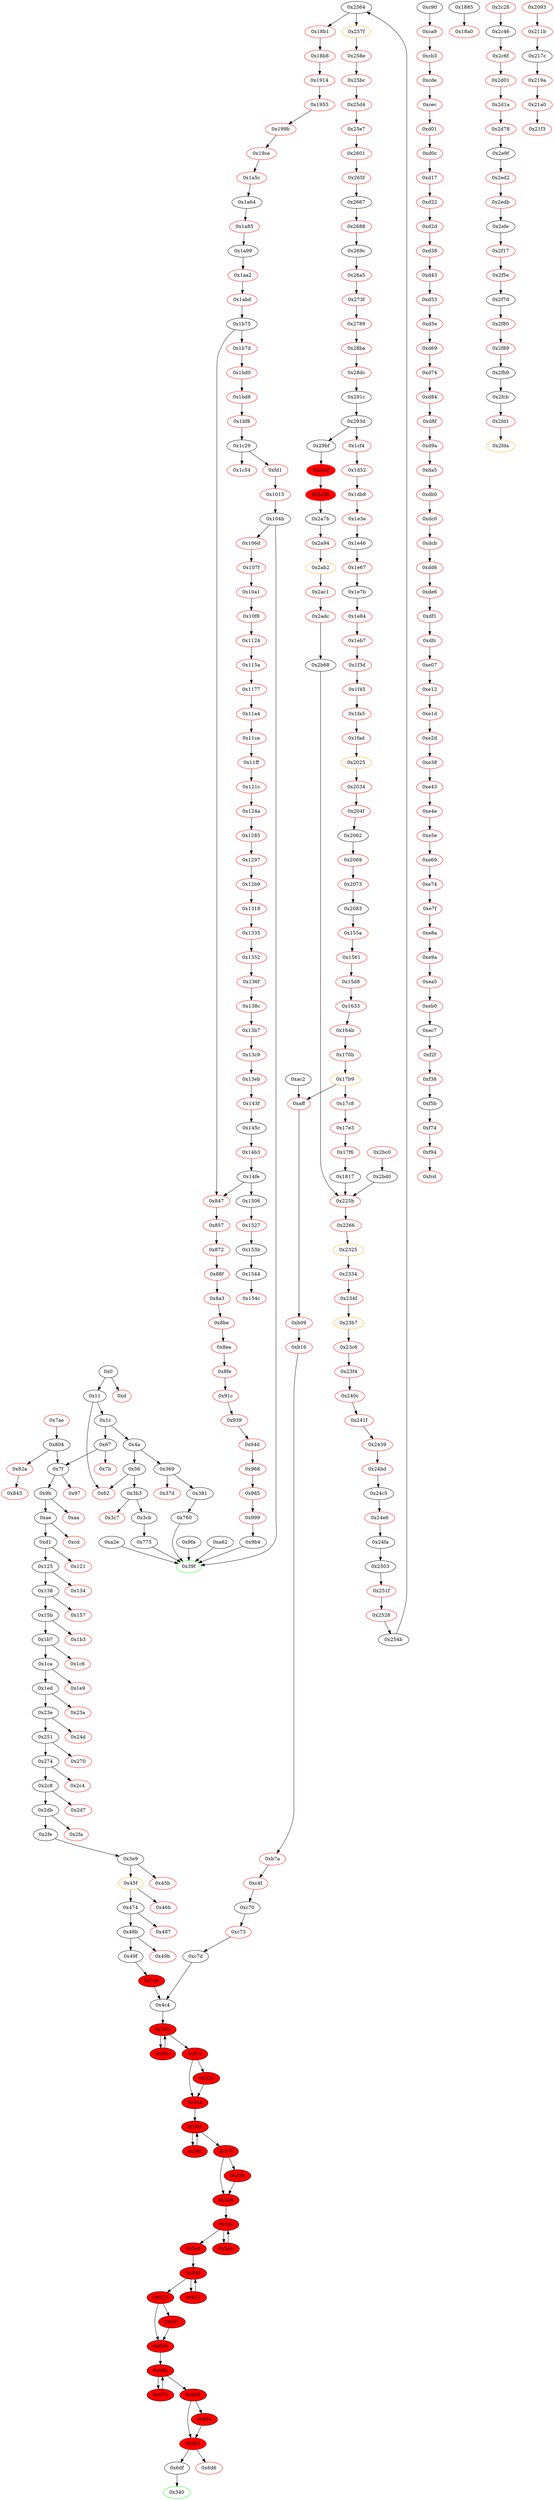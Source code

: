 strict digraph "" {
"0xb16" [color=red, fillcolor=white, id="0xb16", style=filled, tooltip="Block 0xb16\n[0xb16:0xb79]\n---\nPredecessors: [0xb09]\nSuccessors: [0xb7a]\n---\n0xb16 INVALID\n0xb17 JUMPDEST\n0xb18 PUSH1 0x20\n0xb1a SWAP1\n0xb1b DUP2\n0xb1c MUL\n0xb1d SWAP1\n0xb1e SWAP2\n0xb1f ADD\n0xb20 DUP2\n0xb21 ADD\n0xb22 MLOAD\n0xb23 PUSH1 0x1\n0xb25 SWAP1\n0xb26 SWAP3\n0xb27 ADD\n0xb28 PUSH1 0x0\n0xb2a DUP2\n0xb2b DUP2\n0xb2c MSTORE\n0xb2d PUSH1 0x14\n0xb2f SWAP1\n0xb30 SWAP3\n0xb31 MSTORE\n0xb32 PUSH1 0x40\n0xb34 SWAP1\n0xb35 SWAP2\n0xb36 SHA3\n0xb37 SWAP2\n0xb38 SWAP1\n0xb39 SWAP2\n0xb3a SSTORE\n0xb3b PUSH3 0x350\n0xb3f JUMP\n0xb40 JUMPDEST\n0xb41 POP\n0xb42 POP\n0xb43 POP\n0xb44 POP\n0xb45 POP\n0xb46 POP\n0xb47 POP\n0xb48 POP\n0xb49 PUSH3 0x513\n0xb4d JUMP\n0xb4e JUMPDEST\n0xb4f PUSH32 0xffffffff00000000000000000000000000000000000000000000000000000000\n0xb70 DUP1\n0xb71 DUP3\n0xb72 AND\n0xb73 EQ\n0xb74 ISZERO\n0xb75 PUSH3 0x431\n0xb79 JUMPI\n---\n0xb16: INVALID \n0xb17: JUMPDEST \n0xb18: V793 = 0x20\n0xb1c: V794 = MUL 0x20 S0\n0xb1f: V795 = ADD S1 V794\n0xb21: V796 = ADD 0x20 V795\n0xb22: V797 = M[V796]\n0xb23: V798 = 0x1\n0xb27: V799 = ADD S2 0x1\n0xb28: V800 = 0x0\n0xb2c: M[0x0] = V799\n0xb2d: V801 = 0x14\n0xb31: M[0x20] = 0x14\n0xb32: V802 = 0x40\n0xb36: V803 = SHA3 0x0 0x40\n0xb3a: S[V803] = V797\n0xb3b: V804 = 0x350\n0xb3f: THROW \n0xb40: JUMPDEST \n0xb49: V805 = 0x513\n0xb4d: THROW \n0xb4e: JUMPDEST \n0xb4f: V806 = 0xffffffff00000000000000000000000000000000000000000000000000000000\n0xb72: V807 = AND S0 0xffffffff00000000000000000000000000000000000000000000000000000000\n0xb73: V808 = EQ V807 0xffffffff00000000000000000000000000000000000000000000000000000000\n0xb74: V809 = ISZERO V808\n0xb75: V810 = 0x431\n0xb79: THROWI V809\n---\nEntry stack: [S6, S5, S4, S3, S2, S1, S0]\nStack pops: 0\nStack additions: [V799, S0]\nExit stack: []\n\nDef sites:\nS6: {}\nS5: {}\nS4: {}\nS3: {}\nS2: {0xafb.0xafd, 0x17bd.0x17c1}\nS1: {}\nS0: {0xafb.0xafd, 0x17bd.0x17c1}\n"];
"0x857" [color=red, fillcolor=white, id="0x857", style=filled, tooltip="Block 0x857\n[0x857:0x871]\n---\nPredecessors: [0x847]\nSuccessors: [0x872]\n---\n0x857 PUSH1 0x0\n0x859 DUP1\n0x85a REVERT\n0x85b JUMPDEST\n0x85c DUP2\n0x85d MLOAD\n0x85e PUSH5 0x100000000\n0x864 DUP2\n0x865 GT\n0x866 DUP3\n0x867 DUP3\n0x868 ADD\n0x869 DUP8\n0x86a LT\n0x86b OR\n0x86c ISZERO\n0x86d PUSH3 0xc7\n0x871 JUMPI\n---\n0x857: V620 = 0x0\n0x85a: REVERT 0x0 0x0\n0x85b: JUMPDEST \n0x85d: V621 = M[S1]\n0x85e: V622 = 0x100000000\n0x865: V623 = GT V621 0x100000000\n0x868: V624 = ADD V621 S0\n0x86a: V625 = LT S4 V624\n0x86b: V626 = OR V625 V623\n0x86c: V627 = ISZERO V626\n0x86d: V628 = 0xc7\n0x871: THROWI V627\n---\nEntry stack: [0x60, S6, {0x9, 0xa}, S4, S3, {0x9, 0xa}, V614, V616]\nStack pops: 0\nStack additions: [V621, S0, S1, S2, S3, S4]\nExit stack: []\n\nDef sites:\n0x60: {0x14b8.0x14ed, 0x1b2f.0x1b64}\nS6: {0x14b8.0x14c0, 0x1b2f.0x1b37}\n{0x9, 0xa}: {0x14b8.0x14b9, 0x1b2f.0x1b30}\nS4: {0x14b8.0x14da, 0x1b2f.0x1b51}\nS3: {0x14b8.0x14f5, 0x1b2f.0x1b6c}\n{0x9, 0xa}: {0x14b8.0x14b9, 0x1b2f.0x1b30}\nV614: {0x847.0x849}\nV616: {0x847.0x84d}\n"];
"0xdcb" [color=red, fillcolor=white, id="0xdcb", style=filled, tooltip="Block 0xdcb\n[0xdcb:0xdd5]\n---\nPredecessors: [0xdc0]\nSuccessors: [0xdd6]\n---\n0xdcb DUP1\n0xdcc PUSH4 0x983472c3\n0xdd1 EQ\n0xdd2 PUSH2 0x513\n0xdd5 JUMPI\n---\n0xdcc: V971 = 0x983472c3\n0xdd1: V972 = EQ 0x983472c3 S0\n0xdd2: V973 = 0x513\n0xdd5: THROWI V972\n---\nEntry stack: [S0]\nStack pops: 1\nStack additions: [S0]\nExit stack: [S0]\n\nDef sites:\nS0: {}\n"];
"0x234f" [color=red, fillcolor=white, id="0x234f", style=filled, tooltip="Block 0x234f\n[0x234f:0x23b6]\n---\nPredecessors: [0x2334]\nSuccessors: [0x23b7]\n---\n0x234f PUSH1 0x0\n0x2351 DUP1\n0x2352 REVERT\n0x2353 JUMPDEST\n0x2354 POP\n0x2355 MLOAD\n0x2356 PUSH1 0x40\n0x2358 DUP1\n0x2359 MLOAD\n0x235a PUSH32 0xf76f950e00000000000000000000000000000000000000000000000000000000\n0x237b DUP2\n0x237c MSTORE\n0x237d PUSH1 0x4\n0x237f DUP2\n0x2380 ADD\n0x2381 DUP4\n0x2382 SWAP1\n0x2383 MSTORE\n0x2384 SWAP1\n0x2385 MLOAD\n0x2386 SWAP2\n0x2387 SWAP3\n0x2388 POP\n0x2389 PUSH1 0x60\n0x238b SWAP2\n0x238c PUSH1 0x1\n0x238e PUSH1 0xa0\n0x2390 PUSH1 0x2\n0x2392 EXP\n0x2393 SUB\n0x2394 DUP7\n0x2395 AND\n0x2396 SWAP2\n0x2397 PUSH4 0xf76f950e\n0x239c SWAP2\n0x239d PUSH1 0x24\n0x239f DUP1\n0x23a0 DUP4\n0x23a1 ADD\n0x23a2 SWAP3\n0x23a3 PUSH1 0x0\n0x23a5 SWAP3\n0x23a6 SWAP2\n0x23a7 SWAP1\n0x23a8 DUP3\n0x23a9 SWAP1\n0x23aa SUB\n0x23ab ADD\n0x23ac DUP2\n0x23ad DUP7\n0x23ae DUP1\n0x23af EXTCODESIZE\n0x23b0 ISZERO\n0x23b1 DUP1\n0x23b2 ISZERO\n0x23b3 PUSH2 0x16e9\n0x23b6 JUMPI\n---\n0x234f: V2867 = 0x0\n0x2352: REVERT 0x0 0x0\n0x2353: JUMPDEST \n0x2355: V2868 = M[S1]\n0x2356: V2869 = 0x40\n0x2359: V2870 = M[0x40]\n0x235a: V2871 = 0xf76f950e00000000000000000000000000000000000000000000000000000000\n0x237c: M[V2870] = 0xf76f950e00000000000000000000000000000000000000000000000000000000\n0x237d: V2872 = 0x4\n0x2380: V2873 = ADD V2870 0x4\n0x2383: M[V2873] = V2868\n0x2385: V2874 = M[0x40]\n0x2389: V2875 = 0x60\n0x238c: V2876 = 0x1\n0x238e: V2877 = 0xa0\n0x2390: V2878 = 0x2\n0x2392: V2879 = EXP 0x2 0xa0\n0x2393: V2880 = SUB 0x10000000000000000000000000000000000000000 0x1\n0x2395: V2881 = AND S4 0xffffffffffffffffffffffffffffffffffffffff\n0x2397: V2882 = 0xf76f950e\n0x239d: V2883 = 0x24\n0x23a1: V2884 = ADD V2870 0x24\n0x23a3: V2885 = 0x0\n0x23aa: V2886 = SUB V2870 V2874\n0x23ab: V2887 = ADD V2886 0x24\n0x23af: V2888 = EXTCODESIZE V2881\n0x23b0: V2889 = ISZERO V2888\n0x23b2: V2890 = ISZERO V2889\n0x23b3: V2891 = 0x16e9\n0x23b6: THROWI V2890\n---\nEntry stack: [V2861, V2862]\nStack pops: 0\nStack additions: [V2889, V2881, V2874, V2887, V2874, 0x0, V2884, 0xf76f950e, V2881, 0x60, V2868, S3, S4]\nExit stack: []\n\nDef sites:\nV2861: {0x233d.0x2344}\nV2862: {0x233d.0x2345}\n"];
"0x675" [fillcolor=red, id="0x675", style=filled, tooltip="Block 0x675\n[0x675:0x684]\n---\nPredecessors: [0x66b]\nSuccessors: [0x66b]\n---\n0x675 DUP2\n0x676 DUP2\n0x677 ADD\n0x678 MLOAD\n0x679 DUP4\n0x67a DUP3\n0x67b ADD\n0x67c MSTORE\n0x67d PUSH1 0x20\n0x67f ADD\n0x680 PUSH3 0x66b\n0x684 JUMP\n---\n0x677: V496 = ADD S0 V491\n0x678: V497 = M[V496]\n0x67b: V498 = ADD S0 V490\n0x67c: M[V498] = V497\n0x67d: V499 = 0x20\n0x67f: V500 = ADD 0x20 S0\n0x680: V501 = 0x66b\n0x684: JUMP 0x66b\n---\nEntry stack: [V13, 0x340, V70, V113, V120, V156, V201, V244, 0x0, V305, V334, 0x0, V70, V113, V348, V120, V156, S14, S13, S12, S11, V354, V360, V362, V364, V490, V491, V488, V488, V490, V491, S0]\nStack pops: 3\nStack additions: [S2, S1, V500]\nExit stack: [V13, 0x340, V70, V113, V120, V156, V201, V244, 0x0, V305, V334, 0x0, V70, V113, V348, V120, V156, S14, S13, S12, S11, V354, V360, V362, V364, V490, V491, V488, V488, V490, V491, V500]\n\nDef sites:\nV13: {0x1c.0x3d}\n0x340: {0x67.0x68}\nV70: {0xd1.0xe4}\nV113: {0x15b.0x16e}\nV120: {0x15b.0x192}\nV156: {0x1ed.0x1fa}\nV201: {0x274.0x287}\nV244: {0x2fe.0x311}\n0x0: {0x3e9.0x41c}\nV305: {0x3e9.0x434}\nV334: {0x48b.0x48d}\n0x0: {0x49f.0x4ac}\nV70: {0xd1.0xe4}\nV113: {0x15b.0x16e}\nV348: {0x49f.0x4b2}\nV120: {0x15b.0x192}\nV156: {0x1ed.0x1fa}\nS14: {0xc7d.0xc84, 0x274.0x287}\nS13: {0xc7d.0xc89, 0x2fe.0x311}\nS12: {0xc70.0xc72, 0x7a0.0x7ab}\nS11: {0xc70.0xc72, 0x7a0.0x7ab}\nV354: {0x4c4.0x4c9}\nV360: {0x4c4.0x4d9}\nV362: {0x4c4.0x4dd}\nV364: {0x4c4.0x4e1}\nV490: {0x650.0x661}\nV491: {0x650.0x664}\nV488: {0x650.0x65c}\nV488: {0x650.0x65c}\nV490: {0x650.0x661}\nV491: {0x650.0x664}\nS0: {0x650.0x669, 0x675.0x67f}\n"];
"0x291c" [fillcolor=white, id="0x291c", style=filled, tooltip="Block 0x291c\n[0x291c:0x293c]\n---\nPredecessors: [0x28dc]\nSuccessors: [0x293d]\n---\n0x291c INVALID\n0x291d JUMPDEST\n0x291e PUSH1 0x0\n0x2920 SWAP2\n0x2921 DUP3\n0x2922 MSTORE\n0x2923 PUSH1 0x20\n0x2925 DUP1\n0x2926 DUP4\n0x2927 SHA3\n0x2928 SWAP1\n0x2929 SWAP2\n0x292a ADD\n0x292b SWAP3\n0x292c SWAP1\n0x292d SWAP3\n0x292e SSTORE\n0x292f SWAP2\n0x2930 DUP3\n0x2931 MSTORE\n0x2932 PUSH1 0x6\n0x2934 SWAP1\n0x2935 MSTORE\n0x2936 PUSH1 0x40\n0x2938 SWAP1\n0x2939 SHA3\n0x293a DUP2\n0x293b SWAP1\n0x293c SSTORE\n---\n0x291c: INVALID \n0x291d: JUMPDEST \n0x291e: V3355 = 0x0\n0x2922: M[0x0] = S1\n0x2923: V3356 = 0x20\n0x2927: V3357 = SHA3 0x0 0x20\n0x292a: V3358 = ADD S0 V3357\n0x292e: S[V3358] = S2\n0x2931: M[0x0] = S3\n0x2932: V3359 = 0x6\n0x2935: M[0x20] = 0x6\n0x2936: V3360 = 0x40\n0x2939: V3361 = SHA3 0x0 0x40\n0x293c: S[V3361] = S4\n---\nEntry stack: [S7, S6, S5, S4, V3329, V3329, V3349, S0]\nStack pops: 0\nStack additions: [S4]\nExit stack: []\n\nDef sites:\nS7: {}\nS6: {}\nS5: {}\nS4: {}\nV3329: {0x28dd.0x28e8}\nV3329: {0x28dd.0x28e8}\nV3349: {0x28dd.0x2910}\nS0: {}\n"];
"0xf2f" [color=red, fillcolor=white, id="0xf2f", style=filled, tooltip="Block 0xf2f\n[0xf2f:0xf37]\n---\nPredecessors: [0xec7]\nSuccessors: [0xf38]\n---\n0xf2f JUMPDEST\n0xf30 DUP4\n0xf31 DUP2\n0xf32 LT\n0xf33 ISZERO\n0xf34 PUSH2 0x275\n0xf37 JUMPI\n---\n0xf2f: JUMPDEST \n0xf32: V1066 = LT 0x0 V1062\n0xf33: V1067 = ISZERO V1066\n0xf34: V1068 = 0x275\n0xf37: THROWI V1067\n---\nEntry stack: [S9, V1058, V1058, V1063, V1064, V1062, V1062, V1063, V1064, 0x0]\nStack pops: 4\nStack additions: [S3, S2, S1, S0]\nExit stack: [S9, V1058, V1058, V1063, V1064, V1062, V1062, V1063, V1064, 0x0]\n\nDef sites:\nS9: {}\nV1058: {0xf0d.0xf11}\nV1058: {0xf0d.0xf11}\nV1063: {0xf0d.0xf25}\nV1064: {0xf0d.0xf28}\nV1062: {0xf0d.0xf1e}\nV1062: {0xf0d.0xf1e}\nV1063: {0xf0d.0xf25}\nV1064: {0xf0d.0xf28}\n0x0: {0xf0d.0xf2d}\n"];
"0x1885" [fillcolor=white, id="0x1885", style=filled, tooltip="Block 0x1885\n[0x1885:0x189f]\n---\nPredecessors: []\nSuccessors: [0x18a0]\n---\n0x1885 JUMPDEST\n0x1886 POP\n0x1887 PUSH1 0x0\n0x1889 DUP5\n0x188a DUP2\n0x188b MSTORE\n0x188c PUSH1 0x16\n0x188e PUSH1 0x20\n0x1890 MSTORE\n0x1891 PUSH1 0x40\n0x1893 SWAP1\n0x1894 SHA3\n0x1895 DUP1\n0x1896 SLOAD\n0x1897 PUSH1 0xff\n0x1899 NOT\n0x189a AND\n0x189b PUSH1 0x1\n0x189d OR\n0x189e SWAP1\n0x189f SSTORE\n---\n0x1885: JUMPDEST \n0x1887: V1904 = 0x0\n0x188b: M[0x0] = S4\n0x188c: V1905 = 0x16\n0x188e: V1906 = 0x20\n0x1890: M[0x20] = 0x16\n0x1891: V1907 = 0x40\n0x1894: V1908 = SHA3 0x0 0x40\n0x1896: V1909 = S[V1908]\n0x1897: V1910 = 0xff\n0x1899: V1911 = NOT 0xff\n0x189a: V1912 = AND 0xffffffffffffffffffffffffffffffffffffffffffffffffffffffffffffff00 V1909\n0x189b: V1913 = 0x1\n0x189d: V1914 = OR 0x1 V1912\n0x189f: S[V1908] = V1914\n---\nEntry stack: []\nStack pops: 5\nStack additions: [S4, S3, S2, S1]\nExit stack: [S4, S3, S2, S1]\n\nDef sites:\n"];
"0xa2e" [fillcolor=white, id="0xa2e", style=filled, tooltip="Block 0xa2e\n[0xa2e:0xa61]\n---\nPredecessors: []\nSuccessors: [0x39f]\n---\n0xa2e JUMPDEST\n0xa2f PUSH3 0x2b3\n0xa33 PUSH32 0x780e9d6300000000000000000000000000000000000000000000000000000000\n0xa54 PUSH5 0x100000000\n0xa5a PUSH3 0x39f\n0xa5e DUP2\n0xa5f MUL\n0xa60 DIV\n0xa61 JUMP\n---\n0xa2e: JUMPDEST \n0xa2f: V746 = 0x2b3\n0xa33: V747 = 0x780e9d6300000000000000000000000000000000000000000000000000000000\n0xa54: V748 = 0x100000000\n0xa5a: V749 = 0x39f\n0xa5f: V750 = MUL 0x100000000 0x39f\n0xa60: V751 = DIV 0x39f00000000 0x100000000\n0xa61: JUMP 0x39f\n---\nEntry stack: []\nStack pops: 0\nStack additions: [0x2b3, 0x780e9d6300000000000000000000000000000000000000000000000000000000]\nExit stack: [0x2b3, 0x780e9d6300000000000000000000000000000000000000000000000000000000]\n\nDef sites:\n"];
"0x94d" [color=red, fillcolor=white, id="0x94d", style=filled, tooltip="Block 0x94d\n[0x94d:0x967]\n---\nPredecessors: [0x939]\nSuccessors: [0x968]\n---\n0x94d PUSH1 0x0\n0x94f DUP1\n0x950 REVERT\n0x951 JUMPDEST\n0x952 DUP2\n0x953 MLOAD\n0x954 PUSH5 0x100000000\n0x95a DUP2\n0x95b GT\n0x95c DUP3\n0x95d DUP3\n0x95e ADD\n0x95f DUP8\n0x960 LT\n0x961 OR\n0x962 ISZERO\n0x963 PUSH3 0x1bd\n0x967 JUMPI\n---\n0x94d: V700 = 0x0\n0x950: REVERT 0x0 0x0\n0x951: JUMPDEST \n0x953: V701 = M[S1]\n0x954: V702 = 0x100000000\n0x95b: V703 = GT V701 0x100000000\n0x95e: V704 = ADD V701 S0\n0x960: V705 = LT S4 V704\n0x961: V706 = OR V705 V703\n0x962: V707 = ISZERO V706\n0x963: V708 = 0x1bd\n0x967: THROWI V707\n---\nEntry stack: [S4, S3, S2, V694, V696]\nStack pops: 0\nStack additions: [V701, S0, S1, S2, S3, S4]\nExit stack: []\n\nDef sites:\nS4: {}\nS3: {}\nS2: {}\nV694: {0x93d.0x93f}\nV696: {0x93d.0x943}\n"];
"0x17e3" [color=red, fillcolor=white, id="0x17e3", style=filled, tooltip="Block 0x17e3\n[0x17e3:0x17f5]\n---\nPredecessors: [0x17c8]\nSuccessors: [0x17f6]\n---\n0x17e3 PUSH1 0x0\n0x17e5 DUP1\n0x17e6 REVERT\n0x17e7 JUMPDEST\n0x17e8 POP\n0x17e9 MLOAD\n0x17ea SWAP1\n0x17eb POP\n0x17ec PUSH1 0x1\n0x17ee DUP2\n0x17ef ISZERO\n0x17f0 ISZERO\n0x17f1 EQ\n0x17f2 PUSH2 0xb28\n0x17f5 JUMPI\n---\n0x17e3: V1853 = 0x0\n0x17e6: REVERT 0x0 0x0\n0x17e7: JUMPDEST \n0x17e9: V1854 = M[S1]\n0x17ec: V1855 = 0x1\n0x17ef: V1856 = ISZERO V1854\n0x17f0: V1857 = ISZERO V1856\n0x17f1: V1858 = EQ V1857 0x1\n0x17f2: V1859 = 0xb28\n0x17f5: THROWI V1858\n---\nEntry stack: [V1847, V1848]\nStack pops: 0\nStack additions: [V1854]\nExit stack: []\n\nDef sites:\nV1847: {0x17d1.0x17d8}\nV1848: {0x17d1.0x17d9}\n"];
"0x67" [fillcolor=white, id="0x67", style=filled, tooltip="Block 0x67\n[0x67:0x7a]\n---\nPredecessors: [0x1c]\nSuccessors: [0x7b, 0x7f]\n---\n0x67 JUMPDEST\n0x68 PUSH3 0x340\n0x6c PUSH1 0x4\n0x6e DUP1\n0x6f CALLDATASIZE\n0x70 SUB\n0x71 PUSH1 0xc0\n0x73 DUP2\n0x74 LT\n0x75 ISZERO\n0x76 PUSH3 0x7f\n0x7a JUMPI\n---\n0x67: JUMPDEST \n0x68: V24 = 0x340\n0x6c: V25 = 0x4\n0x6f: V26 = CALLDATASIZE\n0x70: V27 = SUB V26 0x4\n0x71: V28 = 0xc0\n0x74: V29 = LT V27 0xc0\n0x75: V30 = ISZERO V29\n0x76: V31 = 0x7f\n0x7a: JUMPI 0x7f V30\n---\nEntry stack: [V13]\nStack pops: 0\nStack additions: [0x340, 0x4, V27]\nExit stack: [V13, 0x340, 0x4, V27]\n\nDef sites:\nV13: {0x1c.0x3d}\n"];
"0xcec" [color=red, fillcolor=white, id="0xcec", style=filled, tooltip="Block 0xcec\n[0xcec:0xd00]\n---\nPredecessors: [0xcde]\nSuccessors: [0xd01]\n---\n0xcec PUSH1 0x0\n0xcee CALLDATALOAD\n0xcef PUSH1 0xe0\n0xcf1 PUSH1 0x2\n0xcf3 EXP\n0xcf4 SWAP1\n0xcf5 DIV\n0xcf6 DUP1\n0xcf7 PUSH4 0x8291286c\n0xcfc GT\n0xcfd PUSH2 0x108\n0xd00 JUMPI\n---\n0xcec: V908 = 0x0\n0xcee: V909 = CALLDATALOAD 0x0\n0xcef: V910 = 0xe0\n0xcf1: V911 = 0x2\n0xcf3: V912 = EXP 0x2 0xe0\n0xcf5: V913 = DIV V909 0x100000000000000000000000000000000000000000000000000000000\n0xcf7: V914 = 0x8291286c\n0xcfc: V915 = GT 0x8291286c V913\n0xcfd: V916 = 0x108\n0xd00: THROWI V915\n---\nEntry stack: []\nStack pops: 0\nStack additions: [V913]\nExit stack: [V913]\n\nDef sites:\n"];
"0x2f89" [color=red, fillcolor=white, id="0x2f89", style=filled, tooltip="Block 0x2f89\n[0x2f89:0x2fb8]\n---\nPredecessors: [0x2f80]\nSuccessors: [0x2fb9]\n---\n0x2f89 DUP3\n0x2f8a MLOAD\n0x2f8b DUP3\n0x2f8c SSTORE\n0x2f8d SWAP2\n0x2f8e PUSH1 0x20\n0x2f90 ADD\n0x2f91 SWAP2\n0x2f92 SWAP1\n0x2f93 PUSH1 0x1\n0x2f95 ADD\n0x2f96 SWAP1\n0x2f97 PUSH2 0x22ae\n0x2f9a JUMP\n0x2f9b JUMPDEST\n0x2f9c POP\n0x2f9d PUSH2 0x22d5\n0x2fa0 SWAP3\n0x2fa1 SWAP2\n0x2fa2 POP\n0x2fa3 PUSH2 0x22f9\n0x2fa6 JUMP\n0x2fa7 JUMPDEST\n0x2fa8 POP\n0x2fa9 SWAP1\n0x2faa JUMP\n0x2fab JUMPDEST\n0x2fac DUP2\n0x2fad SLOAD\n0x2fae DUP2\n0x2faf DUP4\n0x2fb0 SSTORE\n0x2fb1 DUP2\n0x2fb2 DUP2\n0x2fb3 GT\n0x2fb4 ISZERO\n0x2fb5 PUSH2 0xa7d\n0x2fb8 JUMPI\n---\n0x2f8a: V3844 = M[S2]\n0x2f8c: S[S1] = V3844\n0x2f8e: V3845 = 0x20\n0x2f90: V3846 = ADD 0x20 S2\n0x2f93: V3847 = 0x1\n0x2f95: V3848 = ADD 0x1 S1\n0x2f97: V3849 = 0x22ae\n0x2f9a: THROW \n0x2f9b: JUMPDEST \n0x2f9d: V3850 = 0x22d5\n0x2fa3: V3851 = 0x22f9\n0x2fa6: THROW \n0x2fa7: JUMPDEST \n0x2faa: JUMP S2\n0x2fab: JUMPDEST \n0x2fad: V3852 = S[S1]\n0x2fb0: S[S1] = S0\n0x2fb3: V3853 = GT V3852 S0\n0x2fb4: V3854 = ISZERO V3853\n0x2fb5: V3855 = 0xa7d\n0x2fb8: THROWI V3854\n---\nEntry stack: [S4, S3, S2, S1, V3840]\nStack pops: 5\nStack additions: [V3852, S0, S1]\nExit stack: []\n\nDef sites:\nS4: {}\nS3: {}\nS2: {}\nS1: {}\nV3840: {0x2f7d.0x2f7f}\n"];
"0x21a0" [color=red, fillcolor=white, id="0x21a0", style=filled, tooltip="Block 0x21a0\n[0x21a0:0x21f2]\n---\nPredecessors: [0x219a]\nSuccessors: [0x21f3]\n---\n0x21a0 POP\n0x21a1 PUSH2 0x14d8\n0x21a4 DUP2\n0x21a5 DUP6\n0x21a6 PUSH2 0x13e2\n0x21a9 JUMP\n0x21aa JUMPDEST\n0x21ab SWAP5\n0x21ac SWAP4\n0x21ad POP\n0x21ae POP\n0x21af POP\n0x21b0 POP\n0x21b1 JUMP\n0x21b2 JUMPDEST\n0x21b3 PUSH2 0x14eb\n0x21b6 DUP4\n0x21b7 DUP4\n0x21b8 DUP4\n0x21b9 PUSH2 0x1a4b\n0x21bc JUMP\n0x21bd JUMPDEST\n0x21be PUSH2 0x14f5\n0x21c1 DUP4\n0x21c2 DUP3\n0x21c3 PUSH2 0x1ba4\n0x21c6 JUMP\n0x21c7 JUMPDEST\n0x21c8 PUSH2 0xa7d\n0x21cb DUP3\n0x21cc DUP3\n0x21cd PUSH2 0x1c94\n0x21d0 JUMP\n0x21d1 JUMPDEST\n0x21d2 SLOAD\n0x21d3 SWAP1\n0x21d4 JUMP\n0x21d5 JUMPDEST\n0x21d6 PUSH2 0x150e\n0x21d9 DUP5\n0x21da DUP5\n0x21db DUP5\n0x21dc PUSH2 0x14e0\n0x21df JUMP\n0x21e0 JUMPDEST\n0x21e1 PUSH2 0x151a\n0x21e4 DUP5\n0x21e5 DUP5\n0x21e6 DUP5\n0x21e7 DUP5\n0x21e8 PUSH2 0x1cd2\n0x21eb JUMP\n0x21ec JUMPDEST\n0x21ed ISZERO\n0x21ee ISZERO\n0x21ef PUSH2 0xbce\n0x21f2 JUMPI\n---\n0x21a1: V2728 = 0x14d8\n0x21a6: V2729 = 0x13e2\n0x21a9: THROW \n0x21aa: JUMPDEST \n0x21b1: JUMP S5\n0x21b2: JUMPDEST \n0x21b3: V2730 = 0x14eb\n0x21b9: V2731 = 0x1a4b\n0x21bc: THROW \n0x21bd: JUMPDEST \n0x21be: V2732 = 0x14f5\n0x21c3: V2733 = 0x1ba4\n0x21c6: THROW \n0x21c7: JUMPDEST \n0x21c8: V2734 = 0xa7d\n0x21cd: V2735 = 0x1c94\n0x21d0: THROW \n0x21d1: JUMPDEST \n0x21d2: V2736 = S[S0]\n0x21d4: JUMP S1\n0x21d5: JUMPDEST \n0x21d6: V2737 = 0x150e\n0x21dc: V2738 = 0x14e0\n0x21df: THROW \n0x21e0: JUMPDEST \n0x21e1: V2739 = 0x151a\n0x21e8: V2740 = 0x1cd2\n0x21eb: THROW \n0x21ec: JUMPDEST \n0x21ed: V2741 = ISZERO S0\n0x21ee: V2742 = ISZERO V2741\n0x21ef: V2743 = 0xbce\n0x21f2: THROWI V2742\n---\nEntry stack: [V2726]\nStack pops: 59\nStack additions: []\nExit stack: []\n\nDef sites:\nV2726: {0x218f.0x2199}\n"];
"0x3cb" [fillcolor=white, id="0x3cb", style=filled, tooltip="Block 0x3cb\n[0x3cb:0x3e8]\n---\nPredecessors: [0x3b3]\nSuccessors: [0x775]\n---\n0x3cb JUMPDEST\n0x3cc POP\n0x3cd CALLDATALOAD\n0x3ce PUSH20 0xffffffffffffffffffffffffffffffffffffffff\n0x3e3 AND\n0x3e4 PUSH3 0x775\n0x3e8 JUMP\n---\n0x3cb: JUMPDEST \n0x3cd: V290 = CALLDATALOAD 0x4\n0x3ce: V291 = 0xffffffffffffffffffffffffffffffffffffffff\n0x3e3: V292 = AND 0xffffffffffffffffffffffffffffffffffffffff V290\n0x3e4: V293 = 0x775\n0x3e8: JUMP 0x775\n---\nEntry stack: [V13, 0x39f, 0x4, V284]\nStack pops: 2\nStack additions: [V292]\nExit stack: [V13, 0x39f, V292]\n\nDef sites:\nV13: {0x1c.0x3d}\n0x39f: {0x3b3.0x3b4}\n0x4: {0x3b3.0x3b8}\nV284: {0x3b3.0x3bc}\n"];
"0x1285" [color=red, fillcolor=white, id="0x1285", style=filled, tooltip="Block 0x1285\n[0x1285:0x1296]\n---\nPredecessors: [0x124a]\nSuccessors: [0x1297]\n---\n0x1285 PUSH1 0x0\n0x1287 DUP1\n0x1288 REVERT\n0x1289 JUMPDEST\n0x128a DUP3\n0x128b ADD\n0x128c DUP4\n0x128d PUSH1 0x20\n0x128f DUP3\n0x1290 ADD\n0x1291 GT\n0x1292 ISZERO\n0x1293 PUSH2 0x5c9\n0x1296 JUMPI\n---\n0x1285: V1397 = 0x0\n0x1288: REVERT 0x0 0x0\n0x1289: JUMPDEST \n0x128b: V1398 = ADD S2 S0\n0x128d: V1399 = 0x20\n0x1290: V1400 = ADD V1398 0x20\n0x1291: V1401 = GT V1400 S3\n0x1292: V1402 = ISZERO V1401\n0x1293: V1403 = 0x5c9\n0x1296: THROWI V1402\n---\nEntry stack: [V1379, V1383, V1386, V1387, S2, V1389, V1392]\nStack pops: 0\nStack additions: [V1398, S1, S2, S3]\nExit stack: []\n\nDef sites:\nV1379: {0x124e.0x125a}\nV1383: {0x124e.0x1263}\nV1386: {0x124e.0x1269}\nV1387: {0x124e.0x126d}\nS2: {}\nV1389: {0x124e.0x1272}\nV1392: {0x124e.0x1277}\n"];
"0x66b" [fillcolor=red, id="0x66b", style=filled, tooltip="Block 0x66b\n[0x66b:0x674]\n---\nPredecessors: [0x650, 0x675]\nSuccessors: [0x675, 0x685]\n---\n0x66b JUMPDEST\n0x66c DUP4\n0x66d DUP2\n0x66e LT\n0x66f ISZERO\n0x670 PUSH3 0x685\n0x674 JUMPI\n---\n0x66b: JUMPDEST \n0x66e: V493 = LT S0 V488\n0x66f: V494 = ISZERO V493\n0x670: V495 = 0x685\n0x674: JUMPI 0x685 V494\n---\nEntry stack: [V13, 0x340, V70, V113, V120, V156, V201, V244, 0x0, V305, V334, 0x0, V70, V113, V348, V120, V156, S14, S13, S12, S11, V354, V360, V362, V364, V490, V491, V488, V488, V490, V491, S0]\nStack pops: 4\nStack additions: [S3, S2, S1, S0]\nExit stack: [V13, 0x340, V70, V113, V120, V156, V201, V244, 0x0, V305, V334, 0x0, V70, V113, V348, V120, V156, S14, S13, S12, S11, V354, V360, V362, V364, V490, V491, V488, V488, V490, V491, S0]\n\nDef sites:\nV13: {0x1c.0x3d}\n0x340: {0x67.0x68}\nV70: {0xd1.0xe4}\nV113: {0x15b.0x16e}\nV120: {0x15b.0x192}\nV156: {0x1ed.0x1fa}\nV201: {0x274.0x287}\nV244: {0x2fe.0x311}\n0x0: {0x3e9.0x41c}\nV305: {0x3e9.0x434}\nV334: {0x48b.0x48d}\n0x0: {0x49f.0x4ac}\nV70: {0xd1.0xe4}\nV113: {0x15b.0x16e}\nV348: {0x49f.0x4b2}\nV120: {0x15b.0x192}\nV156: {0x1ed.0x1fa}\nS14: {0xc7d.0xc84, 0x274.0x287}\nS13: {0xc7d.0xc89, 0x2fe.0x311}\nS12: {0xc70.0xc72, 0x7a0.0x7ab}\nS11: {0xc70.0xc72, 0x7a0.0x7ab}\nV354: {0x4c4.0x4c9}\nV360: {0x4c4.0x4d9}\nV362: {0x4c4.0x4dd}\nV364: {0x4c4.0x4e1}\nV490: {0x650.0x661}\nV491: {0x650.0x664}\nV488: {0x650.0x65c}\nV488: {0x650.0x65c}\nV490: {0x650.0x661}\nV491: {0x650.0x664}\nS0: {0x650.0x669, 0x675.0x67f}\n"];
"0xde6" [color=red, fillcolor=white, id="0xde6", style=filled, tooltip="Block 0xde6\n[0xde6:0xdf0]\n---\nPredecessors: [0xdd6]\nSuccessors: [0xdf1]\n---\n0xde6 DUP1\n0xde7 PUSH4 0x63b7e173\n0xdec GT\n0xded PUSH2 0x14f\n0xdf0 JUMPI\n---\n0xde7: V978 = 0x63b7e173\n0xdec: V979 = GT 0x63b7e173 S0\n0xded: V980 = 0x14f\n0xdf0: THROWI V979\n---\nEntry stack: [S0]\nStack pops: 1\nStack additions: [S0]\nExit stack: [S0]\n\nDef sites:\nS0: {}\n"];
"0xcb3" [color=red, fillcolor=white, id="0xcb3", style=filled, tooltip="Block 0xcb3\n[0xcb3:0xcdd]\n---\nPredecessors: [0xca9]\nSuccessors: [0xcde]\n---\n0xcb3 PUSH1 0x0\n0xcb5 DUP2\n0xcb6 SSTORE\n0xcb7 PUSH1 0x1\n0xcb9 ADD\n0xcba PUSH3 0x4fa\n0xcbe JUMP\n0xcbf JUMPDEST\n0xcc0 SWAP1\n0xcc1 JUMP\n0xcc2 JUMPDEST\n0xcc3 PUSH2 0x25a5\n0xcc6 DUP1\n0xcc7 PUSH3 0x523\n0xccb PUSH1 0x0\n0xccd CODECOPY\n0xcce PUSH1 0x0\n0xcd0 RETURN\n0xcd1 INVALID\n0xcd2 PUSH1 0x80\n0xcd4 PUSH1 0x40\n0xcd6 MSTORE\n0xcd7 CALLVALUE\n0xcd8 DUP1\n0xcd9 ISZERO\n0xcda PUSH2 0x10\n0xcdd JUMPI\n---\n0xcb3: V890 = 0x0\n0xcb6: S[S0] = 0x0\n0xcb7: V891 = 0x1\n0xcb9: V892 = ADD 0x1 S0\n0xcba: V893 = 0x4fa\n0xcbe: THROW \n0xcbf: JUMPDEST \n0xcc1: JUMP S1\n0xcc2: JUMPDEST \n0xcc3: V894 = 0x25a5\n0xcc7: V895 = 0x523\n0xccb: V896 = 0x0\n0xccd: CODECOPY 0x0 0x523 0x25a5\n0xcce: V897 = 0x0\n0xcd0: RETURN 0x0 0x25a5\n0xcd1: INVALID \n0xcd2: V898 = 0x80\n0xcd4: V899 = 0x40\n0xcd6: M[0x40] = 0x80\n0xcd7: V900 = CALLVALUE\n0xcd9: V901 = ISZERO V900\n0xcda: V902 = 0x10\n0xcdd: THROWI V901\n---\nEntry stack: [0x510, S1, S0]\nStack pops: 4\nStack additions: [V900]\nExit stack: []\n\nDef sites:\n0x510: {0xca2.0xca3}\nS1: {}\nS0: {}\n"];
"0xdb0" [color=red, fillcolor=white, id="0xdb0", style=filled, tooltip="Block 0xdb0\n[0xdb0:0xdbf]\n---\nPredecessors: [0xda5]\nSuccessors: [0xdc0]\n---\n0xdb0 PUSH2 0x1de\n0xdb3 JUMP\n0xdb4 JUMPDEST\n0xdb5 DUP1\n0xdb6 PUSH4 0x8291286c\n0xdbb EQ\n0xdbc PUSH2 0x503\n0xdbf JUMPI\n---\n0xdb0: V964 = 0x1de\n0xdb3: THROW \n0xdb4: JUMPDEST \n0xdb6: V965 = 0x8291286c\n0xdbb: V966 = EQ 0x8291286c S0\n0xdbc: V967 = 0x503\n0xdbf: THROWI V966\n---\nEntry stack: [S0]\nStack pops: 0\nStack additions: [S0]\nExit stack: []\n\nDef sites:\nS0: {}\n"];
"0x2f17" [color=red, fillcolor=white, id="0x2f17", style=filled, tooltip="Block 0x2f17\n[0x2f17:0x2f5d]\n---\nPredecessors: [0x2efe]\nSuccessors: [0x2f5e]\n---\n0x2f17 JUMPDEST\n0x2f18 POP\n0x2f19 SWAP3\n0x2f1a POP\n0x2f1b POP\n0x2f1c POP\n0x2f1d PUSH1 0x40\n0x2f1f MLOAD\n0x2f20 DUP1\n0x2f21 SWAP2\n0x2f22 SUB\n0x2f23 SWAP1\n0x2f24 REVERT\n0x2f25 JUMPDEST\n0x2f26 POP\n0x2f27 POP\n0x2f28 POP\n0x2f29 SWAP1\n0x2f2a SUB\n0x2f2b SWAP1\n0x2f2c JUMP\n0x2f2d JUMPDEST\n0x2f2e DUP3\n0x2f2f DUP1\n0x2f30 SLOAD\n0x2f31 PUSH1 0x1\n0x2f33 DUP2\n0x2f34 PUSH1 0x1\n0x2f36 AND\n0x2f37 ISZERO\n0x2f38 PUSH2 0x100\n0x2f3b MUL\n0x2f3c SUB\n0x2f3d AND\n0x2f3e PUSH1 0x2\n0x2f40 SWAP1\n0x2f41 DIV\n0x2f42 SWAP1\n0x2f43 PUSH1 0x0\n0x2f45 MSTORE\n0x2f46 PUSH1 0x20\n0x2f48 PUSH1 0x0\n0x2f4a SHA3\n0x2f4b SWAP1\n0x2f4c PUSH1 0x1f\n0x2f4e ADD\n0x2f4f PUSH1 0x20\n0x2f51 SWAP1\n0x2f52 DIV\n0x2f53 DUP2\n0x2f54 ADD\n0x2f55 SWAP3\n0x2f56 DUP3\n0x2f57 PUSH1 0x1f\n0x2f59 LT\n0x2f5a PUSH2 0x229c\n0x2f5d JUMPI\n---\n0x2f17: JUMPDEST \n0x2f1d: V3801 = 0x40\n0x2f1f: V3802 = M[0x40]\n0x2f22: V3803 = SUB V3800 V3802\n0x2f24: REVERT V3802 V3803\n0x2f25: JUMPDEST \n0x2f2a: V3804 = SUB S4 S3\n0x2f2c: JUMP S5\n0x2f2d: JUMPDEST \n0x2f30: V3805 = S[S2]\n0x2f31: V3806 = 0x1\n0x2f34: V3807 = 0x1\n0x2f36: V3808 = AND 0x1 V3805\n0x2f37: V3809 = ISZERO V3808\n0x2f38: V3810 = 0x100\n0x2f3b: V3811 = MUL 0x100 V3809\n0x2f3c: V3812 = SUB V3811 0x1\n0x2f3d: V3813 = AND V3812 V3805\n0x2f3e: V3814 = 0x2\n0x2f41: V3815 = DIV V3813 0x2\n0x2f43: V3816 = 0x0\n0x2f45: M[0x0] = S2\n0x2f46: V3817 = 0x20\n0x2f48: V3818 = 0x0\n0x2f4a: V3819 = SHA3 0x0 0x20\n0x2f4c: V3820 = 0x1f\n0x2f4e: V3821 = ADD 0x1f V3815\n0x2f4f: V3822 = 0x20\n0x2f52: V3823 = DIV V3821 0x20\n0x2f54: V3824 = ADD V3819 V3823\n0x2f57: V3825 = 0x1f\n0x2f59: V3826 = LT 0x1f S0\n0x2f5a: V3827 = 0x229c\n0x2f5d: THROWI V3826\n---\nEntry stack: [V3800, V3786]\nStack pops: 19\nStack additions: [S1, V3819, S0, V3824, S2]\nExit stack: []\n\nDef sites:\nV3800: {0x2efe.0x2f14}\nV3786: {0x2eea.0x2ef7}\n"];
"0x23f4" [color=red, fillcolor=white, id="0x23f4", style=filled, tooltip="Block 0x23f4\n[0x23f4:0x240b]\n---\nPredecessors: [0x23c6]\nSuccessors: [0x240c]\n---\n0x23f4 PUSH1 0x0\n0x23f6 DUP1\n0x23f7 REVERT\n0x23f8 JUMPDEST\n0x23f9 DUP2\n0x23fa ADD\n0x23fb SWAP1\n0x23fc DUP1\n0x23fd DUP1\n0x23fe MLOAD\n0x23ff PUSH5 0x100000000\n0x2405 DUP2\n0x2406 GT\n0x2407 ISZERO\n0x2408 PUSH2 0x173e\n0x240b JUMPI\n---\n0x23f4: V2918 = 0x0\n0x23f7: REVERT 0x0 0x0\n0x23f8: JUMPDEST \n0x23fa: V2919 = ADD S1 S0\n0x23fe: V2920 = M[S1]\n0x23ff: V2921 = 0x100000000\n0x2406: V2922 = GT V2920 0x100000000\n0x2407: V2923 = ISZERO V2922\n0x2408: V2924 = 0x173e\n0x240b: THROWI V2923\n---\nEntry stack: [V2903, V2907]\nStack pops: 0\nStack additions: [V2920, S1, S1, V2919]\nExit stack: []\n\nDef sites:\nV2903: {0x23cf.0x23d6}\nV2907: {0x23cf.0x23de}\n"];
"0x340" [color=green, fillcolor=white, id="0x340", style=filled, tooltip="Block 0x340\n[0x340:0x368]\n---\nPredecessors: [0x6df]\nSuccessors: []\n---\n0x340 JUMPDEST\n0x341 PUSH1 0x40\n0x343 DUP1\n0x344 MLOAD\n0x345 PUSH20 0xffffffffffffffffffffffffffffffffffffffff\n0x35a SWAP1\n0x35b SWAP3\n0x35c AND\n0x35d DUP3\n0x35e MSTORE\n0x35f MLOAD\n0x360 SWAP1\n0x361 DUP2\n0x362 SWAP1\n0x363 SUB\n0x364 PUSH1 0x20\n0x366 ADD\n0x367 SWAP1\n0x368 RETURN\n---\n0x340: JUMPDEST \n0x341: V252 = 0x40\n0x344: V253 = M[0x40]\n0x345: V254 = 0xffffffffffffffffffffffffffffffffffffffff\n0x35c: V255 = AND V523 0xffffffffffffffffffffffffffffffffffffffff\n0x35e: M[V253] = V255\n0x35f: V256 = M[0x40]\n0x363: V257 = SUB V253 V256\n0x364: V258 = 0x20\n0x366: V259 = ADD 0x20 V257\n0x368: RETURN V256 V259\n---\nEntry stack: [V13, V523]\nStack pops: 1\nStack additions: []\nExit stack: [V13]\n\nDef sites:\nV13: {0x1c.0x3d}\nV523: {0x6b3.0x6cc}\n"];
"0x49b" [color=red, fillcolor=white, id="0x49b", style=filled, tooltip="Block 0x49b\n[0x49b:0x49e]\n---\nPredecessors: [0x48b]\nSuccessors: []\n---\n0x49b PUSH1 0x0\n0x49d DUP1\n0x49e REVERT\n---\n0x49b: V340 = 0x0\n0x49e: REVERT 0x0 0x0\n---\nEntry stack: [V13, 0x340, V70, V113, V120, V156, V201, V244, 0x0, V305, V334]\nStack pops: 0\nStack additions: []\nExit stack: [V13, 0x340, V70, V113, V120, V156, V201, V244, 0x0, V305, V334]\n\nDef sites:\nV13: {0x1c.0x3d}\n0x340: {0x67.0x68}\nV70: {0xd1.0xe4}\nV113: {0x15b.0x16e}\nV120: {0x15b.0x192}\nV156: {0x1ed.0x1fa}\nV201: {0x274.0x287}\nV244: {0x2fe.0x311}\n0x0: {0x3e9.0x41c}\nV305: {0x3e9.0x434}\nV334: {0x48b.0x48d}\n"];
"0xd2d" [color=red, fillcolor=white, id="0xd2d", style=filled, tooltip="Block 0xd2d\n[0xd2d:0xd37]\n---\nPredecessors: [0xd22]\nSuccessors: [0xd38]\n---\n0xd2d DUP1\n0xd2e PUSH4 0xe985e9c5\n0xd33 EQ\n0xd34 PUSH2 0x778\n0xd37 JUMPI\n---\n0xd2e: V929 = 0xe985e9c5\n0xd33: V930 = EQ 0xe985e9c5 V913\n0xd34: V931 = 0x778\n0xd37: THROWI V930\n---\nEntry stack: [V913]\nStack pops: 1\nStack additions: [S0]\nExit stack: [V913]\n\nDef sites:\nV913: {0xcec.0xcf5}\n"];
"0x843" [color=red, fillcolor=white, id="0x843", style=filled, tooltip="Block 0x843\n[0x843:0x846]\n---\nPredecessors: [0x82a]\nSuccessors: []\n---\n0x843 PUSH1 0x0\n0x845 DUP1\n0x846 REVERT\n---\n0x843: V613 = 0x0\n0x846: REVERT 0x0 0x0\n---\nEntry stack: [V607, S2, S1, V608]\nStack pops: 0\nStack additions: []\nExit stack: [V607, S2, S1, V608]\n\nDef sites:\nV607: {0x82e.0x830}\nS2: {}\nS1: {}\nV608: {0x82e.0x834}\n"];
"0x939" [color=red, fillcolor=white, id="0x939", style=filled, tooltip="Block 0x939\n[0x939:0x94c]\n---\nPredecessors: [0x91c]\nSuccessors: [0x94d]\n---\n0x939 PUSH1 0x0\n0x93b DUP1\n0x93c REVERT\n0x93d JUMPDEST\n0x93e DUP3\n0x93f ADD\n0x940 PUSH1 0x20\n0x942 DUP2\n0x943 ADD\n0x944 DUP5\n0x945 DUP2\n0x946 GT\n0x947 ISZERO\n0x948 PUSH3 0x1a2\n0x94c JUMPI\n---\n0x939: V693 = 0x0\n0x93c: REVERT 0x0 0x0\n0x93d: JUMPDEST \n0x93f: V694 = ADD S2 S0\n0x940: V695 = 0x20\n0x943: V696 = ADD V694 0x20\n0x946: V697 = GT V696 S3\n0x947: V698 = ISZERO V697\n0x948: V699 = 0x1a2\n0x94c: THROWI V698\n---\nEntry stack: [S4, S3, S2, V687, V688]\nStack pops: 0\nStack additions: [V696, V694, S1, S2, S3]\nExit stack: []\n\nDef sites:\nS4: {}\nS3: {}\nS2: {}\nV687: {0x920.0x928}\nV688: {0x920.0x92a}\n"];
"0x269c" [fillcolor=white, id="0x269c", style=filled, tooltip="Block 0x269c\n[0x269c:0x26a4]\n---\nPredecessors: [0x2688]\nSuccessors: [0x26a5]\n---\n0x269c DUP3\n0x269d SWAP1\n0x269e SUB\n0x269f PUSH1 0x1f\n0x26a1 AND\n0x26a2 DUP3\n0x26a3 ADD\n0x26a4 SWAP2\n---\n0x269e: V3143 = SUB V3140 V3131\n0x269f: V3144 = 0x1f\n0x26a1: V3145 = AND 0x1f V3143\n0x26a3: V3146 = ADD V3131 V3145\n---\nEntry stack: [V3131, V3138, V3140]\nStack pops: 3\nStack additions: [V3146, S1, S2]\nExit stack: [V3146, V3138, V3131]\n\nDef sites:\nV3131: {0x267a.0x267c}\nV3138: {0x2688.0x2690}\nV3140: {0x2688.0x2694}\n"];
"0x1e3e" [color=red, fillcolor=white, id="0x1e3e", style=filled, tooltip="Block 0x1e3e\n[0x1e3e:0x1e45]\n---\nPredecessors: [0x1db8]\nSuccessors: [0x1e46]\n---\n0x1e3e DUP1\n0x1e3f PUSH1 0x1f\n0x1e41 LT\n0x1e42 PUSH2 0x1187\n0x1e45 JUMPI\n---\n0x1e3f: V2420 = 0x1f\n0x1e41: V2421 = LT 0x1f V2411\n0x1e42: V2422 = 0x1187\n0x1e45: THROWI V2421\n---\nEntry stack: [S7, S6, V2399, V2397, V2411, V2417, V2397, V2411]\nStack pops: 1\nStack additions: [S0]\nExit stack: [S7, S6, V2399, V2397, V2411, V2417, V2397, V2411]\n\nDef sites:\nS7: {}\nS6: {}\nV2399: {0x1df1.0x1e07}\nV2397: {0x1df1.0x1e03}\nV2411: {0x1df1.0x1e1f}\nV2417: {0x1df1.0x1e35}\nV2397: {0x1df1.0x1e03}\nV2411: {0x1df1.0x1e1f}\n"];
"0x45f" [color=orange, fillcolor=white, id="0x45f", style=filled, tooltip="Block 0x45f\n[0x45f:0x46a]\n---\nPredecessors: [0x3e9]\nSuccessors: [0x46b, 0x474]\n---\n0x45f JUMPDEST\n0x460 POP\n0x461 GAS\n0x462 STATICCALL\n0x463 ISZERO\n0x464 DUP1\n0x465 ISZERO\n0x466 PUSH3 0x474\n0x46a JUMPI\n---\n0x45f: JUMPDEST \n0x461: V317 = GAS\n0x462: V318 = STATICCALL V317 V305 V302 V311 V302 0x20\n0x463: V319 = ISZERO V318\n0x465: V320 = ISZERO V319\n0x466: V321 = 0x474\n0x46a: JUMPI 0x474 V320\n---\nEntry stack: [V13, 0x340, V70, V113, V120, V156, V201, V244, 0x0, V305, 0x0, V305, 0xe37ce6fa, V308, 0x20, V302, V311, V302, V305, V313]\nStack pops: 6\nStack additions: [V319]\nExit stack: [V13, 0x340, V70, V113, V120, V156, V201, V244, 0x0, V305, 0x0, V305, 0xe37ce6fa, V308, V319]\n\nDef sites:\nV13: {0x1c.0x3d}\n0x340: {0x67.0x68}\nV70: {0xd1.0xe4}\nV113: {0x15b.0x16e}\nV120: {0x15b.0x192}\nV156: {0x1ed.0x1fa}\nV201: {0x274.0x287}\nV244: {0x2fe.0x311}\n0x0: {0x3e9.0x41c}\nV305: {0x3e9.0x434}\n0x0: {0x3e9.0x41c}\nV305: {0x3e9.0x434}\n0xe37ce6fa: {0x3e9.0x43a}\nV308: {0x3e9.0x444}\n0x20: {0x3e9.0x446}\nV302: {0x3e9.0x41b}\nV311: {0x3e9.0x44e}\nV302: {0x3e9.0x41b}\nV305: {0x3e9.0x434}\nV313: {0x3e9.0x453}\n"];
"0x3b3" [fillcolor=white, id="0x3b3", style=filled, tooltip="Block 0x3b3\n[0x3b3:0x3c6]\n---\nPredecessors: [0x56]\nSuccessors: [0x3c7, 0x3cb]\n---\n0x3b3 JUMPDEST\n0x3b4 PUSH3 0x39f\n0x3b8 PUSH1 0x4\n0x3ba DUP1\n0x3bb CALLDATASIZE\n0x3bc SUB\n0x3bd PUSH1 0x20\n0x3bf DUP2\n0x3c0 LT\n0x3c1 ISZERO\n0x3c2 PUSH3 0x3cb\n0x3c6 JUMPI\n---\n0x3b3: JUMPDEST \n0x3b4: V281 = 0x39f\n0x3b8: V282 = 0x4\n0x3bb: V283 = CALLDATASIZE\n0x3bc: V284 = SUB V283 0x4\n0x3bd: V285 = 0x20\n0x3c0: V286 = LT V284 0x20\n0x3c1: V287 = ISZERO V286\n0x3c2: V288 = 0x3cb\n0x3c6: JUMPI 0x3cb V287\n---\nEntry stack: [V13]\nStack pops: 0\nStack additions: [0x39f, 0x4, V284]\nExit stack: [V13, 0x39f, 0x4, V284]\n\nDef sites:\nV13: {0x1c.0x3d}\n"];
"0xd38" [color=red, fillcolor=white, id="0xd38", style=filled, tooltip="Block 0xd38\n[0xd38:0xd42]\n---\nPredecessors: [0xd2d]\nSuccessors: [0xd43]\n---\n0xd38 DUP1\n0xd39 PUSH4 0xfaeaa153\n0xd3e EQ\n0xd3f PUSH2 0x7a6\n0xd42 JUMPI\n---\n0xd39: V932 = 0xfaeaa153\n0xd3e: V933 = EQ 0xfaeaa153 V913\n0xd3f: V934 = 0x7a6\n0xd42: THROWI V933\n---\nEntry stack: [V913]\nStack pops: 1\nStack additions: [S0]\nExit stack: [V913]\n\nDef sites:\nV913: {0xcec.0xcf5}\n"];
"0x3e9" [fillcolor=white, id="0x3e9", style=filled, tooltip="Block 0x3e9\n[0x3e9:0x45a]\n---\nPredecessors: [0x2fe]\nSuccessors: [0x45b, 0x45f]\n---\n0x3e9 JUMPDEST\n0x3ea PUSH1 0x2\n0x3ec SLOAD\n0x3ed PUSH1 0x40\n0x3ef DUP1\n0x3f0 MLOAD\n0x3f1 PUSH32 0xe37ce6fa00000000000000000000000000000000000000000000000000000000\n0x412 DUP2\n0x413 MSTORE\n0x414 CALLER\n0x415 PUSH1 0x4\n0x417 DUP3\n0x418 ADD\n0x419 MSTORE\n0x41a SWAP1\n0x41b MLOAD\n0x41c PUSH1 0x0\n0x41e SWAP3\n0x41f PUSH20 0xffffffffffffffffffffffffffffffffffffffff\n0x434 AND\n0x435 SWAP2\n0x436 DUP4\n0x437 SWAP2\n0x438 DUP4\n0x439 SWAP2\n0x43a PUSH4 0xe37ce6fa\n0x43f SWAP2\n0x440 PUSH1 0x24\n0x442 DUP1\n0x443 DUP4\n0x444 ADD\n0x445 SWAP3\n0x446 PUSH1 0x20\n0x448 SWAP3\n0x449 SWAP2\n0x44a SWAP1\n0x44b DUP3\n0x44c SWAP1\n0x44d SUB\n0x44e ADD\n0x44f DUP2\n0x450 DUP7\n0x451 DUP1\n0x452 EXTCODESIZE\n0x453 ISZERO\n0x454 DUP1\n0x455 ISZERO\n0x456 PUSH3 0x45f\n0x45a JUMPI\n---\n0x3e9: JUMPDEST \n0x3ea: V294 = 0x2\n0x3ec: V295 = S[0x2]\n0x3ed: V296 = 0x40\n0x3f0: V297 = M[0x40]\n0x3f1: V298 = 0xe37ce6fa00000000000000000000000000000000000000000000000000000000\n0x413: M[V297] = 0xe37ce6fa00000000000000000000000000000000000000000000000000000000\n0x414: V299 = CALLER\n0x415: V300 = 0x4\n0x418: V301 = ADD V297 0x4\n0x419: M[V301] = V299\n0x41b: V302 = M[0x40]\n0x41c: V303 = 0x0\n0x41f: V304 = 0xffffffffffffffffffffffffffffffffffffffff\n0x434: V305 = AND 0xffffffffffffffffffffffffffffffffffffffff V295\n0x43a: V306 = 0xe37ce6fa\n0x440: V307 = 0x24\n0x444: V308 = ADD V297 0x24\n0x446: V309 = 0x20\n0x44d: V310 = SUB V297 V302\n0x44e: V311 = ADD V310 0x24\n0x452: V312 = EXTCODESIZE V305\n0x453: V313 = ISZERO V312\n0x455: V314 = ISZERO V313\n0x456: V315 = 0x45f\n0x45a: JUMPI 0x45f V314\n---\nEntry stack: [V13, 0x340, V70, V113, V120, V156, V201, V244]\nStack pops: 0\nStack additions: [0x0, V305, 0x0, V305, 0xe37ce6fa, V308, 0x20, V302, V311, V302, V305, V313]\nExit stack: [V13, 0x340, V70, V113, V120, V156, V201, V244, 0x0, V305, 0x0, V305, 0xe37ce6fa, V308, 0x20, V302, V311, V302, V305, V313]\n\nDef sites:\nV13: {0x1c.0x3d}\n0x340: {0x67.0x68}\nV70: {0xd1.0xe4}\nV113: {0x15b.0x16e}\nV120: {0x15b.0x192}\nV156: {0x1ed.0x1fa}\nV201: {0x274.0x287}\nV244: {0x2fe.0x311}\n"];
"0x1527" [color=red, fillcolor=white, id="0x1527", style=filled, tooltip="Block 0x1527\n[0x1527:0x153a]\n---\nPredecessors: [0x1506]\nSuccessors: [0x153b]\n---\n0x1527 JUMPDEST\n0x1528 DUP2\n0x1529 SLOAD\n0x152a DUP2\n0x152b MSTORE\n0x152c SWAP1\n0x152d PUSH1 0x1\n0x152f ADD\n0x1530 SWAP1\n0x1531 PUSH1 0x20\n0x1533 ADD\n0x1534 DUP1\n0x1535 DUP4\n0x1536 GT\n0x1537 PUSH2 0x855\n0x153a JUMPI\n---\n0x1527: JUMPDEST \n0x1529: V1627 = S[V1626]\n0x152b: M[S0] = V1627\n0x152d: V1628 = 0x1\n0x152f: V1629 = ADD 0x1 V1626\n0x1531: V1630 = 0x20\n0x1533: V1631 = ADD 0x20 S0\n0x1536: V1632 = GT V1622 V1631\n0x1537: V1633 = 0x855\n0x153a: THROWI V1632\n---\nEntry stack: [V1622, V1626, S0]\nStack pops: 3\nStack additions: [S2, V1629, V1631]\nExit stack: [V1622, V1629, V1631]\n\nDef sites:\nV1622: {0x1519.0x151b}\nV1626: {0x1519.0x1525}\nS0: {}\n"];
"0x381" [fillcolor=white, id="0x381", style=filled, tooltip="Block 0x381\n[0x381:0x39e]\n---\nPredecessors: [0x369]\nSuccessors: [0x760]\n---\n0x381 JUMPDEST\n0x382 POP\n0x383 CALLDATALOAD\n0x384 PUSH20 0xffffffffffffffffffffffffffffffffffffffff\n0x399 AND\n0x39a PUSH3 0x760\n0x39e JUMP\n---\n0x381: JUMPDEST \n0x383: V269 = CALLDATALOAD 0x4\n0x384: V270 = 0xffffffffffffffffffffffffffffffffffffffff\n0x399: V271 = AND 0xffffffffffffffffffffffffffffffffffffffff V269\n0x39a: V272 = 0x760\n0x39e: JUMP 0x760\n---\nEntry stack: [V13, 0x39f, 0x4, V263]\nStack pops: 2\nStack additions: [V271]\nExit stack: [V13, 0x39f, V271]\n\nDef sites:\nV13: {0x1c.0x3d}\n0x39f: {0x369.0x36a}\n0x4: {0x369.0x36e}\nV263: {0x369.0x372}\n"];
"0xd8f" [color=red, fillcolor=white, id="0xd8f", style=filled, tooltip="Block 0xd8f\n[0xd8f:0xd99]\n---\nPredecessors: [0xd84]\nSuccessors: [0xd9a]\n---\n0xd8f DUP1\n0xd90 PUSH4 0xa22cb465\n0xd95 EQ\n0xd96 PUSH2 0x538\n0xd99 JUMPI\n---\n0xd90: V955 = 0xa22cb465\n0xd95: V956 = EQ 0xa22cb465 S0\n0xd96: V957 = 0x538\n0xd99: THROWI V956\n---\nEntry stack: [S0]\nStack pops: 1\nStack additions: [S0]\nExit stack: [S0]\n\nDef sites:\nS0: {}\n"];
"0x121c" [color=red, fillcolor=white, id="0x121c", style=filled, tooltip="Block 0x121c\n[0x121c:0x1249]\n---\nPredecessors: [0x11ff]\nSuccessors: [0x124a]\n---\n0x121c PUSH1 0x0\n0x121e DUP1\n0x121f REVERT\n0x1220 JUMPDEST\n0x1221 POP\n0x1222 PUSH1 0x1\n0x1224 PUSH1 0xa0\n0x1226 PUSH1 0x2\n0x1228 EXP\n0x1229 SUB\n0x122a DUP2\n0x122b CALLDATALOAD\n0x122c AND\n0x122d SWAP1\n0x122e PUSH1 0x20\n0x1230 ADD\n0x1231 CALLDATALOAD\n0x1232 ISZERO\n0x1233 ISZERO\n0x1234 PUSH2 0xf66\n0x1237 JUMP\n0x1238 JUMPDEST\n0x1239 PUSH2 0x315\n0x123c PUSH1 0x4\n0x123e DUP1\n0x123f CALLDATASIZE\n0x1240 SUB\n0x1241 PUSH1 0x80\n0x1243 DUP2\n0x1244 LT\n0x1245 ISZERO\n0x1246 PUSH2 0x57c\n0x1249 JUMPI\n---\n0x121c: V1350 = 0x0\n0x121f: REVERT 0x0 0x0\n0x1220: JUMPDEST \n0x1222: V1351 = 0x1\n0x1224: V1352 = 0xa0\n0x1226: V1353 = 0x2\n0x1228: V1354 = EXP 0x2 0xa0\n0x1229: V1355 = SUB 0x10000000000000000000000000000000000000000 0x1\n0x122b: V1356 = CALLDATALOAD S1\n0x122c: V1357 = AND V1356 0xffffffffffffffffffffffffffffffffffffffff\n0x122e: V1358 = 0x20\n0x1230: V1359 = ADD 0x20 S1\n0x1231: V1360 = CALLDATALOAD V1359\n0x1232: V1361 = ISZERO V1360\n0x1233: V1362 = ISZERO V1361\n0x1234: V1363 = 0xf66\n0x1237: THROW \n0x1238: JUMPDEST \n0x1239: V1364 = 0x315\n0x123c: V1365 = 0x4\n0x123f: V1366 = CALLDATASIZE\n0x1240: V1367 = SUB V1366 0x4\n0x1241: V1368 = 0x80\n0x1244: V1369 = LT V1367 0x80\n0x1245: V1370 = ISZERO V1369\n0x1246: V1371 = 0x57c\n0x1249: THROWI V1370\n---\nEntry stack: [0x315, 0x4, V1345]\nStack pops: 0\nStack additions: [V1362, V1357, V1367, 0x4, 0x315]\nExit stack: []\n\nDef sites:\n0x315: {0x120a.0x120b}\n0x4: {0x120a.0x120e}\nV1345: {0x120a.0x1212}\n"];
"0x2fd1" [color=red, fillcolor=white, id="0x2fd1", style=filled, tooltip="Block 0x2fd1\n[0x2fd1:0x2fd9]\n---\nPredecessors: [0x2fcb]\nSuccessors: [0x2fda]\n---\n0x2fd1 JUMPDEST\n0x2fd2 DUP1\n0x2fd3 DUP3\n0x2fd4 GT\n0x2fd5 ISZERO\n0x2fd6 PUSH2 0x22d5\n0x2fd9 JUMPI\n---\n0x2fd1: JUMPDEST \n0x2fd4: V3863 = GT V3860 V3861\n0x2fd5: V3864 = ISZERO V3863\n0x2fd6: V3865 = 0x22d5\n0x2fd9: THROWI V3864\n---\nEntry stack: [S5, S4, 0xa7d, 0x87a, V3860, V3861]\nStack pops: 2\nStack additions: [S1, S0]\nExit stack: [S5, S4, 0xa7d, 0x87a, V3860, V3861]\n\nDef sites:\nS5: {}\nS4: {}\n0xa7d: {0x2fb9.0x2fc2}\n0x87a: {0x2fcb.0x2fcc}\nV3860: {0x2fb9.0x2fc7}\nV3861: {0x2fb9.0x2fca}\n"];
"0x622" [fillcolor=red, id="0x622", style=filled, tooltip="Block 0x622\n[0x622:0x636]\n---\nPredecessors: [0x608]\nSuccessors: [0x637, 0x650]\n---\n0x622 JUMPDEST\n0x623 POP\n0x624 POP\n0x625 POP\n0x626 POP\n0x627 SWAP1\n0x628 POP\n0x629 SWAP1\n0x62a DUP2\n0x62b ADD\n0x62c SWAP1\n0x62d PUSH1 0x1f\n0x62f AND\n0x630 DUP1\n0x631 ISZERO\n0x632 PUSH3 0x650\n0x636 JUMPI\n---\n0x622: JUMPDEST \n0x62b: V469 = ADD V456 V455\n0x62d: V470 = 0x1f\n0x62f: V471 = AND 0x1f V456\n0x631: V472 = ISZERO V471\n0x632: V473 = 0x650\n0x636: JUMPI 0x650 V472\n---\nEntry stack: [V13, 0x340, V70, V113, V120, V156, V201, V244, 0x0, V305, V334, 0x0, V70, V113, V348, V120, V156, S14, S13, S12, S11, V354, V360, V362, V364, V455, V458, V456, V456, V455, V458, S0]\nStack pops: 7\nStack additions: [V469, V471]\nExit stack: [V13, 0x340, V70, V113, V120, V156, V201, V244, 0x0, V305, V334, 0x0, V70, V113, V348, V120, V156, S14, S13, S12, S11, V354, V360, V362, V364, V469, V471]\n\nDef sites:\nV13: {0x1c.0x3d}\n0x340: {0x67.0x68}\nV70: {0xd1.0xe4}\nV113: {0x15b.0x16e}\nV120: {0x15b.0x192}\nV156: {0x1ed.0x1fa}\nV201: {0x274.0x287}\nV244: {0x2fe.0x311}\n0x0: {0x3e9.0x41c}\nV305: {0x3e9.0x434}\nV334: {0x48b.0x48d}\n0x0: {0x49f.0x4ac}\nV70: {0xd1.0xe4}\nV113: {0x15b.0x16e}\nV348: {0x49f.0x4b2}\nV120: {0x15b.0x192}\nV156: {0x1ed.0x1fa}\nS14: {0xc7d.0xc84, 0x274.0x287}\nS13: {0xc7d.0xc89, 0x2fe.0x311}\nS12: {0xc70.0xc72, 0x7a0.0x7ab}\nS11: {0xc70.0xc72, 0x7a0.0x7ab}\nV354: {0x4c4.0x4c9}\nV360: {0x4c4.0x4d9}\nV362: {0x4c4.0x4dd}\nV364: {0x4c4.0x4e1}\nV455: {0x5e4.0x5f9}\nV458: {0x5e4.0x601}\nV456: {0x5e4.0x5fd}\nV456: {0x5e4.0x5fd}\nV455: {0x5e4.0x5f9}\nV458: {0x5e4.0x601}\nS0: {0x612.0x61c, 0x5e4.0x606}\n"];
"0x39f" [color=green, fillcolor=white, id="0x39f", style=filled, tooltip="Block 0x39f\n[0x39f:0x3b2]\n---\nPredecessors: [0x760, 0x775, 0x9b4, 0x9fa, 0xa2e, 0xa62, 0x104b]\nSuccessors: []\n---\n0x39f JUMPDEST\n0x3a0 PUSH1 0x40\n0x3a2 DUP1\n0x3a3 MLOAD\n0x3a4 SWAP2\n0x3a5 ISZERO\n0x3a6 ISZERO\n0x3a7 DUP3\n0x3a8 MSTORE\n0x3a9 MLOAD\n0x3aa SWAP1\n0x3ab DUP2\n0x3ac SWAP1\n0x3ad SUB\n0x3ae PUSH1 0x20\n0x3b0 ADD\n0x3b1 SWAP1\n0x3b2 RETURN\n---\n0x39f: JUMPDEST \n0x3a0: V273 = 0x40\n0x3a3: V274 = M[0x40]\n0x3a5: V275 = ISZERO S0\n0x3a6: V276 = ISZERO V275\n0x3a8: M[V274] = V276\n0x3a9: V277 = M[0x40]\n0x3ad: V278 = SUB V274 V277\n0x3ae: V279 = 0x20\n0x3b0: V280 = ADD 0x20 V278\n0x3b2: RETURN V277 V280\n---\nEntry stack: [S12, S11, S10, S9, S8, S7, S6, S5, V1179, V1180, V13, S1, S0]\nStack pops: 1\nStack additions: []\nExit stack: [S12, S11, S10, S9, S8, S7, S6, S5, V1179, V1180, V13, S1]\n\nDef sites:\nS12: {}\nS11: {}\nS10: {}\nS9: {}\nS8: {}\nS7: {}\nS6: {}\nS5: {}\nV1179: {0x104f.0x1051}\nV1180: {0x104f.0x1055}\nV13: {0x1c.0x3d}\nS1: {0x369.0x36a, 0x9b8.0x9c7, 0x9fa.0x9fb, 0xa8d.0xa8f, 0x1c.0x3d, 0x104f.0x105a, 0xa2e.0xa2f}\nS0: {0x9b8.0x9cb, 0x9fa.0x9ff, 0xa8d.0xa93, 0x104f.0x105f, 0xa2e.0xa33, 0x760.0x772, 0x775.0x79d}\n"];
"0x7a0" [fillcolor=red, id="0x7a0", style=filled, tooltip="Block 0x7a0\n[0x7a0:0x7ad]\n---\nPredecessors: [0x49f]\nSuccessors: [0x4c4]\n---\n0x7a0 JUMPDEST\n0x7a1 PUSH2 0x2ac8\n0x7a4 DUP1\n0x7a5 PUSH3 0x7af\n0x7a9 DUP4\n0x7aa CODECOPY\n0x7ab ADD\n0x7ac SWAP1\n0x7ad JUMP\n---\n0x7a0: JUMPDEST \n0x7a1: V569 = 0x2ac8\n0x7a5: V570 = 0x7af\n0x7aa: CODECOPY V350 0x7af 0x2ac8\n0x7ab: V571 = ADD 0x2ac8 V350\n0x7ad: JUMP 0x4c4\n---\nEntry stack: [V13, 0x340, V70, V113, V120, V156, V201, V244, 0x0, V305, V334, 0x0, V70, V113, V348, V120, V156, V201, V244, 0x4c4, V350]\nStack pops: 2\nStack additions: [V571]\nExit stack: [V13, 0x340, V70, V113, V120, V156, V201, V244, 0x0, V305, V334, 0x0, V70, V113, V348, V120, V156, V201, V244, V571]\n\nDef sites:\nV13: {0x1c.0x3d}\n0x340: {0x67.0x68}\nV70: {0xd1.0xe4}\nV113: {0x15b.0x16e}\nV120: {0x15b.0x192}\nV156: {0x1ed.0x1fa}\nV201: {0x274.0x287}\nV244: {0x2fe.0x311}\n0x0: {0x3e9.0x41c}\nV305: {0x3e9.0x434}\nV334: {0x48b.0x48d}\n0x0: {0x49f.0x4ac}\nV70: {0xd1.0xe4}\nV113: {0x15b.0x16e}\nV348: {0x49f.0x4b2}\nV120: {0x15b.0x192}\nV156: {0x1ed.0x1fa}\nV201: {0x274.0x287}\nV244: {0x2fe.0x311}\n0x4c4: {0x49f.0x4ba}\nV350: {0x49f.0x4b9}\n"];
"0x2c4" [color=red, fillcolor=white, id="0x2c4", style=filled, tooltip="Block 0x2c4\n[0x2c4:0x2c7]\n---\nPredecessors: [0x274]\nSuccessors: []\n---\n0x2c4 PUSH1 0x0\n0x2c6 DUP1\n0x2c7 REVERT\n---\n0x2c4: V215 = 0x0\n0x2c7: REVERT 0x0 0x0\n---\nEntry stack: [V13, 0x340, V70, V113, V120, V156, V201, V33, S2, V209, V210]\nStack pops: 0\nStack additions: []\nExit stack: [V13, 0x340, V70, V113, V120, V156, V201, V33, S2, V209, V210]\n\nDef sites:\nV13: {0x1c.0x3d}\n0x340: {0x67.0x68}\nV70: {0xd1.0xe4}\nV113: {0x15b.0x16e}\nV120: {0x15b.0x192}\nV156: {0x1ed.0x1fa}\nV201: {0x274.0x287}\nV33: {0x7f.0x81}\nS2: {0x808.0x80c, 0x67.0x6c}\nV209: {0x274.0x2af}\nV210: {0x274.0x2b2}\n"];
"0xdd6" [color=red, fillcolor=white, id="0xdd6", style=filled, tooltip="Block 0xdd6\n[0xdd6:0xde5]\n---\nPredecessors: [0xdcb]\nSuccessors: [0xde6]\n---\n0xdd6 PUSH2 0x1de\n0xdd9 JUMP\n0xdda JUMPDEST\n0xddb DUP1\n0xddc PUSH4 0x2f745c59\n0xde1 GT\n0xde2 PUSH2 0x180\n0xde5 JUMPI\n---\n0xdd6: V974 = 0x1de\n0xdd9: THROW \n0xdda: JUMPDEST \n0xddc: V975 = 0x2f745c59\n0xde1: V976 = GT 0x2f745c59 S0\n0xde2: V977 = 0x180\n0xde5: THROWI V976\n---\nEntry stack: [S0]\nStack pops: 0\nStack additions: [S0]\nExit stack: []\n\nDef sites:\nS0: {}\n"];
"0x2c8" [fillcolor=white, id="0x2c8", style=filled, tooltip="Block 0x2c8\n[0x2c8:0x2d6]\n---\nPredecessors: [0x274]\nSuccessors: [0x2d7, 0x2db]\n---\n0x2c8 JUMPDEST\n0x2c9 DUP3\n0x2ca ADD\n0x2cb DUP4\n0x2cc PUSH1 0x20\n0x2ce DUP3\n0x2cf ADD\n0x2d0 GT\n0x2d1 ISZERO\n0x2d2 PUSH3 0x2db\n0x2d6 JUMPI\n---\n0x2c8: JUMPDEST \n0x2ca: V216 = ADD S2 V210\n0x2cc: V217 = 0x20\n0x2cf: V218 = ADD V216 0x20\n0x2d0: V219 = GT V218 V33\n0x2d1: V220 = ISZERO V219\n0x2d2: V221 = 0x2db\n0x2d6: JUMPI 0x2db V220\n---\nEntry stack: [V13, 0x340, V70, V113, V120, V156, V201, V33, S2, V209, V210]\nStack pops: 4\nStack additions: [S3, S2, S1, V216]\nExit stack: [V13, 0x340, V70, V113, V120, V156, V201, V33, S2, V209, V216]\n\nDef sites:\nV13: {0x1c.0x3d}\n0x340: {0x67.0x68}\nV70: {0xd1.0xe4}\nV113: {0x15b.0x16e}\nV120: {0x15b.0x192}\nV156: {0x1ed.0x1fa}\nV201: {0x274.0x287}\nV33: {0x7f.0x81}\nS2: {0x808.0x80c, 0x67.0x6c}\nV209: {0x274.0x2af}\nV210: {0x274.0x2b2}\n"];
"0x2fe" [fillcolor=white, id="0x2fe", style=filled, tooltip="Block 0x2fe\n[0x2fe:0x33f]\n---\nPredecessors: [0x2db]\nSuccessors: [0x3e9]\n---\n0x2fe JUMPDEST\n0x2ff SWAP2\n0x300 SWAP1\n0x301 DUP1\n0x302 DUP1\n0x303 PUSH1 0x1f\n0x305 ADD\n0x306 PUSH1 0x20\n0x308 DUP1\n0x309 SWAP2\n0x30a DIV\n0x30b MUL\n0x30c PUSH1 0x20\n0x30e ADD\n0x30f PUSH1 0x40\n0x311 MLOAD\n0x312 SWAP1\n0x313 DUP2\n0x314 ADD\n0x315 PUSH1 0x40\n0x317 MSTORE\n0x318 DUP1\n0x319 SWAP4\n0x31a SWAP3\n0x31b SWAP2\n0x31c SWAP1\n0x31d DUP2\n0x31e DUP2\n0x31f MSTORE\n0x320 PUSH1 0x20\n0x322 ADD\n0x323 DUP4\n0x324 DUP4\n0x325 DUP1\n0x326 DUP3\n0x327 DUP5\n0x328 CALLDATACOPY\n0x329 PUSH1 0x0\n0x32b SWAP3\n0x32c ADD\n0x32d SWAP2\n0x32e SWAP1\n0x32f SWAP2\n0x330 MSTORE\n0x331 POP\n0x332 SWAP3\n0x333 SWAP6\n0x334 POP\n0x335 PUSH3 0x3e9\n0x339 SWAP5\n0x33a POP\n0x33b POP\n0x33c POP\n0x33d POP\n0x33e POP\n0x33f JUMP\n---\n0x2fe: JUMPDEST \n0x303: V236 = 0x1f\n0x305: V237 = ADD 0x1f V223\n0x306: V238 = 0x20\n0x30a: V239 = DIV V237 0x20\n0x30b: V240 = MUL V239 0x20\n0x30c: V241 = 0x20\n0x30e: V242 = ADD 0x20 V240\n0x30f: V243 = 0x40\n0x311: V244 = M[0x40]\n0x314: V245 = ADD V244 V242\n0x315: V246 = 0x40\n0x317: M[0x40] = V245\n0x31f: M[V244] = V223\n0x320: V247 = 0x20\n0x322: V248 = ADD 0x20 V244\n0x328: CALLDATACOPY V248 V225 V223\n0x329: V249 = 0x0\n0x32c: V250 = ADD V248 V223\n0x330: M[V250] = 0x0\n0x335: V251 = 0x3e9\n0x33f: JUMP 0x3e9\n---\nEntry stack: [V13, 0x340, V70, V113, V120, V156, V201, V33, S3, V225, V223, V209]\nStack pops: 5\nStack additions: [V244]\nExit stack: [V13, 0x340, V70, V113, V120, V156, V201, V244]\n\nDef sites:\nV13: {0x1c.0x3d}\n0x340: {0x67.0x68}\nV70: {0xd1.0xe4}\nV113: {0x15b.0x16e}\nV120: {0x15b.0x192}\nV156: {0x1ed.0x1fa}\nV201: {0x274.0x287}\nV33: {0x7f.0x81}\nS3: {0x808.0x80c, 0x67.0x6c}\nV225: {0x2db.0x2e1}\nV223: {0x2db.0x2dd}\nV209: {0x274.0x2af}\n"];
"0x2d7" [color=red, fillcolor=white, id="0x2d7", style=filled, tooltip="Block 0x2d7\n[0x2d7:0x2da]\n---\nPredecessors: [0x2c8]\nSuccessors: []\n---\n0x2d7 PUSH1 0x0\n0x2d9 DUP1\n0x2da REVERT\n---\n0x2d7: V222 = 0x0\n0x2da: REVERT 0x0 0x0\n---\nEntry stack: [V13, 0x340, V70, V113, V120, V156, V201, V33, S2, V209, V216]\nStack pops: 0\nStack additions: []\nExit stack: [V13, 0x340, V70, V113, V120, V156, V201, V33, S2, V209, V216]\n\nDef sites:\nV13: {0x1c.0x3d}\n0x340: {0x67.0x68}\nV70: {0xd1.0xe4}\nV113: {0x15b.0x16e}\nV120: {0x15b.0x192}\nV156: {0x1ed.0x1fa}\nV201: {0x274.0x287}\nV33: {0x7f.0x81}\nS2: {0x808.0x80c, 0x67.0x6c}\nV209: {0x274.0x2af}\nV216: {0x2c8.0x2ca}\n"];
"0x2ac1" [color=red, fillcolor=white, id="0x2ac1", style=filled, tooltip="Block 0x2ac1\n[0x2ac1:0x2adb]\n---\nPredecessors: [0x2ab2]\nSuccessors: [0x2adc]\n---\n0x2ac1 RETURNDATASIZE\n0x2ac2 PUSH1 0x0\n0x2ac4 DUP1\n0x2ac5 RETURNDATACOPY\n0x2ac6 RETURNDATASIZE\n0x2ac7 PUSH1 0x0\n0x2ac9 REVERT\n0x2aca JUMPDEST\n0x2acb POP\n0x2acc POP\n0x2acd POP\n0x2ace POP\n0x2acf PUSH1 0x40\n0x2ad1 MLOAD\n0x2ad2 RETURNDATASIZE\n0x2ad3 PUSH1 0x20\n0x2ad5 DUP2\n0x2ad6 LT\n0x2ad7 ISZERO\n0x2ad8 PUSH2 0x1e0e\n0x2adb JUMPI\n---\n0x2ac1: V3512 = RETURNDATASIZE\n0x2ac2: V3513 = 0x0\n0x2ac5: RETURNDATACOPY 0x0 0x0 V3512\n0x2ac6: V3514 = RETURNDATASIZE\n0x2ac7: V3515 = 0x0\n0x2ac9: REVERT 0x0 V3514\n0x2aca: JUMPDEST \n0x2acf: V3516 = 0x40\n0x2ad1: V3517 = M[0x40]\n0x2ad2: V3518 = RETURNDATASIZE\n0x2ad3: V3519 = 0x20\n0x2ad6: V3520 = LT V3518 0x20\n0x2ad7: V3521 = ISZERO V3520\n0x2ad8: V3522 = 0x1e0e\n0x2adb: THROWI V3521\n---\nEntry stack: [V3509]\nStack pops: 0\nStack additions: [V3518, V3517]\nExit stack: []\n\nDef sites:\nV3509: {0x2ab6.0x2aba}\n"];
"0x2d01" [color=red, fillcolor=white, id="0x2d01", style=filled, tooltip="Block 0x2d01\n[0x2d01:0x2d19]\n---\nPredecessors: [0x2c6f]\nSuccessors: [0x2d1a]\n---\n0x2d01 POP\n0x2d02 EQ\n0x2d03 ISZERO\n0x2d04 SWAP3\n0x2d05 SWAP2\n0x2d06 POP\n0x2d07 POP\n0x2d08 JUMP\n0x2d09 JUMPDEST\n0x2d0a PUSH1 0x1\n0x2d0c PUSH1 0xa0\n0x2d0e PUSH1 0x2\n0x2d10 EXP\n0x2d11 SUB\n0x2d12 DUP3\n0x2d13 AND\n0x2d14 ISZERO\n0x2d15 ISZERO\n0x2d16 PUSH2 0x2097\n0x2d19 JUMPI\n---\n0x2d02: V3657 = EQ 0xc5d2460186f7233c927e7db2dcc703c0e500b653ca82273b7bfad8045d85a470 V3652\n0x2d03: V3658 = ISZERO V3657\n0x2d08: JUMP S5\n0x2d09: JUMPDEST \n0x2d0a: V3659 = 0x1\n0x2d0c: V3660 = 0xa0\n0x2d0e: V3661 = 0x2\n0x2d10: V3662 = EXP 0x2 0xa0\n0x2d11: V3663 = SUB 0x10000000000000000000000000000000000000000 0x1\n0x2d13: V3664 = AND S1 0xffffffffffffffffffffffffffffffffffffffff\n0x2d14: V3665 = ISZERO V3664\n0x2d15: V3666 = ISZERO V3665\n0x2d16: V3667 = 0x2097\n0x2d19: THROWI V3666\n---\nEntry stack: [S4, 0x0, V3652, 0xc5d2460186f7233c927e7db2dcc703c0e500b653ca82273b7bfad8045d85a470, V3655]\nStack pops: 11\nStack additions: [S0, S1]\nExit stack: []\n\nDef sites:\nS4: {}\n0x0: {0x2cd2.0x2cd3}\nV3652: {0x2cd2.0x2cd6}\n0xc5d2460186f7233c927e7db2dcc703c0e500b653ca82273b7bfad8045d85a470: {0x2cd2.0x2cd7}\nV3655: {0x2cd2.0x2cfb}\n"];
"0x115a" [color=red, fillcolor=white, id="0x115a", style=filled, tooltip="Block 0x115a\n[0x115a:0x1176]\n---\nPredecessors: [0x1124]\nSuccessors: [0x1177]\n---\n0x115a PUSH1 0x0\n0x115c DUP1\n0x115d REVERT\n0x115e JUMPDEST\n0x115f POP\n0x1160 CALLDATALOAD\n0x1161 PUSH2 0xc72\n0x1164 JUMP\n0x1165 JUMPDEST\n0x1166 PUSH2 0x2cd\n0x1169 PUSH1 0x4\n0x116b DUP1\n0x116c CALLDATASIZE\n0x116d SUB\n0x116e PUSH1 0x20\n0x1170 DUP2\n0x1171 LT\n0x1172 ISZERO\n0x1173 PUSH2 0x4a9\n0x1176 JUMPI\n---\n0x115a: V1279 = 0x0\n0x115d: REVERT 0x0 0x0\n0x115e: JUMPDEST \n0x1160: V1280 = CALLDATALOAD S1\n0x1161: V1281 = 0xc72\n0x1164: THROW \n0x1165: JUMPDEST \n0x1166: V1282 = 0x2cd\n0x1169: V1283 = 0x4\n0x116c: V1284 = CALLDATASIZE\n0x116d: V1285 = SUB V1284 0x4\n0x116e: V1286 = 0x20\n0x1171: V1287 = LT V1285 0x20\n0x1172: V1288 = ISZERO V1287\n0x1173: V1289 = 0x4a9\n0x1176: THROWI V1288\n---\nEntry stack: [0x31f, 0x4, V1274]\nStack pops: 0\nStack additions: [V1280, V1285, 0x4, 0x2cd]\nExit stack: []\n\nDef sites:\n0x31f: {0x1148.0x1149}\n0x4: {0x1148.0x114c}\nV1274: {0x1148.0x1150}\n"];
"0xe7f" [color=red, fillcolor=white, id="0xe7f", style=filled, tooltip="Block 0xe7f\n[0xe7f:0xe89]\n---\nPredecessors: [0xe74]\nSuccessors: [0xe8a]\n---\n0xe7f DUP1\n0xe80 PUSH4 0x2b6db055\n0xe85 EQ\n0xe86 PUSH2 0x367\n0xe89 JUMPI\n---\n0xe80: V1019 = 0x2b6db055\n0xe85: V1020 = EQ 0x2b6db055 S0\n0xe86: V1021 = 0x367\n0xe89: THROWI V1020\n---\nEntry stack: [S0]\nStack pops: 1\nStack additions: [S0]\nExit stack: [S0]\n\nDef sites:\nS0: {}\n"];
"0xd9a" [color=red, fillcolor=white, id="0xd9a", style=filled, tooltip="Block 0xd9a\n[0xd9a:0xda4]\n---\nPredecessors: [0xd8f]\nSuccessors: [0xda5]\n---\n0xd9a DUP1\n0xd9b PUSH4 0xb88d4fde\n0xda0 EQ\n0xda1 PUSH2 0x566\n0xda4 JUMPI\n---\n0xd9b: V958 = 0xb88d4fde\n0xda0: V959 = EQ 0xb88d4fde S0\n0xda1: V960 = 0x566\n0xda4: THROWI V959\n---\nEntry stack: [S0]\nStack pops: 1\nStack additions: [S0]\nExit stack: [S0]\n\nDef sites:\nS0: {}\n"];
"0xe07" [color=red, fillcolor=white, id="0xe07", style=filled, tooltip="Block 0xe07\n[0xe07:0xe11]\n---\nPredecessors: [0xdfc]\nSuccessors: [0xe12]\n---\n0xe07 DUP1\n0xe08 PUSH4 0x70a08231\n0xe0d EQ\n0xe0e PUSH2 0x4c0\n0xe11 JUMPI\n---\n0xe08: V987 = 0x70a08231\n0xe0d: V988 = EQ 0x70a08231 S0\n0xe0e: V989 = 0x4c0\n0xe11: THROWI V988\n---\nEntry stack: [S0]\nStack pops: 1\nStack additions: [S0]\nExit stack: [S0]\n\nDef sites:\nS0: {}\n"];
"0x2f80" [color=red, fillcolor=white, id="0x2f80", style=filled, tooltip="Block 0x2f80\n[0x2f80:0x2f88]\n---\nPredecessors: [0x2f7d]\nSuccessors: [0x2f89]\n---\n0x2f80 JUMPDEST\n0x2f81 DUP3\n0x2f82 DUP2\n0x2f83 GT\n0x2f84 ISZERO\n0x2f85 PUSH2 0x22c9\n0x2f88 JUMPI\n---\n0x2f80: JUMPDEST \n0x2f83: V3841 = GT V3840 S2\n0x2f84: V3842 = ISZERO V3841\n0x2f85: V3843 = 0x22c9\n0x2f88: THROWI V3842\n---\nEntry stack: [S4, S3, S2, S1, V3840]\nStack pops: 3\nStack additions: [S2, S1, S0]\nExit stack: [S4, S3, S2, S1, V3840]\n\nDef sites:\nS4: {}\nS3: {}\nS2: {}\nS1: {}\nV3840: {0x2f7d.0x2f7f}\n"];
"0x1177" [color=red, fillcolor=white, id="0x1177", style=filled, tooltip="Block 0x1177\n[0x1177:0x11a3]\n---\nPredecessors: [0x115a]\nSuccessors: [0x11a4]\n---\n0x1177 PUSH1 0x0\n0x1179 DUP1\n0x117a REVERT\n0x117b JUMPDEST\n0x117c POP\n0x117d CALLDATALOAD\n0x117e PUSH2 0xcdc\n0x1181 JUMP\n0x1182 JUMPDEST\n0x1183 PUSH2 0x2cd\n0x1186 PUSH2 0xd3b\n0x1189 JUMP\n0x118a JUMPDEST\n0x118b PUSH2 0x23b\n0x118e PUSH2 0xd4a\n0x1191 JUMP\n0x1192 JUMPDEST\n0x1193 PUSH2 0x31f\n0x1196 PUSH1 0x4\n0x1198 DUP1\n0x1199 CALLDATASIZE\n0x119a SUB\n0x119b PUSH1 0x20\n0x119d DUP2\n0x119e LT\n0x119f ISZERO\n0x11a0 PUSH2 0x4d6\n0x11a3 JUMPI\n---\n0x1177: V1290 = 0x0\n0x117a: REVERT 0x0 0x0\n0x117b: JUMPDEST \n0x117d: V1291 = CALLDATALOAD S1\n0x117e: V1292 = 0xcdc\n0x1181: THROW \n0x1182: JUMPDEST \n0x1183: V1293 = 0x2cd\n0x1186: V1294 = 0xd3b\n0x1189: THROW \n0x118a: JUMPDEST \n0x118b: V1295 = 0x23b\n0x118e: V1296 = 0xd4a\n0x1191: THROW \n0x1192: JUMPDEST \n0x1193: V1297 = 0x31f\n0x1196: V1298 = 0x4\n0x1199: V1299 = CALLDATASIZE\n0x119a: V1300 = SUB V1299 0x4\n0x119b: V1301 = 0x20\n0x119e: V1302 = LT V1300 0x20\n0x119f: V1303 = ISZERO V1302\n0x11a0: V1304 = 0x4d6\n0x11a3: THROWI V1303\n---\nEntry stack: [0x2cd, 0x4, V1285]\nStack pops: 0\nStack additions: [V1291, 0x2cd, 0x23b, V1300, 0x4, 0x31f]\nExit stack: []\n\nDef sites:\n0x2cd: {0x1165.0x1166}\n0x4: {0x1165.0x1169}\nV1285: {0x1165.0x116d}\n"];
"0x2093" [color=red, fillcolor=white, id="0x2093", style=filled, tooltip="Block 0x2093\n[0x2093:0x211a]\n---\nPredecessors: []\nSuccessors: [0x211b]\n---\n0x2093 JUMPDEST\n0x2094 PUSH1 0x1\n0x2096 ADD\n0x2097 PUSH2 0x1397\n0x209a JUMP\n0x209b JUMPDEST\n0x209c POP\n0x209d POP\n0x209e POP\n0x209f POP\n0x20a0 POP\n0x20a1 JUMP\n0x20a2 JUMPDEST\n0x20a3 PUSH1 0x13\n0x20a5 PUSH1 0x20\n0x20a7 MSTORE\n0x20a8 PUSH1 0x0\n0x20aa SWAP1\n0x20ab DUP2\n0x20ac MSTORE\n0x20ad PUSH1 0x40\n0x20af SWAP1\n0x20b0 SHA3\n0x20b1 SLOAD\n0x20b2 DUP2\n0x20b3 JUMP\n0x20b4 JUMPDEST\n0x20b5 PUSH1 0x1\n0x20b7 PUSH1 0xa0\n0x20b9 PUSH1 0x2\n0x20bb EXP\n0x20bc SUB\n0x20bd SWAP2\n0x20be DUP3\n0x20bf AND\n0x20c0 PUSH1 0x0\n0x20c2 SWAP1\n0x20c3 DUP2\n0x20c4 MSTORE\n0x20c5 PUSH1 0x4\n0x20c7 PUSH1 0x20\n0x20c9 SWAP1\n0x20ca DUP2\n0x20cb MSTORE\n0x20cc PUSH1 0x40\n0x20ce DUP1\n0x20cf DUP4\n0x20d0 SHA3\n0x20d1 SWAP4\n0x20d2 SWAP1\n0x20d3 SWAP5\n0x20d4 AND\n0x20d5 DUP3\n0x20d6 MSTORE\n0x20d7 SWAP2\n0x20d8 SWAP1\n0x20d9 SWAP2\n0x20da MSTORE\n0x20db SHA3\n0x20dc SLOAD\n0x20dd PUSH1 0xff\n0x20df AND\n0x20e0 SWAP1\n0x20e1 JUMP\n0x20e2 JUMPDEST\n0x20e3 PUSH1 0xd\n0x20e5 SLOAD\n0x20e6 DUP2\n0x20e7 JUMP\n0x20e8 JUMPDEST\n0x20e9 PUSH1 0x0\n0x20eb SWAP1\n0x20ec DUP2\n0x20ed MSTORE\n0x20ee PUSH1 0x1\n0x20f0 PUSH1 0x20\n0x20f2 MSTORE\n0x20f3 PUSH1 0x40\n0x20f5 SWAP1\n0x20f6 SHA3\n0x20f7 SLOAD\n0x20f8 PUSH1 0x1\n0x20fa PUSH1 0xa0\n0x20fc PUSH1 0x2\n0x20fe EXP\n0x20ff SUB\n0x2100 AND\n0x2101 ISZERO\n0x2102 ISZERO\n0x2103 SWAP1\n0x2104 JUMP\n0x2105 JUMPDEST\n0x2106 CALLER\n0x2107 SWAP1\n0x2108 JUMP\n0x2109 JUMPDEST\n0x210a PUSH1 0x0\n0x210c PUSH2 0x1442\n0x210f DUP3\n0x2110 PUSH2 0x1416\n0x2113 JUMP\n0x2114 JUMPDEST\n0x2115 ISZERO\n0x2116 ISZERO\n0x2117 PUSH2 0x1482\n0x211a JUMPI\n---\n0x2093: JUMPDEST \n0x2094: V2625 = 0x1\n0x2096: V2626 = ADD 0x1 S0\n0x2097: V2627 = 0x1397\n0x209a: THROW \n0x209b: JUMPDEST \n0x20a1: JUMP S5\n0x20a2: JUMPDEST \n0x20a3: V2628 = 0x13\n0x20a5: V2629 = 0x20\n0x20a7: M[0x20] = 0x13\n0x20a8: V2630 = 0x0\n0x20ac: M[0x0] = S0\n0x20ad: V2631 = 0x40\n0x20b0: V2632 = SHA3 0x0 0x40\n0x20b1: V2633 = S[V2632]\n0x20b3: JUMP S1\n0x20b4: JUMPDEST \n0x20b5: V2634 = 0x1\n0x20b7: V2635 = 0xa0\n0x20b9: V2636 = 0x2\n0x20bb: V2637 = EXP 0x2 0xa0\n0x20bc: V2638 = SUB 0x10000000000000000000000000000000000000000 0x1\n0x20bf: V2639 = AND 0xffffffffffffffffffffffffffffffffffffffff S1\n0x20c0: V2640 = 0x0\n0x20c4: M[0x0] = V2639\n0x20c5: V2641 = 0x4\n0x20c7: V2642 = 0x20\n0x20cb: M[0x20] = 0x4\n0x20cc: V2643 = 0x40\n0x20d0: V2644 = SHA3 0x0 0x40\n0x20d4: V2645 = AND 0xffffffffffffffffffffffffffffffffffffffff S0\n0x20d6: M[0x0] = V2645\n0x20da: M[0x20] = V2644\n0x20db: V2646 = SHA3 0x0 0x40\n0x20dc: V2647 = S[V2646]\n0x20dd: V2648 = 0xff\n0x20df: V2649 = AND 0xff V2647\n0x20e1: JUMP S2\n0x20e2: JUMPDEST \n0x20e3: V2650 = 0xd\n0x20e5: V2651 = S[0xd]\n0x20e7: JUMP S0\n0x20e8: JUMPDEST \n0x20e9: V2652 = 0x0\n0x20ed: M[0x0] = S0\n0x20ee: V2653 = 0x1\n0x20f0: V2654 = 0x20\n0x20f2: M[0x20] = 0x1\n0x20f3: V2655 = 0x40\n0x20f6: V2656 = SHA3 0x0 0x40\n0x20f7: V2657 = S[V2656]\n0x20f8: V2658 = 0x1\n0x20fa: V2659 = 0xa0\n0x20fc: V2660 = 0x2\n0x20fe: V2661 = EXP 0x2 0xa0\n0x20ff: V2662 = SUB 0x10000000000000000000000000000000000000000 0x1\n0x2100: V2663 = AND 0xffffffffffffffffffffffffffffffffffffffff V2657\n0x2101: V2664 = ISZERO V2663\n0x2102: V2665 = ISZERO V2664\n0x2104: JUMP S1\n0x2105: JUMPDEST \n0x2106: V2666 = CALLER\n0x2108: JUMP S0\n0x2109: JUMPDEST \n0x210a: V2667 = 0x0\n0x210c: V2668 = 0x1442\n0x2110: V2669 = 0x1416\n0x2113: THROW \n0x2114: JUMPDEST \n0x2115: V2670 = ISZERO S0\n0x2116: V2671 = ISZERO V2670\n0x2117: V2672 = 0x1482\n0x211a: THROWI V2671\n---\nEntry stack: []\nStack pops: 22\nStack additions: []\nExit stack: []\n\nDef sites:\n"];
"0xaff" [color=red, fillcolor=white, id="0xaff", style=filled, tooltip="Block 0xaff\n[0xaff:0xb08]\n---\nPredecessors: [0xac2, 0x17b9]\nSuccessors: [0xb09]\n---\n0xaff JUMPDEST\n0xb00 DUP5\n0xb01 DUP2\n0xb02 LT\n0xb03 ISZERO\n0xb04 PUSH3 0x391\n0xb08 JUMPI\n---\n0xaff: JUMPDEST \n0xb02: V785 = LT S0 S4\n0xb03: V786 = ISZERO V785\n0xb04: V787 = 0x391\n0xb08: THROWI V786\n---\nEntry stack: [S0]\nStack pops: 5\nStack additions: [S4, S3, S2, S1, S0]\nExit stack: [S3, S2, S1, S0, S0]\n\nDef sites:\nS0: {0xafb.0xafd, 0x17bd.0x17c1}\n"];
"0xe38" [color=red, fillcolor=white, id="0xe38", style=filled, tooltip="Block 0xe38\n[0xe38:0xe42]\n---\nPredecessors: [0xe2d]\nSuccessors: [0xe43]\n---\n0xe38 DUP1\n0xe39 PUSH4 0x4f6ccce7\n0xe3e EQ\n0xe3f PUSH2 0x476\n0xe42 JUMPI\n---\n0xe39: V1000 = 0x4f6ccce7\n0xe3e: V1001 = EQ 0x4f6ccce7 S0\n0xe3f: V1002 = 0x476\n0xe42: THROWI V1001\n---\nEntry stack: [S0]\nStack pops: 1\nStack additions: [S0]\nExit stack: [S0]\n\nDef sites:\nS0: {}\n"];
"0x54a" [fillcolor=red, id="0x54a", style=filled, tooltip="Block 0x54a\n[0x54a:0x564]\n---\nPredecessors: [0x51c, 0x531]\nSuccessors: [0x565]\n---\n0x54a JUMPDEST\n0x54b POP\n0x54c DUP7\n0x54d DUP2\n0x54e SUB\n0x54f DUP6\n0x550 MSTORE\n0x551 DUP13\n0x552 MLOAD\n0x553 DUP2\n0x554 MSTORE\n0x555 DUP13\n0x556 MLOAD\n0x557 PUSH1 0x20\n0x559 SWAP2\n0x55a DUP3\n0x55b ADD\n0x55c SWAP2\n0x55d DUP15\n0x55e ADD\n0x55f SWAP1\n0x560 DUP1\n0x561 DUP4\n0x562 DUP4\n0x563 PUSH1 0x0\n---\n0x54a: JUMPDEST \n0x54e: V401 = SUB S1 S7\n0x550: M[V354] = V401\n0x552: V402 = M[V113]\n0x554: M[S1] = V402\n0x556: V403 = M[V113]\n0x557: V404 = 0x20\n0x55b: V405 = ADD 0x20 S1\n0x55e: V406 = ADD V113 0x20\n0x563: V407 = 0x0\n---\nEntry stack: [V13, 0x340, V70, V113, V120, V156, V201, V244, 0x0, V305, V334, 0x0, V70, V113, V348, V120, V156, S9, S8, S7, S6, V354, V360, V362, V364, S1, V386]\nStack pops: 14\nStack additions: [S13, S12, S11, S10, S9, S8, S7, S6, S5, S4, S3, S2, V405, V406, V403, V403, V405, V406, 0x0]\nExit stack: [V13, 0x340, V70, V113, V120, V156, V201, V244, 0x0, V305, V334, 0x0, V70, V113, V348, V120, V156, S9, S8, S7, S6, V354, V360, V362, V364, V405, V406, V403, V403, V405, V406, 0x0]\n\nDef sites:\nV13: {0x1c.0x3d}\n0x340: {0x67.0x68}\nV70: {0xd1.0xe4}\nV113: {0x15b.0x16e}\nV120: {0x15b.0x192}\nV156: {0x1ed.0x1fa}\nV201: {0x274.0x287}\nV244: {0x2fe.0x311}\n0x0: {0x3e9.0x41c}\nV305: {0x3e9.0x434}\nV334: {0x48b.0x48d}\n0x0: {0x49f.0x4ac}\nV70: {0xd1.0xe4}\nV113: {0x15b.0x16e}\nV348: {0x49f.0x4b2}\nV120: {0x15b.0x192}\nV156: {0x1ed.0x1fa}\nS9: {0xc7d.0xc84, 0x274.0x287}\nS8: {0xc7d.0xc89, 0x2fe.0x311}\nS7: {0xc70.0xc72, 0x7a0.0x7ab}\nS6: {0xc70.0xc72, 0x7a0.0x7ab}\nV354: {0x4c4.0x4c9}\nV360: {0x4c4.0x4d9}\nV362: {0x4c4.0x4dd}\nV364: {0x4c4.0x4e1}\nS1: {0x531.0x547, 0x51c.0x525}\nV386: {0x51c.0x529}\n"];
"0xb7a" [color=red, fillcolor=white, id="0xb7a", style=filled, tooltip="Block 0xb7a\n[0xb7a:0xc4e]\n---\nPredecessors: [0xb16]\nSuccessors: [0xc4f]\n---\n0xb7a PUSH1 0x40\n0xb7c DUP1\n0xb7d MLOAD\n0xb7e PUSH32 0x8c379a000000000000000000000000000000000000000000000000000000000\n0xb9f DUP2\n0xba0 MSTORE\n0xba1 PUSH1 0x20\n0xba3 PUSH1 0x4\n0xba5 DUP3\n0xba6 ADD\n0xba7 MSTORE\n0xba8 PUSH1 0x1c\n0xbaa PUSH1 0x24\n0xbac DUP3\n0xbad ADD\n0xbae MSTORE\n0xbaf PUSH32 0x4552433136353a20696e76616c696420696e7465726661636520696400000000\n0xbd0 PUSH1 0x44\n0xbd2 DUP3\n0xbd3 ADD\n0xbd4 MSTORE\n0xbd5 SWAP1\n0xbd6 MLOAD\n0xbd7 SWAP1\n0xbd8 DUP2\n0xbd9 SWAP1\n0xbda SUB\n0xbdb PUSH1 0x64\n0xbdd ADD\n0xbde SWAP1\n0xbdf REVERT\n0xbe0 JUMPDEST\n0xbe1 PUSH32 0xffffffff00000000000000000000000000000000000000000000000000000000\n0xc02 AND\n0xc03 PUSH1 0x0\n0xc05 SWAP1\n0xc06 DUP2\n0xc07 MSTORE\n0xc08 PUSH1 0x20\n0xc0a DUP2\n0xc0b SWAP1\n0xc0c MSTORE\n0xc0d PUSH1 0x40\n0xc0f SWAP1\n0xc10 SHA3\n0xc11 DUP1\n0xc12 SLOAD\n0xc13 PUSH1 0xff\n0xc15 NOT\n0xc16 AND\n0xc17 PUSH1 0x1\n0xc19 OR\n0xc1a SWAP1\n0xc1b SSTORE\n0xc1c JUMP\n0xc1d JUMPDEST\n0xc1e DUP3\n0xc1f DUP1\n0xc20 SLOAD\n0xc21 PUSH1 0x1\n0xc23 DUP2\n0xc24 PUSH1 0x1\n0xc26 AND\n0xc27 ISZERO\n0xc28 PUSH2 0x100\n0xc2b MUL\n0xc2c SUB\n0xc2d AND\n0xc2e PUSH1 0x2\n0xc30 SWAP1\n0xc31 DIV\n0xc32 SWAP1\n0xc33 PUSH1 0x0\n0xc35 MSTORE\n0xc36 PUSH1 0x20\n0xc38 PUSH1 0x0\n0xc3a SHA3\n0xc3b SWAP1\n0xc3c PUSH1 0x1f\n0xc3e ADD\n0xc3f PUSH1 0x20\n0xc41 SWAP1\n0xc42 DIV\n0xc43 DUP2\n0xc44 ADD\n0xc45 SWAP3\n0xc46 DUP3\n0xc47 PUSH1 0x1f\n0xc49 LT\n0xc4a PUSH3 0x4b1\n0xc4e JUMPI\n---\n0xb7a: V811 = 0x40\n0xb7d: V812 = M[0x40]\n0xb7e: V813 = 0x8c379a000000000000000000000000000000000000000000000000000000000\n0xba0: M[V812] = 0x8c379a000000000000000000000000000000000000000000000000000000000\n0xba1: V814 = 0x20\n0xba3: V815 = 0x4\n0xba6: V816 = ADD V812 0x4\n0xba7: M[V816] = 0x20\n0xba8: V817 = 0x1c\n0xbaa: V818 = 0x24\n0xbad: V819 = ADD V812 0x24\n0xbae: M[V819] = 0x1c\n0xbaf: V820 = 0x4552433136353a20696e76616c696420696e7465726661636520696400000000\n0xbd0: V821 = 0x44\n0xbd3: V822 = ADD V812 0x44\n0xbd4: M[V822] = 0x4552433136353a20696e76616c696420696e7465726661636520696400000000\n0xbd6: V823 = M[0x40]\n0xbda: V824 = SUB V812 V823\n0xbdb: V825 = 0x64\n0xbdd: V826 = ADD 0x64 V824\n0xbdf: REVERT V823 V826\n0xbe0: JUMPDEST \n0xbe1: V827 = 0xffffffff00000000000000000000000000000000000000000000000000000000\n0xc02: V828 = AND 0xffffffff00000000000000000000000000000000000000000000000000000000 S0\n0xc03: V829 = 0x0\n0xc07: M[0x0] = V828\n0xc08: V830 = 0x20\n0xc0c: M[0x20] = 0x0\n0xc0d: V831 = 0x40\n0xc10: V832 = SHA3 0x0 0x40\n0xc12: V833 = S[V832]\n0xc13: V834 = 0xff\n0xc15: V835 = NOT 0xff\n0xc16: V836 = AND 0xffffffffffffffffffffffffffffffffffffffffffffffffffffffffffffff00 V833\n0xc17: V837 = 0x1\n0xc19: V838 = OR 0x1 V836\n0xc1b: S[V832] = V838\n0xc1c: JUMP S1\n0xc1d: JUMPDEST \n0xc20: V839 = S[S2]\n0xc21: V840 = 0x1\n0xc24: V841 = 0x1\n0xc26: V842 = AND 0x1 V839\n0xc27: V843 = ISZERO V842\n0xc28: V844 = 0x100\n0xc2b: V845 = MUL 0x100 V843\n0xc2c: V846 = SUB V845 0x1\n0xc2d: V847 = AND V846 V839\n0xc2e: V848 = 0x2\n0xc31: V849 = DIV V847 0x2\n0xc33: V850 = 0x0\n0xc35: M[0x0] = S2\n0xc36: V851 = 0x20\n0xc38: V852 = 0x0\n0xc3a: V853 = SHA3 0x0 0x20\n0xc3c: V854 = 0x1f\n0xc3e: V855 = ADD 0x1f V849\n0xc3f: V856 = 0x20\n0xc42: V857 = DIV V855 0x20\n0xc44: V858 = ADD V853 V857\n0xc47: V859 = 0x1f\n0xc49: V860 = LT 0x1f S0\n0xc4a: V861 = 0x4b1\n0xc4e: THROWI V860\n---\nEntry stack: [S0]\nStack pops: 0\nStack additions: [S1, V853, S0, V858, S2]\nExit stack: []\n\nDef sites:\nS0: {}\n"];
"0x1a99" [fillcolor=white, id="0x1a99", style=filled, tooltip="Block 0x1a99\n[0x1a99:0x1aa1]\n---\nPredecessors: [0x1a85]\nSuccessors: [0x1aa2]\n---\n0x1a99 DUP3\n0x1a9a SWAP1\n0x1a9b SUB\n0x1a9c PUSH1 0x1f\n0x1a9e AND\n0x1a9f DUP3\n0x1aa0 ADD\n0x1aa1 SWAP2\n---\n0x1a9b: V2099 = SUB V2096 V2087\n0x1a9c: V2100 = 0x1f\n0x1a9e: V2101 = AND 0x1f V2099\n0x1aa0: V2102 = ADD V2087 V2101\n---\nEntry stack: [V2087, V2094, V2096]\nStack pops: 3\nStack additions: [V2102, S1, S2]\nExit stack: [V2102, V2094, V2087]\n\nDef sites:\nV2087: {0x1a77.0x1a79}\nV2094: {0x1a85.0x1a8d}\nV2096: {0x1a85.0x1a91}\n"];
"0x2edb" [color=red, fillcolor=white, id="0x2edb", style=filled, tooltip="Block 0x2edb\n[0x2edb:0x2efd]\n---\nPredecessors: [0x2ed2]\nSuccessors: [0x2efe]\n---\n0x2edb DUP2\n0x2edc DUP2\n0x2edd ADD\n0x2ede MLOAD\n0x2edf DUP4\n0x2ee0 DUP3\n0x2ee1 ADD\n0x2ee2 MSTORE\n0x2ee3 PUSH1 0x20\n0x2ee5 ADD\n0x2ee6 PUSH2 0x2200\n0x2ee9 JUMP\n0x2eea JUMPDEST\n0x2eeb POP\n0x2eec POP\n0x2eed POP\n0x2eee POP\n0x2eef SWAP1\n0x2ef0 POP\n0x2ef1 SWAP1\n0x2ef2 DUP2\n0x2ef3 ADD\n0x2ef4 SWAP1\n0x2ef5 PUSH1 0x1f\n0x2ef7 AND\n0x2ef8 DUP1\n0x2ef9 ISZERO\n0x2efa PUSH2 0x2245\n0x2efd JUMPI\n---\n0x2edd: V3778 = ADD 0x0 V3773\n0x2ede: V3779 = M[V3778]\n0x2ee1: V3780 = ADD 0x0 V3770\n0x2ee2: M[V3780] = V3779\n0x2ee3: V3781 = 0x20\n0x2ee5: V3782 = ADD 0x20 0x0\n0x2ee6: V3783 = 0x2200\n0x2ee9: THROW \n0x2eea: JUMPDEST \n0x2ef3: V3784 = ADD S4 S6\n0x2ef5: V3785 = 0x1f\n0x2ef7: V3786 = AND 0x1f S4\n0x2ef9: V3787 = ISZERO V3786\n0x2efa: V3788 = 0x2245\n0x2efd: THROWI V3787\n---\nEntry stack: [S13, S12, S11, 0x0, S9, V3764, V3764, V3770, V3773, V3771, V3771, V3770, V3773, 0x0]\nStack pops: 3\nStack additions: [V3786, V3784]\nExit stack: []\n\nDef sites:\nS13: {}\nS12: {}\nS11: {}\n0x0: {0x2e93.0x2e94}\nS9: {}\nV3764: {0x2e9f.0x2eb0}\nV3764: {0x2e9f.0x2eb0}\nV3770: {0x2e9f.0x2ec3}\nV3773: {0x2e9f.0x2ecb}\nV3771: {0x2e9f.0x2ec7}\nV3771: {0x2e9f.0x2ec7}\nV3770: {0x2e9f.0x2ec3}\nV3773: {0x2e9f.0x2ecb}\n0x0: {0x2e9f.0x2ed0}\n"];
"0x134" [color=red, fillcolor=white, id="0x134", style=filled, tooltip="Block 0x134\n[0x134:0x137]\n---\nPredecessors: [0x125]\nSuccessors: []\n---\n0x134 PUSH1 0x0\n0x136 DUP1\n0x137 REVERT\n---\n0x134: V91 = 0x0\n0x137: REVERT 0x0 0x0\n---\nEntry stack: [V13, 0x340, V70, V33, S2, V78, V85]\nStack pops: 0\nStack additions: []\nExit stack: [V13, 0x340, V70, V33, S2, V78, V85]\n\nDef sites:\nV13: {0x1c.0x3d}\n0x340: {0x67.0x68}\nV70: {0xd1.0xe4}\nV33: {0x7f.0x81}\nS2: {0x808.0x80c, 0x67.0x6c}\nV78: {0xd1.0x10c}\nV85: {0x125.0x127}\n"];
"0x23b7" [color=orange, fillcolor=white, id="0x23b7", style=filled, tooltip="Block 0x23b7\n[0x23b7:0x23c5]\n---\nPredecessors: [0x234f]\nSuccessors: [0x23c6]\n---\n0x23b7 PUSH1 0x0\n0x23b9 DUP1\n0x23ba REVERT\n0x23bb JUMPDEST\n0x23bc POP\n0x23bd GAS\n0x23be STATICCALL\n0x23bf ISZERO\n0x23c0 DUP1\n0x23c1 ISZERO\n0x23c2 PUSH2 0x16fd\n0x23c5 JUMPI\n---\n0x23b7: V2892 = 0x0\n0x23ba: REVERT 0x0 0x0\n0x23bb: JUMPDEST \n0x23bd: V2893 = GAS\n0x23be: V2894 = STATICCALL V2893 S1 S2 S3 S4 S5\n0x23bf: V2895 = ISZERO V2894\n0x23c1: V2896 = ISZERO V2895\n0x23c2: V2897 = 0x16fd\n0x23c5: THROWI V2896\n---\nEntry stack: [S12, S11, V2868, 0x60, V2881, 0xf76f950e, V2884, 0x0, V2874, V2887, V2874, V2881, V2889]\nStack pops: 0\nStack additions: [V2895]\nExit stack: []\n\nDef sites:\nS12: {}\nS11: {}\nV2868: {0x2353.0x2355}\n0x60: {0x2353.0x2389}\nV2881: {0x2353.0x2395}\n0xf76f950e: {0x2353.0x2397}\nV2884: {0x2353.0x23a1}\n0x0: {0x2353.0x23a3}\nV2874: {0x2353.0x2385}\nV2887: {0x2353.0x23ab}\nV2874: {0x2353.0x2385}\nV2881: {0x2353.0x2395}\nV2889: {0x2353.0x23b0}\n"];
"0x217c" [fillcolor=white, id="0x217c", style=filled, tooltip="Block 0x217c\n[0x217c:0x2199]\n---\nPredecessors: [0x211b]\nSuccessors: [0x219a]\n---\n0x217c POP\n0x217d DUP4\n0x217e PUSH1 0x1\n0x2180 PUSH1 0xa0\n0x2182 PUSH1 0x2\n0x2184 EXP\n0x2185 SUB\n0x2186 AND\n0x2187 PUSH2 0x14bd\n0x218a DUP5\n0x218b PUSH2 0x87d\n0x218e JUMP\n0x218f JUMPDEST\n0x2190 PUSH1 0x1\n0x2192 PUSH1 0xa0\n0x2194 PUSH1 0x2\n0x2196 EXP\n0x2197 SUB\n0x2198 AND\n0x2199 EQ\n---\n0x217e: V2712 = 0x1\n0x2180: V2713 = 0xa0\n0x2182: V2714 = 0x2\n0x2184: V2715 = EXP 0x2 0xa0\n0x2185: V2716 = SUB 0x10000000000000000000000000000000000000000 0x1\n0x2186: V2717 = AND 0xffffffffffffffffffffffffffffffffffffffff S4\n0x2187: V2718 = 0x14bd\n0x218b: V2719 = 0x87d\n0x218e: THROW \n0x218f: JUMPDEST \n0x2190: V2720 = 0x1\n0x2192: V2721 = 0xa0\n0x2194: V2722 = 0x2\n0x2196: V2723 = EXP 0x2 0xa0\n0x2197: V2724 = SUB 0x10000000000000000000000000000000000000000 0x1\n0x2198: V2725 = AND 0xffffffffffffffffffffffffffffffffffffffff S0\n0x2199: V2726 = EQ V2725 S1\n---\nEntry stack: [S4, S3, S2, S1, V2710]\nStack pops: 5\nStack additions: [S4, S3, V2726]\nExit stack: []\n\nDef sites:\nS4: {}\nS3: {}\nS2: {}\nS1: {}\nV2710: {0x215f.0x2176}\n"];
"0xf5b" [fillcolor=white, id="0xf5b", style=filled, tooltip="Block 0xf5b\n[0xf5b:0xf73]\n---\nPredecessors: [0xf38]\nSuccessors: [0xf74]\n---\n0xf5b DUP1\n0xf5c DUP3\n0xf5d SUB\n0xf5e DUP1\n0xf5f MLOAD\n0xf60 PUSH1 0x1\n0xf62 DUP4\n0xf63 PUSH1 0x20\n0xf65 SUB\n0xf66 PUSH2 0x100\n0xf69 EXP\n0xf6a SUB\n0xf6b NOT\n0xf6c AND\n0xf6d DUP2\n0xf6e MSTORE\n0xf6f PUSH1 0x20\n0xf71 ADD\n0xf72 SWAP2\n0xf73 POP\n---\n0xf5d: V1080 = SUB V1075 V1077\n0xf5f: V1081 = M[V1080]\n0xf60: V1082 = 0x1\n0xf63: V1083 = 0x20\n0xf65: V1084 = SUB 0x20 V1077\n0xf66: V1085 = 0x100\n0xf69: V1086 = EXP 0x100 V1084\n0xf6a: V1087 = SUB V1086 0x1\n0xf6b: V1088 = NOT V1087\n0xf6c: V1089 = AND V1088 V1081\n0xf6e: M[V1080] = V1089\n0xf6f: V1090 = 0x20\n0xf71: V1091 = ADD 0x20 V1080\n---\nEntry stack: [V1075, V1077]\nStack pops: 2\nStack additions: [V1091, S0]\nExit stack: [V1091, V1077]\n\nDef sites:\nV1075: {0xf47.0xf50}\nV1077: {0xf47.0xf54}\n"];
"0x46b" [color=red, fillcolor=white, id="0x46b", style=filled, tooltip="Block 0x46b\n[0x46b:0x473]\n---\nPredecessors: [0x45f]\nSuccessors: []\n---\n0x46b RETURNDATASIZE\n0x46c PUSH1 0x0\n0x46e DUP1\n0x46f RETURNDATACOPY\n0x470 RETURNDATASIZE\n0x471 PUSH1 0x0\n0x473 REVERT\n---\n0x46b: V322 = RETURNDATASIZE\n0x46c: V323 = 0x0\n0x46f: RETURNDATACOPY 0x0 0x0 V322\n0x470: V324 = RETURNDATASIZE\n0x471: V325 = 0x0\n0x473: REVERT 0x0 V324\n---\nEntry stack: [V13, 0x340, V70, V113, V120, V156, V201, V244, 0x0, V305, 0x0, V305, 0xe37ce6fa, V308, V319]\nStack pops: 0\nStack additions: []\nExit stack: [V13, 0x340, V70, V113, V120, V156, V201, V244, 0x0, V305, 0x0, V305, 0xe37ce6fa, V308, V319]\n\nDef sites:\nV13: {0x1c.0x3d}\n0x340: {0x67.0x68}\nV70: {0xd1.0xe4}\nV113: {0x15b.0x16e}\nV120: {0x15b.0x192}\nV156: {0x1ed.0x1fa}\nV201: {0x274.0x287}\nV244: {0x2fe.0x311}\n0x0: {0x3e9.0x41c}\nV305: {0x3e9.0x434}\n0x0: {0x3e9.0x41c}\nV305: {0x3e9.0x434}\n0xe37ce6fa: {0x3e9.0x43a}\nV308: {0x3e9.0x444}\nV319: {0x45f.0x463}\n"];
"0x2efe" [fillcolor=white, id="0x2efe", style=filled, tooltip="Block 0x2efe\n[0x2efe:0x2f16]\n---\nPredecessors: [0x2edb]\nSuccessors: [0x2f17]\n---\n0x2efe DUP1\n0x2eff DUP3\n0x2f00 SUB\n0x2f01 DUP1\n0x2f02 MLOAD\n0x2f03 PUSH1 0x1\n0x2f05 DUP4\n0x2f06 PUSH1 0x20\n0x2f08 SUB\n0x2f09 PUSH2 0x100\n0x2f0c EXP\n0x2f0d SUB\n0x2f0e NOT\n0x2f0f AND\n0x2f10 DUP2\n0x2f11 MSTORE\n0x2f12 PUSH1 0x20\n0x2f14 ADD\n0x2f15 SWAP2\n0x2f16 POP\n---\n0x2f00: V3789 = SUB V3784 V3786\n0x2f02: V3790 = M[V3789]\n0x2f03: V3791 = 0x1\n0x2f06: V3792 = 0x20\n0x2f08: V3793 = SUB 0x20 V3786\n0x2f09: V3794 = 0x100\n0x2f0c: V3795 = EXP 0x100 V3793\n0x2f0d: V3796 = SUB V3795 0x1\n0x2f0e: V3797 = NOT V3796\n0x2f0f: V3798 = AND V3797 V3790\n0x2f11: M[V3789] = V3798\n0x2f12: V3799 = 0x20\n0x2f14: V3800 = ADD 0x20 V3789\n---\nEntry stack: [V3784, V3786]\nStack pops: 2\nStack additions: [V3800, S0]\nExit stack: [V3800, V3786]\n\nDef sites:\nV3784: {0x2eea.0x2ef3}\nV3786: {0x2eea.0x2ef7}\n"];
"0xe8a" [color=red, fillcolor=white, id="0xe8a", style=filled, tooltip="Block 0xe8a\n[0xe8a:0xe99]\n---\nPredecessors: [0xe7f]\nSuccessors: [0xe9a]\n---\n0xe8a PUSH2 0x1de\n0xe8d JUMP\n0xe8e JUMPDEST\n0xe8f DUP1\n0xe90 PUSH4 0x1ffc9a7\n0xe95 EQ\n0xe96 PUSH2 0x1e3\n0xe99 JUMPI\n---\n0xe8a: V1022 = 0x1de\n0xe8d: THROW \n0xe8e: JUMPDEST \n0xe90: V1023 = 0x1ffc9a7\n0xe95: V1024 = EQ 0x1ffc9a7 S0\n0xe96: V1025 = 0x1e3\n0xe99: THROWI V1024\n---\nEntry stack: [S0]\nStack pops: 0\nStack additions: [S0]\nExit stack: []\n\nDef sites:\nS0: {}\n"];
"0x2069" [color=red, fillcolor=white, id="0x2069", style=filled, tooltip="Block 0x2069\n[0x2069:0x2072]\n---\nPredecessors: [0x2062]\nSuccessors: [0x2073]\n---\n0x2069 JUMPDEST\n0x206a DUP4\n0x206b MLOAD\n0x206c DUP2\n0x206d LT\n0x206e ISZERO\n0x206f PUSH2 0x13c9\n0x2072 JUMPI\n---\n0x2069: JUMPDEST \n0x206b: V2608 = M[S3]\n0x206d: V2609 = LT 0x0 V2608\n0x206e: V2610 = ISZERO V2609\n0x206f: V2611 = 0x13c9\n0x2072: THROWI V2610\n---\nEntry stack: [0x0]\nStack pops: 4\nStack additions: [S3, S2, S1, S0]\nExit stack: [S2, S1, S0, 0x0]\n\nDef sites:\n0x0: {0x2066.0x2067}\n"];
"0x369" [fillcolor=white, id="0x369", style=filled, tooltip="Block 0x369\n[0x369:0x37c]\n---\nPredecessors: [0x4a]\nSuccessors: [0x37d, 0x381]\n---\n0x369 JUMPDEST\n0x36a PUSH3 0x39f\n0x36e PUSH1 0x4\n0x370 DUP1\n0x371 CALLDATASIZE\n0x372 SUB\n0x373 PUSH1 0x20\n0x375 DUP2\n0x376 LT\n0x377 ISZERO\n0x378 PUSH3 0x381\n0x37c JUMPI\n---\n0x369: JUMPDEST \n0x36a: V260 = 0x39f\n0x36e: V261 = 0x4\n0x371: V262 = CALLDATASIZE\n0x372: V263 = SUB V262 0x4\n0x373: V264 = 0x20\n0x376: V265 = LT V263 0x20\n0x377: V266 = ISZERO V265\n0x378: V267 = 0x381\n0x37c: JUMPI 0x381 V266\n---\nEntry stack: [V13]\nStack pops: 0\nStack additions: [0x39f, 0x4, V263]\nExit stack: [V13, 0x39f, 0x4, V263]\n\nDef sites:\nV13: {0x1c.0x3d}\n"];
"0x1e9" [color=red, fillcolor=white, id="0x1e9", style=filled, tooltip="Block 0x1e9\n[0x1e9:0x1ec]\n---\nPredecessors: [0x1ca]\nSuccessors: []\n---\n0x1e9 PUSH1 0x0\n0x1eb DUP1\n0x1ec REVERT\n---\n0x1e9: V150 = 0x0\n0x1ec: REVERT 0x0 0x0\n---\nEntry stack: [V13, 0x340, V70, V113, V120, V33, S3, V140, V138, V122]\nStack pops: 0\nStack additions: []\nExit stack: [V13, 0x340, V70, V113, V120, V33, S3, V140, V138, V122]\n\nDef sites:\nV13: {0x1c.0x3d}\n0x340: {0x67.0x68}\nV70: {0xd1.0xe4}\nV113: {0x15b.0x16e}\nV120: {0x15b.0x192}\nV33: {0x7f.0x81}\nS3: {0x808.0x80c, 0x67.0x6c}\nV140: {0x1ca.0x1d0}\nV138: {0x1ca.0x1cc}\nV122: {0x15b.0x19c}\n"];
"0x1f3d" [color=red, fillcolor=white, id="0x1f3d", style=filled, tooltip="Block 0x1f3d\n[0x1f3d:0x1f44]\n---\nPredecessors: [0x1eb7]\nSuccessors: [0x1f45]\n---\n0x1f3d DUP1\n0x1f3e PUSH1 0x1f\n0x1f40 LT\n0x1f41 PUSH2 0x1187\n0x1f44 JUMPI\n---\n0x1f3e: V2509 = 0x1f\n0x1f40: V2510 = LT 0x1f V2500\n0x1f41: V2511 = 0x1187\n0x1f44: THROWI V2510\n---\nEntry stack: [S7, S6, V2488, V2486, V2500, V2506, V2486, V2500]\nStack pops: 1\nStack additions: [S0]\nExit stack: [S7, S6, V2488, V2486, V2500, V2506, V2486, V2500]\n\nDef sites:\nS7: {}\nS6: {}\nV2488: {0x1ef0.0x1f06}\nV2486: {0x1ef0.0x1f02}\nV2500: {0x1ef0.0x1f1e}\nV2506: {0x1ef0.0x1f34}\nV2486: {0x1ef0.0x1f02}\nV2500: {0x1ef0.0x1f1e}\n"];
"0x9fa" [fillcolor=white, id="0x9fa", style=filled, tooltip="Block 0x9fa\n[0x9fa:0xa2d]\n---\nPredecessors: []\nSuccessors: [0x39f]\n---\n0x9fa JUMPDEST\n0x9fb PUSH3 0x27f\n0x9ff PUSH32 0x80ac58cd00000000000000000000000000000000000000000000000000000000\n0xa20 PUSH5 0x100000000\n0xa26 PUSH3 0x39f\n0xa2a DUP2\n0xa2b MUL\n0xa2c DIV\n0xa2d JUMP\n---\n0x9fa: JUMPDEST \n0x9fb: V740 = 0x27f\n0x9ff: V741 = 0x80ac58cd00000000000000000000000000000000000000000000000000000000\n0xa20: V742 = 0x100000000\n0xa26: V743 = 0x39f\n0xa2b: V744 = MUL 0x100000000 0x39f\n0xa2c: V745 = DIV 0x39f00000000 0x100000000\n0xa2d: JUMP 0x39f\n---\nEntry stack: []\nStack pops: 0\nStack additions: [0x27f, 0x80ac58cd00000000000000000000000000000000000000000000000000000000]\nExit stack: [0x27f, 0x80ac58cd00000000000000000000000000000000000000000000000000000000]\n\nDef sites:\n"];
"0xc7d" [fillcolor=white, id="0xc7d", style=filled, tooltip="Block 0xc7d\n[0xc7d:0xc8f]\n---\nPredecessors: [0xc73]\nSuccessors: [0x4c4]\n---\n0xc7d DUP3\n0xc7e MLOAD\n0xc7f DUP3\n0xc80 SSTORE\n0xc81 SWAP2\n0xc82 PUSH1 0x20\n0xc84 ADD\n0xc85 SWAP2\n0xc86 SWAP1\n0xc87 PUSH1 0x1\n0xc89 ADD\n0xc8a SWAP1\n0xc8b PUSH3 0x4c4\n0xc8f JUMP\n---\n0xc7e: V878 = M[S2]\n0xc80: S[S1] = V878\n0xc82: V879 = 0x20\n0xc84: V880 = ADD 0x20 S2\n0xc87: V881 = 0x1\n0xc89: V882 = ADD 0x1 S1\n0xc8b: V883 = 0x4c4\n0xc8f: JUMP 0x4c4\n---\nEntry stack: [S4, S3, S2, S1, V874]\nStack pops: 3\nStack additions: [V880, V882, S0]\nExit stack: [S4, S3, V880, V882, V874]\n\nDef sites:\nS4: {}\nS3: {}\nS2: {}\nS1: {}\nV874: {0xc70.0xc72}\n"];
"0x273f" [color=red, fillcolor=white, id="0x273f", style=filled, tooltip="Block 0x273f\n[0x273f:0x2788]\n---\nPredecessors: [0x26a5]\nSuccessors: [0x2789]\n---\n0x273f PUSH1 0x40\n0x2741 MLOAD\n0x2742 PUSH1 0xe5\n0x2744 PUSH1 0x2\n0x2746 EXP\n0x2747 PUSH3 0x461bcd\n0x274b MUL\n0x274c DUP2\n0x274d MSTORE\n0x274e PUSH1 0x4\n0x2750 ADD\n0x2751 DUP1\n0x2752 DUP1\n0x2753 PUSH1 0x20\n0x2755 ADD\n0x2756 DUP3\n0x2757 DUP2\n0x2758 SUB\n0x2759 DUP3\n0x275a MSTORE\n0x275b PUSH1 0x29\n0x275d DUP2\n0x275e MSTORE\n0x275f PUSH1 0x20\n0x2761 ADD\n0x2762 DUP1\n0x2763 PUSH2 0x24a4\n0x2766 PUSH1 0x29\n0x2768 SWAP2\n0x2769 CODECOPY\n0x276a PUSH1 0x40\n0x276c ADD\n0x276d SWAP2\n0x276e POP\n0x276f POP\n0x2770 PUSH1 0x40\n0x2772 MLOAD\n0x2773 DUP1\n0x2774 SWAP2\n0x2775 SUB\n0x2776 SWAP1\n0x2777 REVERT\n0x2778 JUMPDEST\n0x2779 PUSH1 0x1\n0x277b PUSH1 0xa0\n0x277d PUSH1 0x2\n0x277f EXP\n0x2780 SUB\n0x2781 DUP3\n0x2782 AND\n0x2783 ISZERO\n0x2784 ISZERO\n0x2785 PUSH2 0x1af0\n0x2788 JUMPI\n---\n0x273f: V3185 = 0x40\n0x2741: V3186 = M[0x40]\n0x2742: V3187 = 0xe5\n0x2744: V3188 = 0x2\n0x2746: V3189 = EXP 0x2 0xe5\n0x2747: V3190 = 0x461bcd\n0x274b: V3191 = MUL 0x461bcd 0x2000000000000000000000000000000000000000000000000000000000\n0x274d: M[V3186] = 0x8c379a000000000000000000000000000000000000000000000000000000000\n0x274e: V3192 = 0x4\n0x2750: V3193 = ADD 0x4 V3186\n0x2753: V3194 = 0x20\n0x2755: V3195 = ADD 0x20 V3193\n0x2758: V3196 = SUB V3195 V3193\n0x275a: M[V3193] = V3196\n0x275b: V3197 = 0x29\n0x275e: M[V3195] = 0x29\n0x275f: V3198 = 0x20\n0x2761: V3199 = ADD 0x20 V3195\n0x2763: V3200 = 0x24a4\n0x2766: V3201 = 0x29\n0x2769: CODECOPY V3199 0x24a4 0x29\n0x276a: V3202 = 0x40\n0x276c: V3203 = ADD 0x40 V3199\n0x2770: V3204 = 0x40\n0x2772: V3205 = M[0x40]\n0x2775: V3206 = SUB V3203 V3205\n0x2777: REVERT V3205 V3206\n0x2778: JUMPDEST \n0x2779: V3207 = 0x1\n0x277b: V3208 = 0xa0\n0x277d: V3209 = 0x2\n0x277f: V3210 = EXP 0x2 0xa0\n0x2780: V3211 = SUB 0x10000000000000000000000000000000000000000 0x1\n0x2782: V3212 = AND S1 0xffffffffffffffffffffffffffffffffffffffff\n0x2783: V3213 = ISZERO V3212\n0x2784: V3214 = ISZERO V3213\n0x2785: V3215 = 0x1af0\n0x2788: THROWI V3214\n---\nEntry stack: []\nStack pops: 0\nStack additions: [S0, S1]\nExit stack: []\n\nDef sites:\n"];
"0x219a" [color=red, fillcolor=white, id="0x219a", style=filled, tooltip="Block 0x219a\n[0x219a:0x219f]\n---\nPredecessors: [0x217c]\nSuccessors: [0x21a0]\n---\n0x219a JUMPDEST\n0x219b DUP1\n0x219c PUSH2 0x14d8\n0x219f JUMPI\n---\n0x219a: JUMPDEST \n0x219c: V2727 = 0x14d8\n0x219f: THROWI V2726\n---\nEntry stack: [V2726]\nStack pops: 1\nStack additions: [S0]\nExit stack: [V2726]\n\nDef sites:\nV2726: {0x218f.0x2199}\n"];
"0x2f7d" [fillcolor=white, id="0x2f7d", style=filled, tooltip="Block 0x2f7d\n[0x2f7d:0x2f7f]\n---\nPredecessors: [0x2f5e]\nSuccessors: [0x2f80]\n---\n0x2f7d SWAP2\n0x2f7e DUP3\n0x2f7f ADD\n---\n0x2f7f: V3840 = ADD S0 S2\n---\nEntry stack: [S4, S3, S2, S1, S0]\nStack pops: 3\nStack additions: [S0, S1, V3840]\nExit stack: [S4, S3, S0, S1, V3840]\n\nDef sites:\nS4: {}\nS3: {}\nS2: {}\nS1: {}\nS0: {}\n"];
"0x2667" [fillcolor=white, id="0x2667", style=filled, tooltip="Block 0x2667\n[0x2667:0x2687]\n---\nPredecessors: [0x265f]\nSuccessors: [0x2688]\n---\n0x2667 PUSH2 0x100\n0x266a DUP1\n0x266b DUP4\n0x266c SLOAD\n0x266d DIV\n0x266e MUL\n0x266f DUP4\n0x2670 MSTORE\n0x2671 SWAP2\n0x2672 PUSH1 0x20\n0x2674 ADD\n0x2675 SWAP2\n0x2676 PUSH2 0x19d3\n0x2679 JUMP\n0x267a JUMPDEST\n0x267b DUP3\n0x267c ADD\n0x267d SWAP2\n0x267e SWAP1\n0x267f PUSH1 0x0\n0x2681 MSTORE\n0x2682 PUSH1 0x20\n0x2684 PUSH1 0x0\n0x2686 SHA3\n0x2687 SWAP1\n---\n0x2667: V3124 = 0x100\n0x266c: V3125 = S[V3097]\n0x266d: V3126 = DIV V3125 0x100\n0x266e: V3127 = MUL V3126 0x100\n0x2670: M[V3118] = V3127\n0x2672: V3128 = 0x20\n0x2674: V3129 = ADD 0x20 V3118\n0x2676: V3130 = 0x19d3\n0x2679: THROW \n0x267a: JUMPDEST \n0x267c: V3131 = ADD S2 S0\n0x267f: V3132 = 0x0\n0x2681: M[0x0] = S1\n0x2682: V3133 = 0x20\n0x2684: V3134 = 0x0\n0x2686: V3135 = SHA3 0x0 0x20\n---\nEntry stack: [S12, S11, S10, S9, S8, S7, 0x60, V3099, V3097, V3111, V3118, V3097, V3111]\nStack pops: 3\nStack additions: [S2, V3135, V3131]\nExit stack: []\n\nDef sites:\nS12: {}\nS11: {}\nS10: {}\nS9: {}\nS8: {}\nS7: {}\n0x60: {0x2605.0x264b}\nV3099: {0x2605.0x261d}\nV3097: {0x2605.0x2619}\nV3111: {0x2605.0x2635}\nV3118: {0x2605.0x2656}\nV3097: {0x2605.0x2619}\nV3111: {0x2605.0x2635}\n"];
"0x2d1a" [color=red, fillcolor=white, id="0x2d1a", style=filled, tooltip="Block 0x2d1a\n[0x2d1a:0x2d77]\n---\nPredecessors: [0x2d01]\nSuccessors: [0x2d78]\n---\n0x2d1a PUSH1 0x40\n0x2d1c DUP1\n0x2d1d MLOAD\n0x2d1e PUSH1 0xe5\n0x2d20 PUSH1 0x2\n0x2d22 EXP\n0x2d23 PUSH3 0x461bcd\n0x2d27 MUL\n0x2d28 DUP2\n0x2d29 MSTORE\n0x2d2a PUSH1 0x20\n0x2d2c PUSH1 0x4\n0x2d2e DUP3\n0x2d2f ADD\n0x2d30 DUP2\n0x2d31 SWAP1\n0x2d32 MSTORE\n0x2d33 PUSH1 0x24\n0x2d35 DUP3\n0x2d36 ADD\n0x2d37 MSTORE\n0x2d38 PUSH32 0x4552433732313a206d696e7420746f20746865207a65726f2061646472657373\n0x2d59 PUSH1 0x44\n0x2d5b DUP3\n0x2d5c ADD\n0x2d5d MSTORE\n0x2d5e SWAP1\n0x2d5f MLOAD\n0x2d60 SWAP1\n0x2d61 DUP2\n0x2d62 SWAP1\n0x2d63 SUB\n0x2d64 PUSH1 0x64\n0x2d66 ADD\n0x2d67 SWAP1\n0x2d68 REVERT\n0x2d69 JUMPDEST\n0x2d6a PUSH2 0x20a0\n0x2d6d DUP2\n0x2d6e PUSH2 0x1416\n0x2d71 JUMP\n0x2d72 JUMPDEST\n0x2d73 ISZERO\n0x2d74 PUSH2 0x20f5\n0x2d77 JUMPI\n---\n0x2d1a: V3668 = 0x40\n0x2d1d: V3669 = M[0x40]\n0x2d1e: V3670 = 0xe5\n0x2d20: V3671 = 0x2\n0x2d22: V3672 = EXP 0x2 0xe5\n0x2d23: V3673 = 0x461bcd\n0x2d27: V3674 = MUL 0x461bcd 0x2000000000000000000000000000000000000000000000000000000000\n0x2d29: M[V3669] = 0x8c379a000000000000000000000000000000000000000000000000000000000\n0x2d2a: V3675 = 0x20\n0x2d2c: V3676 = 0x4\n0x2d2f: V3677 = ADD V3669 0x4\n0x2d32: M[V3677] = 0x20\n0x2d33: V3678 = 0x24\n0x2d36: V3679 = ADD V3669 0x24\n0x2d37: M[V3679] = 0x20\n0x2d38: V3680 = 0x4552433732313a206d696e7420746f20746865207a65726f2061646472657373\n0x2d59: V3681 = 0x44\n0x2d5c: V3682 = ADD V3669 0x44\n0x2d5d: M[V3682] = 0x4552433732313a206d696e7420746f20746865207a65726f2061646472657373\n0x2d5f: V3683 = M[0x40]\n0x2d63: V3684 = SUB V3669 V3683\n0x2d64: V3685 = 0x64\n0x2d66: V3686 = ADD 0x64 V3684\n0x2d68: REVERT V3683 V3686\n0x2d69: JUMPDEST \n0x2d6a: V3687 = 0x20a0\n0x2d6e: V3688 = 0x1416\n0x2d71: THROW \n0x2d72: JUMPDEST \n0x2d73: V3689 = ISZERO S0\n0x2d74: V3690 = 0x20f5\n0x2d77: THROWI V3689\n---\nEntry stack: [S1, S0]\nStack pops: 0\nStack additions: [S0, 0x20a0, S0]\nExit stack: []\n\nDef sites:\nS1: {}\nS0: {}\n"];
"0x1318" [color=red, fillcolor=white, id="0x1318", style=filled, tooltip="Block 0x1318\n[0x1318:0x1334]\n---\nPredecessors: [0x12b9]\nSuccessors: [0x1335]\n---\n0x1318 PUSH1 0x0\n0x131a DUP1\n0x131b REVERT\n0x131c JUMPDEST\n0x131d POP\n0x131e CALLDATALOAD\n0x131f PUSH2 0x10d4\n0x1322 JUMP\n0x1323 JUMPDEST\n0x1324 PUSH2 0x21f\n0x1327 PUSH1 0x4\n0x1329 DUP1\n0x132a CALLDATASIZE\n0x132b SUB\n0x132c PUSH1 0x20\n0x132e DUP2\n0x132f LT\n0x1330 ISZERO\n0x1331 PUSH2 0x667\n0x1334 JUMPI\n---\n0x1318: V1444 = 0x0\n0x131b: REVERT 0x0 0x0\n0x131c: JUMPDEST \n0x131e: V1445 = CALLDATALOAD S1\n0x131f: V1446 = 0x10d4\n0x1322: THROW \n0x1323: JUMPDEST \n0x1324: V1447 = 0x21f\n0x1327: V1448 = 0x4\n0x132a: V1449 = CALLDATASIZE\n0x132b: V1450 = SUB V1449 0x4\n0x132c: V1451 = 0x20\n0x132f: V1452 = LT V1450 0x20\n0x1330: V1453 = ISZERO V1452\n0x1331: V1454 = 0x667\n0x1334: THROWI V1453\n---\nEntry stack: [0x23b, 0x4, V1439]\nStack pops: 0\nStack additions: [V1445, V1450, 0x4, 0x21f]\nExit stack: []\n\nDef sites:\n0x23b: {0x1306.0x1307}\n0x4: {0x1306.0x130a}\nV1439: {0x1306.0x130e}\n"];
"0x225b" [color=red, fillcolor=white, id="0x225b", style=filled, tooltip="Block 0x225b\n[0x225b:0x2265]\n---\nPredecessors: [0x1817, 0x2b68, 0x2bd0]\nSuccessors: [0x2266]\n---\n0x225b JUMPDEST\n0x225c ISZERO\n0x225d ISZERO\n0x225e PUSH1 0x1\n0x2260 EQ\n0x2261 ISZERO\n0x2262 PUSH2 0x15e3\n0x2265 JUMPI\n---\n0x225b: JUMPDEST \n0x225c: V2783 = ISZERO S0\n0x225d: V2784 = ISZERO V2783\n0x225e: V2785 = 0x1\n0x2260: V2786 = EQ 0x1 V2784\n0x2261: V2787 = ISZERO V2786\n0x2262: V2788 = 0x15e3\n0x2265: THROWI V2787\n---\nEntry stack: [S7, S6, S5, S4, {0xa7d, 0xbb3}, S2, S1, S0]\nStack pops: 1\nStack additions: []\nExit stack: [S7, S6, S5, S4, {0xa7d, 0xbb3}, S2, S1]\n\nDef sites:\nS7: {}\nS6: {}\nS5: {}\nS4: {}\n{0xa7d, 0xbb3}: {0x2ba1.0x2bb5, 0x2c09.0x2c1d, 0x1866.0x187a}\nS2: {0x2ba1.0x2bb2, 0x2c09.0x2c1a, 0x1866.0x1877}\nS1: {0x2ba1.0x2bba, 0x2c09.0x2c22, 0x1866.0x187f}\nS0: {0x2ba1.0x2bb4, 0x2c09.0x2c1c, 0x1866.0x1879}\n"];
"0x637" [fillcolor=red, id="0x637", style=filled, tooltip="Block 0x637\n[0x637:0x64f]\n---\nPredecessors: [0x622]\nSuccessors: [0x650]\n---\n0x637 DUP1\n0x638 DUP3\n0x639 SUB\n0x63a DUP1\n0x63b MLOAD\n0x63c PUSH1 0x1\n0x63e DUP4\n0x63f PUSH1 0x20\n0x641 SUB\n0x642 PUSH2 0x100\n0x645 EXP\n0x646 SUB\n0x647 NOT\n0x648 AND\n0x649 DUP2\n0x64a MSTORE\n0x64b PUSH1 0x20\n0x64d ADD\n0x64e SWAP2\n0x64f POP\n---\n0x639: V474 = SUB V469 V471\n0x63b: V475 = M[V474]\n0x63c: V476 = 0x1\n0x63f: V477 = 0x20\n0x641: V478 = SUB 0x20 V471\n0x642: V479 = 0x100\n0x645: V480 = EXP 0x100 V478\n0x646: V481 = SUB V480 0x1\n0x647: V482 = NOT V481\n0x648: V483 = AND V482 V475\n0x64a: M[V474] = V483\n0x64b: V484 = 0x20\n0x64d: V485 = ADD 0x20 V474\n---\nEntry stack: [V13, 0x340, V70, V113, V120, V156, V201, V244, 0x0, V305, V334, 0x0, V70, V113, V348, V120, V156, S9, S8, S7, S6, V354, V360, V362, V364, V469, V471]\nStack pops: 2\nStack additions: [V485, S0]\nExit stack: [V13, 0x340, V70, V113, V120, V156, V201, V244, 0x0, V305, V334, 0x0, V70, V113, V348, V120, V156, S9, S8, S7, S6, V354, V360, V362, V364, V485, V471]\n\nDef sites:\nV13: {0x1c.0x3d}\n0x340: {0x67.0x68}\nV70: {0xd1.0xe4}\nV113: {0x15b.0x16e}\nV120: {0x15b.0x192}\nV156: {0x1ed.0x1fa}\nV201: {0x274.0x287}\nV244: {0x2fe.0x311}\n0x0: {0x3e9.0x41c}\nV305: {0x3e9.0x434}\nV334: {0x48b.0x48d}\n0x0: {0x49f.0x4ac}\nV70: {0xd1.0xe4}\nV113: {0x15b.0x16e}\nV348: {0x49f.0x4b2}\nV120: {0x15b.0x192}\nV156: {0x1ed.0x1fa}\nS9: {0xc7d.0xc84, 0x274.0x287}\nS8: {0xc7d.0xc89, 0x2fe.0x311}\nS7: {0xc70.0xc72, 0x7a0.0x7ab}\nS6: {0xc70.0xc72, 0x7a0.0x7ab}\nV354: {0x4c4.0x4c9}\nV360: {0x4c4.0x4d9}\nV362: {0x4c4.0x4dd}\nV364: {0x4c4.0x4e1}\nV469: {0x622.0x62b}\nV471: {0x622.0x62f}\n"];
"0x1633" [color=red, fillcolor=white, id="0x1633", style=filled, tooltip="Block 0x1633\n[0x1633:0x164a]\n---\nPredecessors: [0x15d8]\nSuccessors: [0x164b]\n---\n0x1633 POP\n0x1634 PUSH2 0x972\n0x1637 DUP2\n0x1638 PUSH2 0x96d\n0x163b PUSH2 0x1433\n0x163e JUMP\n0x163f JUMPDEST\n0x1640 PUSH2 0x13e2\n0x1643 JUMP\n0x1644 JUMPDEST\n0x1645 ISZERO\n0x1646 ISZERO\n0x1647 PUSH2 0x9b2\n0x164a JUMPI\n---\n0x1634: V1729 = 0x972\n0x1638: V1730 = 0x96d\n0x163b: V1731 = 0x1433\n0x163e: THROW \n0x163f: JUMPDEST \n0x1640: V1732 = 0x13e2\n0x1643: THROW \n0x1644: JUMPDEST \n0x1645: V1733 = ISZERO S0\n0x1646: V1734 = ISZERO V1733\n0x1647: V1735 = 0x9b2\n0x164a: THROWI V1734\n---\nEntry stack: [V1727]\nStack pops: 2\nStack additions: []\nExit stack: []\n\nDef sites:\nV1727: {0x1623.0x162d}\n"];
"0x24c5" [fillcolor=white, id="0x24c5", style=filled, tooltip="Block 0x24c5\n[0x24c5:0x24e5]\n---\nPredecessors: [0x24bd]\nSuccessors: [0x24e6]\n---\n0x24c5 PUSH2 0x100\n0x24c8 DUP1\n0x24c9 DUP4\n0x24ca SLOAD\n0x24cb DIV\n0x24cc MUL\n0x24cd DUP4\n0x24ce MSTORE\n0x24cf SWAP2\n0x24d0 PUSH1 0x20\n0x24d2 ADD\n0x24d3 SWAP2\n0x24d4 PUSH2 0x1831\n0x24d7 JUMP\n0x24d8 JUMPDEST\n0x24d9 DUP3\n0x24da ADD\n0x24db SWAP2\n0x24dc SWAP1\n0x24dd PUSH1 0x0\n0x24df MSTORE\n0x24e0 PUSH1 0x20\n0x24e2 PUSH1 0x0\n0x24e4 SHA3\n0x24e5 SWAP1\n---\n0x24c5: V2979 = 0x100\n0x24ca: V2980 = S[0xf]\n0x24cb: V2981 = DIV V2980 0x100\n0x24cc: V2982 = MUL V2981 0x100\n0x24ce: M[V2973] = V2982\n0x24d0: V2983 = 0x20\n0x24d2: V2984 = ADD 0x20 V2973\n0x24d4: V2985 = 0x1831\n0x24d7: THROW \n0x24d8: JUMPDEST \n0x24da: V2986 = ADD S2 S0\n0x24dd: V2987 = 0x0\n0x24df: M[0x0] = S1\n0x24e0: V2988 = 0x20\n0x24e2: V2989 = 0x0\n0x24e4: V2990 = SHA3 0x0 0x20\n---\nEntry stack: [S14, S13, S12, S11, 0x60, V2968, 0xff74927b, 0xf, S6, V2946, V2946, V2971, V2973, 0xf, V2959]\nStack pops: 3\nStack additions: [S2, V2990, V2986]\nExit stack: []\n\nDef sites:\nS14: {}\nS13: {}\nS12: {}\nS11: {}\n0x60: {0x243d.0x248f}\nV2968: {0x243d.0x249c}\n0xff74927b: {0x243d.0x249f}\n0xf: {0x243d.0x246e}\nS6: {}\nV2946: {0x243d.0x246a}\nV2946: {0x243d.0x246a}\nV2971: {0x243d.0x24af}\nV2973: {0x243d.0x24b3}\n0xf: {0x243d.0x246e}\nV2959: {0x243d.0x2484}\n"];
"0x2789" [color=red, fillcolor=white, id="0x2789", style=filled, tooltip="Block 0x2789\n[0x2789:0x28b9]\n---\nPredecessors: [0x273f]\nSuccessors: [0x28ba]\n---\n0x2789 PUSH1 0x40\n0x278b MLOAD\n0x278c PUSH1 0xe5\n0x278e PUSH1 0x2\n0x2790 EXP\n0x2791 PUSH3 0x461bcd\n0x2795 MUL\n0x2796 DUP2\n0x2797 MSTORE\n0x2798 PUSH1 0x4\n0x279a ADD\n0x279b DUP1\n0x279c DUP1\n0x279d PUSH1 0x20\n0x279f ADD\n0x27a0 DUP3\n0x27a1 DUP2\n0x27a2 SUB\n0x27a3 DUP3\n0x27a4 MSTORE\n0x27a5 PUSH1 0x24\n0x27a7 DUP2\n0x27a8 MSTORE\n0x27a9 PUSH1 0x20\n0x27ab ADD\n0x27ac DUP1\n0x27ad PUSH2 0x2371\n0x27b0 PUSH1 0x24\n0x27b2 SWAP2\n0x27b3 CODECOPY\n0x27b4 PUSH1 0x40\n0x27b6 ADD\n0x27b7 SWAP2\n0x27b8 POP\n0x27b9 POP\n0x27ba PUSH1 0x40\n0x27bc MLOAD\n0x27bd DUP1\n0x27be SWAP2\n0x27bf SUB\n0x27c0 SWAP1\n0x27c1 REVERT\n0x27c2 JUMPDEST\n0x27c3 PUSH2 0x1af9\n0x27c6 DUP2\n0x27c7 PUSH2 0x1f56\n0x27ca JUMP\n0x27cb JUMPDEST\n0x27cc PUSH1 0x1\n0x27ce PUSH1 0xa0\n0x27d0 PUSH1 0x2\n0x27d2 EXP\n0x27d3 SUB\n0x27d4 DUP4\n0x27d5 AND\n0x27d6 PUSH1 0x0\n0x27d8 SWAP1\n0x27d9 DUP2\n0x27da MSTORE\n0x27db PUSH1 0x3\n0x27dd PUSH1 0x20\n0x27df MSTORE\n0x27e0 PUSH1 0x40\n0x27e2 SWAP1\n0x27e3 SHA3\n0x27e4 PUSH2 0x1b1a\n0x27e7 SWAP1\n0x27e8 PUSH2 0x1fa0\n0x27eb JUMP\n0x27ec JUMPDEST\n0x27ed PUSH1 0x1\n0x27ef PUSH1 0xa0\n0x27f1 PUSH1 0x2\n0x27f3 EXP\n0x27f4 SUB\n0x27f5 DUP3\n0x27f6 AND\n0x27f7 PUSH1 0x0\n0x27f9 SWAP1\n0x27fa DUP2\n0x27fb MSTORE\n0x27fc PUSH1 0x3\n0x27fe PUSH1 0x20\n0x2800 MSTORE\n0x2801 PUSH1 0x40\n0x2803 SWAP1\n0x2804 SHA3\n0x2805 PUSH2 0x1b3b\n0x2808 SWAP1\n0x2809 PUSH2 0x1e5c\n0x280c JUMP\n0x280d JUMPDEST\n0x280e PUSH1 0x0\n0x2810 DUP2\n0x2811 DUP2\n0x2812 MSTORE\n0x2813 PUSH1 0x1\n0x2815 PUSH1 0x20\n0x2817 MSTORE\n0x2818 PUSH1 0x40\n0x281a DUP1\n0x281b DUP3\n0x281c SHA3\n0x281d DUP1\n0x281e SLOAD\n0x281f PUSH20 0xffffffffffffffffffffffffffffffffffffffff\n0x2834 NOT\n0x2835 AND\n0x2836 PUSH1 0x1\n0x2838 PUSH1 0xa0\n0x283a PUSH1 0x2\n0x283c EXP\n0x283d SUB\n0x283e DUP7\n0x283f DUP2\n0x2840 AND\n0x2841 SWAP2\n0x2842 DUP3\n0x2843 OR\n0x2844 SWAP1\n0x2845 SWAP3\n0x2846 SSTORE\n0x2847 SWAP2\n0x2848 MLOAD\n0x2849 DUP5\n0x284a SWAP4\n0x284b SWAP2\n0x284c DUP8\n0x284d AND\n0x284e SWAP2\n0x284f PUSH32 0xddf252ad1be2c89b69c2b068fc378daa952ba7f163c4a11628f55a4df523b3ef\n0x2870 SWAP2\n0x2871 LOG4\n0x2872 POP\n0x2873 POP\n0x2874 POP\n0x2875 JUMP\n0x2876 JUMPDEST\n0x2877 PUSH1 0x1\n0x2879 PUSH1 0xa0\n0x287b PUSH1 0x2\n0x287d EXP\n0x287e SUB\n0x287f DUP3\n0x2880 AND\n0x2881 PUSH1 0x0\n0x2883 SWAP1\n0x2884 DUP2\n0x2885 MSTORE\n0x2886 PUSH1 0x5\n0x2888 PUSH1 0x20\n0x288a MSTORE\n0x288b PUSH1 0x40\n0x288d DUP2\n0x288e SHA3\n0x288f SLOAD\n0x2890 PUSH2 0x1bce\n0x2893 SWAP1\n0x2894 PUSH1 0x1\n0x2896 PUSH4 0xffffffff\n0x289b PUSH2 0x1fb7\n0x289e AND\n0x289f JUMP\n0x28a0 JUMPDEST\n0x28a1 PUSH1 0x0\n0x28a3 DUP4\n0x28a4 DUP2\n0x28a5 MSTORE\n0x28a6 PUSH1 0x6\n0x28a8 PUSH1 0x20\n0x28aa MSTORE\n0x28ab PUSH1 0x40\n0x28ad SWAP1\n0x28ae SHA3\n0x28af SLOAD\n0x28b0 SWAP1\n0x28b1 SWAP2\n0x28b2 POP\n0x28b3 DUP1\n0x28b4 DUP3\n0x28b5 EQ\n0x28b6 PUSH2 0x1c6b\n0x28b9 JUMPI\n---\n0x2789: V3216 = 0x40\n0x278b: V3217 = M[0x40]\n0x278c: V3218 = 0xe5\n0x278e: V3219 = 0x2\n0x2790: V3220 = EXP 0x2 0xe5\n0x2791: V3221 = 0x461bcd\n0x2795: V3222 = MUL 0x461bcd 0x2000000000000000000000000000000000000000000000000000000000\n0x2797: M[V3217] = 0x8c379a000000000000000000000000000000000000000000000000000000000\n0x2798: V3223 = 0x4\n0x279a: V3224 = ADD 0x4 V3217\n0x279d: V3225 = 0x20\n0x279f: V3226 = ADD 0x20 V3224\n0x27a2: V3227 = SUB V3226 V3224\n0x27a4: M[V3224] = V3227\n0x27a5: V3228 = 0x24\n0x27a8: M[V3226] = 0x24\n0x27a9: V3229 = 0x20\n0x27ab: V3230 = ADD 0x20 V3226\n0x27ad: V3231 = 0x2371\n0x27b0: V3232 = 0x24\n0x27b3: CODECOPY V3230 0x2371 0x24\n0x27b4: V3233 = 0x40\n0x27b6: V3234 = ADD 0x40 V3230\n0x27ba: V3235 = 0x40\n0x27bc: V3236 = M[0x40]\n0x27bf: V3237 = SUB V3234 V3236\n0x27c1: REVERT V3236 V3237\n0x27c2: JUMPDEST \n0x27c3: V3238 = 0x1af9\n0x27c7: V3239 = 0x1f56\n0x27ca: THROW \n0x27cb: JUMPDEST \n0x27cc: V3240 = 0x1\n0x27ce: V3241 = 0xa0\n0x27d0: V3242 = 0x2\n0x27d2: V3243 = EXP 0x2 0xa0\n0x27d3: V3244 = SUB 0x10000000000000000000000000000000000000000 0x1\n0x27d5: V3245 = AND S2 0xffffffffffffffffffffffffffffffffffffffff\n0x27d6: V3246 = 0x0\n0x27da: M[0x0] = V3245\n0x27db: V3247 = 0x3\n0x27dd: V3248 = 0x20\n0x27df: M[0x20] = 0x3\n0x27e0: V3249 = 0x40\n0x27e3: V3250 = SHA3 0x0 0x40\n0x27e4: V3251 = 0x1b1a\n0x27e8: V3252 = 0x1fa0\n0x27eb: THROW \n0x27ec: JUMPDEST \n0x27ed: V3253 = 0x1\n0x27ef: V3254 = 0xa0\n0x27f1: V3255 = 0x2\n0x27f3: V3256 = EXP 0x2 0xa0\n0x27f4: V3257 = SUB 0x10000000000000000000000000000000000000000 0x1\n0x27f6: V3258 = AND S1 0xffffffffffffffffffffffffffffffffffffffff\n0x27f7: V3259 = 0x0\n0x27fb: M[0x0] = V3258\n0x27fc: V3260 = 0x3\n0x27fe: V3261 = 0x20\n0x2800: M[0x20] = 0x3\n0x2801: V3262 = 0x40\n0x2804: V3263 = SHA3 0x0 0x40\n0x2805: V3264 = 0x1b3b\n0x2809: V3265 = 0x1e5c\n0x280c: THROW \n0x280d: JUMPDEST \n0x280e: V3266 = 0x0\n0x2812: M[0x0] = S0\n0x2813: V3267 = 0x1\n0x2815: V3268 = 0x20\n0x2817: M[0x20] = 0x1\n0x2818: V3269 = 0x40\n0x281c: V3270 = SHA3 0x0 0x40\n0x281e: V3271 = S[V3270]\n0x281f: V3272 = 0xffffffffffffffffffffffffffffffffffffffff\n0x2834: V3273 = NOT 0xffffffffffffffffffffffffffffffffffffffff\n0x2835: V3274 = AND 0xffffffffffffffffffffffff0000000000000000000000000000000000000000 V3271\n0x2836: V3275 = 0x1\n0x2838: V3276 = 0xa0\n0x283a: V3277 = 0x2\n0x283c: V3278 = EXP 0x2 0xa0\n0x283d: V3279 = SUB 0x10000000000000000000000000000000000000000 0x1\n0x2840: V3280 = AND 0xffffffffffffffffffffffffffffffffffffffff S1\n0x2843: V3281 = OR V3280 V3274\n0x2846: S[V3270] = V3281\n0x2848: V3282 = M[0x40]\n0x284d: V3283 = AND S2 0xffffffffffffffffffffffffffffffffffffffff\n0x284f: V3284 = 0xddf252ad1be2c89b69c2b068fc378daa952ba7f163c4a11628f55a4df523b3ef\n0x2871: LOG V3282 0x0 0xddf252ad1be2c89b69c2b068fc378daa952ba7f163c4a11628f55a4df523b3ef V3283 V3280 S0\n0x2875: JUMP S3\n0x2876: JUMPDEST \n0x2877: V3285 = 0x1\n0x2879: V3286 = 0xa0\n0x287b: V3287 = 0x2\n0x287d: V3288 = EXP 0x2 0xa0\n0x287e: V3289 = SUB 0x10000000000000000000000000000000000000000 0x1\n0x2880: V3290 = AND S1 0xffffffffffffffffffffffffffffffffffffffff\n0x2881: V3291 = 0x0\n0x2885: M[0x0] = V3290\n0x2886: V3292 = 0x5\n0x2888: V3293 = 0x20\n0x288a: M[0x20] = 0x5\n0x288b: V3294 = 0x40\n0x288e: V3295 = SHA3 0x0 0x40\n0x288f: V3296 = S[V3295]\n0x2890: V3297 = 0x1bce\n0x2894: V3298 = 0x1\n0x2896: V3299 = 0xffffffff\n0x289b: V3300 = 0x1fb7\n0x289e: V3301 = AND 0x1fb7 0xffffffff\n0x289f: THROW \n0x28a0: JUMPDEST \n0x28a1: V3302 = 0x0\n0x28a5: M[0x0] = S2\n0x28a6: V3303 = 0x6\n0x28a8: V3304 = 0x20\n0x28aa: M[0x20] = 0x6\n0x28ab: V3305 = 0x40\n0x28ae: V3306 = SHA3 0x0 0x40\n0x28af: V3307 = S[V3306]\n0x28b5: V3308 = EQ S0 V3307\n0x28b6: V3309 = 0x1c6b\n0x28b9: THROWI V3308\n---\nEntry stack: [S1, S0]\nStack pops: 0\nStack additions: [S0, 0x1af9, S0, V3250, 0x1b1a, S0, S1, S2, V3263, 0x1b3b, S0, S1, 0x1, V3296, 0x1bce, 0x0, S0, S1, V3307, S0, S2]\nExit stack: []\n\nDef sites:\nS1: {}\nS0: {}\n"];
"0x2a4f" [color=red, fillcolor=red, id="0x2a4f", style=filled, tooltip="Block 0x2a4f\n[0x2a4f:0x2a57]\n---\nPredecessors: [0x29bf]\nSuccessors: [0x2a58]\n---\n0x2a4f JUMPDEST\n0x2a50 DUP4\n0x2a51 DUP2\n0x2a52 LT\n0x2a53 ISZERO\n0x2a54 PUSH2 0x1d95\n0x2a57 JUMPI\n---\n0x2a4f: JUMPDEST \n0x2a52: V3471 = LT 0x0 V3467\n0x2a53: V3472 = ISZERO V3471\n0x2a54: V3473 = 0x1d95\n0x2a57: THROWI V3472\n---\nEntry stack: [S20, S19, S18, S17, S16, S15, S14, S13, S12, S11, S10, S9, V3430, V3460, V3466, V3469, V3467, V3467, V3466, V3469, 0x0]\nStack pops: 4\nStack additions: [S3, S2, S1, S0]\nExit stack: [S20, S19, S18, S17, S16, S15, S14, S13, S12, S11, S10, S9, V3430, V3460, V3466, V3469, V3467, V3467, V3466, V3469, 0x0]\n\nDef sites:\nS20: {}\nS19: {}\nS18: {}\nS17: {}\nS16: {}\nS15: {}\nS14: {}\nS13: {}\nS12: {}\nS11: {}\nS10: {}\nS9: {}\nV3430: {0x29df.0x29f7}\nV3460: {0x29df.0x2a2e}\nV3466: {0x29df.0x2a40}\nV3469: {0x29df.0x2a48}\nV3467: {0x29df.0x2a44}\nV3467: {0x29df.0x2a44}\nV3466: {0x29df.0x2a40}\nV3469: {0x29df.0x2a48}\n0x0: {0x29df.0x2a4d}\n"];
"0xa62" [fillcolor=white, id="0xa62", style=filled, tooltip="Block 0xa62\n[0xa62:0xac1]\n---\nPredecessors: []\nSuccessors: [0x39f]\n---\n0xa62 JUMPDEST\n0xa63 DUP2\n0xa64 MLOAD\n0xa65 PUSH3 0x2c8\n0xa69 SWAP1\n0xa6a PUSH1 0x9\n0xa6c SWAP1\n0xa6d PUSH1 0x20\n0xa6f DUP6\n0xa70 ADD\n0xa71 SWAP1\n0xa72 PUSH3 0x46e\n0xa76 JUMP\n0xa77 JUMPDEST\n0xa78 POP\n0xa79 DUP1\n0xa7a MLOAD\n0xa7b PUSH3 0x2de\n0xa7f SWAP1\n0xa80 PUSH1 0xa\n0xa82 SWAP1\n0xa83 PUSH1 0x20\n0xa85 DUP5\n0xa86 ADD\n0xa87 SWAP1\n0xa88 PUSH3 0x46e\n0xa8c JUMP\n0xa8d JUMPDEST\n0xa8e POP\n0xa8f PUSH3 0x313\n0xa93 PUSH32 0x5b5e139f00000000000000000000000000000000000000000000000000000000\n0xab4 PUSH5 0x100000000\n0xaba PUSH3 0x39f\n0xabe DUP2\n0xabf MUL\n0xac0 DIV\n0xac1 JUMP\n---\n0xa62: JUMPDEST \n0xa64: V752 = M[S1]\n0xa65: V753 = 0x2c8\n0xa6a: V754 = 0x9\n0xa6d: V755 = 0x20\n0xa70: V756 = ADD S1 0x20\n0xa72: V757 = 0x46e\n0xa76: THROW \n0xa77: JUMPDEST \n0xa7a: V758 = M[S1]\n0xa7b: V759 = 0x2de\n0xa80: V760 = 0xa\n0xa83: V761 = 0x20\n0xa86: V762 = ADD S1 0x20\n0xa88: V763 = 0x46e\n0xa8c: THROW \n0xa8d: JUMPDEST \n0xa8f: V764 = 0x313\n0xa93: V765 = 0x5b5e139f00000000000000000000000000000000000000000000000000000000\n0xab4: V766 = 0x100000000\n0xaba: V767 = 0x39f\n0xabf: V768 = MUL 0x100000000 0x39f\n0xac0: V769 = DIV 0x39f00000000 0x100000000\n0xac1: JUMP 0x39f\n---\nEntry stack: []\nStack pops: 2\nStack additions: [S1, S0, 0x2c8, 0x9, V758, V762, 0xa, 0x5b5e139f00000000000000000000000000000000000000000000000000000000, 0x313]\nExit stack: []\n\nDef sites:\n"];
"0x1c29" [fillcolor=white, id="0x1c29", style=filled, tooltip="Block 0x1c29\n[0x1c29:0x1c53]\n---\nPredecessors: [0x1bf8]\nSuccessors: [0xfd1, 0x1c54]\n---\n0x1c29 POP\n0x1c2a PUSH1 0x1\n0x1c2c PUSH2 0x7e1\n0x1c2f JUMP\n0x1c30 JUMPDEST\n0x1c31 POP\n0x1c32 PUSH1 0x0\n0x1c34 PUSH2 0x7e1\n0x1c37 JUMP\n0x1c38 JUMPDEST\n0x1c39 PUSH2 0xf6e\n0x1c3c PUSH2 0x1433\n0x1c3f JUMP\n0x1c40 JUMPDEST\n0x1c41 PUSH1 0x1\n0x1c43 PUSH1 0xa0\n0x1c45 PUSH1 0x2\n0x1c47 EXP\n0x1c48 SUB\n0x1c49 DUP4\n0x1c4a DUP2\n0x1c4b AND\n0x1c4c SWAP2\n0x1c4d AND\n0x1c4e EQ\n0x1c4f ISZERO\n0x1c50 PUSH2 0xfd1\n0x1c53 JUMPI\n---\n0x1c2a: V2248 = 0x1\n0x1c2c: V2249 = 0x7e1\n0x1c2f: THROW \n0x1c30: JUMPDEST \n0x1c32: V2250 = 0x0\n0x1c34: V2251 = 0x7e1\n0x1c37: THROW \n0x1c38: JUMPDEST \n0x1c39: V2252 = 0xf6e\n0x1c3c: V2253 = 0x1433\n0x1c3f: THROW \n0x1c40: JUMPDEST \n0x1c41: V2254 = 0x1\n0x1c43: V2255 = 0xa0\n0x1c45: V2256 = 0x2\n0x1c47: V2257 = EXP 0x2 0xa0\n0x1c48: V2258 = SUB 0x10000000000000000000000000000000000000000 0x1\n0x1c4b: V2259 = AND 0xffffffffffffffffffffffffffffffffffffffff S2\n0x1c4d: V2260 = AND S0 0xffffffffffffffffffffffffffffffffffffffff\n0x1c4e: V2261 = EQ V2260 V2259\n0x1c4f: V2262 = ISZERO V2261\n0x1c50: V2263 = 0xfd1\n0x1c53: JUMPI 0xfd1 V2262\n---\nEntry stack: []\nStack pops: 1\nStack additions: [S1, S2]\nExit stack: []\n\nDef sites:\n"];
"0x204f" [color=red, fillcolor=white, id="0x204f", style=filled, tooltip="Block 0x204f\n[0x204f:0x2061]\n---\nPredecessors: [0x2034]\nSuccessors: [0x2062]\n---\n0x204f PUSH1 0x0\n0x2051 DUP1\n0x2052 REVERT\n0x2053 JUMPDEST\n0x2054 POP\n0x2055 MLOAD\n0x2056 SWAP1\n0x2057 POP\n0x2058 PUSH1 0x1\n0x205a DUP2\n0x205b ISZERO\n0x205c ISZERO\n0x205d EQ\n0x205e PUSH2 0x1394\n0x2061 JUMPI\n---\n0x204f: V2599 = 0x0\n0x2052: REVERT 0x0 0x0\n0x2053: JUMPDEST \n0x2055: V2600 = M[S1]\n0x2058: V2601 = 0x1\n0x205b: V2602 = ISZERO V2600\n0x205c: V2603 = ISZERO V2602\n0x205d: V2604 = EQ V2603 0x1\n0x205e: V2605 = 0x1394\n0x2061: THROWI V2604\n---\nEntry stack: [V2593, V2594]\nStack pops: 0\nStack additions: [V2600]\nExit stack: []\n\nDef sites:\nV2593: {0x203d.0x2044}\nV2594: {0x203d.0x2045}\n"];
"0x2fb9" [fillcolor=white, id="0x2fb9", style=filled, tooltip="Block 0x2fb9\n[0x2fb9:0x2fca]\n---\nPredecessors: [0x2f89]\nSuccessors: [0x2fcb]\n---\n0x2fb9 PUSH1 0x0\n0x2fbb DUP4\n0x2fbc DUP2\n0x2fbd MSTORE\n0x2fbe PUSH1 0x20\n0x2fc0 SWAP1\n0x2fc1 SHA3\n0x2fc2 PUSH2 0xa7d\n0x2fc5 SWAP2\n0x2fc6 DUP2\n0x2fc7 ADD\n0x2fc8 SWAP1\n0x2fc9 DUP4\n0x2fca ADD\n---\n0x2fb9: V3856 = 0x0\n0x2fbd: M[0x0] = S2\n0x2fbe: V3857 = 0x20\n0x2fc1: V3858 = SHA3 0x0 0x20\n0x2fc2: V3859 = 0xa7d\n0x2fc7: V3860 = ADD V3858 V3852\n0x2fca: V3861 = ADD S1 V3858\n---\nEntry stack: [S2, S1, V3852]\nStack pops: 3\nStack additions: [S2, S1, 0xa7d, V3860, V3861]\nExit stack: [S2, S1, 0xa7d, V3860, V3861]\n\nDef sites:\nS2: {}\nS1: {}\nV3852: {0x2fab.0x2fad}\n"];
"0x1506" [fillcolor=white, id="0x1506", style=filled, tooltip="Block 0x1506\n[0x1506:0x1526]\n---\nPredecessors: [0x14fe]\nSuccessors: [0x1527]\n---\n0x1506 PUSH2 0x100\n0x1509 DUP1\n0x150a DUP4\n0x150b SLOAD\n0x150c DIV\n0x150d MUL\n0x150e DUP4\n0x150f MSTORE\n0x1510 SWAP2\n0x1511 PUSH1 0x20\n0x1513 ADD\n0x1514 SWAP2\n0x1515 PUSH2 0x872\n0x1518 JUMP\n0x1519 JUMPDEST\n0x151a DUP3\n0x151b ADD\n0x151c SWAP2\n0x151d SWAP1\n0x151e PUSH1 0x0\n0x1520 MSTORE\n0x1521 PUSH1 0x20\n0x1523 PUSH1 0x0\n0x1525 SHA3\n0x1526 SWAP1\n---\n0x1506: V1615 = 0x100\n0x150b: V1616 = S[0x9]\n0x150c: V1617 = DIV V1616 0x100\n0x150d: V1618 = MUL V1617 0x100\n0x150f: M[V1609] = V1618\n0x1511: V1619 = 0x20\n0x1513: V1620 = ADD 0x20 V1609\n0x1515: V1621 = 0x872\n0x1518: THROW \n0x1519: JUMPDEST \n0x151b: V1622 = ADD S2 S0\n0x151e: V1623 = 0x0\n0x1520: M[0x0] = S1\n0x1521: V1624 = 0x20\n0x1523: V1625 = 0x0\n0x1525: V1626 = SHA3 0x0 0x20\n---\nEntry stack: [0x60, V1589, 0x9, V1602, V1609, 0x9, V1602]\nStack pops: 3\nStack additions: [S2, V1626, V1622]\nExit stack: []\n\nDef sites:\n0x60: {0x14b8.0x14ed}\nV1589: {0x14b8.0x14c0}\n0x9: {0x14b8.0x14b9}\nV1602: {0x14b8.0x14da}\nV1609: {0x14b8.0x14f5}\n0x9: {0x14b8.0x14b9}\nV1602: {0x14b8.0x14da}\n"];
"0x170b" [color=red, fillcolor=white, id="0x170b", style=filled, tooltip="Block 0x170b\n[0x170b:0x17b8]\n---\nPredecessors: [0x164b]\nSuccessors: [0x17b9]\n---\n0x170b PUSH1 0x40\n0x170d MLOAD\n0x170e PUSH1 0xe5\n0x1710 PUSH1 0x2\n0x1712 EXP\n0x1713 PUSH3 0x461bcd\n0x1717 MUL\n0x1718 DUP2\n0x1719 MSTORE\n0x171a PUSH1 0x4\n0x171c ADD\n0x171d DUP1\n0x171e DUP1\n0x171f PUSH1 0x20\n0x1721 ADD\n0x1722 DUP3\n0x1723 DUP2\n0x1724 SUB\n0x1725 DUP3\n0x1726 MSTORE\n0x1727 PUSH1 0x31\n0x1729 DUP2\n0x172a MSTORE\n0x172b PUSH1 0x20\n0x172d ADD\n0x172e DUP1\n0x172f PUSH2 0x251d\n0x1732 PUSH1 0x31\n0x1734 SWAP2\n0x1735 CODECOPY\n0x1736 PUSH1 0x40\n0x1738 ADD\n0x1739 SWAP2\n0x173a POP\n0x173b POP\n0x173c PUSH1 0x40\n0x173e MLOAD\n0x173f DUP1\n0x1740 SWAP2\n0x1741 SUB\n0x1742 SWAP1\n0x1743 REVERT\n0x1744 JUMPDEST\n0x1745 PUSH2 0xa7d\n0x1748 DUP4\n0x1749 DUP4\n0x174a DUP4\n0x174b PUSH2 0x14e0\n0x174e JUMP\n0x174f JUMPDEST\n0x1750 POP\n0x1751 POP\n0x1752 POP\n0x1753 JUMP\n0x1754 JUMPDEST\n0x1755 PUSH1 0x11\n0x1757 SLOAD\n0x1758 PUSH1 0x40\n0x175a DUP1\n0x175b MLOAD\n0x175c PUSH32 0xe37ce6fa00000000000000000000000000000000000000000000000000000000\n0x177d DUP2\n0x177e MSTORE\n0x177f CALLER\n0x1780 PUSH1 0x4\n0x1782 DUP3\n0x1783 ADD\n0x1784 MSTORE\n0x1785 SWAP1\n0x1786 MLOAD\n0x1787 PUSH1 0x1\n0x1789 PUSH1 0xa0\n0x178b PUSH1 0x2\n0x178d EXP\n0x178e SUB\n0x178f SWAP1\n0x1790 SWAP3\n0x1791 AND\n0x1792 SWAP2\n0x1793 PUSH1 0x0\n0x1795 SWAP2\n0x1796 DUP4\n0x1797 SWAP2\n0x1798 PUSH4 0xe37ce6fa\n0x179d SWAP2\n0x179e PUSH1 0x24\n0x17a0 DUP1\n0x17a1 DUP3\n0x17a2 ADD\n0x17a3 SWAP3\n0x17a4 PUSH1 0x20\n0x17a6 SWAP3\n0x17a7 SWAP1\n0x17a8 SWAP2\n0x17a9 SWAP1\n0x17aa DUP3\n0x17ab SWAP1\n0x17ac SUB\n0x17ad ADD\n0x17ae DUP2\n0x17af DUP7\n0x17b0 DUP1\n0x17b1 EXTCODESIZE\n0x17b2 ISZERO\n0x17b3 DUP1\n0x17b4 ISZERO\n0x17b5 PUSH2 0xaeb\n0x17b8 JUMPI\n---\n0x170b: V1786 = 0x40\n0x170d: V1787 = M[0x40]\n0x170e: V1788 = 0xe5\n0x1710: V1789 = 0x2\n0x1712: V1790 = EXP 0x2 0xe5\n0x1713: V1791 = 0x461bcd\n0x1717: V1792 = MUL 0x461bcd 0x2000000000000000000000000000000000000000000000000000000000\n0x1719: M[V1787] = 0x8c379a000000000000000000000000000000000000000000000000000000000\n0x171a: V1793 = 0x4\n0x171c: V1794 = ADD 0x4 V1787\n0x171f: V1795 = 0x20\n0x1721: V1796 = ADD 0x20 V1794\n0x1724: V1797 = SUB V1796 V1794\n0x1726: M[V1794] = V1797\n0x1727: V1798 = 0x31\n0x172a: M[V1796] = 0x31\n0x172b: V1799 = 0x20\n0x172d: V1800 = ADD 0x20 V1796\n0x172f: V1801 = 0x251d\n0x1732: V1802 = 0x31\n0x1735: CODECOPY V1800 0x251d 0x31\n0x1736: V1803 = 0x40\n0x1738: V1804 = ADD 0x40 V1800\n0x173c: V1805 = 0x40\n0x173e: V1806 = M[0x40]\n0x1741: V1807 = SUB V1804 V1806\n0x1743: REVERT V1806 V1807\n0x1744: JUMPDEST \n0x1745: V1808 = 0xa7d\n0x174b: V1809 = 0x14e0\n0x174e: THROW \n0x174f: JUMPDEST \n0x1753: JUMP S3\n0x1754: JUMPDEST \n0x1755: V1810 = 0x11\n0x1757: V1811 = S[0x11]\n0x1758: V1812 = 0x40\n0x175b: V1813 = M[0x40]\n0x175c: V1814 = 0xe37ce6fa00000000000000000000000000000000000000000000000000000000\n0x177e: M[V1813] = 0xe37ce6fa00000000000000000000000000000000000000000000000000000000\n0x177f: V1815 = CALLER\n0x1780: V1816 = 0x4\n0x1783: V1817 = ADD V1813 0x4\n0x1784: M[V1817] = V1815\n0x1786: V1818 = M[0x40]\n0x1787: V1819 = 0x1\n0x1789: V1820 = 0xa0\n0x178b: V1821 = 0x2\n0x178d: V1822 = EXP 0x2 0xa0\n0x178e: V1823 = SUB 0x10000000000000000000000000000000000000000 0x1\n0x1791: V1824 = AND V1811 0xffffffffffffffffffffffffffffffffffffffff\n0x1793: V1825 = 0x0\n0x1798: V1826 = 0xe37ce6fa\n0x179e: V1827 = 0x24\n0x17a2: V1828 = ADD V1813 0x24\n0x17a4: V1829 = 0x20\n0x17ac: V1830 = SUB V1813 V1818\n0x17ad: V1831 = ADD V1830 0x24\n0x17b1: V1832 = EXTCODESIZE V1824\n0x17b2: V1833 = ISZERO V1832\n0x17b4: V1834 = ISZERO V1833\n0x17b5: V1835 = 0xaeb\n0x17b8: THROWI V1834\n---\nEntry stack: []\nStack pops: 0\nStack additions: [S0, S1, S2, 0xa7d, S0, S1, S2, V1833, V1824, V1818, V1831, V1818, 0x20, V1828, 0xe37ce6fa, V1824, 0x0, V1824]\nExit stack: []\n\nDef sites:\n"];
"0x1eb7" [color=red, fillcolor=white, id="0x1eb7", style=filled, tooltip="Block 0x1eb7\n[0x1eb7:0x1f3c]\n---\nPredecessors: [0x1e84]\nSuccessors: [0x1f3d]\n---\n0x1eb7 PUSH1 0x40\n0x1eb9 MLOAD\n0x1eba PUSH1 0xe5\n0x1ebc PUSH1 0x2\n0x1ebe EXP\n0x1ebf PUSH3 0x461bcd\n0x1ec3 MUL\n0x1ec4 DUP2\n0x1ec5 MSTORE\n0x1ec6 PUSH1 0x4\n0x1ec8 ADD\n0x1ec9 DUP1\n0x1eca DUP1\n0x1ecb PUSH1 0x20\n0x1ecd ADD\n0x1ece DUP3\n0x1ecf DUP2\n0x1ed0 SUB\n0x1ed1 DUP3\n0x1ed2 MSTORE\n0x1ed3 PUSH1 0x2f\n0x1ed5 DUP2\n0x1ed6 MSTORE\n0x1ed7 PUSH1 0x20\n0x1ed9 ADD\n0x1eda DUP1\n0x1edb PUSH2 0x24cd\n0x1ede PUSH1 0x2f\n0x1ee0 SWAP2\n0x1ee1 CODECOPY\n0x1ee2 PUSH1 0x40\n0x1ee4 ADD\n0x1ee5 SWAP2\n0x1ee6 POP\n0x1ee7 POP\n0x1ee8 PUSH1 0x40\n0x1eea MLOAD\n0x1eeb DUP1\n0x1eec SWAP2\n0x1eed SUB\n0x1eee SWAP1\n0x1eef REVERT\n0x1ef0 JUMPDEST\n0x1ef1 PUSH1 0x0\n0x1ef3 DUP3\n0x1ef4 DUP2\n0x1ef5 MSTORE\n0x1ef6 PUSH1 0xc\n0x1ef8 PUSH1 0x20\n0x1efa SWAP1\n0x1efb DUP2\n0x1efc MSTORE\n0x1efd PUSH1 0x40\n0x1eff SWAP2\n0x1f00 DUP3\n0x1f01 SWAP1\n0x1f02 SHA3\n0x1f03 DUP1\n0x1f04 SLOAD\n0x1f05 DUP4\n0x1f06 MLOAD\n0x1f07 PUSH1 0x1f\n0x1f09 PUSH1 0x2\n0x1f0b PUSH1 0x0\n0x1f0d NOT\n0x1f0e PUSH2 0x100\n0x1f11 PUSH1 0x1\n0x1f13 DUP7\n0x1f14 AND\n0x1f15 ISZERO\n0x1f16 MUL\n0x1f17 ADD\n0x1f18 SWAP1\n0x1f19 SWAP4\n0x1f1a AND\n0x1f1b SWAP3\n0x1f1c SWAP1\n0x1f1d SWAP3\n0x1f1e DIV\n0x1f1f SWAP2\n0x1f20 DUP3\n0x1f21 ADD\n0x1f22 DUP5\n0x1f23 SWAP1\n0x1f24 DIV\n0x1f25 DUP5\n0x1f26 MUL\n0x1f27 DUP2\n0x1f28 ADD\n0x1f29 DUP5\n0x1f2a ADD\n0x1f2b SWAP1\n0x1f2c SWAP5\n0x1f2d MSTORE\n0x1f2e DUP1\n0x1f2f DUP5\n0x1f30 MSTORE\n0x1f31 SWAP1\n0x1f32 SWAP2\n0x1f33 DUP4\n0x1f34 ADD\n0x1f35 DUP3\n0x1f36 DUP3\n0x1f37 DUP1\n0x1f38 ISZERO\n0x1f39 PUSH2 0x11b2\n0x1f3c JUMPI\n---\n0x1eb7: V2460 = 0x40\n0x1eb9: V2461 = M[0x40]\n0x1eba: V2462 = 0xe5\n0x1ebc: V2463 = 0x2\n0x1ebe: V2464 = EXP 0x2 0xe5\n0x1ebf: V2465 = 0x461bcd\n0x1ec3: V2466 = MUL 0x461bcd 0x2000000000000000000000000000000000000000000000000000000000\n0x1ec5: M[V2461] = 0x8c379a000000000000000000000000000000000000000000000000000000000\n0x1ec6: V2467 = 0x4\n0x1ec8: V2468 = ADD 0x4 V2461\n0x1ecb: V2469 = 0x20\n0x1ecd: V2470 = ADD 0x20 V2468\n0x1ed0: V2471 = SUB V2470 V2468\n0x1ed2: M[V2468] = V2471\n0x1ed3: V2472 = 0x2f\n0x1ed6: M[V2470] = 0x2f\n0x1ed7: V2473 = 0x20\n0x1ed9: V2474 = ADD 0x20 V2470\n0x1edb: V2475 = 0x24cd\n0x1ede: V2476 = 0x2f\n0x1ee1: CODECOPY V2474 0x24cd 0x2f\n0x1ee2: V2477 = 0x40\n0x1ee4: V2478 = ADD 0x40 V2474\n0x1ee8: V2479 = 0x40\n0x1eea: V2480 = M[0x40]\n0x1eed: V2481 = SUB V2478 V2480\n0x1eef: REVERT V2480 V2481\n0x1ef0: JUMPDEST \n0x1ef1: V2482 = 0x0\n0x1ef5: M[0x0] = S1\n0x1ef6: V2483 = 0xc\n0x1ef8: V2484 = 0x20\n0x1efc: M[0x20] = 0xc\n0x1efd: V2485 = 0x40\n0x1f02: V2486 = SHA3 0x0 0x40\n0x1f04: V2487 = S[V2486]\n0x1f06: V2488 = M[0x40]\n0x1f07: V2489 = 0x1f\n0x1f09: V2490 = 0x2\n0x1f0b: V2491 = 0x0\n0x1f0d: V2492 = NOT 0x0\n0x1f0e: V2493 = 0x100\n0x1f11: V2494 = 0x1\n0x1f14: V2495 = AND V2487 0x1\n0x1f15: V2496 = ISZERO V2495\n0x1f16: V2497 = MUL V2496 0x100\n0x1f17: V2498 = ADD V2497 0xffffffffffffffffffffffffffffffffffffffffffffffffffffffffffffffff\n0x1f1a: V2499 = AND V2487 V2498\n0x1f1e: V2500 = DIV V2499 0x2\n0x1f21: V2501 = ADD V2500 0x1f\n0x1f24: V2502 = DIV V2501 0x20\n0x1f26: V2503 = MUL 0x20 V2502\n0x1f28: V2504 = ADD V2488 V2503\n0x1f2a: V2505 = ADD 0x20 V2504\n0x1f2d: M[0x40] = V2505\n0x1f30: M[V2488] = V2500\n0x1f34: V2506 = ADD V2488 0x20\n0x1f38: V2507 = ISZERO V2500\n0x1f39: V2508 = 0x11b2\n0x1f3c: THROWI V2507\n---\nEntry stack: []\nStack pops: 0\nStack additions: [V2500, V2486, V2506, V2500, V2486, V2488, S0, S1]\nExit stack: []\n\nDef sites:\n"];
"0xf94" [color=red, fillcolor=white, id="0xf94", style=filled, tooltip="Block 0xf94\n[0xf94:0xfcc]\n---\nPredecessors: [0xf74]\nSuccessors: [0xfcd]\n---\n0xf94 PUSH1 0x0\n0xf96 DUP1\n0xf97 REVERT\n0xf98 JUMPDEST\n0xf99 POP\n0xf9a CALLDATALOAD\n0xf9b PUSH2 0x87d\n0xf9e JUMP\n0xf9f JUMPDEST\n0xfa0 PUSH1 0x40\n0xfa2 DUP1\n0xfa3 MLOAD\n0xfa4 PUSH1 0x1\n0xfa6 PUSH1 0xa0\n0xfa8 PUSH1 0x2\n0xfaa EXP\n0xfab SUB\n0xfac SWAP1\n0xfad SWAP3\n0xfae AND\n0xfaf DUP3\n0xfb0 MSTORE\n0xfb1 MLOAD\n0xfb2 SWAP1\n0xfb3 DUP2\n0xfb4 SWAP1\n0xfb5 SUB\n0xfb6 PUSH1 0x20\n0xfb8 ADD\n0xfb9 SWAP1\n0xfba RETURN\n0xfbb JUMPDEST\n0xfbc PUSH2 0x315\n0xfbf PUSH1 0x4\n0xfc1 DUP1\n0xfc2 CALLDATASIZE\n0xfc3 SUB\n0xfc4 PUSH1 0x40\n0xfc6 DUP2\n0xfc7 LT\n0xfc8 ISZERO\n0xfc9 PUSH2 0x2ff\n0xfcc JUMPI\n---\n0xf94: V1103 = 0x0\n0xf97: REVERT 0x0 0x0\n0xf98: JUMPDEST \n0xf9a: V1104 = CALLDATALOAD S1\n0xf9b: V1105 = 0x87d\n0xf9e: THROW \n0xf9f: JUMPDEST \n0xfa0: V1106 = 0x40\n0xfa3: V1107 = M[0x40]\n0xfa4: V1108 = 0x1\n0xfa6: V1109 = 0xa0\n0xfa8: V1110 = 0x2\n0xfaa: V1111 = EXP 0x2 0xa0\n0xfab: V1112 = SUB 0x10000000000000000000000000000000000000000 0x1\n0xfae: V1113 = AND S0 0xffffffffffffffffffffffffffffffffffffffff\n0xfb0: M[V1107] = V1113\n0xfb1: V1114 = M[0x40]\n0xfb5: V1115 = SUB V1107 V1114\n0xfb6: V1116 = 0x20\n0xfb8: V1117 = ADD 0x20 V1115\n0xfba: RETURN V1114 V1117\n0xfbb: JUMPDEST \n0xfbc: V1118 = 0x315\n0xfbf: V1119 = 0x4\n0xfc2: V1120 = CALLDATASIZE\n0xfc3: V1121 = SUB V1120 0x4\n0xfc4: V1122 = 0x40\n0xfc7: V1123 = LT V1121 0x40\n0xfc8: V1124 = ISZERO V1123\n0xfc9: V1125 = 0x2ff\n0xfcc: THROWI V1124\n---\nEntry stack: [0x2cd, 0x4, V1098]\nStack pops: 0\nStack additions: [V1104, V1121, 0x4, 0x315]\nExit stack: []\n\nDef sites:\n0x2cd: {0xf82.0xf83}\n0x4: {0xf82.0xf86}\nV1098: {0xf82.0xf8a}\n"];
"0x23c6" [color=red, fillcolor=white, id="0x23c6", style=filled, tooltip="Block 0x23c6\n[0x23c6:0x23f3]\n---\nPredecessors: [0x23b7]\nSuccessors: [0x23f4]\n---\n0x23c6 RETURNDATASIZE\n0x23c7 PUSH1 0x0\n0x23c9 DUP1\n0x23ca RETURNDATACOPY\n0x23cb RETURNDATASIZE\n0x23cc PUSH1 0x0\n0x23ce REVERT\n0x23cf JUMPDEST\n0x23d0 POP\n0x23d1 POP\n0x23d2 POP\n0x23d3 POP\n0x23d4 PUSH1 0x40\n0x23d6 MLOAD\n0x23d7 RETURNDATASIZE\n0x23d8 PUSH1 0x0\n0x23da DUP3\n0x23db RETURNDATACOPY\n0x23dc PUSH1 0x1f\n0x23de RETURNDATASIZE\n0x23df SWAP1\n0x23e0 DUP2\n0x23e1 ADD\n0x23e2 PUSH1 0x1f\n0x23e4 NOT\n0x23e5 AND\n0x23e6 DUP3\n0x23e7 ADD\n0x23e8 PUSH1 0x40\n0x23ea MSTORE\n0x23eb PUSH1 0x20\n0x23ed DUP2\n0x23ee LT\n0x23ef ISZERO\n0x23f0 PUSH2 0x1726\n0x23f3 JUMPI\n---\n0x23c6: V2898 = RETURNDATASIZE\n0x23c7: V2899 = 0x0\n0x23ca: RETURNDATACOPY 0x0 0x0 V2898\n0x23cb: V2900 = RETURNDATASIZE\n0x23cc: V2901 = 0x0\n0x23ce: REVERT 0x0 V2900\n0x23cf: JUMPDEST \n0x23d4: V2902 = 0x40\n0x23d6: V2903 = M[0x40]\n0x23d7: V2904 = RETURNDATASIZE\n0x23d8: V2905 = 0x0\n0x23db: RETURNDATACOPY V2903 0x0 V2904\n0x23dc: V2906 = 0x1f\n0x23de: V2907 = RETURNDATASIZE\n0x23e1: V2908 = ADD V2907 0x1f\n0x23e2: V2909 = 0x1f\n0x23e4: V2910 = NOT 0x1f\n0x23e5: V2911 = AND 0xffffffffffffffffffffffffffffffffffffffffffffffffffffffffffffffe0 V2908\n0x23e7: V2912 = ADD V2903 V2911\n0x23e8: V2913 = 0x40\n0x23ea: M[0x40] = V2912\n0x23eb: V2914 = 0x20\n0x23ee: V2915 = LT V2907 0x20\n0x23ef: V2916 = ISZERO V2915\n0x23f0: V2917 = 0x1726\n0x23f3: THROWI V2916\n---\nEntry stack: [V2895]\nStack pops: 0\nStack additions: [V2907, V2903]\nExit stack: []\n\nDef sites:\nV2895: {0x23bb.0x23bf}\n"];
"0x241f" [color=red, fillcolor=white, id="0x241f", style=filled, tooltip="Block 0x241f\n[0x241f:0x2438]\n---\nPredecessors: [0x240c]\nSuccessors: [0x2439]\n---\n0x241f PUSH1 0x0\n0x2421 DUP1\n0x2422 REVERT\n0x2423 JUMPDEST\n0x2424 DUP2\n0x2425 MLOAD\n0x2426 PUSH5 0x100000000\n0x242c DUP2\n0x242d GT\n0x242e DUP3\n0x242f DUP3\n0x2430 ADD\n0x2431 DUP8\n0x2432 LT\n0x2433 OR\n0x2434 ISZERO\n0x2435 PUSH2 0x176b\n0x2438 JUMPI\n---\n0x241f: V2932 = 0x0\n0x2422: REVERT 0x0 0x0\n0x2423: JUMPDEST \n0x2425: V2933 = M[S1]\n0x2426: V2934 = 0x100000000\n0x242d: V2935 = GT V2933 0x100000000\n0x2430: V2936 = ADD V2933 S0\n0x2432: V2937 = LT S4 V2936\n0x2433: V2938 = OR V2937 V2935\n0x2434: V2939 = ISZERO V2938\n0x2435: V2940 = 0x176b\n0x2438: THROWI V2939\n---\nEntry stack: [S4, S3, S2, V2926, V2928]\nStack pops: 0\nStack additions: [V2933, S0, S1, S2, S3, S4]\nExit stack: []\n\nDef sites:\nS4: {}\nS3: {}\nS2: {}\nV2926: {0x2410.0x2412}\nV2928: {0x2410.0x2416}\n"];
"0x999" [color=red, fillcolor=white, id="0x999", style=filled, tooltip="Block 0x999\n[0x999:0x9b3]\n---\nPredecessors: [0x985]\nSuccessors: [0x9b4]\n---\n0x999 PUSH1 0x0\n0x99b DUP1\n0x99c REVERT\n0x99d JUMPDEST\n0x99e DUP2\n0x99f MLOAD\n0x9a0 PUSH5 0x100000000\n0x9a6 DUP2\n0x9a7 GT\n0x9a8 DUP3\n0x9a9 DUP3\n0x9aa ADD\n0x9ab DUP8\n0x9ac LT\n0x9ad OR\n0x9ae ISZERO\n0x9af PUSH3 0x209\n0x9b3 JUMPI\n---\n0x999: V724 = 0x0\n0x99c: REVERT 0x0 0x0\n0x99d: JUMPDEST \n0x99f: V725 = M[S1]\n0x9a0: V726 = 0x100000000\n0x9a7: V727 = GT V725 0x100000000\n0x9aa: V728 = ADD V725 S0\n0x9ac: V729 = LT S4 V728\n0x9ad: V730 = OR V729 V727\n0x9ae: V731 = ISZERO V730\n0x9af: V732 = 0x209\n0x9b3: THROWI V731\n---\nEntry stack: [S4, S3, S2, V718, V720]\nStack pops: 0\nStack additions: [V725, S0, S1, S2, S3, S4]\nExit stack: []\n\nDef sites:\nS4: {}\nS3: {}\nS2: {}\nV718: {0x989.0x98b}\nV720: {0x989.0x98f}\n"];
"0x1b7d" [color=red, fillcolor=white, id="0x1b7d", style=filled, tooltip="Block 0x1b7d\n[0x1b7d:0x1bcf]\n---\nPredecessors: [0x1b75]\nSuccessors: [0x1bd0]\n---\n0x1b7d PUSH2 0x100\n0x1b80 DUP1\n0x1b81 DUP4\n0x1b82 SLOAD\n0x1b83 DIV\n0x1b84 MUL\n0x1b85 DUP4\n0x1b86 MSTORE\n0x1b87 SWAP2\n0x1b88 PUSH1 0x20\n0x1b8a ADD\n0x1b8b SWAP2\n0x1b8c PUSH2 0x872\n0x1b8f JUMP\n0x1b90 JUMPDEST\n0x1b91 PUSH1 0x10\n0x1b93 DUP1\n0x1b94 SLOAD\n0x1b95 PUSH1 0x40\n0x1b97 DUP1\n0x1b98 MLOAD\n0x1b99 PUSH1 0x20\n0x1b9b PUSH1 0x2\n0x1b9d PUSH1 0x1\n0x1b9f DUP6\n0x1ba0 AND\n0x1ba1 ISZERO\n0x1ba2 PUSH2 0x100\n0x1ba5 MUL\n0x1ba6 PUSH1 0x0\n0x1ba8 NOT\n0x1ba9 ADD\n0x1baa SWAP1\n0x1bab SWAP5\n0x1bac AND\n0x1bad SWAP4\n0x1bae SWAP1\n0x1baf SWAP4\n0x1bb0 DIV\n0x1bb1 PUSH1 0x1f\n0x1bb3 DUP2\n0x1bb4 ADD\n0x1bb5 DUP5\n0x1bb6 SWAP1\n0x1bb7 DIV\n0x1bb8 DUP5\n0x1bb9 MUL\n0x1bba DUP3\n0x1bbb ADD\n0x1bbc DUP5\n0x1bbd ADD\n0x1bbe SWAP1\n0x1bbf SWAP3\n0x1bc0 MSTORE\n0x1bc1 DUP2\n0x1bc2 DUP2\n0x1bc3 MSTORE\n0x1bc4 SWAP3\n0x1bc5 SWAP2\n0x1bc6 DUP4\n0x1bc7 ADD\n0x1bc8 DUP3\n0x1bc9 DUP3\n0x1bca DUP1\n0x1bcb ISZERO\n0x1bcc PUSH2 0xdd0\n0x1bcf JUMPI\n---\n0x1b7d: V2185 = 0x100\n0x1b82: V2186 = S[0xa]\n0x1b83: V2187 = DIV V2186 0x100\n0x1b84: V2188 = MUL V2187 0x100\n0x1b86: M[V2179] = V2188\n0x1b88: V2189 = 0x20\n0x1b8a: V2190 = ADD 0x20 V2179\n0x1b8c: V2191 = 0x872\n0x1b8f: THROW \n0x1b90: JUMPDEST \n0x1b91: V2192 = 0x10\n0x1b94: V2193 = S[0x10]\n0x1b95: V2194 = 0x40\n0x1b98: V2195 = M[0x40]\n0x1b99: V2196 = 0x20\n0x1b9b: V2197 = 0x2\n0x1b9d: V2198 = 0x1\n0x1ba0: V2199 = AND V2193 0x1\n0x1ba1: V2200 = ISZERO V2199\n0x1ba2: V2201 = 0x100\n0x1ba5: V2202 = MUL 0x100 V2200\n0x1ba6: V2203 = 0x0\n0x1ba8: V2204 = NOT 0x0\n0x1ba9: V2205 = ADD 0xffffffffffffffffffffffffffffffffffffffffffffffffffffffffffffffff V2202\n0x1bac: V2206 = AND V2193 V2205\n0x1bb0: V2207 = DIV V2206 0x2\n0x1bb1: V2208 = 0x1f\n0x1bb4: V2209 = ADD V2207 0x1f\n0x1bb7: V2210 = DIV V2209 0x20\n0x1bb9: V2211 = MUL 0x20 V2210\n0x1bbb: V2212 = ADD V2195 V2211\n0x1bbd: V2213 = ADD 0x20 V2212\n0x1bc0: M[0x40] = V2213\n0x1bc3: M[V2195] = V2207\n0x1bc7: V2214 = ADD V2195 0x20\n0x1bcb: V2215 = ISZERO V2207\n0x1bcc: V2216 = 0xdd0\n0x1bcf: THROWI V2215\n---\nEntry stack: [0x60, V2159, 0xa, V2172, V2179, 0xa, V2172]\nStack pops: 3\nStack additions: [V2207, 0x10, V2214, V2207, 0x10, V2195]\nExit stack: []\n\nDef sites:\n0x60: {0x1b2f.0x1b64}\nV2159: {0x1b2f.0x1b37}\n0xa: {0x1b2f.0x1b30}\nV2172: {0x1b2f.0x1b51}\nV2179: {0x1b2f.0x1b6c}\n0xa: {0x1b2f.0x1b30}\nV2172: {0x1b2f.0x1b51}\n"];
"0x14b3" [color=red, fillcolor=white, id="0x14b3", style=filled, tooltip="Block 0x14b3\n[0x14b3:0x14fd]\n---\nPredecessors: [0x145c]\nSuccessors: [0x14fe]\n---\n0x14b3 JUMPDEST\n0x14b4 SWAP2\n0x14b5 SWAP1\n0x14b6 POP\n0x14b7 JUMP\n0x14b8 JUMPDEST\n0x14b9 PUSH1 0x9\n0x14bb DUP1\n0x14bc SLOAD\n0x14bd PUSH1 0x40\n0x14bf DUP1\n0x14c0 MLOAD\n0x14c1 PUSH1 0x20\n0x14c3 PUSH1 0x1f\n0x14c5 PUSH1 0x2\n0x14c7 PUSH1 0x0\n0x14c9 NOT\n0x14ca PUSH2 0x100\n0x14cd PUSH1 0x1\n0x14cf DUP9\n0x14d0 AND\n0x14d1 ISZERO\n0x14d2 MUL\n0x14d3 ADD\n0x14d4 SWAP1\n0x14d5 SWAP6\n0x14d6 AND\n0x14d7 SWAP5\n0x14d8 SWAP1\n0x14d9 SWAP5\n0x14da DIV\n0x14db SWAP4\n0x14dc DUP5\n0x14dd ADD\n0x14de DUP2\n0x14df SWAP1\n0x14e0 DIV\n0x14e1 DUP2\n0x14e2 MUL\n0x14e3 DUP3\n0x14e4 ADD\n0x14e5 DUP2\n0x14e6 ADD\n0x14e7 SWAP1\n0x14e8 SWAP3\n0x14e9 MSTORE\n0x14ea DUP3\n0x14eb DUP2\n0x14ec MSTORE\n0x14ed PUSH1 0x60\n0x14ef SWAP4\n0x14f0 SWAP1\n0x14f1 SWAP3\n0x14f2 SWAP1\n0x14f3 SWAP2\n0x14f4 DUP4\n0x14f5 ADD\n0x14f6 DUP3\n0x14f7 DUP3\n0x14f8 DUP1\n0x14f9 ISZERO\n0x14fa PUSH2 0x872\n0x14fd JUMPI\n---\n0x14b3: JUMPDEST \n0x14b7: JUMP S2\n0x14b8: JUMPDEST \n0x14b9: V1586 = 0x9\n0x14bc: V1587 = S[0x9]\n0x14bd: V1588 = 0x40\n0x14c0: V1589 = M[0x40]\n0x14c1: V1590 = 0x20\n0x14c3: V1591 = 0x1f\n0x14c5: V1592 = 0x2\n0x14c7: V1593 = 0x0\n0x14c9: V1594 = NOT 0x0\n0x14ca: V1595 = 0x100\n0x14cd: V1596 = 0x1\n0x14d0: V1597 = AND V1587 0x1\n0x14d1: V1598 = ISZERO V1597\n0x14d2: V1599 = MUL V1598 0x100\n0x14d3: V1600 = ADD V1599 0xffffffffffffffffffffffffffffffffffffffffffffffffffffffffffffffff\n0x14d6: V1601 = AND V1587 V1600\n0x14da: V1602 = DIV V1601 0x2\n0x14dd: V1603 = ADD V1602 0x1f\n0x14e0: V1604 = DIV V1603 0x20\n0x14e2: V1605 = MUL 0x20 V1604\n0x14e4: V1606 = ADD V1589 V1605\n0x14e6: V1607 = ADD 0x20 V1606\n0x14e9: M[0x40] = V1607\n0x14ec: M[V1589] = V1602\n0x14ed: V1608 = 0x60\n0x14f5: V1609 = ADD V1589 0x20\n0x14f9: V1610 = ISZERO V1602\n0x14fa: V1611 = 0x872\n0x14fd: THROWI V1610\n---\nEntry stack: [S1, V1585]\nStack pops: 5\nStack additions: [V1602, 0x9, V1609, V1602, 0x9, V1589, 0x60]\nExit stack: []\n\nDef sites:\nS1: {}\nV1585: {0x1480.0x14b2}\n"];
"0xd01" [color=red, fillcolor=white, id="0xd01", style=filled, tooltip="Block 0xd01\n[0xd01:0xd0b]\n---\nPredecessors: [0xcec]\nSuccessors: [0xd0c]\n---\n0xd01 DUP1\n0xd02 PUSH4 0xc87b56dd\n0xd07 GT\n0xd08 PUSH2 0xa6\n0xd0b JUMPI\n---\n0xd02: V917 = 0xc87b56dd\n0xd07: V918 = GT 0xc87b56dd V913\n0xd08: V919 = 0xa6\n0xd0b: THROWI V918\n---\nEntry stack: [V913]\nStack pops: 1\nStack additions: [S0]\nExit stack: [V913]\n\nDef sites:\nV913: {0xcec.0xcf5}\n"];
"0x88f" [color=red, fillcolor=white, id="0x88f", style=filled, tooltip="Block 0x88f\n[0x88f:0x8a2]\n---\nPredecessors: [0x872]\nSuccessors: [0x8a3]\n---\n0x88f PUSH1 0x0\n0x891 DUP1\n0x892 REVERT\n0x893 JUMPDEST\n0x894 DUP3\n0x895 ADD\n0x896 PUSH1 0x20\n0x898 DUP2\n0x899 ADD\n0x89a DUP5\n0x89b DUP2\n0x89c GT\n0x89d ISZERO\n0x89e PUSH3 0xf8\n0x8a2 JUMPI\n---\n0x88f: V637 = 0x0\n0x892: REVERT 0x0 0x0\n0x893: JUMPDEST \n0x895: V638 = ADD S2 S0\n0x896: V639 = 0x20\n0x899: V640 = ADD V638 0x20\n0x89c: V641 = GT V640 S3\n0x89d: V642 = ISZERO V641\n0x89e: V643 = 0xf8\n0x8a2: THROWI V642\n---\nEntry stack: [S4, S3, S2, V631, V632]\nStack pops: 0\nStack additions: [V640, V638, S1, S2, S3]\nExit stack: []\n\nDef sites:\nS4: {}\nS3: {}\nS2: {}\nV631: {0x876.0x87e}\nV632: {0x876.0x880}\n"];
"0x211b" [color=red, fillcolor=white, id="0x211b", style=filled, tooltip="Block 0x211b\n[0x211b:0x217b]\n---\nPredecessors: [0x2093]\nSuccessors: [0x217c]\n---\n0x211b PUSH1 0x40\n0x211d MLOAD\n0x211e PUSH1 0xe5\n0x2120 PUSH1 0x2\n0x2122 EXP\n0x2123 PUSH3 0x461bcd\n0x2127 MUL\n0x2128 DUP2\n0x2129 MSTORE\n0x212a PUSH1 0x4\n0x212c ADD\n0x212d DUP1\n0x212e DUP1\n0x212f PUSH1 0x20\n0x2131 ADD\n0x2132 DUP3\n0x2133 DUP2\n0x2134 SUB\n0x2135 DUP3\n0x2136 MSTORE\n0x2137 PUSH1 0x2c\n0x2139 DUP2\n0x213a MSTORE\n0x213b PUSH1 0x20\n0x213d ADD\n0x213e DUP1\n0x213f PUSH2 0x2395\n0x2142 PUSH1 0x2c\n0x2144 SWAP2\n0x2145 CODECOPY\n0x2146 PUSH1 0x40\n0x2148 ADD\n0x2149 SWAP2\n0x214a POP\n0x214b POP\n0x214c PUSH1 0x40\n0x214e MLOAD\n0x214f DUP1\n0x2150 SWAP2\n0x2151 SUB\n0x2152 SWAP1\n0x2153 REVERT\n0x2154 JUMPDEST\n0x2155 PUSH1 0x0\n0x2157 PUSH2 0x148d\n0x215a DUP4\n0x215b PUSH2 0xcdc\n0x215e JUMP\n0x215f JUMPDEST\n0x2160 SWAP1\n0x2161 POP\n0x2162 DUP1\n0x2163 PUSH1 0x1\n0x2165 PUSH1 0xa0\n0x2167 PUSH1 0x2\n0x2169 EXP\n0x216a SUB\n0x216b AND\n0x216c DUP5\n0x216d PUSH1 0x1\n0x216f PUSH1 0xa0\n0x2171 PUSH1 0x2\n0x2173 EXP\n0x2174 SUB\n0x2175 AND\n0x2176 EQ\n0x2177 DUP1\n0x2178 PUSH2 0x14c8\n0x217b JUMPI\n---\n0x211b: V2673 = 0x40\n0x211d: V2674 = M[0x40]\n0x211e: V2675 = 0xe5\n0x2120: V2676 = 0x2\n0x2122: V2677 = EXP 0x2 0xe5\n0x2123: V2678 = 0x461bcd\n0x2127: V2679 = MUL 0x461bcd 0x2000000000000000000000000000000000000000000000000000000000\n0x2129: M[V2674] = 0x8c379a000000000000000000000000000000000000000000000000000000000\n0x212a: V2680 = 0x4\n0x212c: V2681 = ADD 0x4 V2674\n0x212f: V2682 = 0x20\n0x2131: V2683 = ADD 0x20 V2681\n0x2134: V2684 = SUB V2683 V2681\n0x2136: M[V2681] = V2684\n0x2137: V2685 = 0x2c\n0x213a: M[V2683] = 0x2c\n0x213b: V2686 = 0x20\n0x213d: V2687 = ADD 0x20 V2683\n0x213f: V2688 = 0x2395\n0x2142: V2689 = 0x2c\n0x2145: CODECOPY V2687 0x2395 0x2c\n0x2146: V2690 = 0x40\n0x2148: V2691 = ADD 0x40 V2687\n0x214c: V2692 = 0x40\n0x214e: V2693 = M[0x40]\n0x2151: V2694 = SUB V2691 V2693\n0x2153: REVERT V2693 V2694\n0x2154: JUMPDEST \n0x2155: V2695 = 0x0\n0x2157: V2696 = 0x148d\n0x215b: V2697 = 0xcdc\n0x215e: THROW \n0x215f: JUMPDEST \n0x2163: V2698 = 0x1\n0x2165: V2699 = 0xa0\n0x2167: V2700 = 0x2\n0x2169: V2701 = EXP 0x2 0xa0\n0x216a: V2702 = SUB 0x10000000000000000000000000000000000000000 0x1\n0x216b: V2703 = AND 0xffffffffffffffffffffffffffffffffffffffff S0\n0x216d: V2704 = 0x1\n0x216f: V2705 = 0xa0\n0x2171: V2706 = 0x2\n0x2173: V2707 = EXP 0x2 0xa0\n0x2174: V2708 = SUB 0x10000000000000000000000000000000000000000 0x1\n0x2175: V2709 = AND 0xffffffffffffffffffffffffffffffffffffffff S4\n0x2176: V2710 = EQ V2709 V2703\n0x2178: V2711 = 0x14c8\n0x217b: THROWI V2710\n---\nEntry stack: []\nStack pops: 0\nStack additions: [S1, 0x148d, 0x0, S0, S1, V2710, S0, S2, S3, S4]\nExit stack: []\n\nDef sites:\n"];
"0x57f" [fillcolor=red, id="0x57f", style=filled, tooltip="Block 0x57f\n[0x57f:0x593]\n---\nPredecessors: [0x565]\nSuccessors: [0x594, 0x5ad]\n---\n0x57f JUMPDEST\n0x580 POP\n0x581 POP\n0x582 POP\n0x583 POP\n0x584 SWAP1\n0x585 POP\n0x586 SWAP1\n0x587 DUP2\n0x588 ADD\n0x589 SWAP1\n0x58a PUSH1 0x1f\n0x58c AND\n0x58d DUP1\n0x58e ISZERO\n0x58f PUSH3 0x5ad\n0x593 JUMPI\n---\n0x57f: JUMPDEST \n0x588: V417 = ADD V403 V405\n0x58a: V418 = 0x1f\n0x58c: V419 = AND 0x1f V403\n0x58e: V420 = ISZERO V419\n0x58f: V421 = 0x5ad\n0x593: JUMPI 0x5ad V420\n---\nEntry stack: [V13, 0x340, V70, V113, V120, V156, V201, V244, 0x0, V305, V334, 0x0, V70, V113, V348, V120, V156, S14, S13, S12, S11, V354, V360, V362, V364, V405, V406, V403, V403, V405, V406, S0]\nStack pops: 7\nStack additions: [V417, V419]\nExit stack: [V13, 0x340, V70, V113, V120, V156, V201, V244, 0x0, V305, V334, 0x0, V70, V113, V348, V120, V156, S14, S13, S12, S11, V354, V360, V362, V364, V417, V419]\n\nDef sites:\nV13: {0x1c.0x3d}\n0x340: {0x67.0x68}\nV70: {0xd1.0xe4}\nV113: {0x15b.0x16e}\nV120: {0x15b.0x192}\nV156: {0x1ed.0x1fa}\nV201: {0x274.0x287}\nV244: {0x2fe.0x311}\n0x0: {0x3e9.0x41c}\nV305: {0x3e9.0x434}\nV334: {0x48b.0x48d}\n0x0: {0x49f.0x4ac}\nV70: {0xd1.0xe4}\nV113: {0x15b.0x16e}\nV348: {0x49f.0x4b2}\nV120: {0x15b.0x192}\nV156: {0x1ed.0x1fa}\nS14: {0xc7d.0xc84, 0x274.0x287}\nS13: {0xc7d.0xc89, 0x2fe.0x311}\nS12: {0xc70.0xc72, 0x7a0.0x7ab}\nS11: {0xc70.0xc72, 0x7a0.0x7ab}\nV354: {0x4c4.0x4c9}\nV360: {0x4c4.0x4d9}\nV362: {0x4c4.0x4dd}\nV364: {0x4c4.0x4e1}\nV405: {0x54a.0x55b}\nV406: {0x54a.0x55e}\nV403: {0x54a.0x556}\nV403: {0x54a.0x556}\nV405: {0x54a.0x55b}\nV406: {0x54a.0x55e}\nS0: {0x54a.0x563, 0x56f.0x579}\n"];
"0x6df" [fillcolor=white, id="0x6df", style=filled, tooltip="Block 0x6df\n[0x6df:0x75f]\n---\nPredecessors: [0x6b3]\nSuccessors: [0x340]\n---\n0x6df JUMPDEST\n0x6e0 POP\n0x6e1 PUSH20 0xffffffffffffffffffffffffffffffffffffffff\n0x6f6 DUP2\n0x6f7 AND\n0x6f8 PUSH1 0x0\n0x6fa DUP2\n0x6fb DUP2\n0x6fc MSTORE\n0x6fd PUSH1 0x3\n0x6ff PUSH1 0x20\n0x701 SWAP1\n0x702 DUP2\n0x703 MSTORE\n0x704 PUSH1 0x40\n0x706 SWAP2\n0x707 DUP3\n0x708 SWAP1\n0x709 SHA3\n0x70a DUP1\n0x70b SLOAD\n0x70c PUSH1 0xff\n0x70e NOT\n0x70f AND\n0x710 PUSH1 0x1\n0x712 SWAP1\n0x713 DUP2\n0x714 OR\n0x715 SWAP1\n0x716 SWAP2\n0x717 SSTORE\n0x718 SLOAD\n0x719 DUP3\n0x71a MLOAD\n0x71b SWAP4\n0x71c DUP5\n0x71d MSTORE\n0x71e SWAP1\n0x71f DUP4\n0x720 ADD\n0x721 MSTORE\n0x722 DUP1\n0x723 MLOAD\n0x724 SWAP3\n0x725 SWAP4\n0x726 POP\n0x727 DUP4\n0x728 SWAP3\n0x729 PUSH32 0x2dd0fc43bba5c0554b3545ab3b35b8c67de9bf3d0a1715294d41da0585579179\n0x74a SWAP3\n0x74b DUP2\n0x74c SWAP1\n0x74d SUB\n0x74e SWAP1\n0x74f SWAP2\n0x750 ADD\n0x751 SWAP1\n0x752 LOG1\n0x753 POP\n0x754 SWAP10\n0x755 SWAP9\n0x756 POP\n0x757 POP\n0x758 POP\n0x759 POP\n0x75a POP\n0x75b POP\n0x75c POP\n0x75d POP\n0x75e POP\n0x75f JUMP\n---\n0x6df: JUMPDEST \n0x6e1: V531 = 0xffffffffffffffffffffffffffffffffffffffff\n0x6f7: V532 = AND V523 0xffffffffffffffffffffffffffffffffffffffff\n0x6f8: V533 = 0x0\n0x6fc: M[0x0] = V532\n0x6fd: V534 = 0x3\n0x6ff: V535 = 0x20\n0x703: M[0x20] = 0x3\n0x704: V536 = 0x40\n0x709: V537 = SHA3 0x0 0x40\n0x70b: V538 = S[V537]\n0x70c: V539 = 0xff\n0x70e: V540 = NOT 0xff\n0x70f: V541 = AND 0xffffffffffffffffffffffffffffffffffffffffffffffffffffffffffffff00 V538\n0x710: V542 = 0x1\n0x714: V543 = OR 0x1 V541\n0x717: S[V537] = V543\n0x718: V544 = S[0x1]\n0x71a: V545 = M[0x40]\n0x71d: M[V545] = V532\n0x720: V546 = ADD V545 0x20\n0x721: M[V546] = V544\n0x723: V547 = M[0x40]\n0x729: V548 = 0x2dd0fc43bba5c0554b3545ab3b35b8c67de9bf3d0a1715294d41da0585579179\n0x74d: V549 = SUB V545 V547\n0x750: V550 = ADD 0x40 V549\n0x752: LOG V547 V550 0x2dd0fc43bba5c0554b3545ab3b35b8c67de9bf3d0a1715294d41da0585579179\n0x75f: JUMP 0x340\n---\nEntry stack: [V13, 0x340, V70, V113, V120, V156, V201, V244, 0x0, V305, V334, 0x0, V523, V524]\nStack pops: 13\nStack additions: [S1]\nExit stack: [V13, V523]\n\nDef sites:\nV13: {0x1c.0x3d}\n0x340: {0x67.0x68}\nV70: {0xd1.0xe4}\nV113: {0x15b.0x16e}\nV120: {0x15b.0x192}\nV156: {0x1ed.0x1fa}\nV201: {0x274.0x287}\nV244: {0x2fe.0x311}\n0x0: {0x3e9.0x41c}\nV305: {0x3e9.0x434}\nV334: {0x48b.0x48d}\n0x0: {0x49f.0x4ac}\nV523: {0x6b3.0x6cc}\nV524: {0x6b3.0x6ce}\n"];
"0x13c9" [color=red, fillcolor=white, id="0x13c9", style=filled, tooltip="Block 0x13c9\n[0x13c9:0x13ea]\n---\nPredecessors: [0x13b7]\nSuccessors: [0x13eb]\n---\n0x13c9 PUSH1 0x0\n0x13cb DUP1\n0x13cc REVERT\n0x13cd JUMPDEST\n0x13ce DUP1\n0x13cf CALLDATALOAD\n0x13d0 SWAP1\n0x13d1 PUSH1 0x20\n0x13d3 ADD\n0x13d4 SWAP2\n0x13d5 DUP5\n0x13d6 PUSH1 0x20\n0x13d8 DUP4\n0x13d9 MUL\n0x13da DUP5\n0x13db ADD\n0x13dc GT\n0x13dd PUSH5 0x100000000\n0x13e3 DUP4\n0x13e4 GT\n0x13e5 OR\n0x13e6 ISZERO\n0x13e7 PUSH2 0x71d\n0x13ea JUMPI\n---\n0x13c9: V1513 = 0x0\n0x13cc: REVERT 0x0 0x0\n0x13cd: JUMPDEST \n0x13cf: V1514 = CALLDATALOAD S0\n0x13d1: V1515 = 0x20\n0x13d3: V1516 = ADD 0x20 S0\n0x13d6: V1517 = 0x20\n0x13d9: V1518 = MUL V1514 0x20\n0x13db: V1519 = ADD V1516 V1518\n0x13dc: V1520 = GT V1519 S3\n0x13dd: V1521 = 0x100000000\n0x13e4: V1522 = GT V1514 0x100000000\n0x13e5: V1523 = OR V1522 V1520\n0x13e6: V1524 = ISZERO V1523\n0x13e7: V1525 = 0x71d\n0x13ea: THROWI V1524\n---\nEntry stack: [S3, S2, S1, V1507]\nStack pops: 0\nStack additions: [S1, V1514, V1516, S2, S3]\nExit stack: []\n\nDef sites:\nS3: {}\nS2: {}\nS1: {}\nV1507: {0x13bb.0x13bd}\n"];
"0x775" [fillcolor=white, id="0x775", style=filled, tooltip="Block 0x775\n[0x775:0x79f]\n---\nPredecessors: [0x3cb]\nSuccessors: [0x39f]\n---\n0x775 JUMPDEST\n0x776 PUSH20 0xffffffffffffffffffffffffffffffffffffffff\n0x78b AND\n0x78c PUSH1 0x0\n0x78e SWAP1\n0x78f DUP2\n0x790 MSTORE\n0x791 PUSH1 0x3\n0x793 PUSH1 0x20\n0x795 MSTORE\n0x796 PUSH1 0x40\n0x798 SWAP1\n0x799 SHA3\n0x79a SLOAD\n0x79b PUSH1 0xff\n0x79d AND\n0x79e SWAP1\n0x79f JUMP\n---\n0x775: JUMPDEST \n0x776: V559 = 0xffffffffffffffffffffffffffffffffffffffff\n0x78b: V560 = AND 0xffffffffffffffffffffffffffffffffffffffff V292\n0x78c: V561 = 0x0\n0x790: M[0x0] = V560\n0x791: V562 = 0x3\n0x793: V563 = 0x20\n0x795: M[0x20] = 0x3\n0x796: V564 = 0x40\n0x799: V565 = SHA3 0x0 0x40\n0x79a: V566 = S[V565]\n0x79b: V567 = 0xff\n0x79d: V568 = AND 0xff V566\n0x79f: JUMP 0x39f\n---\nEntry stack: [V13, 0x39f, V292]\nStack pops: 2\nStack additions: [V568]\nExit stack: [V13, V568]\n\nDef sites:\nV13: {0x1c.0x3d}\n0x39f: {0x3b3.0x3b4}\nV292: {0x3cb.0x3e3}\n"];
"0xe12" [color=red, fillcolor=white, id="0xe12", style=filled, tooltip="Block 0xe12\n[0xe12:0xe1c]\n---\nPredecessors: [0xe07]\nSuccessors: [0xe1d]\n---\n0xe12 DUP1\n0xe13 PUSH4 0x72ba8c09\n0xe18 EQ\n0xe19 PUSH2 0x4e6\n0xe1c JUMPI\n---\n0xe13: V990 = 0x72ba8c09\n0xe18: V991 = EQ 0x72ba8c09 S0\n0xe19: V992 = 0x4e6\n0xe1c: THROWI V991\n---\nEntry stack: [S0]\nStack pops: 1\nStack additions: [S0]\nExit stack: [S0]\n\nDef sites:\nS0: {}\n"];
"0x107f" [color=red, fillcolor=white, id="0x107f", style=filled, tooltip="Block 0x107f\n[0x107f:0x10a0]\n---\nPredecessors: [0x106d]\nSuccessors: [0x10a1]\n---\n0x107f PUSH1 0x0\n0x1081 DUP1\n0x1082 REVERT\n0x1083 JUMPDEST\n0x1084 DUP1\n0x1085 CALLDATALOAD\n0x1086 SWAP1\n0x1087 PUSH1 0x20\n0x1089 ADD\n0x108a SWAP2\n0x108b DUP5\n0x108c PUSH1 0x1\n0x108e DUP4\n0x108f MUL\n0x1090 DUP5\n0x1091 ADD\n0x1092 GT\n0x1093 PUSH5 0x100000000\n0x1099 DUP4\n0x109a GT\n0x109b OR\n0x109c ISZERO\n0x109d PUSH2 0x3d3\n0x10a0 JUMPI\n---\n0x107f: V1197 = 0x0\n0x1082: REVERT 0x0 0x0\n0x1083: JUMPDEST \n0x1085: V1198 = CALLDATALOAD S0\n0x1087: V1199 = 0x20\n0x1089: V1200 = ADD 0x20 S0\n0x108c: V1201 = 0x1\n0x108f: V1202 = MUL V1198 0x1\n0x1091: V1203 = ADD V1200 V1202\n0x1092: V1204 = GT V1203 S3\n0x1093: V1205 = 0x100000000\n0x109a: V1206 = GT V1198 0x100000000\n0x109b: V1207 = OR V1206 V1204\n0x109c: V1208 = ISZERO V1207\n0x109d: V1209 = 0x3d3\n0x10a0: THROWI V1208\n---\nEntry stack: [S3, S2, S1, V1191]\nStack pops: 0\nStack additions: [S1, V1198, V1200, S2, S3]\nExit stack: []\n\nDef sites:\nS3: {}\nS2: {}\nS1: {}\nV1191: {0x1071.0x1073}\n"];
"0x1817" [fillcolor=white, id="0x1817", style=filled, tooltip="Block 0x1817\n[0x1817:0x1884]\n---\nPredecessors: [0x17f6]\nSuccessors: [0x225b]\n---\n0x1817 PUSH1 0x40\n0x1819 DUP1\n0x181a MLOAD\n0x181b PUSH1 0xe5\n0x181d PUSH1 0x2\n0x181f EXP\n0x1820 PUSH3 0x461bcd\n0x1824 MUL\n0x1825 DUP2\n0x1826 MSTORE\n0x1827 PUSH1 0x20\n0x1829 PUSH1 0x4\n0x182b DUP3\n0x182c ADD\n0x182d MSTORE\n0x182e PUSH1 0x14\n0x1830 PUSH1 0x24\n0x1832 DUP3\n0x1833 ADD\n0x1834 MSTORE\n0x1835 PUSH32 0x43616e206f6e6c7920626520736574206f6e6365000000000000000000000000\n0x1856 PUSH1 0x44\n0x1858 DUP3\n0x1859 ADD\n0x185a MSTORE\n0x185b SWAP1\n0x185c MLOAD\n0x185d SWAP1\n0x185e DUP2\n0x185f SWAP1\n0x1860 SUB\n0x1861 PUSH1 0x64\n0x1863 ADD\n0x1864 SWAP1\n0x1865 REVERT\n0x1866 JUMPDEST\n0x1867 PUSH1 0x0\n0x1869 DUP5\n0x186a DUP2\n0x186b MSTORE\n0x186c PUSH1 0x15\n0x186e PUSH1 0x20\n0x1870 SWAP1\n0x1871 DUP2\n0x1872 MSTORE\n0x1873 PUSH1 0x40\n0x1875 SWAP1\n0x1876 SWAP2\n0x1877 SHA3\n0x1878 DUP5\n0x1879 MLOAD\n0x187a PUSH2 0xbb3\n0x187d SWAP3\n0x187e DUP7\n0x187f ADD\n0x1880 SWAP1\n0x1881 PUSH2 0x225b\n0x1884 JUMP\n---\n0x1817: V1875 = 0x40\n0x181a: V1876 = M[0x40]\n0x181b: V1877 = 0xe5\n0x181d: V1878 = 0x2\n0x181f: V1879 = EXP 0x2 0xe5\n0x1820: V1880 = 0x461bcd\n0x1824: V1881 = MUL 0x461bcd 0x2000000000000000000000000000000000000000000000000000000000\n0x1826: M[V1876] = 0x8c379a000000000000000000000000000000000000000000000000000000000\n0x1827: V1882 = 0x20\n0x1829: V1883 = 0x4\n0x182c: V1884 = ADD V1876 0x4\n0x182d: M[V1884] = 0x20\n0x182e: V1885 = 0x14\n0x1830: V1886 = 0x24\n0x1833: V1887 = ADD V1876 0x24\n0x1834: M[V1887] = 0x14\n0x1835: V1888 = 0x43616e206f6e6c7920626520736574206f6e6365000000000000000000000000\n0x1856: V1889 = 0x44\n0x1859: V1890 = ADD V1876 0x44\n0x185a: M[V1890] = 0x43616e206f6e6c7920626520736574206f6e6365000000000000000000000000\n0x185c: V1891 = M[0x40]\n0x1860: V1892 = SUB V1876 V1891\n0x1861: V1893 = 0x64\n0x1863: V1894 = ADD 0x64 V1892\n0x1865: REVERT V1891 V1894\n0x1866: JUMPDEST \n0x1867: V1895 = 0x0\n0x186b: M[0x0] = S3\n0x186c: V1896 = 0x15\n0x186e: V1897 = 0x20\n0x1872: M[0x20] = 0x15\n0x1873: V1898 = 0x40\n0x1877: V1899 = SHA3 0x0 0x40\n0x1879: V1900 = M[S2]\n0x187a: V1901 = 0xbb3\n0x187f: V1902 = ADD S2 0x20\n0x1881: V1903 = 0x225b\n0x1884: JUMP 0x225b\n---\nEntry stack: [S3, S2, S1, S0]\nStack pops: 0\nStack additions: [V1900, V1902, V1899, 0xbb3, S0, S1, S2, S3]\nExit stack: []\n\nDef sites:\nS3: {}\nS2: {}\nS1: {}\nS0: {}\n"];
"0x2334" [color=red, fillcolor=white, id="0x2334", style=filled, tooltip="Block 0x2334\n[0x2334:0x234e]\n---\nPredecessors: [0x2325]\nSuccessors: [0x234f]\n---\n0x2334 RETURNDATASIZE\n0x2335 PUSH1 0x0\n0x2337 DUP1\n0x2338 RETURNDATACOPY\n0x2339 RETURNDATASIZE\n0x233a PUSH1 0x0\n0x233c REVERT\n0x233d JUMPDEST\n0x233e POP\n0x233f POP\n0x2340 POP\n0x2341 POP\n0x2342 PUSH1 0x40\n0x2344 MLOAD\n0x2345 RETURNDATASIZE\n0x2346 PUSH1 0x20\n0x2348 DUP2\n0x2349 LT\n0x234a ISZERO\n0x234b PUSH2 0x1681\n0x234e JUMPI\n---\n0x2334: V2856 = RETURNDATASIZE\n0x2335: V2857 = 0x0\n0x2338: RETURNDATACOPY 0x0 0x0 V2856\n0x2339: V2858 = RETURNDATASIZE\n0x233a: V2859 = 0x0\n0x233c: REVERT 0x0 V2858\n0x233d: JUMPDEST \n0x2342: V2860 = 0x40\n0x2344: V2861 = M[0x40]\n0x2345: V2862 = RETURNDATASIZE\n0x2346: V2863 = 0x20\n0x2349: V2864 = LT V2862 0x20\n0x234a: V2865 = ISZERO V2864\n0x234b: V2866 = 0x1681\n0x234e: THROWI V2865\n---\nEntry stack: [V2853]\nStack pops: 0\nStack additions: [V2862, V2861]\nExit stack: []\n\nDef sites:\nV2853: {0x2329.0x232d}\n"];
"0x12b9" [color=red, fillcolor=white, id="0x12b9", style=filled, tooltip="Block 0x12b9\n[0x12b9:0x1317]\n---\nPredecessors: [0x1297]\nSuccessors: [0x1318]\n---\n0x12b9 PUSH1 0x0\n0x12bb DUP1\n0x12bc REVERT\n0x12bd JUMPDEST\n0x12be SWAP2\n0x12bf SWAP1\n0x12c0 DUP1\n0x12c1 DUP1\n0x12c2 PUSH1 0x1f\n0x12c4 ADD\n0x12c5 PUSH1 0x20\n0x12c7 DUP1\n0x12c8 SWAP2\n0x12c9 DIV\n0x12ca MUL\n0x12cb PUSH1 0x20\n0x12cd ADD\n0x12ce PUSH1 0x40\n0x12d0 MLOAD\n0x12d1 SWAP1\n0x12d2 DUP2\n0x12d3 ADD\n0x12d4 PUSH1 0x40\n0x12d6 MSTORE\n0x12d7 DUP1\n0x12d8 SWAP4\n0x12d9 SWAP3\n0x12da SWAP2\n0x12db SWAP1\n0x12dc DUP2\n0x12dd DUP2\n0x12de MSTORE\n0x12df PUSH1 0x20\n0x12e1 ADD\n0x12e2 DUP4\n0x12e3 DUP4\n0x12e4 DUP1\n0x12e5 DUP3\n0x12e6 DUP5\n0x12e7 CALLDATACOPY\n0x12e8 PUSH1 0x0\n0x12ea SWAP3\n0x12eb ADD\n0x12ec SWAP2\n0x12ed SWAP1\n0x12ee SWAP2\n0x12ef MSTORE\n0x12f0 POP\n0x12f1 SWAP3\n0x12f2 SWAP6\n0x12f3 POP\n0x12f4 PUSH2 0x1068\n0x12f7 SWAP5\n0x12f8 POP\n0x12f9 POP\n0x12fa POP\n0x12fb POP\n0x12fc POP\n0x12fd JUMP\n0x12fe JUMPDEST\n0x12ff PUSH2 0x2cd\n0x1302 PUSH2 0x10c5\n0x1305 JUMP\n0x1306 JUMPDEST\n0x1307 PUSH2 0x23b\n0x130a PUSH1 0x4\n0x130c DUP1\n0x130d CALLDATASIZE\n0x130e SUB\n0x130f PUSH1 0x20\n0x1311 DUP2\n0x1312 LT\n0x1313 ISZERO\n0x1314 PUSH2 0x64a\n0x1317 JUMPI\n---\n0x12b9: V1417 = 0x0\n0x12bc: REVERT 0x0 0x0\n0x12bd: JUMPDEST \n0x12c2: V1418 = 0x1f\n0x12c4: V1419 = ADD 0x1f S1\n0x12c5: V1420 = 0x20\n0x12c9: V1421 = DIV V1419 0x20\n0x12ca: V1422 = MUL V1421 0x20\n0x12cb: V1423 = 0x20\n0x12cd: V1424 = ADD 0x20 V1422\n0x12ce: V1425 = 0x40\n0x12d0: V1426 = M[0x40]\n0x12d3: V1427 = ADD V1426 V1424\n0x12d4: V1428 = 0x40\n0x12d6: M[0x40] = V1427\n0x12de: M[V1426] = S1\n0x12df: V1429 = 0x20\n0x12e1: V1430 = ADD 0x20 V1426\n0x12e7: CALLDATACOPY V1430 S2 S1\n0x12e8: V1431 = 0x0\n0x12eb: V1432 = ADD V1430 S1\n0x12ef: M[V1432] = 0x0\n0x12f4: V1433 = 0x1068\n0x12fd: THROW \n0x12fe: JUMPDEST \n0x12ff: V1434 = 0x2cd\n0x1302: V1435 = 0x10c5\n0x1305: THROW \n0x1306: JUMPDEST \n0x1307: V1436 = 0x23b\n0x130a: V1437 = 0x4\n0x130d: V1438 = CALLDATASIZE\n0x130e: V1439 = SUB V1438 0x4\n0x130f: V1440 = 0x20\n0x1312: V1441 = LT V1439 0x20\n0x1313: V1442 = ISZERO V1441\n0x1314: V1443 = 0x64a\n0x1317: THROWI V1442\n---\nEntry stack: [S4, S3, V1407, V1405, S0]\nStack pops: 0\nStack additions: [V1426, 0x2cd, V1439, 0x4, 0x23b]\nExit stack: []\n\nDef sites:\nS4: {}\nS3: {}\nV1407: {0x129b.0x12a1}\nV1405: {0x129b.0x129d}\nS0: {}\n"];
"0x2266" [color=red, fillcolor=white, id="0x2266", style=filled, tooltip="Block 0x2266\n[0x2266:0x2324]\n---\nPredecessors: [0x225b]\nSuccessors: [0x2325]\n---\n0x2266 PUSH1 0x40\n0x2268 DUP1\n0x2269 MLOAD\n0x226a PUSH1 0xe5\n0x226c PUSH1 0x2\n0x226e EXP\n0x226f PUSH3 0x461bcd\n0x2273 MUL\n0x2274 DUP2\n0x2275 MSTORE\n0x2276 PUSH1 0x20\n0x2278 PUSH1 0x4\n0x227a DUP3\n0x227b ADD\n0x227c MSTORE\n0x227d PUSH1 0xf\n0x227f PUSH1 0x24\n0x2281 DUP3\n0x2282 ADD\n0x2283 MSTORE\n0x2284 PUSH32 0x4e6966747920736f6c64206f7574210000000000000000000000000000000000\n0x22a5 PUSH1 0x44\n0x22a7 DUP3\n0x22a8 ADD\n0x22a9 MSTORE\n0x22aa SWAP1\n0x22ab MLOAD\n0x22ac SWAP1\n0x22ad DUP2\n0x22ae SWAP1\n0x22af SUB\n0x22b0 PUSH1 0x64\n0x22b2 ADD\n0x22b3 SWAP1\n0x22b4 REVERT\n0x22b5 JUMPDEST\n0x22b6 PUSH1 0x0\n0x22b8 DUP3\n0x22b9 DUP2\n0x22ba MSTORE\n0x22bb PUSH1 0x13\n0x22bd PUSH1 0x20\n0x22bf MSTORE\n0x22c0 PUSH1 0x40\n0x22c2 DUP2\n0x22c3 SHA3\n0x22c4 PUSH2 0x15fa\n0x22c7 SWAP1\n0x22c8 PUSH2 0x14ff\n0x22cb JUMP\n0x22cc JUMPDEST\n0x22cd SWAP1\n0x22ce POP\n0x22cf PUSH1 0x0\n0x22d1 DUP3\n0x22d2 PUSH1 0x1\n0x22d4 PUSH1 0xa0\n0x22d6 PUSH1 0x2\n0x22d8 EXP\n0x22d9 SUB\n0x22da AND\n0x22db PUSH4 0x959c45b7\n0x22e0 PUSH1 0xe\n0x22e2 SLOAD\n0x22e3 DUP7\n0x22e4 DUP6\n0x22e5 PUSH1 0x40\n0x22e7 MLOAD\n0x22e8 DUP5\n0x22e9 PUSH4 0xffffffff\n0x22ee AND\n0x22ef PUSH1 0xe0\n0x22f1 PUSH1 0x2\n0x22f3 EXP\n0x22f4 MUL\n0x22f5 DUP2\n0x22f6 MSTORE\n0x22f7 PUSH1 0x4\n0x22f9 ADD\n0x22fa DUP1\n0x22fb DUP5\n0x22fc DUP2\n0x22fd MSTORE\n0x22fe PUSH1 0x20\n0x2300 ADD\n0x2301 DUP4\n0x2302 DUP2\n0x2303 MSTORE\n0x2304 PUSH1 0x20\n0x2306 ADD\n0x2307 DUP3\n0x2308 DUP2\n0x2309 MSTORE\n0x230a PUSH1 0x20\n0x230c ADD\n0x230d SWAP4\n0x230e POP\n0x230f POP\n0x2310 POP\n0x2311 POP\n0x2312 PUSH1 0x20\n0x2314 PUSH1 0x40\n0x2316 MLOAD\n0x2317 DUP1\n0x2318 DUP4\n0x2319 SUB\n0x231a DUP2\n0x231b DUP7\n0x231c DUP1\n0x231d EXTCODESIZE\n0x231e ISZERO\n0x231f DUP1\n0x2320 ISZERO\n0x2321 PUSH2 0x1657\n0x2324 JUMPI\n---\n0x2266: V2789 = 0x40\n0x2269: V2790 = M[0x40]\n0x226a: V2791 = 0xe5\n0x226c: V2792 = 0x2\n0x226e: V2793 = EXP 0x2 0xe5\n0x226f: V2794 = 0x461bcd\n0x2273: V2795 = MUL 0x461bcd 0x2000000000000000000000000000000000000000000000000000000000\n0x2275: M[V2790] = 0x8c379a000000000000000000000000000000000000000000000000000000000\n0x2276: V2796 = 0x20\n0x2278: V2797 = 0x4\n0x227b: V2798 = ADD V2790 0x4\n0x227c: M[V2798] = 0x20\n0x227d: V2799 = 0xf\n0x227f: V2800 = 0x24\n0x2282: V2801 = ADD V2790 0x24\n0x2283: M[V2801] = 0xf\n0x2284: V2802 = 0x4e6966747920736f6c64206f7574210000000000000000000000000000000000\n0x22a5: V2803 = 0x44\n0x22a8: V2804 = ADD V2790 0x44\n0x22a9: M[V2804] = 0x4e6966747920736f6c64206f7574210000000000000000000000000000000000\n0x22ab: V2805 = M[0x40]\n0x22af: V2806 = SUB V2790 V2805\n0x22b0: V2807 = 0x64\n0x22b2: V2808 = ADD 0x64 V2806\n0x22b4: REVERT V2805 V2808\n0x22b5: JUMPDEST \n0x22b6: V2809 = 0x0\n0x22ba: M[0x0] = S1\n0x22bb: V2810 = 0x13\n0x22bd: V2811 = 0x20\n0x22bf: M[0x20] = 0x13\n0x22c0: V2812 = 0x40\n0x22c3: V2813 = SHA3 0x0 0x40\n0x22c4: V2814 = 0x15fa\n0x22c8: V2815 = 0x14ff\n0x22cb: THROW \n0x22cc: JUMPDEST \n0x22cf: V2816 = 0x0\n0x22d2: V2817 = 0x1\n0x22d4: V2818 = 0xa0\n0x22d6: V2819 = 0x2\n0x22d8: V2820 = EXP 0x2 0xa0\n0x22d9: V2821 = SUB 0x10000000000000000000000000000000000000000 0x1\n0x22da: V2822 = AND 0xffffffffffffffffffffffffffffffffffffffff S2\n0x22db: V2823 = 0x959c45b7\n0x22e0: V2824 = 0xe\n0x22e2: V2825 = S[0xe]\n0x22e5: V2826 = 0x40\n0x22e7: V2827 = M[0x40]\n0x22e9: V2828 = 0xffffffff\n0x22ee: V2829 = AND 0xffffffff 0x959c45b7\n0x22ef: V2830 = 0xe0\n0x22f1: V2831 = 0x2\n0x22f3: V2832 = EXP 0x2 0xe0\n0x22f4: V2833 = MUL 0x100000000000000000000000000000000000000000000000000000000 0x959c45b7\n0x22f6: M[V2827] = 0x959c45b700000000000000000000000000000000000000000000000000000000\n0x22f7: V2834 = 0x4\n0x22f9: V2835 = ADD 0x4 V2827\n0x22fd: M[V2835] = V2825\n0x22fe: V2836 = 0x20\n0x2300: V2837 = ADD 0x20 V2835\n0x2303: M[V2837] = S3\n0x2304: V2838 = 0x20\n0x2306: V2839 = ADD 0x20 V2837\n0x2309: M[V2839] = S0\n0x230a: V2840 = 0x20\n0x230c: V2841 = ADD 0x20 V2839\n0x2312: V2842 = 0x20\n0x2314: V2843 = 0x40\n0x2316: V2844 = M[0x40]\n0x2319: V2845 = SUB V2841 V2844\n0x231d: V2846 = EXTCODESIZE V2822\n0x231e: V2847 = ISZERO V2846\n0x2320: V2848 = ISZERO V2847\n0x2321: V2849 = 0x1657\n0x2324: THROWI V2848\n---\nEntry stack: [S6, S5, S4, S3, {0xa7d, 0xbb3}, S1, S0]\nStack pops: 0\nStack additions: [V2813, 0x15fa, 0x0, S0, S1, V2847, V2822, V2844, V2845, V2844, 0x20, V2841, 0x959c45b7, V2822, 0x0, S0, S2, S3]\nExit stack: []\n\nDef sites:\nS6: {}\nS5: {}\nS4: {}\nS3: {}\n{0xa7d, 0xbb3}: {0x2ba1.0x2bb5, 0x2c09.0x2c1d, 0x1866.0x187a}\nS1: {0x2ba1.0x2bb2, 0x2c09.0x2c1a, 0x1866.0x1877}\nS0: {0x2ba1.0x2bba, 0x2c09.0x2c22, 0x1866.0x187f}\n"];
"0xe69" [color=red, fillcolor=white, id="0xe69", style=filled, tooltip="Block 0xe69\n[0xe69:0xe73]\n---\nPredecessors: [0xe5e]\nSuccessors: [0xe74]\n---\n0xe69 DUP1\n0xe6a PUSH4 0x18160ddd\n0xe6f EQ\n0xe70 PUSH2 0x317\n0xe73 JUMPI\n---\n0xe6a: V1013 = 0x18160ddd\n0xe6f: V1014 = EQ 0x18160ddd S0\n0xe70: V1015 = 0x317\n0xe73: THROWI V1014\n---\nEntry stack: [S0]\nStack pops: 1\nStack additions: [S0]\nExit stack: [S0]\n\nDef sites:\nS0: {}\n"];
"0x6b3" [color=brown, fillcolor=red, id="0x6b3", style=filled, tooltip="Block 0x6b3\n[0x6b3:0x6d5]\n---\nPredecessors: [0x685, 0x69a]\nSuccessors: [0x6d6, 0x6df]\n---\n0x6b3 JUMPDEST\n0x6b4 POP\n0x6b5 SWAP13\n0x6b6 POP\n0x6b7 POP\n0x6b8 POP\n0x6b9 POP\n0x6ba POP\n0x6bb POP\n0x6bc POP\n0x6bd POP\n0x6be POP\n0x6bf POP\n0x6c0 POP\n0x6c1 POP\n0x6c2 POP\n0x6c3 PUSH1 0x40\n0x6c5 MLOAD\n0x6c6 DUP1\n0x6c7 SWAP2\n0x6c8 SUB\n0x6c9 SWAP1\n0x6ca PUSH1 0x0\n0x6cc CREATE\n0x6cd DUP1\n0x6ce ISZERO\n0x6cf DUP1\n0x6d0 ISZERO\n0x6d1 PUSH3 0x6df\n0x6d5 JUMPI\n---\n0x6b3: JUMPDEST \n0x6c3: V519 = 0x40\n0x6c5: V520 = M[0x40]\n0x6c8: V521 = SUB S1 V520\n0x6ca: V522 = 0x0\n0x6cc: V523 = CREATE 0x0 V520 V521\n0x6ce: V524 = ISZERO V523\n0x6d0: V525 = ISZERO V524\n0x6d1: V526 = 0x6df\n0x6d5: JUMPI 0x6df V525\n---\nEntry stack: [V13, 0x340, V70, V113, V120, V156, V201, V244, 0x0, V305, V334, 0x0, V70, V113, V348, V120, V156, S9, S8, S7, S6, V354, V360, V362, V364, S1, V504]\nStack pops: 15\nStack additions: [V523, V524]\nExit stack: [V13, 0x340, V70, V113, V120, V156, V201, V244, 0x0, V305, V334, 0x0, V523, V524]\n\nDef sites:\nV13: {0x1c.0x3d}\n0x340: {0x67.0x68}\nV70: {0xd1.0xe4}\nV113: {0x15b.0x16e}\nV120: {0x15b.0x192}\nV156: {0x1ed.0x1fa}\nV201: {0x274.0x287}\nV244: {0x2fe.0x311}\n0x0: {0x3e9.0x41c}\nV305: {0x3e9.0x434}\nV334: {0x48b.0x48d}\n0x0: {0x49f.0x4ac}\nV70: {0xd1.0xe4}\nV113: {0x15b.0x16e}\nV348: {0x49f.0x4b2}\nV120: {0x15b.0x192}\nV156: {0x1ed.0x1fa}\nS9: {0xc7d.0xc84, 0x274.0x287}\nS8: {0xc7d.0xc89, 0x2fe.0x311}\nS7: {0xc70.0xc72, 0x7a0.0x7ab}\nS6: {0xc70.0xc72, 0x7a0.0x7ab}\nV354: {0x4c4.0x4c9}\nV360: {0x4c4.0x4d9}\nV362: {0x4c4.0x4dd}\nV364: {0x4c4.0x4e1}\nS1: {0x69a.0x6b0, 0x685.0x68e}\nV504: {0x685.0x692}\n"];
"0x258e" [color=red, fillcolor=white, id="0x258e", style=filled, tooltip="Block 0x258e\n[0x258e:0x25bb]\n---\nPredecessors: [0x257f]\nSuccessors: [0x25bc]\n---\n0x258e RETURNDATASIZE\n0x258f PUSH1 0x0\n0x2591 DUP1\n0x2592 RETURNDATACOPY\n0x2593 RETURNDATASIZE\n0x2594 PUSH1 0x0\n0x2596 REVERT\n0x2597 JUMPDEST\n0x2598 POP\n0x2599 POP\n0x259a POP\n0x259b POP\n0x259c PUSH1 0x40\n0x259e MLOAD\n0x259f RETURNDATASIZE\n0x25a0 PUSH1 0x0\n0x25a2 DUP3\n0x25a3 RETURNDATACOPY\n0x25a4 PUSH1 0x1f\n0x25a6 RETURNDATASIZE\n0x25a7 SWAP1\n0x25a8 DUP2\n0x25a9 ADD\n0x25aa PUSH1 0x1f\n0x25ac NOT\n0x25ad AND\n0x25ae DUP3\n0x25af ADD\n0x25b0 PUSH1 0x40\n0x25b2 MSTORE\n0x25b3 PUSH1 0x20\n0x25b5 DUP2\n0x25b6 LT\n0x25b7 ISZERO\n0x25b8 PUSH2 0x18ee\n0x25bb JUMPI\n---\n0x258e: V3049 = RETURNDATASIZE\n0x258f: V3050 = 0x0\n0x2592: RETURNDATACOPY 0x0 0x0 V3049\n0x2593: V3051 = RETURNDATASIZE\n0x2594: V3052 = 0x0\n0x2596: REVERT 0x0 V3051\n0x2597: JUMPDEST \n0x259c: V3053 = 0x40\n0x259e: V3054 = M[0x40]\n0x259f: V3055 = RETURNDATASIZE\n0x25a0: V3056 = 0x0\n0x25a3: RETURNDATACOPY V3054 0x0 V3055\n0x25a4: V3057 = 0x1f\n0x25a6: V3058 = RETURNDATASIZE\n0x25a9: V3059 = ADD V3058 0x1f\n0x25aa: V3060 = 0x1f\n0x25ac: V3061 = NOT 0x1f\n0x25ad: V3062 = AND 0xffffffffffffffffffffffffffffffffffffffffffffffffffffffffffffffe0 V3059\n0x25af: V3063 = ADD V3054 V3062\n0x25b0: V3064 = 0x40\n0x25b2: M[0x40] = V3063\n0x25b3: V3065 = 0x20\n0x25b6: V3066 = LT V3058 0x20\n0x25b7: V3067 = ISZERO V3066\n0x25b8: V3068 = 0x18ee\n0x25bb: THROWI V3067\n---\nEntry stack: [V3046]\nStack pops: 0\nStack additions: [V3058, V3054]\nExit stack: []\n\nDef sites:\nV3046: {0x2583.0x2587}\n"];
"0xc70" [fillcolor=white, id="0xc70", style=filled, tooltip="Block 0xc70\n[0xc70:0xc72]\n---\nPredecessors: [0xc4f]\nSuccessors: [0xc73]\n---\n0xc70 SWAP2\n0xc71 DUP3\n0xc72 ADD\n---\n0xc72: V874 = ADD S0 S2\n---\nEntry stack: [S4, S3, S2, S1, S0]\nStack pops: 3\nStack additions: [S0, S1, V874]\nExit stack: [S4, S3, S0, S1, V874]\n\nDef sites:\nS4: {}\nS3: {}\nS2: {}\nS1: {}\nS0: {}\n"];
"0x62" [color=red, fillcolor=white, id="0x62", style=filled, tooltip="Block 0x62\n[0x62:0x66]\n---\nPredecessors: [0x11, 0x56]\nSuccessors: []\n---\n0x62 JUMPDEST\n0x63 PUSH1 0x0\n0x65 DUP1\n0x66 REVERT\n---\n0x62: JUMPDEST \n0x63: V23 = 0x0\n0x66: REVERT 0x0 0x0\n---\nEntry stack: [V13]\nStack pops: 0\nStack additions: []\nExit stack: [V13]\n\nDef sites:\nV13: {0x1c.0x3d}\n"];
"0xd74" [color=red, fillcolor=white, id="0xd74", style=filled, tooltip="Block 0xd74\n[0xd74:0xd83]\n---\nPredecessors: [0xd69]\nSuccessors: [0xd84]\n---\n0xd74 PUSH2 0x1de\n0xd77 JUMP\n0xd78 JUMPDEST\n0xd79 DUP1\n0xd7a PUSH4 0x9b18f574\n0xd7f GT\n0xd80 PUSH2 0xe2\n0xd83 JUMPI\n---\n0xd74: V948 = 0x1de\n0xd77: THROW \n0xd78: JUMPDEST \n0xd7a: V949 = 0x9b18f574\n0xd7f: V950 = GT 0x9b18f574 S0\n0xd80: V951 = 0xe2\n0xd83: THROWI V950\n---\nEntry stack: [S0]\nStack pops: 0\nStack additions: [S0]\nExit stack: []\n\nDef sites:\nS0: {}\n"];
"0xd1" [fillcolor=white, id="0xd1", style=filled, tooltip="Block 0xd1\n[0xd1:0x120]\n---\nPredecessors: [0xae]\nSuccessors: [0x121, 0x125]\n---\n0xd1 JUMPDEST\n0xd2 SWAP2\n0xd3 SWAP1\n0xd4 DUP1\n0xd5 DUP1\n0xd6 PUSH1 0x1f\n0xd8 ADD\n0xd9 PUSH1 0x20\n0xdb DUP1\n0xdc SWAP2\n0xdd DIV\n0xde MUL\n0xdf PUSH1 0x20\n0xe1 ADD\n0xe2 PUSH1 0x40\n0xe4 MLOAD\n0xe5 SWAP1\n0xe6 DUP2\n0xe7 ADD\n0xe8 PUSH1 0x40\n0xea MSTORE\n0xeb DUP1\n0xec SWAP4\n0xed SWAP3\n0xee SWAP2\n0xef SWAP1\n0xf0 DUP2\n0xf1 DUP2\n0xf2 MSTORE\n0xf3 PUSH1 0x20\n0xf5 ADD\n0xf6 DUP4\n0xf7 DUP4\n0xf8 DUP1\n0xf9 DUP3\n0xfa DUP5\n0xfb CALLDATACOPY\n0xfc PUSH1 0x0\n0xfe SWAP3\n0xff ADD\n0x100 SWAP2\n0x101 SWAP1\n0x102 SWAP2\n0x103 MSTORE\n0x104 POP\n0x105 SWAP3\n0x106 SWAP6\n0x107 SWAP5\n0x108 SWAP4\n0x109 PUSH1 0x20\n0x10b DUP2\n0x10c ADD\n0x10d SWAP4\n0x10e POP\n0x10f CALLDATALOAD\n0x110 SWAP2\n0x111 POP\n0x112 POP\n0x113 PUSH5 0x100000000\n0x119 DUP2\n0x11a GT\n0x11b ISZERO\n0x11c PUSH3 0x125\n0x120 JUMPI\n---\n0xd1: JUMPDEST \n0xd6: V62 = 0x1f\n0xd8: V63 = ADD 0x1f V49\n0xd9: V64 = 0x20\n0xdd: V65 = DIV V63 0x20\n0xde: V66 = MUL V65 0x20\n0xdf: V67 = 0x20\n0xe1: V68 = ADD 0x20 V66\n0xe2: V69 = 0x40\n0xe4: V70 = M[0x40]\n0xe7: V71 = ADD V70 V68\n0xe8: V72 = 0x40\n0xea: M[0x40] = V71\n0xf2: M[V70] = V49\n0xf3: V73 = 0x20\n0xf5: V74 = ADD 0x20 V70\n0xfb: CALLDATACOPY V74 V51 V49\n0xfc: V75 = 0x0\n0xff: V76 = ADD V74 V49\n0x103: M[V76] = 0x0\n0x109: V77 = 0x20\n0x10c: V78 = ADD V35 0x20\n0x10f: V79 = CALLDATALOAD V35\n0x113: V80 = 0x100000000\n0x11a: V81 = GT V79 0x100000000\n0x11b: V82 = ISZERO V81\n0x11c: V83 = 0x125\n0x120: JUMPI 0x125 V82\n---\nEntry stack: [V13, 0x340, V33, S3, V51, V49, V35]\nStack pops: 5\nStack additions: [V70, S4, S3, V78, V79]\nExit stack: [V13, 0x340, V70, V33, S3, V78, V79]\n\nDef sites:\nV13: {0x1c.0x3d}\n0x340: {0x67.0x68}\nV33: {0x7f.0x81}\nS3: {0x808.0x80c, 0x67.0x6c}\nV51: {0xae.0xb4}\nV49: {0xae.0xb0}\nV35: {0x7f.0x86}\n"];
"0x1bf8" [color=red, fillcolor=white, id="0x1bf8", style=filled, tooltip="Block 0x1bf8\n[0x1bf8:0x1c28]\n---\nPredecessors: [0x1bd8]\nSuccessors: [0x1c29]\n---\n0x1bf8 POP\n0x1bf9 PUSH1 0x1\n0x1bfb PUSH2 0x7e1\n0x1bfe JUMP\n0x1bff JUMPDEST\n0x1c00 PUSH1 0x0\n0x1c02 DUP3\n0x1c03 DUP2\n0x1c04 MSTORE\n0x1c05 PUSH1 0x14\n0x1c07 PUSH1 0x20\n0x1c09 SWAP1\n0x1c0a DUP2\n0x1c0b MSTORE\n0x1c0c PUSH1 0x40\n0x1c0e DUP1\n0x1c0f DUP4\n0x1c10 SHA3\n0x1c11 SLOAD\n0x1c12 PUSH1 0x13\n0x1c14 SWAP1\n0x1c15 SWAP3\n0x1c16 MSTORE\n0x1c17 SWAP1\n0x1c18 SWAP2\n0x1c19 SHA3\n0x1c1a PUSH2 0xf50\n0x1c1d SWAP1\n0x1c1e PUSH2 0x14ff\n0x1c21 JUMP\n0x1c22 JUMPDEST\n0x1c23 GT\n0x1c24 ISZERO\n0x1c25 PUSH2 0xf5e\n0x1c28 JUMPI\n---\n0x1bf9: V2233 = 0x1\n0x1bfb: V2234 = 0x7e1\n0x1bfe: THROW \n0x1bff: JUMPDEST \n0x1c00: V2235 = 0x0\n0x1c04: M[0x0] = S1\n0x1c05: V2236 = 0x14\n0x1c07: V2237 = 0x20\n0x1c0b: M[0x20] = 0x14\n0x1c0c: V2238 = 0x40\n0x1c10: V2239 = SHA3 0x0 0x40\n0x1c11: V2240 = S[V2239]\n0x1c12: V2241 = 0x13\n0x1c16: M[0x20] = 0x13\n0x1c19: V2242 = SHA3 0x0 0x40\n0x1c1a: V2243 = 0xf50\n0x1c1e: V2244 = 0x14ff\n0x1c21: THROW \n0x1c22: JUMPDEST \n0x1c23: V2245 = GT S0 S1\n0x1c24: V2246 = ISZERO V2245\n0x1c25: V2247 = 0xf5e\n0x1c28: THROWI V2246\n---\nEntry stack: [S1, 0x0]\nStack pops: 1\nStack additions: [V2242, 0xf50, V2240, S0]\nExit stack: []\n\nDef sites:\nS1: {}\n0x0: {0x1beb.0x1bec}\n"];
"0x143f" [color=red, fillcolor=white, id="0x143f", style=filled, tooltip="Block 0x143f\n[0x143f:0x145b]\n---\nPredecessors: [0x13eb]\nSuccessors: [0x145c]\n---\n0x143f PUSH1 0x0\n0x1441 DUP1\n0x1442 REVERT\n0x1443 JUMPDEST\n0x1444 POP\n0x1445 CALLDATALOAD\n0x1446 PUSH2 0x13d0\n0x1449 JUMP\n0x144a JUMPDEST\n0x144b PUSH2 0x21f\n0x144e PUSH1 0x4\n0x1450 DUP1\n0x1451 CALLDATASIZE\n0x1452 SUB\n0x1453 PUSH1 0x40\n0x1455 DUP2\n0x1456 LT\n0x1457 ISZERO\n0x1458 PUSH2 0x78e\n0x145b JUMPI\n---\n0x143f: V1550 = 0x0\n0x1442: REVERT 0x0 0x0\n0x1443: JUMPDEST \n0x1445: V1551 = CALLDATALOAD S1\n0x1446: V1552 = 0x13d0\n0x1449: THROW \n0x144a: JUMPDEST \n0x144b: V1553 = 0x21f\n0x144e: V1554 = 0x4\n0x1451: V1555 = CALLDATASIZE\n0x1452: V1556 = SUB V1555 0x4\n0x1453: V1557 = 0x40\n0x1456: V1558 = LT V1556 0x40\n0x1457: V1559 = ISZERO V1558\n0x1458: V1560 = 0x78e\n0x145b: THROWI V1559\n---\nEntry stack: [0x31f, 0x4, V1545]\nStack pops: 0\nStack additions: [V1551, V1556, 0x4, 0x21f]\nExit stack: []\n\nDef sites:\n0x31f: {0x142d.0x142e}\n0x4: {0x142d.0x1431}\nV1545: {0x142d.0x1435}\n"];
"0x56f" [fillcolor=red, id="0x56f", style=filled, tooltip="Block 0x56f\n[0x56f:0x57e]\n---\nPredecessors: [0x565]\nSuccessors: [0x565]\n---\n0x56f DUP2\n0x570 DUP2\n0x571 ADD\n0x572 MLOAD\n0x573 DUP4\n0x574 DUP3\n0x575 ADD\n0x576 MSTORE\n0x577 PUSH1 0x20\n0x579 ADD\n0x57a PUSH3 0x565\n0x57e JUMP\n---\n0x571: V411 = ADD S0 V406\n0x572: V412 = M[V411]\n0x575: V413 = ADD S0 V405\n0x576: M[V413] = V412\n0x577: V414 = 0x20\n0x579: V415 = ADD 0x20 S0\n0x57a: V416 = 0x565\n0x57e: JUMP 0x565\n---\nEntry stack: [V13, 0x340, V70, V113, V120, V156, V201, V244, 0x0, V305, V334, 0x0, V70, V113, V348, V120, V156, S14, S13, S12, S11, V354, V360, V362, V364, V405, V406, V403, V403, V405, V406, S0]\nStack pops: 3\nStack additions: [S2, S1, V415]\nExit stack: [V13, 0x340, V70, V113, V120, V156, V201, V244, 0x0, V305, V334, 0x0, V70, V113, V348, V120, V156, S14, S13, S12, S11, V354, V360, V362, V364, V405, V406, V403, V403, V405, V406, V415]\n\nDef sites:\nV13: {0x1c.0x3d}\n0x340: {0x67.0x68}\nV70: {0xd1.0xe4}\nV113: {0x15b.0x16e}\nV120: {0x15b.0x192}\nV156: {0x1ed.0x1fa}\nV201: {0x274.0x287}\nV244: {0x2fe.0x311}\n0x0: {0x3e9.0x41c}\nV305: {0x3e9.0x434}\nV334: {0x48b.0x48d}\n0x0: {0x49f.0x4ac}\nV70: {0xd1.0xe4}\nV113: {0x15b.0x16e}\nV348: {0x49f.0x4b2}\nV120: {0x15b.0x192}\nV156: {0x1ed.0x1fa}\nS14: {0xc7d.0xc84, 0x274.0x287}\nS13: {0xc7d.0xc89, 0x2fe.0x311}\nS12: {0xc70.0xc72, 0x7a0.0x7ab}\nS11: {0xc70.0xc72, 0x7a0.0x7ab}\nV354: {0x4c4.0x4c9}\nV360: {0x4c4.0x4d9}\nV362: {0x4c4.0x4dd}\nV364: {0x4c4.0x4e1}\nV405: {0x54a.0x55b}\nV406: {0x54a.0x55e}\nV403: {0x54a.0x556}\nV403: {0x54a.0x556}\nV405: {0x54a.0x55b}\nV406: {0x54a.0x55e}\nS0: {0x54a.0x563, 0x56f.0x579}\n"];
"0x565" [fillcolor=red, id="0x565", style=filled, tooltip="Block 0x565\n[0x565:0x56e]\n---\nPredecessors: [0x54a, 0x56f]\nSuccessors: [0x56f, 0x57f]\n---\n0x565 JUMPDEST\n0x566 DUP4\n0x567 DUP2\n0x568 LT\n0x569 ISZERO\n0x56a PUSH3 0x57f\n0x56e JUMPI\n---\n0x565: JUMPDEST \n0x568: V408 = LT S0 V403\n0x569: V409 = ISZERO V408\n0x56a: V410 = 0x57f\n0x56e: JUMPI 0x57f V409\n---\nEntry stack: [V13, 0x340, V70, V113, V120, V156, V201, V244, 0x0, V305, V334, 0x0, V70, V113, V348, V120, V156, S14, S13, S12, S11, V354, V360, V362, V364, V405, V406, V403, V403, V405, V406, S0]\nStack pops: 4\nStack additions: [S3, S2, S1, S0]\nExit stack: [V13, 0x340, V70, V113, V120, V156, V201, V244, 0x0, V305, V334, 0x0, V70, V113, V348, V120, V156, S14, S13, S12, S11, V354, V360, V362, V364, V405, V406, V403, V403, V405, V406, S0]\n\nDef sites:\nV13: {0x1c.0x3d}\n0x340: {0x67.0x68}\nV70: {0xd1.0xe4}\nV113: {0x15b.0x16e}\nV120: {0x15b.0x192}\nV156: {0x1ed.0x1fa}\nV201: {0x274.0x287}\nV244: {0x2fe.0x311}\n0x0: {0x3e9.0x41c}\nV305: {0x3e9.0x434}\nV334: {0x48b.0x48d}\n0x0: {0x49f.0x4ac}\nV70: {0xd1.0xe4}\nV113: {0x15b.0x16e}\nV348: {0x49f.0x4b2}\nV120: {0x15b.0x192}\nV156: {0x1ed.0x1fa}\nS14: {0xc7d.0xc84, 0x274.0x287}\nS13: {0xc7d.0xc89, 0x2fe.0x311}\nS12: {0xc70.0xc72, 0x7a0.0x7ab}\nS11: {0xc70.0xc72, 0x7a0.0x7ab}\nV354: {0x4c4.0x4c9}\nV360: {0x4c4.0x4d9}\nV362: {0x4c4.0x4dd}\nV364: {0x4c4.0x4e1}\nV405: {0x54a.0x55b}\nV406: {0x54a.0x55e}\nV403: {0x54a.0x556}\nV403: {0x54a.0x556}\nV405: {0x54a.0x55b}\nV406: {0x54a.0x55e}\nS0: {0x54a.0x563, 0x56f.0x579}\n"];
"0x1914" [color=red, fillcolor=white, id="0x1914", style=filled, tooltip="Block 0x1914\n[0x1914:0x1954]\n---\nPredecessors: [0x18b8]\nSuccessors: [0x1955]\n---\n0x1914 INVALID\n0x1915 JUMPDEST\n0x1916 SWAP1\n0x1917 PUSH1 0x0\n0x1919 MSTORE\n0x191a PUSH1 0x20\n0x191c PUSH1 0x0\n0x191e SHA3\n0x191f ADD\n0x1920 SLOAD\n0x1921 SWAP1\n0x1922 POP\n0x1923 SWAP3\n0x1924 SWAP2\n0x1925 POP\n0x1926 POP\n0x1927 JUMP\n0x1928 JUMPDEST\n0x1929 PUSH2 0xa7d\n0x192c DUP4\n0x192d DUP4\n0x192e DUP4\n0x192f PUSH1 0x20\n0x1931 PUSH1 0x40\n0x1933 MLOAD\n0x1934 SWAP1\n0x1935 DUP2\n0x1936 ADD\n0x1937 PUSH1 0x40\n0x1939 MSTORE\n0x193a DUP1\n0x193b PUSH1 0x0\n0x193d DUP2\n0x193e MSTORE\n0x193f POP\n0x1940 PUSH2 0x1068\n0x1943 JUMP\n0x1944 JUMPDEST\n0x1945 PUSH1 0x0\n0x1947 PUSH2 0xc7c\n0x194a PUSH2 0xa1b\n0x194d JUMP\n0x194e JUMPDEST\n0x194f DUP3\n0x1950 LT\n0x1951 PUSH2 0xcbc\n0x1954 JUMPI\n---\n0x1914: INVALID \n0x1915: JUMPDEST \n0x1917: V1956 = 0x0\n0x1919: M[0x0] = S1\n0x191a: V1957 = 0x20\n0x191c: V1958 = 0x0\n0x191e: V1959 = SHA3 0x0 0x20\n0x191f: V1960 = ADD V1959 S0\n0x1920: V1961 = S[V1960]\n0x1927: JUMP S5\n0x1928: JUMPDEST \n0x1929: V1962 = 0xa7d\n0x192f: V1963 = 0x20\n0x1931: V1964 = 0x40\n0x1933: V1965 = M[0x40]\n0x1936: V1966 = ADD V1965 0x20\n0x1937: V1967 = 0x40\n0x1939: M[0x40] = V1966\n0x193b: V1968 = 0x0\n0x193e: M[V1965] = 0x0\n0x1940: V1969 = 0x1068\n0x1943: THROW \n0x1944: JUMPDEST \n0x1945: V1970 = 0x0\n0x1947: V1971 = 0xc7c\n0x194a: V1972 = 0xa1b\n0x194d: THROW \n0x194e: JUMPDEST \n0x1950: V1973 = LT S2 S0\n0x1951: V1974 = 0xcbc\n0x1954: THROWI V1973\n---\nEntry stack: [S4, S3, S2, V1952, S0]\nStack pops: 0\nStack additions: [V1961, V1965, S0, S1, S2, 0xa7d, S0, S1, S2, 0xc7c, 0x0, S1, S2]\nExit stack: []\n\nDef sites:\nS4: {}\nS3: {}\nS2: {}\nV1952: {0x18f1.0x1909}\nS0: {}\n"];
"0x24fa" [fillcolor=white, id="0x24fa", style=filled, tooltip="Block 0x24fa\n[0x24fa:0x2502]\n---\nPredecessors: [0x24e6]\nSuccessors: [0x2503]\n---\n0x24fa DUP3\n0x24fb SWAP1\n0x24fc SUB\n0x24fd PUSH1 0x1f\n0x24ff AND\n0x2500 DUP3\n0x2501 ADD\n0x2502 SWAP2\n---\n0x24fc: V2998 = SUB V2995 V2986\n0x24fd: V2999 = 0x1f\n0x24ff: V3000 = AND 0x1f V2998\n0x2501: V3001 = ADD V2986 V3000\n---\nEntry stack: [V2986, V2993, V2995]\nStack pops: 3\nStack additions: [V3001, S1, S2]\nExit stack: [V3001, V2993, V2986]\n\nDef sites:\nV2986: {0x24d8.0x24da}\nV2993: {0x24e6.0x24ee}\nV2995: {0x24e6.0x24f2}\n"];
"0x254b" [fillcolor=white, id="0x254b", style=filled, tooltip="Block 0x254b\n[0x254b:0x2563]\n---\nPredecessors: [0x2528]\nSuccessors: [0x2564]\n---\n0x254b DUP1\n0x254c DUP3\n0x254d SUB\n0x254e DUP1\n0x254f MLOAD\n0x2550 PUSH1 0x1\n0x2552 DUP4\n0x2553 PUSH1 0x20\n0x2555 SUB\n0x2556 PUSH2 0x100\n0x2559 EXP\n0x255a SUB\n0x255b NOT\n0x255c AND\n0x255d DUP2\n0x255e MSTORE\n0x255f PUSH1 0x20\n0x2561 ADD\n0x2562 SWAP2\n0x2563 POP\n---\n0x254d: V3023 = SUB V3018 V3020\n0x254f: V3024 = M[V3023]\n0x2550: V3025 = 0x1\n0x2553: V3026 = 0x20\n0x2555: V3027 = SUB 0x20 V3020\n0x2556: V3028 = 0x100\n0x2559: V3029 = EXP 0x100 V3027\n0x255a: V3030 = SUB V3029 0x1\n0x255b: V3031 = NOT V3030\n0x255c: V3032 = AND V3031 V3024\n0x255e: M[V3023] = V3032\n0x255f: V3033 = 0x20\n0x2561: V3034 = ADD 0x20 V3023\n---\nEntry stack: [V3018, V3020]\nStack pops: 2\nStack additions: [V3034, S0]\nExit stack: [V3034, V3020]\n\nDef sites:\nV3018: {0x2537.0x2540}\nV3020: {0x2537.0x2544}\n"];
"0x847" [color=red, fillcolor=white, id="0x847", style=filled, tooltip="Block 0x847\n[0x847:0x856]\n---\nPredecessors: [0x14fe, 0x1b75]\nSuccessors: [0x857]\n---\n0x847 JUMPDEST\n0x848 DUP3\n0x849 ADD\n0x84a PUSH1 0x20\n0x84c DUP2\n0x84d ADD\n0x84e DUP5\n0x84f DUP2\n0x850 GT\n0x851 ISZERO\n0x852 PUSH3 0xac\n0x856 JUMPI\n---\n0x847: JUMPDEST \n0x849: V614 = ADD S2 S0\n0x84a: V615 = 0x20\n0x84d: V616 = ADD V614 0x20\n0x850: V617 = GT V616 S3\n0x851: V618 = ISZERO V617\n0x852: V619 = 0xac\n0x856: THROWI V618\n---\nEntry stack: [0x60, S5, {0x9, 0xa}, S3, S2, {0x9, 0xa}, S0]\nStack pops: 4\nStack additions: [S3, S2, S1, V614, V616]\nExit stack: [0x60, S5, {0x9, 0xa}, S3, S2, {0x9, 0xa}, V614, V616]\n\nDef sites:\n0x60: {0x14b8.0x14ed, 0x1b2f.0x1b64}\nS5: {0x14b8.0x14c0, 0x1b2f.0x1b37}\n{0x9, 0xa}: {0x14b8.0x14b9, 0x1b2f.0x1b30}\nS3: {0x14b8.0x14da, 0x1b2f.0x1b51}\nS2: {0x14b8.0x14f5, 0x1b2f.0x1b6c}\n{0x9, 0xa}: {0x14b8.0x14b9, 0x1b2f.0x1b30}\nS0: {0x14b8.0x14da, 0x1b2f.0x1b51}\n"];
"0x26a5" [color=red, fillcolor=white, id="0x26a5", style=filled, tooltip="Block 0x26a5\n[0x26a5:0x273e]\n---\nPredecessors: [0x269c]\nSuccessors: [0x273f]\n---\n0x26a5 JUMPDEST\n0x26a6 POP\n0x26a7 POP\n0x26a8 POP\n0x26a9 POP\n0x26aa POP\n0x26ab SWAP1\n0x26ac POP\n0x26ad PUSH2 0x19e4\n0x26b0 DUP9\n0x26b1 DUP6\n0x26b2 PUSH2 0x1e65\n0x26b5 JUMP\n0x26b6 JUMPDEST\n0x26b7 PUSH2 0x19ee\n0x26ba DUP5\n0x26bb DUP4\n0x26bc PUSH2 0x1e86\n0x26bf JUMP\n0x26c0 JUMPDEST\n0x26c1 PUSH2 0x19f8\n0x26c4 DUP5\n0x26c5 DUP3\n0x26c6 PUSH2 0x1eee\n0x26c9 JUMP\n0x26ca JUMPDEST\n0x26cb PUSH1 0x40\n0x26cd DUP1\n0x26ce MLOAD\n0x26cf PUSH1 0x1\n0x26d1 PUSH1 0xa0\n0x26d3 PUSH1 0x2\n0x26d5 EXP\n0x26d6 SUB\n0x26d7 DUP11\n0x26d8 AND\n0x26d9 DUP2\n0x26da MSTORE\n0x26db PUSH1 0x20\n0x26dd DUP2\n0x26de ADD\n0x26df DUP10\n0x26e0 SWAP1\n0x26e1 MSTORE\n0x26e2 DUP1\n0x26e3 DUP3\n0x26e4 ADD\n0x26e5 DUP7\n0x26e6 SWAP1\n0x26e7 MSTORE\n0x26e8 SWAP1\n0x26e9 MLOAD\n0x26ea PUSH32 0xce98476f2a1c16f3466ad65b59759356e098b8f100a498ebb025280fcc6759f6\n0x270b SWAP2\n0x270c DUP2\n0x270d SWAP1\n0x270e SUB\n0x270f PUSH1 0x60\n0x2711 ADD\n0x2712 SWAP1\n0x2713 LOG1\n0x2714 POP\n0x2715 POP\n0x2716 POP\n0x2717 POP\n0x2718 POP\n0x2719 POP\n0x271a POP\n0x271b POP\n0x271c JUMP\n0x271d JUMPDEST\n0x271e DUP3\n0x271f PUSH1 0x1\n0x2721 PUSH1 0xa0\n0x2723 PUSH1 0x2\n0x2725 EXP\n0x2726 SUB\n0x2727 AND\n0x2728 PUSH2 0x1a5e\n0x272b DUP3\n0x272c PUSH2 0xcdc\n0x272f JUMP\n0x2730 JUMPDEST\n0x2731 PUSH1 0x1\n0x2733 PUSH1 0xa0\n0x2735 PUSH1 0x2\n0x2737 EXP\n0x2738 SUB\n0x2739 AND\n0x273a EQ\n0x273b PUSH2 0x1aa6\n0x273e JUMPI\n---\n0x26a5: JUMPDEST \n0x26ad: V3147 = 0x19e4\n0x26b2: V3148 = 0x1e65\n0x26b5: THROW \n0x26b6: JUMPDEST \n0x26b7: V3149 = 0x19ee\n0x26bc: V3150 = 0x1e86\n0x26bf: THROW \n0x26c0: JUMPDEST \n0x26c1: V3151 = 0x19f8\n0x26c6: V3152 = 0x1eee\n0x26c9: THROW \n0x26ca: JUMPDEST \n0x26cb: V3153 = 0x40\n0x26ce: V3154 = M[0x40]\n0x26cf: V3155 = 0x1\n0x26d1: V3156 = 0xa0\n0x26d3: V3157 = 0x2\n0x26d5: V3158 = EXP 0x2 0xa0\n0x26d6: V3159 = SUB 0x10000000000000000000000000000000000000000 0x1\n0x26d8: V3160 = AND S7 0xffffffffffffffffffffffffffffffffffffffff\n0x26da: M[V3154] = V3160\n0x26db: V3161 = 0x20\n0x26de: V3162 = ADD V3154 0x20\n0x26e1: M[V3162] = S6\n0x26e4: V3163 = ADD 0x40 V3154\n0x26e7: M[V3163] = S3\n0x26e9: V3164 = M[0x40]\n0x26ea: V3165 = 0xce98476f2a1c16f3466ad65b59759356e098b8f100a498ebb025280fcc6759f6\n0x270e: V3166 = SUB V3154 V3164\n0x270f: V3167 = 0x60\n0x2711: V3168 = ADD 0x60 V3166\n0x2713: LOG V3164 V3168 0xce98476f2a1c16f3466ad65b59759356e098b8f100a498ebb025280fcc6759f6\n0x271c: JUMP S8\n0x271d: JUMPDEST \n0x271f: V3169 = 0x1\n0x2721: V3170 = 0xa0\n0x2723: V3171 = 0x2\n0x2725: V3172 = EXP 0x2 0xa0\n0x2726: V3173 = SUB 0x10000000000000000000000000000000000000000 0x1\n0x2727: V3174 = AND 0xffffffffffffffffffffffffffffffffffffffff S2\n0x2728: V3175 = 0x1a5e\n0x272c: V3176 = 0xcdc\n0x272f: THROW \n0x2730: JUMPDEST \n0x2731: V3177 = 0x1\n0x2733: V3178 = 0xa0\n0x2735: V3179 = 0x2\n0x2737: V3180 = EXP 0x2 0xa0\n0x2738: V3181 = SUB 0x10000000000000000000000000000000000000000 0x1\n0x2739: V3182 = AND 0xffffffffffffffffffffffffffffffffffffffff S0\n0x273a: V3183 = EQ V3182 S1\n0x273b: V3184 = 0x1aa6\n0x273e: THROWI V3183\n---\nEntry stack: [V3146, V3138, V3131]\nStack pops: 182\nStack additions: []\nExit stack: []\n\nDef sites:\nV3146: {0x269c.0x26a3}\nV3138: {0x2688.0x2690}\nV3131: {0x267a.0x267c}\n"];
"0xfd1" [color=red, fillcolor=white, id="0xfd1", style=filled, tooltip="Block 0xfd1\n[0xfd1:0x1014]\n---\nPredecessors: [0x1c29]\nSuccessors: [0x1015]\n---\n0xfd1 JUMPDEST\n0xfd2 POP\n0xfd3 PUSH1 0x1\n0xfd5 PUSH1 0xa0\n0xfd7 PUSH1 0x2\n0xfd9 EXP\n0xfda SUB\n0xfdb DUP2\n0xfdc CALLDATALOAD\n0xfdd AND\n0xfde SWAP1\n0xfdf PUSH1 0x20\n0xfe1 ADD\n0xfe2 CALLDATALOAD\n0xfe3 PUSH2 0x8e4\n0xfe6 JUMP\n0xfe7 JUMPDEST\n0xfe8 STOP\n0xfe9 JUMPDEST\n0xfea PUSH2 0x31f\n0xfed PUSH2 0xa1b\n0xff0 JUMP\n0xff1 JUMPDEST\n0xff2 PUSH1 0x40\n0xff4 DUP1\n0xff5 MLOAD\n0xff6 SWAP2\n0xff7 DUP3\n0xff8 MSTORE\n0xff9 MLOAD\n0xffa SWAP1\n0xffb DUP2\n0xffc SWAP1\n0xffd SUB\n0xffe PUSH1 0x20\n0x1000 ADD\n0x1001 SWAP1\n0x1002 RETURN\n0x1003 JUMPDEST\n0x1004 PUSH2 0x315\n0x1007 PUSH1 0x4\n0x1009 DUP1\n0x100a CALLDATASIZE\n0x100b SUB\n0x100c PUSH1 0x60\n0x100e DUP2\n0x100f LT\n0x1010 ISZERO\n0x1011 PUSH2 0x347\n0x1014 JUMPI\n---\n0xfd1: JUMPDEST \n0xfd3: V1127 = 0x1\n0xfd5: V1128 = 0xa0\n0xfd7: V1129 = 0x2\n0xfd9: V1130 = EXP 0x2 0xa0\n0xfda: V1131 = SUB 0x10000000000000000000000000000000000000000 0x1\n0xfdc: V1132 = CALLDATALOAD S1\n0xfdd: V1133 = AND V1132 0xffffffffffffffffffffffffffffffffffffffff\n0xfdf: V1134 = 0x20\n0xfe1: V1135 = ADD 0x20 S1\n0xfe2: V1136 = CALLDATALOAD V1135\n0xfe3: V1137 = 0x8e4\n0xfe6: THROW \n0xfe7: JUMPDEST \n0xfe8: STOP \n0xfe9: JUMPDEST \n0xfea: V1138 = 0x31f\n0xfed: V1139 = 0xa1b\n0xff0: THROW \n0xff1: JUMPDEST \n0xff2: V1140 = 0x40\n0xff5: V1141 = M[0x40]\n0xff8: M[V1141] = S0\n0xff9: V1142 = M[0x40]\n0xffd: V1143 = SUB V1141 V1142\n0xffe: V1144 = 0x20\n0x1000: V1145 = ADD 0x20 V1143\n0x1002: RETURN V1142 V1145\n0x1003: JUMPDEST \n0x1004: V1146 = 0x315\n0x1007: V1147 = 0x4\n0x100a: V1148 = CALLDATASIZE\n0x100b: V1149 = SUB V1148 0x4\n0x100c: V1150 = 0x60\n0x100f: V1151 = LT V1149 0x60\n0x1010: V1152 = ISZERO V1151\n0x1011: V1153 = 0x347\n0x1014: THROWI V1152\n---\nEntry stack: [S1, S0]\nStack pops: 14\nStack additions: [V1149, 0x4, 0x315]\nExit stack: []\n\nDef sites:\nS1: {}\nS0: {}\n"];
"0x274" [fillcolor=white, id="0x274", style=filled, tooltip="Block 0x274\n[0x274:0x2c3]\n---\nPredecessors: [0x251]\nSuccessors: [0x2c4, 0x2c8]\n---\n0x274 JUMPDEST\n0x275 SWAP2\n0x276 SWAP1\n0x277 DUP1\n0x278 DUP1\n0x279 PUSH1 0x1f\n0x27b ADD\n0x27c PUSH1 0x20\n0x27e DUP1\n0x27f SWAP2\n0x280 DIV\n0x281 MUL\n0x282 PUSH1 0x20\n0x284 ADD\n0x285 PUSH1 0x40\n0x287 MLOAD\n0x288 SWAP1\n0x289 DUP2\n0x28a ADD\n0x28b PUSH1 0x40\n0x28d MSTORE\n0x28e DUP1\n0x28f SWAP4\n0x290 SWAP3\n0x291 SWAP2\n0x292 SWAP1\n0x293 DUP2\n0x294 DUP2\n0x295 MSTORE\n0x296 PUSH1 0x20\n0x298 ADD\n0x299 DUP4\n0x29a DUP4\n0x29b DUP1\n0x29c DUP3\n0x29d DUP5\n0x29e CALLDATACOPY\n0x29f PUSH1 0x0\n0x2a1 SWAP3\n0x2a2 ADD\n0x2a3 SWAP2\n0x2a4 SWAP1\n0x2a5 SWAP2\n0x2a6 MSTORE\n0x2a7 POP\n0x2a8 SWAP3\n0x2a9 SWAP6\n0x2aa SWAP5\n0x2ab SWAP4\n0x2ac PUSH1 0x20\n0x2ae DUP2\n0x2af ADD\n0x2b0 SWAP4\n0x2b1 POP\n0x2b2 CALLDATALOAD\n0x2b3 SWAP2\n0x2b4 POP\n0x2b5 POP\n0x2b6 PUSH5 0x100000000\n0x2bc DUP2\n0x2bd GT\n0x2be ISZERO\n0x2bf PUSH3 0x2c8\n0x2c3 JUMPI\n---\n0x274: JUMPDEST \n0x279: V193 = 0x1f\n0x27b: V194 = ADD 0x1f V180\n0x27c: V195 = 0x20\n0x280: V196 = DIV V194 0x20\n0x281: V197 = MUL V196 0x20\n0x282: V198 = 0x20\n0x284: V199 = ADD 0x20 V197\n0x285: V200 = 0x40\n0x287: V201 = M[0x40]\n0x28a: V202 = ADD V201 V199\n0x28b: V203 = 0x40\n0x28d: M[0x40] = V202\n0x295: M[V201] = V180\n0x296: V204 = 0x20\n0x298: V205 = ADD 0x20 V201\n0x29e: CALLDATACOPY V205 V182 V180\n0x29f: V206 = 0x0\n0x2a2: V207 = ADD V205 V180\n0x2a6: M[V207] = 0x0\n0x2ac: V208 = 0x20\n0x2af: V209 = ADD V166 0x20\n0x2b2: V210 = CALLDATALOAD V166\n0x2b6: V211 = 0x100000000\n0x2bd: V212 = GT V210 0x100000000\n0x2be: V213 = ISZERO V212\n0x2bf: V214 = 0x2c8\n0x2c3: JUMPI 0x2c8 V213\n---\nEntry stack: [V13, 0x340, V70, V113, V120, V156, V33, S3, V182, V180, V166]\nStack pops: 5\nStack additions: [V201, S4, S3, V209, V210]\nExit stack: [V13, 0x340, V70, V113, V120, V156, V201, V33, S3, V209, V210]\n\nDef sites:\nV13: {0x1c.0x3d}\n0x340: {0x67.0x68}\nV70: {0xd1.0xe4}\nV113: {0x15b.0x16e}\nV120: {0x15b.0x192}\nV156: {0x1ed.0x1fa}\nV33: {0x7f.0x81}\nS3: {0x808.0x80c, 0x67.0x6c}\nV182: {0x251.0x257}\nV180: {0x251.0x253}\nV166: {0x1ed.0x225}\n"];
"0xe74" [color=red, fillcolor=white, id="0xe74", style=filled, tooltip="Block 0xe74\n[0xe74:0xe7e]\n---\nPredecessors: [0xe69]\nSuccessors: [0xe7f]\n---\n0xe74 DUP1\n0xe75 PUSH4 0x23b872dd\n0xe7a EQ\n0xe7b PUSH2 0x331\n0xe7e JUMPI\n---\n0xe75: V1016 = 0x23b872dd\n0xe7a: V1017 = EQ 0x23b872dd S0\n0xe7b: V1018 = 0x331\n0xe7e: THROWI V1017\n---\nEntry stack: [S0]\nStack pops: 1\nStack additions: [S0]\nExit stack: [S0]\n\nDef sites:\nS0: {}\n"];
"0x2083" [fillcolor=white, id="0x2083", style=filled, tooltip="Block 0x2083\n[0x2083:0x2092]\n---\nPredecessors: [0x2073]\nSuccessors: [0x155a]\n---\n0x2083 INVALID\n0x2084 JUMPDEST\n0x2085 SWAP1\n0x2086 PUSH1 0x20\n0x2088 ADD\n0x2089 SWAP1\n0x208a PUSH1 0x20\n0x208c MUL\n0x208d ADD\n0x208e MLOAD\n0x208f PUSH2 0x155a\n0x2092 JUMP\n---\n0x2083: INVALID \n0x2084: JUMPDEST \n0x2086: V2618 = 0x20\n0x2088: V2619 = ADD 0x20 S1\n0x208a: V2620 = 0x20\n0x208c: V2621 = MUL 0x20 S0\n0x208d: V2622 = ADD V2621 V2619\n0x208e: V2623 = M[V2622]\n0x208f: V2624 = 0x155a\n0x2092: JUMP 0x155a\n---\nEntry stack: [S8, S7, S6, S5, 0x0, 0x13c1, S2, S1, 0x0]\nStack pops: 0\nStack additions: [V2623]\nExit stack: []\n\nDef sites:\nS8: {}\nS7: {}\nS6: {}\nS5: {}\n0x0: {0x2066.0x2067}\n0x13c1: {0x2073.0x2073}\nS2: {}\nS1: {}\n0x0: {0x2066.0x2067}\n"];
"0x2bd0" [fillcolor=white, id="0x2bd0", style=filled, tooltip="Block 0x2bd0\n[0x2bd0:0x2c27]\n---\nPredecessors: [0x2bc0]\nSuccessors: [0x225b]\n---\n0x2bd0 PUSH1 0x40\n0x2bd2 MLOAD\n0x2bd3 PUSH1 0xe5\n0x2bd5 PUSH1 0x2\n0x2bd7 EXP\n0x2bd8 PUSH3 0x461bcd\n0x2bdc MUL\n0x2bdd DUP2\n0x2bde MSTORE\n0x2bdf PUSH1 0x4\n0x2be1 ADD\n0x2be2 DUP1\n0x2be3 DUP1\n0x2be4 PUSH1 0x20\n0x2be6 ADD\n0x2be7 DUP3\n0x2be8 DUP2\n0x2be9 SUB\n0x2bea DUP3\n0x2beb MSTORE\n0x2bec PUSH1 0x2c\n0x2bee DUP2\n0x2bef MSTORE\n0x2bf0 PUSH1 0x20\n0x2bf2 ADD\n0x2bf3 DUP1\n0x2bf4 PUSH2 0x2478\n0x2bf7 PUSH1 0x2c\n0x2bf9 SWAP2\n0x2bfa CODECOPY\n0x2bfb PUSH1 0x40\n0x2bfd ADD\n0x2bfe SWAP2\n0x2bff POP\n0x2c00 POP\n0x2c01 PUSH1 0x40\n0x2c03 MLOAD\n0x2c04 DUP1\n0x2c05 SWAP2\n0x2c06 SUB\n0x2c07 SWAP1\n0x2c08 REVERT\n0x2c09 JUMPDEST\n0x2c0a PUSH1 0x0\n0x2c0c DUP3\n0x2c0d DUP2\n0x2c0e MSTORE\n0x2c0f PUSH1 0xc\n0x2c11 PUSH1 0x20\n0x2c13 SWAP1\n0x2c14 DUP2\n0x2c15 MSTORE\n0x2c16 PUSH1 0x40\n0x2c18 SWAP1\n0x2c19 SWAP2\n0x2c1a SHA3\n0x2c1b DUP3\n0x2c1c MLOAD\n0x2c1d PUSH2 0xa7d\n0x2c20 SWAP3\n0x2c21 DUP5\n0x2c22 ADD\n0x2c23 SWAP1\n0x2c24 PUSH2 0x225b\n0x2c27 JUMP\n---\n0x2bd0: V3580 = 0x40\n0x2bd2: V3581 = M[0x40]\n0x2bd3: V3582 = 0xe5\n0x2bd5: V3583 = 0x2\n0x2bd7: V3584 = EXP 0x2 0xe5\n0x2bd8: V3585 = 0x461bcd\n0x2bdc: V3586 = MUL 0x461bcd 0x2000000000000000000000000000000000000000000000000000000000\n0x2bde: M[V3581] = 0x8c379a000000000000000000000000000000000000000000000000000000000\n0x2bdf: V3587 = 0x4\n0x2be1: V3588 = ADD 0x4 V3581\n0x2be4: V3589 = 0x20\n0x2be6: V3590 = ADD 0x20 V3588\n0x2be9: V3591 = SUB V3590 V3588\n0x2beb: M[V3588] = V3591\n0x2bec: V3592 = 0x2c\n0x2bef: M[V3590] = 0x2c\n0x2bf0: V3593 = 0x20\n0x2bf2: V3594 = ADD 0x20 V3590\n0x2bf4: V3595 = 0x2478\n0x2bf7: V3596 = 0x2c\n0x2bfa: CODECOPY V3594 0x2478 0x2c\n0x2bfb: V3597 = 0x40\n0x2bfd: V3598 = ADD 0x40 V3594\n0x2c01: V3599 = 0x40\n0x2c03: V3600 = M[0x40]\n0x2c06: V3601 = SUB V3598 V3600\n0x2c08: REVERT V3600 V3601\n0x2c09: JUMPDEST \n0x2c0a: V3602 = 0x0\n0x2c0e: M[0x0] = S1\n0x2c0f: V3603 = 0xc\n0x2c11: V3604 = 0x20\n0x2c15: M[0x20] = 0xc\n0x2c16: V3605 = 0x40\n0x2c1a: V3606 = SHA3 0x0 0x40\n0x2c1c: V3607 = M[S0]\n0x2c1d: V3608 = 0xa7d\n0x2c22: V3609 = ADD S0 0x20\n0x2c24: V3610 = 0x225b\n0x2c27: JUMP 0x225b\n---\nEntry stack: []\nStack pops: 0\nStack additions: [V3607, V3609, V3606, 0xa7d, S0, S1]\nExit stack: []\n\nDef sites:\n"];
"0xcd" [color=red, fillcolor=white, id="0xcd", style=filled, tooltip="Block 0xcd\n[0xcd:0xd0]\n---\nPredecessors: [0xae]\nSuccessors: []\n---\n0xcd PUSH1 0x0\n0xcf DUP1\n0xd0 REVERT\n---\n0xcd: V61 = 0x0\n0xd0: REVERT 0x0 0x0\n---\nEntry stack: [V13, 0x340, V33, S3, V51, V49, V35]\nStack pops: 0\nStack additions: []\nExit stack: [V13, 0x340, V33, S3, V51, V49, V35]\n\nDef sites:\nV13: {0x1c.0x3d}\n0x340: {0x67.0x68}\nV33: {0x7f.0x81}\nS3: {0x808.0x80c, 0x67.0x6c}\nV51: {0xae.0xb4}\nV49: {0xae.0xb0}\nV35: {0x7f.0x86}\n"];
"0x199b" [color=red, fillcolor=white, id="0x199b", style=filled, tooltip="Block 0x199b\n[0x199b:0x19cd]\n---\nPredecessors: [0x1955]\nSuccessors: [0x19ce]\n---\n0x199b INVALID\n0x199c JUMPDEST\n0x199d SWAP1\n0x199e PUSH1 0x0\n0x19a0 MSTORE\n0x19a1 PUSH1 0x20\n0x19a3 PUSH1 0x0\n0x19a5 SHA3\n0x19a6 ADD\n0x19a7 SLOAD\n0x19a8 SWAP1\n0x19a9 POP\n0x19aa SWAP2\n0x19ab SWAP1\n0x19ac POP\n0x19ad JUMP\n0x19ae JUMPDEST\n0x19af PUSH1 0x0\n0x19b1 DUP2\n0x19b2 DUP2\n0x19b3 MSTORE\n0x19b4 PUSH1 0x1\n0x19b6 PUSH1 0x20\n0x19b8 MSTORE\n0x19b9 PUSH1 0x40\n0x19bb DUP2\n0x19bc SHA3\n0x19bd SLOAD\n0x19be PUSH1 0x1\n0x19c0 PUSH1 0xa0\n0x19c2 PUSH1 0x2\n0x19c4 EXP\n0x19c5 SUB\n0x19c6 AND\n0x19c7 DUP1\n0x19c8 ISZERO\n0x19c9 ISZERO\n0x19ca PUSH2 0xd35\n0x19cd JUMPI\n---\n0x199b: INVALID \n0x199c: JUMPDEST \n0x199e: V2001 = 0x0\n0x19a0: M[0x0] = S1\n0x19a1: V2002 = 0x20\n0x19a3: V2003 = 0x0\n0x19a5: V2004 = SHA3 0x0 0x20\n0x19a6: V2005 = ADD V2004 S0\n0x19a7: V2006 = S[V2005]\n0x19ad: JUMP S4\n0x19ae: JUMPDEST \n0x19af: V2007 = 0x0\n0x19b3: M[0x0] = S0\n0x19b4: V2008 = 0x1\n0x19b6: V2009 = 0x20\n0x19b8: M[0x20] = 0x1\n0x19b9: V2010 = 0x40\n0x19bc: V2011 = SHA3 0x0 0x40\n0x19bd: V2012 = S[V2011]\n0x19be: V2013 = 0x1\n0x19c0: V2014 = 0xa0\n0x19c2: V2015 = 0x2\n0x19c4: V2016 = EXP 0x2 0xa0\n0x19c5: V2017 = SUB 0x10000000000000000000000000000000000000000 0x1\n0x19c6: V2018 = AND 0xffffffffffffffffffffffffffffffffffffffff V2012\n0x19c8: V2019 = ISZERO V2018\n0x19c9: V2020 = ISZERO V2019\n0x19ca: V2021 = 0xd35\n0x19cd: THROWI V2020\n---\nEntry stack: [S3, S2, 0x7, S0]\nStack pops: 0\nStack additions: [V2006, V2018, 0x0, S0]\nExit stack: []\n\nDef sites:\nS3: {}\nS2: {}\n0x7: {0x198e.0x198f}\nS0: {}\n"];
"0x1e7b" [fillcolor=white, id="0x1e7b", style=filled, tooltip="Block 0x1e7b\n[0x1e7b:0x1e83]\n---\nPredecessors: [0x1e67]\nSuccessors: [0x1e84]\n---\n0x1e7b DUP3\n0x1e7c SWAP1\n0x1e7d SUB\n0x1e7e PUSH1 0x1f\n0x1e80 AND\n0x1e81 DUP3\n0x1e82 ADD\n0x1e83 SWAP2\n---\n0x1e7d: V2442 = SUB V2439 V2430\n0x1e7e: V2443 = 0x1f\n0x1e80: V2444 = AND 0x1f V2442\n0x1e82: V2445 = ADD V2430 V2444\n---\nEntry stack: [V2430, V2437, V2439]\nStack pops: 3\nStack additions: [V2445, S1, S2]\nExit stack: [V2445, V2437, V2430]\n\nDef sites:\nV2430: {0x1e59.0x1e5b}\nV2437: {0x1e67.0x1e6f}\nV2439: {0x1e67.0x1e73}\n"];
"0x2073" [color=red, fillcolor=white, id="0x2073", style=filled, tooltip="Block 0x2073\n[0x2073:0x2082]\n---\nPredecessors: [0x2069]\nSuccessors: [0x2083]\n---\n0x2073 PUSH2 0x13c1\n0x2076 DUP6\n0x2077 DUP6\n0x2078 DUP4\n0x2079 DUP2\n0x207a MLOAD\n0x207b DUP2\n0x207c LT\n0x207d ISZERO\n0x207e ISZERO\n0x207f PUSH2 0x13b2\n0x2082 JUMPI\n---\n0x2073: V2612 = 0x13c1\n0x207a: V2613 = M[S3]\n0x207c: V2614 = LT 0x0 V2613\n0x207d: V2615 = ISZERO V2614\n0x207e: V2616 = ISZERO V2615\n0x207f: V2617 = 0x13b2\n0x2082: THROWI V2616\n---\nEntry stack: [S3, S2, S1, 0x0]\nStack pops: 5\nStack additions: [S4, S3, S2, S1, S0, 0x13c1, S4, S3, S0]\nExit stack: [S0, S3, S2, S1, 0x0, 0x13c1, S0, S3, 0x0]\n\nDef sites:\nS3: {}\nS2: {}\nS1: {}\n0x0: {0x2066.0x2067}\n"];
"0x2325" [color=orange, fillcolor=white, id="0x2325", style=filled, tooltip="Block 0x2325\n[0x2325:0x2333]\n---\nPredecessors: [0x2266]\nSuccessors: [0x2334]\n---\n0x2325 PUSH1 0x0\n0x2327 DUP1\n0x2328 REVERT\n0x2329 JUMPDEST\n0x232a POP\n0x232b GAS\n0x232c STATICCALL\n0x232d ISZERO\n0x232e DUP1\n0x232f ISZERO\n0x2330 PUSH2 0x166b\n0x2333 JUMPI\n---\n0x2325: V2850 = 0x0\n0x2328: REVERT 0x0 0x0\n0x2329: JUMPDEST \n0x232b: V2851 = GAS\n0x232c: V2852 = STATICCALL V2851 S1 S2 S3 S4 S5\n0x232d: V2853 = ISZERO V2852\n0x232f: V2854 = ISZERO V2853\n0x2330: V2855 = 0x166b\n0x2333: THROWI V2854\n---\nEntry stack: [S12, S11, S10, 0x0, V2822, 0x959c45b7, V2841, 0x20, V2844, V2845, V2844, V2822, V2847]\nStack pops: 0\nStack additions: [V2853]\nExit stack: []\n\nDef sites:\nS12: {}\nS11: {}\nS10: {}\n0x0: {0x22cc.0x22cf}\nV2822: {0x22cc.0x22da}\n0x959c45b7: {0x22cc.0x22db}\nV2841: {0x22cc.0x230c}\n0x20: {0x22cc.0x2312}\nV2844: {0x22cc.0x2316}\nV2845: {0x22cc.0x2319}\nV2844: {0x22cc.0x2316}\nV2822: {0x22cc.0x22da}\nV2847: {0x22cc.0x231e}\n"];
"0x28ba" [color=red, fillcolor=white, id="0x28ba", style=filled, tooltip="Block 0x28ba\n[0x28ba:0x28db]\n---\nPredecessors: [0x2789]\nSuccessors: [0x28dc]\n---\n0x28ba PUSH1 0x1\n0x28bc PUSH1 0xa0\n0x28be PUSH1 0x2\n0x28c0 EXP\n0x28c1 SUB\n0x28c2 DUP5\n0x28c3 AND\n0x28c4 PUSH1 0x0\n0x28c6 SWAP1\n0x28c7 DUP2\n0x28c8 MSTORE\n0x28c9 PUSH1 0x5\n0x28cb PUSH1 0x20\n0x28cd MSTORE\n0x28ce PUSH1 0x40\n0x28d0 DUP2\n0x28d1 SHA3\n0x28d2 DUP1\n0x28d3 SLOAD\n0x28d4 DUP5\n0x28d5 SWAP1\n0x28d6 DUP2\n0x28d7 LT\n0x28d8 PUSH2 0x1c0b\n0x28db JUMPI\n---\n0x28ba: V3310 = 0x1\n0x28bc: V3311 = 0xa0\n0x28be: V3312 = 0x2\n0x28c0: V3313 = EXP 0x2 0xa0\n0x28c1: V3314 = SUB 0x10000000000000000000000000000000000000000 0x1\n0x28c3: V3315 = AND S3 0xffffffffffffffffffffffffffffffffffffffff\n0x28c4: V3316 = 0x0\n0x28c8: M[0x0] = V3315\n0x28c9: V3317 = 0x5\n0x28cb: V3318 = 0x20\n0x28cd: M[0x20] = 0x5\n0x28ce: V3319 = 0x40\n0x28d1: V3320 = SHA3 0x0 0x40\n0x28d3: V3321 = S[V3320]\n0x28d7: V3322 = LT S1 V3321\n0x28d8: V3323 = 0x1c0b\n0x28db: THROWI V3322\n---\nEntry stack: [S2, S1, V3307]\nStack pops: 4\nStack additions: [S3, S2, S1, S0, 0x0, V3320, S1]\nExit stack: [S0, S2, S1, V3307, 0x0, V3320, S1]\n\nDef sites:\nS2: {}\nS1: {}\nV3307: {0x28a0.0x28af}\n"];
"0x51c" [fillcolor=red, id="0x51c", style=filled, tooltip="Block 0x51c\n[0x51c:0x530]\n---\nPredecessors: [0x502]\nSuccessors: [0x531, 0x54a]\n---\n0x51c JUMPDEST\n0x51d POP\n0x51e POP\n0x51f POP\n0x520 POP\n0x521 SWAP1\n0x522 POP\n0x523 SWAP1\n0x524 DUP2\n0x525 ADD\n0x526 SWAP1\n0x527 PUSH1 0x1f\n0x529 AND\n0x52a DUP1\n0x52b ISZERO\n0x52c PUSH3 0x54a\n0x530 JUMPI\n---\n0x51c: JUMPDEST \n0x525: V384 = ADD V371 V370\n0x527: V385 = 0x1f\n0x529: V386 = AND 0x1f V371\n0x52b: V387 = ISZERO V386\n0x52c: V388 = 0x54a\n0x530: JUMPI 0x54a V387\n---\nEntry stack: [V13, 0x340, V70, V113, V120, V156, V201, V244, 0x0, V305, V334, 0x0, V70, V113, V348, V120, V156, S14, S13, S12, S11, V354, V360, V362, V364, V370, V373, V371, V371, V370, V373, S0]\nStack pops: 7\nStack additions: [V384, V386]\nExit stack: [V13, 0x340, V70, V113, V120, V156, V201, V244, 0x0, V305, V334, 0x0, V70, V113, V348, V120, V156, S14, S13, S12, S11, V354, V360, V362, V364, V384, V386]\n\nDef sites:\nV13: {0x1c.0x3d}\n0x340: {0x67.0x68}\nV70: {0xd1.0xe4}\nV113: {0x15b.0x16e}\nV120: {0x15b.0x192}\nV156: {0x1ed.0x1fa}\nV201: {0x274.0x287}\nV244: {0x2fe.0x311}\n0x0: {0x3e9.0x41c}\nV305: {0x3e9.0x434}\nV334: {0x48b.0x48d}\n0x0: {0x49f.0x4ac}\nV70: {0xd1.0xe4}\nV113: {0x15b.0x16e}\nV348: {0x49f.0x4b2}\nV120: {0x15b.0x192}\nV156: {0x1ed.0x1fa}\nS14: {0xc7d.0xc84, 0x274.0x287}\nS13: {0xc7d.0xc89, 0x2fe.0x311}\nS12: {0xc70.0xc72, 0x7a0.0x7ab}\nS11: {0xc70.0xc72, 0x7a0.0x7ab}\nV354: {0x4c4.0x4c9}\nV360: {0x4c4.0x4d9}\nV362: {0x4c4.0x4dd}\nV364: {0x4c4.0x4e1}\nV370: {0x4c4.0x4f3}\nV373: {0x4c4.0x4fb}\nV371: {0x4c4.0x4f7}\nV371: {0x4c4.0x4f7}\nV370: {0x4c4.0x4f3}\nV373: {0x4c4.0x4fb}\nS0: {0x50c.0x516, 0x4c4.0x500}\n"];
"0x2ed2" [color=red, fillcolor=white, id="0x2ed2", style=filled, tooltip="Block 0x2ed2\n[0x2ed2:0x2eda]\n---\nPredecessors: [0x2e9f]\nSuccessors: [0x2edb]\n---\n0x2ed2 JUMPDEST\n0x2ed3 DUP4\n0x2ed4 DUP2\n0x2ed5 LT\n0x2ed6 ISZERO\n0x2ed7 PUSH2 0x2218\n0x2eda JUMPI\n---\n0x2ed2: JUMPDEST \n0x2ed5: V3775 = LT 0x0 V3771\n0x2ed6: V3776 = ISZERO V3775\n0x2ed7: V3777 = 0x2218\n0x2eda: THROWI V3776\n---\nEntry stack: [S13, S12, S11, 0x0, S9, V3764, V3764, V3770, V3773, V3771, V3771, V3770, V3773, 0x0]\nStack pops: 4\nStack additions: [S3, S2, S1, S0]\nExit stack: [S13, S12, S11, 0x0, S9, V3764, V3764, V3770, V3773, V3771, V3771, V3770, V3773, 0x0]\n\nDef sites:\nS13: {}\nS12: {}\nS11: {}\n0x0: {0x2e93.0x2e94}\nS9: {}\nV3764: {0x2e9f.0x2eb0}\nV3764: {0x2e9f.0x2eb0}\nV3770: {0x2e9f.0x2ec3}\nV3773: {0x2e9f.0x2ecb}\nV3771: {0x2e9f.0x2ec7}\nV3771: {0x2e9f.0x2ec7}\nV3770: {0x2e9f.0x2ec3}\nV3773: {0x2e9f.0x2ecb}\n0x0: {0x2e9f.0x2ed0}\n"];
"0x1561" [color=red, fillcolor=white, id="0x1561", style=filled, tooltip="Block 0x1561\n[0x1561:0x15d7]\n---\nPredecessors: [0x155a]\nSuccessors: [0x15d8]\n---\n0x1561 PUSH1 0x40\n0x1563 MLOAD\n0x1564 PUSH1 0xe5\n0x1566 PUSH1 0x2\n0x1568 EXP\n0x1569 PUSH3 0x461bcd\n0x156d MUL\n0x156e DUP2\n0x156f MSTORE\n0x1570 PUSH1 0x4\n0x1572 ADD\n0x1573 DUP1\n0x1574 DUP1\n0x1575 PUSH1 0x20\n0x1577 ADD\n0x1578 DUP3\n0x1579 DUP2\n0x157a SUB\n0x157b DUP3\n0x157c MSTORE\n0x157d PUSH1 0x2c\n0x157f DUP2\n0x1580 MSTORE\n0x1581 PUSH1 0x20\n0x1583 ADD\n0x1584 DUP1\n0x1585 PUSH2 0x244c\n0x1588 PUSH1 0x2c\n0x158a SWAP2\n0x158b CODECOPY\n0x158c PUSH1 0x40\n0x158e ADD\n0x158f SWAP2\n0x1590 POP\n0x1591 POP\n0x1592 PUSH1 0x40\n0x1594 MLOAD\n0x1595 DUP1\n0x1596 SWAP2\n0x1597 SUB\n0x1598 SWAP1\n0x1599 REVERT\n0x159a JUMPDEST\n0x159b POP\n0x159c PUSH1 0x0\n0x159e SWAP1\n0x159f DUP2\n0x15a0 MSTORE\n0x15a1 PUSH1 0x2\n0x15a3 PUSH1 0x20\n0x15a5 MSTORE\n0x15a6 PUSH1 0x40\n0x15a8 SWAP1\n0x15a9 SHA3\n0x15aa SLOAD\n0x15ab PUSH1 0x1\n0x15ad PUSH1 0xa0\n0x15af PUSH1 0x2\n0x15b1 EXP\n0x15b2 SUB\n0x15b3 AND\n0x15b4 SWAP1\n0x15b5 JUMP\n0x15b6 JUMPDEST\n0x15b7 PUSH1 0x0\n0x15b9 PUSH2 0x8ef\n0x15bc DUP3\n0x15bd PUSH2 0xcdc\n0x15c0 JUMP\n0x15c1 JUMPDEST\n0x15c2 SWAP1\n0x15c3 POP\n0x15c4 PUSH1 0x1\n0x15c6 PUSH1 0xa0\n0x15c8 PUSH1 0x2\n0x15ca EXP\n0x15cb SUB\n0x15cc DUP4\n0x15cd DUP2\n0x15ce AND\n0x15cf SWAP1\n0x15d0 DUP3\n0x15d1 AND\n0x15d2 EQ\n0x15d3 ISZERO\n0x15d4 PUSH2 0x93f\n0x15d7 JUMPI\n---\n0x1561: V1644 = 0x40\n0x1563: V1645 = M[0x40]\n0x1564: V1646 = 0xe5\n0x1566: V1647 = 0x2\n0x1568: V1648 = EXP 0x2 0xe5\n0x1569: V1649 = 0x461bcd\n0x156d: V1650 = MUL 0x461bcd 0x2000000000000000000000000000000000000000000000000000000000\n0x156f: M[V1645] = 0x8c379a000000000000000000000000000000000000000000000000000000000\n0x1570: V1651 = 0x4\n0x1572: V1652 = ADD 0x4 V1645\n0x1575: V1653 = 0x20\n0x1577: V1654 = ADD 0x20 V1652\n0x157a: V1655 = SUB V1654 V1652\n0x157c: M[V1652] = V1655\n0x157d: V1656 = 0x2c\n0x1580: M[V1654] = 0x2c\n0x1581: V1657 = 0x20\n0x1583: V1658 = ADD 0x20 V1654\n0x1585: V1659 = 0x244c\n0x1588: V1660 = 0x2c\n0x158b: CODECOPY V1658 0x244c 0x2c\n0x158c: V1661 = 0x40\n0x158e: V1662 = ADD 0x40 V1658\n0x1592: V1663 = 0x40\n0x1594: V1664 = M[0x40]\n0x1597: V1665 = SUB V1662 V1664\n0x1599: REVERT V1664 V1665\n0x159a: JUMPDEST \n0x159c: V1666 = 0x0\n0x15a0: M[0x0] = S1\n0x15a1: V1667 = 0x2\n0x15a3: V1668 = 0x20\n0x15a5: M[0x20] = 0x2\n0x15a6: V1669 = 0x40\n0x15a9: V1670 = SHA3 0x0 0x40\n0x15aa: V1671 = S[V1670]\n0x15ab: V1672 = 0x1\n0x15ad: V1673 = 0xa0\n0x15af: V1674 = 0x2\n0x15b1: V1675 = EXP 0x2 0xa0\n0x15b2: V1676 = SUB 0x10000000000000000000000000000000000000000 0x1\n0x15b3: V1677 = AND 0xffffffffffffffffffffffffffffffffffffffff V1671\n0x15b5: JUMP S2\n0x15b6: JUMPDEST \n0x15b7: V1678 = 0x0\n0x15b9: V1679 = 0x8ef\n0x15bd: V1680 = 0xcdc\n0x15c0: THROW \n0x15c1: JUMPDEST \n0x15c4: V1681 = 0x1\n0x15c6: V1682 = 0xa0\n0x15c8: V1683 = 0x2\n0x15ca: V1684 = EXP 0x2 0xa0\n0x15cb: V1685 = SUB 0x10000000000000000000000000000000000000000 0x1\n0x15ce: V1686 = AND 0xffffffffffffffffffffffffffffffffffffffff S3\n0x15d1: V1687 = AND S0 0xffffffffffffffffffffffffffffffffffffffff\n0x15d2: V1688 = EQ V1687 V1686\n0x15d3: V1689 = ISZERO V1688\n0x15d4: V1690 = 0x93f\n0x15d7: THROWI V1689\n---\nEntry stack: []\nStack pops: 0\nStack additions: [V1677, S0, 0x8ef, 0x0, S0, S0, S2, S3]\nExit stack: []\n\nDef sites:\n"];
"0x14fe" [fillcolor=white, id="0x14fe", style=filled, tooltip="Block 0x14fe\n[0x14fe:0x1505]\n---\nPredecessors: [0x14b3]\nSuccessors: [0x847, 0x1506]\n---\n0x14fe DUP1\n0x14ff PUSH1 0x1f\n0x1501 LT\n0x1502 PUSH2 0x847\n0x1505 JUMPI\n---\n0x14ff: V1612 = 0x1f\n0x1501: V1613 = LT 0x1f V1602\n0x1502: V1614 = 0x847\n0x1505: JUMPI 0x847 V1613\n---\nEntry stack: [0x60, V1589, 0x9, V1602, V1609, 0x9, V1602]\nStack pops: 1\nStack additions: [S0]\nExit stack: [0x60, V1589, 0x9, V1602, V1609, 0x9, V1602]\n\nDef sites:\n0x60: {0x14b8.0x14ed}\nV1589: {0x14b8.0x14c0}\n0x9: {0x14b8.0x14b9}\nV1602: {0x14b8.0x14da}\nV1609: {0x14b8.0x14f5}\n0x9: {0x14b8.0x14b9}\nV1602: {0x14b8.0x14da}\n"];
"0x24bd" [color=red, fillcolor=white, id="0x24bd", style=filled, tooltip="Block 0x24bd\n[0x24bd:0x24c4]\n---\nPredecessors: [0x2439]\nSuccessors: [0x24c5]\n---\n0x24bd DUP1\n0x24be PUSH1 0x1f\n0x24c0 LT\n0x24c1 PUSH2 0x1806\n0x24c4 JUMPI\n---\n0x24be: V2976 = 0x1f\n0x24c0: V2977 = LT 0x1f V2959\n0x24c1: V2978 = 0x1806\n0x24c4: THROWI V2977\n---\nEntry stack: [S14, S13, S12, S11, 0x60, V2968, 0xff74927b, 0xf, S6, V2946, V2946, V2971, V2973, 0xf, V2959]\nStack pops: 1\nStack additions: [S0]\nExit stack: [S14, S13, S12, S11, 0x60, V2968, 0xff74927b, 0xf, S6, V2946, V2946, V2971, V2973, 0xf, V2959]\n\nDef sites:\nS14: {}\nS13: {}\nS12: {}\nS11: {}\n0x60: {0x243d.0x248f}\nV2968: {0x243d.0x249c}\n0xff74927b: {0x243d.0x249f}\n0xf: {0x243d.0x246e}\nS6: {}\nV2946: {0x243d.0x246a}\nV2946: {0x243d.0x246a}\nV2971: {0x243d.0x24af}\nV2973: {0x243d.0x24b3}\n0xf: {0x243d.0x246e}\nV2959: {0x243d.0x2484}\n"];
"0x50c" [fillcolor=red, id="0x50c", style=filled, tooltip="Block 0x50c\n[0x50c:0x51b]\n---\nPredecessors: [0x502]\nSuccessors: [0x502]\n---\n0x50c DUP2\n0x50d DUP2\n0x50e ADD\n0x50f MLOAD\n0x510 DUP4\n0x511 DUP3\n0x512 ADD\n0x513 MSTORE\n0x514 PUSH1 0x20\n0x516 ADD\n0x517 PUSH3 0x502\n0x51b JUMP\n---\n0x50e: V378 = ADD S0 V373\n0x50f: V379 = M[V378]\n0x512: V380 = ADD S0 V370\n0x513: M[V380] = V379\n0x514: V381 = 0x20\n0x516: V382 = ADD 0x20 S0\n0x517: V383 = 0x502\n0x51b: JUMP 0x502\n---\nEntry stack: [V13, 0x340, V70, V113, V120, V156, V201, V244, 0x0, V305, V334, 0x0, V70, V113, V348, V120, V156, S14, S13, S12, S11, V354, V360, V362, V364, V370, V373, V371, V371, V370, V373, S0]\nStack pops: 3\nStack additions: [S2, S1, V382]\nExit stack: [V13, 0x340, V70, V113, V120, V156, V201, V244, 0x0, V305, V334, 0x0, V70, V113, V348, V120, V156, S14, S13, S12, S11, V354, V360, V362, V364, V370, V373, V371, V371, V370, V373, V382]\n\nDef sites:\nV13: {0x1c.0x3d}\n0x340: {0x67.0x68}\nV70: {0xd1.0xe4}\nV113: {0x15b.0x16e}\nV120: {0x15b.0x192}\nV156: {0x1ed.0x1fa}\nV201: {0x274.0x287}\nV244: {0x2fe.0x311}\n0x0: {0x3e9.0x41c}\nV305: {0x3e9.0x434}\nV334: {0x48b.0x48d}\n0x0: {0x49f.0x4ac}\nV70: {0xd1.0xe4}\nV113: {0x15b.0x16e}\nV348: {0x49f.0x4b2}\nV120: {0x15b.0x192}\nV156: {0x1ed.0x1fa}\nS14: {0xc7d.0xc84, 0x274.0x287}\nS13: {0xc7d.0xc89, 0x2fe.0x311}\nS12: {0xc70.0xc72, 0x7a0.0x7ab}\nS11: {0xc70.0xc72, 0x7a0.0x7ab}\nV354: {0x4c4.0x4c9}\nV360: {0x4c4.0x4d9}\nV362: {0x4c4.0x4dd}\nV364: {0x4c4.0x4e1}\nV370: {0x4c4.0x4f3}\nV373: {0x4c4.0x4fb}\nV371: {0x4c4.0x4f7}\nV371: {0x4c4.0x4f7}\nV370: {0x4c4.0x4f3}\nV373: {0x4c4.0x4fb}\nS0: {0x50c.0x516, 0x4c4.0x500}\n"];
"0x48b" [fillcolor=white, id="0x48b", style=filled, tooltip="Block 0x48b\n[0x48b:0x49a]\n---\nPredecessors: [0x474]\nSuccessors: [0x49b, 0x49f]\n---\n0x48b JUMPDEST\n0x48c POP\n0x48d MLOAD\n0x48e SWAP1\n0x48f POP\n0x490 PUSH1 0x1\n0x492 DUP2\n0x493 ISZERO\n0x494 ISZERO\n0x495 EQ\n0x496 PUSH3 0x49f\n0x49a JUMPI\n---\n0x48b: JUMPDEST \n0x48d: V334 = M[V327]\n0x490: V335 = 0x1\n0x493: V336 = ISZERO V334\n0x494: V337 = ISZERO V336\n0x495: V338 = EQ V337 0x1\n0x496: V339 = 0x49f\n0x49a: JUMPI 0x49f V338\n---\nEntry stack: [V13, 0x340, V70, V113, V120, V156, V201, V244, 0x0, V305, 0x0, V327, V328]\nStack pops: 3\nStack additions: [V334]\nExit stack: [V13, 0x340, V70, V113, V120, V156, V201, V244, 0x0, V305, V334]\n\nDef sites:\nV13: {0x1c.0x3d}\n0x340: {0x67.0x68}\nV70: {0xd1.0xe4}\nV113: {0x15b.0x16e}\nV120: {0x15b.0x192}\nV156: {0x1ed.0x1fa}\nV201: {0x274.0x287}\nV244: {0x2fe.0x311}\n0x0: {0x3e9.0x41c}\nV305: {0x3e9.0x434}\n0x0: {0x3e9.0x41c}\nV327: {0x474.0x47b}\nV328: {0x474.0x47c}\n"];
"0x25bc" [color=red, fillcolor=white, id="0x25bc", style=filled, tooltip="Block 0x25bc\n[0x25bc:0x25d3]\n---\nPredecessors: [0x258e]\nSuccessors: [0x25d4]\n---\n0x25bc PUSH1 0x0\n0x25be DUP1\n0x25bf REVERT\n0x25c0 JUMPDEST\n0x25c1 DUP2\n0x25c2 ADD\n0x25c3 SWAP1\n0x25c4 DUP1\n0x25c5 DUP1\n0x25c6 MLOAD\n0x25c7 PUSH5 0x100000000\n0x25cd DUP2\n0x25ce GT\n0x25cf ISZERO\n0x25d0 PUSH2 0x1906\n0x25d3 JUMPI\n---\n0x25bc: V3069 = 0x0\n0x25bf: REVERT 0x0 0x0\n0x25c0: JUMPDEST \n0x25c2: V3070 = ADD S1 S0\n0x25c6: V3071 = M[S1]\n0x25c7: V3072 = 0x100000000\n0x25ce: V3073 = GT V3071 0x100000000\n0x25cf: V3074 = ISZERO V3073\n0x25d0: V3075 = 0x1906\n0x25d3: THROWI V3074\n---\nEntry stack: [V3054, V3058]\nStack pops: 0\nStack additions: [V3071, S1, S1, V3070]\nExit stack: []\n\nDef sites:\nV3054: {0x2597.0x259e}\nV3058: {0x2597.0x25a6}\n"];
"0x1a85" [color=red, fillcolor=white, id="0x1a85", style=filled, tooltip="Block 0x1a85\n[0x1a85:0x1a98]\n---\nPredecessors: [0x1a64]\nSuccessors: [0x1a99]\n---\n0x1a85 JUMPDEST\n0x1a86 DUP2\n0x1a87 SLOAD\n0x1a88 DUP2\n0x1a89 MSTORE\n0x1a8a SWAP1\n0x1a8b PUSH1 0x1\n0x1a8d ADD\n0x1a8e SWAP1\n0x1a8f PUSH1 0x20\n0x1a91 ADD\n0x1a92 DUP1\n0x1a93 DUP4\n0x1a94 GT\n0x1a95 PUSH2 0xdb3\n0x1a98 JUMPI\n---\n0x1a85: JUMPDEST \n0x1a87: V2092 = S[V2091]\n0x1a89: M[S0] = V2092\n0x1a8b: V2093 = 0x1\n0x1a8d: V2094 = ADD 0x1 V2091\n0x1a8f: V2095 = 0x20\n0x1a91: V2096 = ADD 0x20 S0\n0x1a94: V2097 = GT V2087 V2096\n0x1a95: V2098 = 0xdb3\n0x1a98: THROWI V2097\n---\nEntry stack: [V2087, V2091, S0]\nStack pops: 3\nStack additions: [S2, V2094, V2096]\nExit stack: [V2087, V2094, V2096]\n\nDef sites:\nV2087: {0x1a77.0x1a79}\nV2091: {0x1a77.0x1a83}\nS0: {}\n"];
"0x1db8" [color=red, fillcolor=white, id="0x1db8", style=filled, tooltip="Block 0x1db8\n[0x1db8:0x1e3d]\n---\nPredecessors: [0x1d52]\nSuccessors: [0x1e3e]\n---\n0x1db8 PUSH1 0x40\n0x1dba MLOAD\n0x1dbb PUSH1 0xe5\n0x1dbd PUSH1 0x2\n0x1dbf EXP\n0x1dc0 PUSH3 0x461bcd\n0x1dc4 MUL\n0x1dc5 DUP2\n0x1dc6 MSTORE\n0x1dc7 PUSH1 0x4\n0x1dc9 ADD\n0x1dca DUP1\n0x1dcb DUP1\n0x1dcc PUSH1 0x20\n0x1dce ADD\n0x1dcf DUP3\n0x1dd0 DUP2\n0x1dd1 SUB\n0x1dd2 DUP3\n0x1dd3 MSTORE\n0x1dd4 PUSH1 0x2f\n0x1dd6 DUP2\n0x1dd7 MSTORE\n0x1dd8 PUSH1 0x20\n0x1dda ADD\n0x1ddb DUP1\n0x1ddc PUSH2 0x24cd\n0x1ddf PUSH1 0x2f\n0x1de1 SWAP2\n0x1de2 CODECOPY\n0x1de3 PUSH1 0x40\n0x1de5 ADD\n0x1de6 SWAP2\n0x1de7 POP\n0x1de8 POP\n0x1de9 PUSH1 0x40\n0x1deb MLOAD\n0x1dec DUP1\n0x1ded SWAP2\n0x1dee SUB\n0x1def SWAP1\n0x1df0 REVERT\n0x1df1 JUMPDEST\n0x1df2 PUSH1 0x0\n0x1df4 DUP3\n0x1df5 DUP2\n0x1df6 MSTORE\n0x1df7 PUSH1 0xb\n0x1df9 PUSH1 0x20\n0x1dfb SWAP1\n0x1dfc DUP2\n0x1dfd MSTORE\n0x1dfe PUSH1 0x40\n0x1e00 SWAP2\n0x1e01 DUP3\n0x1e02 SWAP1\n0x1e03 SHA3\n0x1e04 DUP1\n0x1e05 SLOAD\n0x1e06 DUP4\n0x1e07 MLOAD\n0x1e08 PUSH1 0x1f\n0x1e0a PUSH1 0x2\n0x1e0c PUSH1 0x0\n0x1e0e NOT\n0x1e0f PUSH2 0x100\n0x1e12 PUSH1 0x1\n0x1e14 DUP7\n0x1e15 AND\n0x1e16 ISZERO\n0x1e17 MUL\n0x1e18 ADD\n0x1e19 SWAP1\n0x1e1a SWAP4\n0x1e1b AND\n0x1e1c SWAP3\n0x1e1d SWAP1\n0x1e1e SWAP3\n0x1e1f DIV\n0x1e20 SWAP2\n0x1e21 DUP3\n0x1e22 ADD\n0x1e23 DUP5\n0x1e24 SWAP1\n0x1e25 DIV\n0x1e26 DUP5\n0x1e27 MUL\n0x1e28 DUP2\n0x1e29 ADD\n0x1e2a DUP5\n0x1e2b ADD\n0x1e2c SWAP1\n0x1e2d SWAP5\n0x1e2e MSTORE\n0x1e2f DUP1\n0x1e30 DUP5\n0x1e31 MSTORE\n0x1e32 SWAP1\n0x1e33 SWAP2\n0x1e34 DUP4\n0x1e35 ADD\n0x1e36 DUP3\n0x1e37 DUP3\n0x1e38 DUP1\n0x1e39 ISZERO\n0x1e3a PUSH2 0x11b2\n0x1e3d JUMPI\n---\n0x1db8: V2371 = 0x40\n0x1dba: V2372 = M[0x40]\n0x1dbb: V2373 = 0xe5\n0x1dbd: V2374 = 0x2\n0x1dbf: V2375 = EXP 0x2 0xe5\n0x1dc0: V2376 = 0x461bcd\n0x1dc4: V2377 = MUL 0x461bcd 0x2000000000000000000000000000000000000000000000000000000000\n0x1dc6: M[V2372] = 0x8c379a000000000000000000000000000000000000000000000000000000000\n0x1dc7: V2378 = 0x4\n0x1dc9: V2379 = ADD 0x4 V2372\n0x1dcc: V2380 = 0x20\n0x1dce: V2381 = ADD 0x20 V2379\n0x1dd1: V2382 = SUB V2381 V2379\n0x1dd3: M[V2379] = V2382\n0x1dd4: V2383 = 0x2f\n0x1dd7: M[V2381] = 0x2f\n0x1dd8: V2384 = 0x20\n0x1dda: V2385 = ADD 0x20 V2381\n0x1ddc: V2386 = 0x24cd\n0x1ddf: V2387 = 0x2f\n0x1de2: CODECOPY V2385 0x24cd 0x2f\n0x1de3: V2388 = 0x40\n0x1de5: V2389 = ADD 0x40 V2385\n0x1de9: V2390 = 0x40\n0x1deb: V2391 = M[0x40]\n0x1dee: V2392 = SUB V2389 V2391\n0x1df0: REVERT V2391 V2392\n0x1df1: JUMPDEST \n0x1df2: V2393 = 0x0\n0x1df6: M[0x0] = S1\n0x1df7: V2394 = 0xb\n0x1df9: V2395 = 0x20\n0x1dfd: M[0x20] = 0xb\n0x1dfe: V2396 = 0x40\n0x1e03: V2397 = SHA3 0x0 0x40\n0x1e05: V2398 = S[V2397]\n0x1e07: V2399 = M[0x40]\n0x1e08: V2400 = 0x1f\n0x1e0a: V2401 = 0x2\n0x1e0c: V2402 = 0x0\n0x1e0e: V2403 = NOT 0x0\n0x1e0f: V2404 = 0x100\n0x1e12: V2405 = 0x1\n0x1e15: V2406 = AND V2398 0x1\n0x1e16: V2407 = ISZERO V2406\n0x1e17: V2408 = MUL V2407 0x100\n0x1e18: V2409 = ADD V2408 0xffffffffffffffffffffffffffffffffffffffffffffffffffffffffffffffff\n0x1e1b: V2410 = AND V2398 V2409\n0x1e1f: V2411 = DIV V2410 0x2\n0x1e22: V2412 = ADD V2411 0x1f\n0x1e25: V2413 = DIV V2412 0x20\n0x1e27: V2414 = MUL 0x20 V2413\n0x1e29: V2415 = ADD V2399 V2414\n0x1e2b: V2416 = ADD 0x20 V2415\n0x1e2e: M[0x40] = V2416\n0x1e31: M[V2399] = V2411\n0x1e35: V2417 = ADD V2399 0x20\n0x1e39: V2418 = ISZERO V2411\n0x1e3a: V2419 = 0x11b2\n0x1e3d: THROWI V2418\n---\nEntry stack: []\nStack pops: 0\nStack additions: [V2411, V2397, V2417, V2411, V2397, V2399, S0, S1]\nExit stack: []\n\nDef sites:\n"];
"0xdf1" [color=red, fillcolor=white, id="0xdf1", style=filled, tooltip="Block 0xdf1\n[0xdf1:0xdfb]\n---\nPredecessors: [0xde6]\nSuccessors: [0xdfc]\n---\n0xdf1 DUP1\n0xdf2 PUSH4 0x63b7e173\n0xdf7 EQ\n0xdf8 PUSH2 0x4b0\n0xdfb JUMPI\n---\n0xdf2: V981 = 0x63b7e173\n0xdf7: V982 = EQ 0x63b7e173 S0\n0xdf8: V983 = 0x4b0\n0xdfb: THROWI V982\n---\nEntry stack: [S0]\nStack pops: 1\nStack additions: [S0]\nExit stack: [S0]\n\nDef sites:\nS0: {}\n"];
"0xf38" [color=red, fillcolor=white, id="0xf38", style=filled, tooltip="Block 0xf38\n[0xf38:0xf5a]\n---\nPredecessors: [0xf2f]\nSuccessors: [0xf5b]\n---\n0xf38 DUP2\n0xf39 DUP2\n0xf3a ADD\n0xf3b MLOAD\n0xf3c DUP4\n0xf3d DUP3\n0xf3e ADD\n0xf3f MSTORE\n0xf40 PUSH1 0x20\n0xf42 ADD\n0xf43 PUSH2 0x25d\n0xf46 JUMP\n0xf47 JUMPDEST\n0xf48 POP\n0xf49 POP\n0xf4a POP\n0xf4b POP\n0xf4c SWAP1\n0xf4d POP\n0xf4e SWAP1\n0xf4f DUP2\n0xf50 ADD\n0xf51 SWAP1\n0xf52 PUSH1 0x1f\n0xf54 AND\n0xf55 DUP1\n0xf56 ISZERO\n0xf57 PUSH2 0x2a2\n0xf5a JUMPI\n---\n0xf3a: V1069 = ADD 0x0 V1064\n0xf3b: V1070 = M[V1069]\n0xf3e: V1071 = ADD 0x0 V1063\n0xf3f: M[V1071] = V1070\n0xf40: V1072 = 0x20\n0xf42: V1073 = ADD 0x20 0x0\n0xf43: V1074 = 0x25d\n0xf46: THROW \n0xf47: JUMPDEST \n0xf50: V1075 = ADD S4 S6\n0xf52: V1076 = 0x1f\n0xf54: V1077 = AND 0x1f S4\n0xf56: V1078 = ISZERO V1077\n0xf57: V1079 = 0x2a2\n0xf5a: THROWI V1078\n---\nEntry stack: [S9, V1058, V1058, V1063, V1064, V1062, V1062, V1063, V1064, 0x0]\nStack pops: 3\nStack additions: [V1077, V1075]\nExit stack: []\n\nDef sites:\nS9: {}\nV1058: {0xf0d.0xf11}\nV1058: {0xf0d.0xf11}\nV1063: {0xf0d.0xf25}\nV1064: {0xf0d.0xf28}\nV1062: {0xf0d.0xf1e}\nV1062: {0xf0d.0xf1e}\nV1063: {0xf0d.0xf25}\nV1064: {0xf0d.0xf28}\n0x0: {0xf0d.0xf2d}\n"];
"0xe43" [color=red, fillcolor=white, id="0xe43", style=filled, tooltip="Block 0xe43\n[0xe43:0xe4d]\n---\nPredecessors: [0xe38]\nSuccessors: [0xe4e]\n---\n0xe43 DUP1\n0xe44 PUSH4 0x6352211e\n0xe49 EQ\n0xe4a PUSH2 0x493\n0xe4d JUMPI\n---\n0xe44: V1003 = 0x6352211e\n0xe49: V1004 = EQ 0x6352211e S0\n0xe4a: V1005 = 0x493\n0xe4d: THROWI V1004\n---\nEntry stack: [S0]\nStack pops: 1\nStack additions: [S0]\nExit stack: [S0]\n\nDef sites:\nS0: {}\n"];
"0x265f" [color=red, fillcolor=white, id="0x265f", style=filled, tooltip="Block 0x265f\n[0x265f:0x2666]\n---\nPredecessors: [0x2601]\nSuccessors: [0x2667]\n---\n0x265f DUP1\n0x2660 PUSH1 0x1f\n0x2662 LT\n0x2663 PUSH2 0x19a8\n0x2666 JUMPI\n---\n0x2660: V3121 = 0x1f\n0x2662: V3122 = LT 0x1f V3111\n0x2663: V3123 = 0x19a8\n0x2666: THROWI V3122\n---\nEntry stack: [S12, S11, S10, S9, S8, S7, 0x60, V3099, V3097, V3111, V3118, V3097, V3111]\nStack pops: 1\nStack additions: [S0]\nExit stack: [S12, S11, S10, S9, S8, S7, 0x60, V3099, V3097, V3111, V3118, V3097, V3111]\n\nDef sites:\nS12: {}\nS11: {}\nS10: {}\nS9: {}\nS8: {}\nS7: {}\n0x60: {0x2605.0x264b}\nV3099: {0x2605.0x261d}\nV3097: {0x2605.0x2619}\nV3111: {0x2605.0x2635}\nV3118: {0x2605.0x2656}\nV3097: {0x2605.0x2619}\nV3111: {0x2605.0x2635}\n"];
"0x1955" [color=red, fillcolor=white, id="0x1955", style=filled, tooltip="Block 0x1955\n[0x1955:0x199a]\n---\nPredecessors: [0x1914]\nSuccessors: [0x199b]\n---\n0x1955 PUSH1 0x40\n0x1957 MLOAD\n0x1958 PUSH1 0xe5\n0x195a PUSH1 0x2\n0x195c EXP\n0x195d PUSH3 0x461bcd\n0x1961 MUL\n0x1962 DUP2\n0x1963 MSTORE\n0x1964 PUSH1 0x4\n0x1966 ADD\n0x1967 DUP1\n0x1968 DUP1\n0x1969 PUSH1 0x20\n0x196b ADD\n0x196c DUP3\n0x196d DUP2\n0x196e SUB\n0x196f DUP3\n0x1970 MSTORE\n0x1971 PUSH1 0x2c\n0x1973 DUP2\n0x1974 MSTORE\n0x1975 PUSH1 0x20\n0x1977 ADD\n0x1978 DUP1\n0x1979 PUSH2 0x254e\n0x197c PUSH1 0x2c\n0x197e SWAP2\n0x197f CODECOPY\n0x1980 PUSH1 0x40\n0x1982 ADD\n0x1983 SWAP2\n0x1984 POP\n0x1985 POP\n0x1986 PUSH1 0x40\n0x1988 MLOAD\n0x1989 DUP1\n0x198a SWAP2\n0x198b SUB\n0x198c SWAP1\n0x198d REVERT\n0x198e JUMPDEST\n0x198f PUSH1 0x7\n0x1991 DUP1\n0x1992 SLOAD\n0x1993 DUP4\n0x1994 SWAP1\n0x1995 DUP2\n0x1996 LT\n0x1997 PUSH2 0xcca\n0x199a JUMPI\n---\n0x1955: V1975 = 0x40\n0x1957: V1976 = M[0x40]\n0x1958: V1977 = 0xe5\n0x195a: V1978 = 0x2\n0x195c: V1979 = EXP 0x2 0xe5\n0x195d: V1980 = 0x461bcd\n0x1961: V1981 = MUL 0x461bcd 0x2000000000000000000000000000000000000000000000000000000000\n0x1963: M[V1976] = 0x8c379a000000000000000000000000000000000000000000000000000000000\n0x1964: V1982 = 0x4\n0x1966: V1983 = ADD 0x4 V1976\n0x1969: V1984 = 0x20\n0x196b: V1985 = ADD 0x20 V1983\n0x196e: V1986 = SUB V1985 V1983\n0x1970: M[V1983] = V1986\n0x1971: V1987 = 0x2c\n0x1974: M[V1985] = 0x2c\n0x1975: V1988 = 0x20\n0x1977: V1989 = ADD 0x20 V1985\n0x1979: V1990 = 0x254e\n0x197c: V1991 = 0x2c\n0x197f: CODECOPY V1989 0x254e 0x2c\n0x1980: V1992 = 0x40\n0x1982: V1993 = ADD 0x40 V1989\n0x1986: V1994 = 0x40\n0x1988: V1995 = M[0x40]\n0x198b: V1996 = SUB V1993 V1995\n0x198d: REVERT V1995 V1996\n0x198e: JUMPDEST \n0x198f: V1997 = 0x7\n0x1992: V1998 = S[0x7]\n0x1996: V1999 = LT S1 V1998\n0x1997: V2000 = 0xcca\n0x199a: THROWI V1999\n---\nEntry stack: [S1, S0]\nStack pops: 0\nStack additions: [S1, 0x7, S0, S1]\nExit stack: []\n\nDef sites:\nS1: {}\nS0: {}\n"];
"0x3c7" [color=red, fillcolor=white, id="0x3c7", style=filled, tooltip="Block 0x3c7\n[0x3c7:0x3ca]\n---\nPredecessors: [0x3b3]\nSuccessors: []\n---\n0x3c7 PUSH1 0x0\n0x3c9 DUP1\n0x3ca REVERT\n---\n0x3c7: V289 = 0x0\n0x3ca: REVERT 0x0 0x0\n---\nEntry stack: [V13, 0x39f, 0x4, V284]\nStack pops: 0\nStack additions: []\nExit stack: [V13, 0x39f, 0x4, V284]\n\nDef sites:\nV13: {0x1c.0x3d}\n0x39f: {0x3b3.0x3b4}\n0x4: {0x3b3.0x3b8}\nV284: {0x3b3.0x3bc}\n"];
"0x5ca" [fillcolor=red, id="0x5ca", style=filled, tooltip="Block 0x5ca\n[0x5ca:0x5d3]\n---\nPredecessors: [0x5ad, 0x5d4]\nSuccessors: [0x5d4, 0x5e4]\n---\n0x5ca JUMPDEST\n0x5cb DUP4\n0x5cc DUP2\n0x5cd LT\n0x5ce ISZERO\n0x5cf PUSH3 0x5e4\n0x5d3 JUMPI\n---\n0x5ca: JUMPDEST \n0x5cd: V442 = LT S0 V440\n0x5ce: V443 = ISZERO V442\n0x5cf: V444 = 0x5e4\n0x5d3: JUMPI 0x5e4 V443\n---\nEntry stack: [V13, 0x340, V70, V113, V120, V156, V201, V244, 0x0, V305, V334, 0x0, V70, V113, V348, V120, V156, S14, S13, S12, S11, V354, V360, V362, V364, V438, V439, V440, V440, V438, V439, S0]\nStack pops: 4\nStack additions: [S3, S2, S1, S0]\nExit stack: [V13, 0x340, V70, V113, V120, V156, V201, V244, 0x0, V305, V334, 0x0, V70, V113, V348, V120, V156, S14, S13, S12, S11, V354, V360, V362, V364, V438, V439, V440, V440, V438, V439, S0]\n\nDef sites:\nV13: {0x1c.0x3d}\n0x340: {0x67.0x68}\nV70: {0xd1.0xe4}\nV113: {0x15b.0x16e}\nV120: {0x15b.0x192}\nV156: {0x1ed.0x1fa}\nV201: {0x274.0x287}\nV244: {0x2fe.0x311}\n0x0: {0x3e9.0x41c}\nV305: {0x3e9.0x434}\nV334: {0x48b.0x48d}\n0x0: {0x49f.0x4ac}\nV70: {0xd1.0xe4}\nV113: {0x15b.0x16e}\nV348: {0x49f.0x4b2}\nV120: {0x15b.0x192}\nV156: {0x1ed.0x1fa}\nS14: {0xc7d.0xc84, 0x274.0x287}\nS13: {0xc7d.0xc89, 0x2fe.0x311}\nS12: {0xc70.0xc72, 0x7a0.0x7ab}\nS11: {0xc70.0xc72, 0x7a0.0x7ab}\nV354: {0x4c4.0x4c9}\nV360: {0x4c4.0x4d9}\nV362: {0x4c4.0x4dd}\nV364: {0x4c4.0x4e1}\nV438: {0x5ad.0x5be}\nV439: {0x5ad.0x5c2}\nV440: {0x5ad.0x5c4}\nV440: {0x5ad.0x5c4}\nV438: {0x5ad.0x5be}\nV439: {0x5ad.0x5c2}\nS0: {0x5ad.0x5c8, 0x5d4.0x5de}\n"];
"0x7ae" [color=red, fillcolor=white, id="0x7ae", style=filled, tooltip="Block 0x7ae\n[0x7ae:0x803]\n---\nPredecessors: []\nSuccessors: [0x804]\n---\n0x7ae INVALID\n0x7af PUSH1 0x80\n0x7b1 PUSH1 0x40\n0x7b3 MSTORE\n0x7b4 PUSH1 0x11\n0x7b6 DUP1\n0x7b7 SLOAD\n0x7b8 PUSH1 0x1\n0x7ba PUSH1 0xa0\n0x7bc PUSH1 0x2\n0x7be EXP\n0x7bf SUB\n0x7c0 NOT\n0x7c1 SWAP1\n0x7c2 DUP2\n0x7c3 AND\n0x7c4 PUSH20 0x6e53130ddff21e3bc963ee902005223b9a202106\n0x7d9 OR\n0x7da SWAP1\n0x7db SWAP2\n0x7dc SSTORE\n0x7dd PUSH1 0x12\n0x7df DUP1\n0x7e0 SLOAD\n0x7e1 SWAP1\n0x7e2 SWAP2\n0x7e3 AND\n0x7e4 PUSH20 0x6efb06cf568253a53c7511bd3c31ab28becb0192\n0x7f9 OR\n0x7fa SWAP1\n0x7fb SSTORE\n0x7fc CALLVALUE\n0x7fd DUP1\n0x7fe ISZERO\n0x7ff PUSH3 0x59\n0x803 JUMPI\n---\n0x7ae: INVALID \n0x7af: V572 = 0x80\n0x7b1: V573 = 0x40\n0x7b3: M[0x40] = 0x80\n0x7b4: V574 = 0x11\n0x7b7: V575 = S[0x11]\n0x7b8: V576 = 0x1\n0x7ba: V577 = 0xa0\n0x7bc: V578 = 0x2\n0x7be: V579 = EXP 0x2 0xa0\n0x7bf: V580 = SUB 0x10000000000000000000000000000000000000000 0x1\n0x7c0: V581 = NOT 0xffffffffffffffffffffffffffffffffffffffff\n0x7c3: V582 = AND 0xffffffffffffffffffffffff0000000000000000000000000000000000000000 V575\n0x7c4: V583 = 0x6e53130ddff21e3bc963ee902005223b9a202106\n0x7d9: V584 = OR 0x6e53130ddff21e3bc963ee902005223b9a202106 V582\n0x7dc: S[0x11] = V584\n0x7dd: V585 = 0x12\n0x7e0: V586 = S[0x12]\n0x7e3: V587 = AND 0xffffffffffffffffffffffff0000000000000000000000000000000000000000 V586\n0x7e4: V588 = 0x6efb06cf568253a53c7511bd3c31ab28becb0192\n0x7f9: V589 = OR 0x6efb06cf568253a53c7511bd3c31ab28becb0192 V587\n0x7fb: S[0x12] = V589\n0x7fc: V590 = CALLVALUE\n0x7fe: V591 = ISZERO V590\n0x7ff: V592 = 0x59\n0x803: THROWI V591\n---\nEntry stack: []\nStack pops: 0\nStack additions: [V590]\nExit stack: []\n\nDef sites:\n"];
"0x49f" [fillcolor=white, id="0x49f", style=filled, tooltip="Block 0x49f\n[0x49f:0x4c3]\n---\nPredecessors: [0x48b]\nSuccessors: [0x7a0]\n---\n0x49f JUMPDEST\n0x4a0 PUSH1 0x1\n0x4a2 SLOAD\n0x4a3 PUSH1 0x1\n0x4a5 ADD\n0x4a6 PUSH1 0x1\n0x4a8 DUP2\n0x4a9 SWAP1\n0x4aa SSTORE\n0x4ab POP\n0x4ac PUSH1 0x0\n0x4ae DUP10\n0x4af DUP10\n0x4b0 PUSH1 0x1\n0x4b2 SLOAD\n0x4b3 DUP11\n0x4b4 DUP11\n0x4b5 DUP11\n0x4b6 DUP11\n0x4b7 PUSH1 0x40\n0x4b9 MLOAD\n0x4ba PUSH3 0x4c4\n0x4be SWAP1\n0x4bf PUSH3 0x7a0\n0x4c3 JUMP\n---\n0x49f: JUMPDEST \n0x4a0: V341 = 0x1\n0x4a2: V342 = S[0x1]\n0x4a3: V343 = 0x1\n0x4a5: V344 = ADD 0x1 V342\n0x4a6: V345 = 0x1\n0x4aa: S[0x1] = V344\n0x4ac: V346 = 0x0\n0x4b0: V347 = 0x1\n0x4b2: V348 = S[0x1]\n0x4b7: V349 = 0x40\n0x4b9: V350 = M[0x40]\n0x4ba: V351 = 0x4c4\n0x4bf: V352 = 0x7a0\n0x4c3: JUMP 0x7a0\n---\nEntry stack: [V13, 0x340, V70, V113, V120, V156, V201, V244, 0x0, V305, V334]\nStack pops: 9\nStack additions: [S8, S7, S6, S5, S4, S3, S2, S1, S0, 0x0, S8, S7, V348, S6, S5, S4, S3, 0x4c4, V350]\nExit stack: [V13, 0x340, V70, V113, V120, V156, V201, V244, 0x0, V305, V334, 0x0, V70, V113, V348, V120, V156, V201, V244, 0x4c4, V350]\n\nDef sites:\nV13: {0x1c.0x3d}\n0x340: {0x67.0x68}\nV70: {0xd1.0xe4}\nV113: {0x15b.0x16e}\nV120: {0x15b.0x192}\nV156: {0x1ed.0x1fa}\nV201: {0x274.0x287}\nV244: {0x2fe.0x311}\n0x0: {0x3e9.0x41c}\nV305: {0x3e9.0x434}\nV334: {0x48b.0x48d}\n"];
"0xea5" [color=red, fillcolor=white, id="0xea5", style=filled, tooltip="Block 0xea5\n[0xea5:0xeaf]\n---\nPredecessors: [0xe9a]\nSuccessors: [0xeb0]\n---\n0xea5 DUP1\n0xea6 PUSH4 0x81812fc\n0xeab EQ\n0xeac PUSH2 0x2b0\n0xeaf JUMPI\n---\n0xea6: V1029 = 0x81812fc\n0xeab: V1030 = EQ 0x81812fc S0\n0xeac: V1031 = 0x2b0\n0xeaf: THROWI V1030\n---\nEntry stack: [S0]\nStack pops: 1\nStack additions: [S0]\nExit stack: [S0]\n\nDef sites:\nS0: {}\n"];
"0x1c6" [color=red, fillcolor=white, id="0x1c6", style=filled, tooltip="Block 0x1c6\n[0x1c6:0x1c9]\n---\nPredecessors: [0x1b7]\nSuccessors: []\n---\n0x1c6 PUSH1 0x0\n0x1c8 DUP1\n0x1c9 REVERT\n---\n0x1c6: V137 = 0x0\n0x1c9: REVERT 0x0 0x0\n---\nEntry stack: [V13, 0x340, V70, V113, V120, V33, S2, V122, V131]\nStack pops: 0\nStack additions: []\nExit stack: [V13, 0x340, V70, V113, V120, V33, S2, V122, V131]\n\nDef sites:\nV13: {0x1c.0x3d}\n0x340: {0x67.0x68}\nV70: {0xd1.0xe4}\nV113: {0x15b.0x16e}\nV120: {0x15b.0x192}\nV33: {0x7f.0x81}\nS2: {0x808.0x80c, 0x67.0x6c}\nV122: {0x15b.0x19c}\nV131: {0x1b7.0x1b9}\n"];
"0x136f" [color=red, fillcolor=white, id="0x136f", style=filled, tooltip="Block 0x136f\n[0x136f:0x138b]\n---\nPredecessors: [0x1352]\nSuccessors: [0x138c]\n---\n0x136f PUSH1 0x0\n0x1371 DUP1\n0x1372 REVERT\n0x1373 JUMPDEST\n0x1374 POP\n0x1375 CALLDATALOAD\n0x1376 PUSH2 0x1286\n0x1379 JUMP\n0x137a JUMPDEST\n0x137b PUSH2 0x315\n0x137e PUSH1 0x4\n0x1380 DUP1\n0x1381 CALLDATASIZE\n0x1382 SUB\n0x1383 PUSH1 0x40\n0x1385 DUP2\n0x1386 LT\n0x1387 ISZERO\n0x1388 PUSH2 0x6be\n0x138b JUMPI\n---\n0x136f: V1477 = 0x0\n0x1372: REVERT 0x0 0x0\n0x1373: JUMPDEST \n0x1375: V1478 = CALLDATALOAD S1\n0x1376: V1479 = 0x1286\n0x1379: THROW \n0x137a: JUMPDEST \n0x137b: V1480 = 0x315\n0x137e: V1481 = 0x4\n0x1381: V1482 = CALLDATASIZE\n0x1382: V1483 = SUB V1482 0x4\n0x1383: V1484 = 0x40\n0x1386: V1485 = LT V1483 0x40\n0x1387: V1486 = ISZERO V1485\n0x1388: V1487 = 0x6be\n0x138b: THROWI V1486\n---\nEntry stack: [0x23b, 0x4, V1472]\nStack pops: 0\nStack additions: [V1478, V1483, 0x4, 0x315]\nExit stack: []\n\nDef sites:\n0x23b: {0x135d.0x135e}\n0x4: {0x135d.0x1361}\nV1472: {0x135d.0x1365}\n"];
"0x804" [fillcolor=white, id="0x804", style=filled, tooltip="Block 0x804\n[0x804:0x829]\n---\nPredecessors: [0x7ae]\nSuccessors: [0x7f, 0x82a]\n---\n0x804 PUSH1 0x0\n0x806 DUP1\n0x807 REVERT\n0x808 JUMPDEST\n0x809 POP\n0x80a PUSH1 0x40\n0x80c MLOAD\n0x80d PUSH3 0x2ac8\n0x811 CODESIZE\n0x812 SUB\n0x813 DUP1\n0x814 PUSH3 0x2ac8\n0x818 DUP4\n0x819 CODECOPY\n0x81a DUP2\n0x81b ADD\n0x81c DUP1\n0x81d PUSH1 0x40\n0x81f MSTORE\n0x820 PUSH1 0xe0\n0x822 DUP2\n0x823 LT\n0x824 ISZERO\n0x825 PUSH3 0x7f\n0x829 JUMPI\n---\n0x804: V593 = 0x0\n0x807: REVERT 0x0 0x0\n0x808: JUMPDEST \n0x80a: V594 = 0x40\n0x80c: V595 = M[0x40]\n0x80d: V596 = 0x2ac8\n0x811: V597 = CODESIZE\n0x812: V598 = SUB V597 0x2ac8\n0x814: V599 = 0x2ac8\n0x819: CODECOPY V595 0x2ac8 V598\n0x81b: V600 = ADD V595 V598\n0x81d: V601 = 0x40\n0x81f: M[0x40] = V600\n0x820: V602 = 0xe0\n0x823: V603 = LT V600 0xe0\n0x824: V604 = ISZERO V603\n0x825: V605 = 0x7f\n0x829: JUMPI 0x7f V604\n---\nEntry stack: [V590]\nStack pops: 0\nStack additions: [V600, V595]\nExit stack: []\n\nDef sites:\nV590: {0x7af.0x7fc}\n"];
"0x2c28" [color=red, fillcolor=white, id="0x2c28", style=filled, tooltip="Block 0x2c28\n[0x2c28:0x2c45]\n---\nPredecessors: []\nSuccessors: [0x2c46]\n---\n0x2c28 JUMPDEST\n0x2c29 PUSH1 0x0\n0x2c2b DUP2\n0x2c2c DUP2\n0x2c2d MSTORE\n0x2c2e PUSH1 0x2\n0x2c30 PUSH1 0x20\n0x2c32 MSTORE\n0x2c33 PUSH1 0x40\n0x2c35 SWAP1\n0x2c36 SHA3\n0x2c37 SLOAD\n0x2c38 PUSH1 0x1\n0x2c3a PUSH1 0xa0\n0x2c3c PUSH1 0x2\n0x2c3e EXP\n0x2c3f SUB\n0x2c40 AND\n0x2c41 ISZERO\n0x2c42 PUSH2 0x1f9d\n0x2c45 JUMPI\n---\n0x2c28: JUMPDEST \n0x2c29: V3611 = 0x0\n0x2c2d: M[0x0] = S0\n0x2c2e: V3612 = 0x2\n0x2c30: V3613 = 0x20\n0x2c32: M[0x20] = 0x2\n0x2c33: V3614 = 0x40\n0x2c36: V3615 = SHA3 0x0 0x40\n0x2c37: V3616 = S[V3615]\n0x2c38: V3617 = 0x1\n0x2c3a: V3618 = 0xa0\n0x2c3c: V3619 = 0x2\n0x2c3e: V3620 = EXP 0x2 0xa0\n0x2c3f: V3621 = SUB 0x10000000000000000000000000000000000000000 0x1\n0x2c40: V3622 = AND 0xffffffffffffffffffffffffffffffffffffffff V3616\n0x2c41: V3623 = ISZERO V3622\n0x2c42: V3624 = 0x1f9d\n0x2c45: THROWI V3623\n---\nEntry stack: []\nStack pops: 1\nStack additions: [S0]\nExit stack: [S0]\n\nDef sites:\n"];
"0x1c54" [color=red, fillcolor=white, id="0x1c54", style=filled, tooltip="Block 0x1c54\n[0x1c54:0x1cf3]\n---\nPredecessors: [0x1c29]\nSuccessors: []\n---\n0x1c54 PUSH1 0x40\n0x1c56 DUP1\n0x1c57 MLOAD\n0x1c58 PUSH1 0xe5\n0x1c5a PUSH1 0x2\n0x1c5c EXP\n0x1c5d PUSH3 0x461bcd\n0x1c61 MUL\n0x1c62 DUP2\n0x1c63 MSTORE\n0x1c64 PUSH1 0x20\n0x1c66 PUSH1 0x4\n0x1c68 DUP3\n0x1c69 ADD\n0x1c6a MSTORE\n0x1c6b PUSH1 0x19\n0x1c6d PUSH1 0x24\n0x1c6f DUP3\n0x1c70 ADD\n0x1c71 MSTORE\n0x1c72 PUSH32 0x4552433732313a20617070726f766520746f2063616c6c657200000000000000\n0x1c93 PUSH1 0x44\n0x1c95 DUP3\n0x1c96 ADD\n0x1c97 MSTORE\n0x1c98 SWAP1\n0x1c99 MLOAD\n0x1c9a SWAP1\n0x1c9b DUP2\n0x1c9c SWAP1\n0x1c9d SUB\n0x1c9e PUSH1 0x64\n0x1ca0 ADD\n0x1ca1 SWAP1\n0x1ca2 REVERT\n0x1ca3 JUMPDEST\n0x1ca4 DUP1\n0x1ca5 PUSH1 0x4\n0x1ca7 PUSH1 0x0\n0x1ca9 PUSH2 0xfde\n0x1cac PUSH2 0x1433\n0x1caf JUMP\n0x1cb0 JUMPDEST\n0x1cb1 PUSH1 0x1\n0x1cb3 PUSH1 0xa0\n0x1cb5 PUSH1 0x2\n0x1cb7 EXP\n0x1cb8 SUB\n0x1cb9 SWAP1\n0x1cba DUP2\n0x1cbb AND\n0x1cbc DUP3\n0x1cbd MSTORE\n0x1cbe PUSH1 0x20\n0x1cc0 DUP1\n0x1cc1 DUP4\n0x1cc2 ADD\n0x1cc3 SWAP4\n0x1cc4 SWAP1\n0x1cc5 SWAP4\n0x1cc6 MSTORE\n0x1cc7 PUSH1 0x40\n0x1cc9 SWAP2\n0x1cca DUP3\n0x1ccb ADD\n0x1ccc PUSH1 0x0\n0x1cce SWAP1\n0x1ccf DUP2\n0x1cd0 SHA3\n0x1cd1 SWAP2\n0x1cd2 DUP8\n0x1cd3 AND\n0x1cd4 DUP1\n0x1cd5 DUP3\n0x1cd6 MSTORE\n0x1cd7 SWAP2\n0x1cd8 SWAP1\n0x1cd9 SWAP4\n0x1cda MSTORE\n0x1cdb SWAP2\n0x1cdc SHA3\n0x1cdd DUP1\n0x1cde SLOAD\n0x1cdf PUSH1 0xff\n0x1ce1 NOT\n0x1ce2 AND\n0x1ce3 SWAP3\n0x1ce4 ISZERO\n0x1ce5 ISZERO\n0x1ce6 SWAP3\n0x1ce7 SWAP1\n0x1ce8 SWAP3\n0x1ce9 OR\n0x1cea SWAP1\n0x1ceb SWAP2\n0x1cec SSTORE\n0x1ced PUSH2 0x1022\n0x1cf0 PUSH2 0x1433\n0x1cf3 JUMP\n---\n0x1c54: V2264 = 0x40\n0x1c57: V2265 = M[0x40]\n0x1c58: V2266 = 0xe5\n0x1c5a: V2267 = 0x2\n0x1c5c: V2268 = EXP 0x2 0xe5\n0x1c5d: V2269 = 0x461bcd\n0x1c61: V2270 = MUL 0x461bcd 0x2000000000000000000000000000000000000000000000000000000000\n0x1c63: M[V2265] = 0x8c379a000000000000000000000000000000000000000000000000000000000\n0x1c64: V2271 = 0x20\n0x1c66: V2272 = 0x4\n0x1c69: V2273 = ADD V2265 0x4\n0x1c6a: M[V2273] = 0x20\n0x1c6b: V2274 = 0x19\n0x1c6d: V2275 = 0x24\n0x1c70: V2276 = ADD V2265 0x24\n0x1c71: M[V2276] = 0x19\n0x1c72: V2277 = 0x4552433732313a20617070726f766520746f2063616c6c657200000000000000\n0x1c93: V2278 = 0x44\n0x1c96: V2279 = ADD V2265 0x44\n0x1c97: M[V2279] = 0x4552433732313a20617070726f766520746f2063616c6c657200000000000000\n0x1c99: V2280 = M[0x40]\n0x1c9d: V2281 = SUB V2265 V2280\n0x1c9e: V2282 = 0x64\n0x1ca0: V2283 = ADD 0x64 V2281\n0x1ca2: REVERT V2280 V2283\n0x1ca3: JUMPDEST \n0x1ca5: V2284 = 0x4\n0x1ca7: V2285 = 0x0\n0x1ca9: V2286 = 0xfde\n0x1cac: V2287 = 0x1433\n0x1caf: THROW \n0x1cb0: JUMPDEST \n0x1cb1: V2288 = 0x1\n0x1cb3: V2289 = 0xa0\n0x1cb5: V2290 = 0x2\n0x1cb7: V2291 = EXP 0x2 0xa0\n0x1cb8: V2292 = SUB 0x10000000000000000000000000000000000000000 0x1\n0x1cbb: V2293 = AND 0xffffffffffffffffffffffffffffffffffffffff S0\n0x1cbd: M[S1] = V2293\n0x1cbe: V2294 = 0x20\n0x1cc2: V2295 = ADD S1 0x20\n0x1cc6: M[V2295] = S2\n0x1cc7: V2296 = 0x40\n0x1ccb: V2297 = ADD 0x40 S1\n0x1ccc: V2298 = 0x0\n0x1cd0: V2299 = SHA3 0x0 V2297\n0x1cd3: V2300 = AND S5 0xffffffffffffffffffffffffffffffffffffffff\n0x1cd6: M[0x0] = V2300\n0x1cda: M[0x20] = V2299\n0x1cdc: V2301 = SHA3 0x0 0x40\n0x1cde: V2302 = S[V2301]\n0x1cdf: V2303 = 0xff\n0x1ce1: V2304 = NOT 0xff\n0x1ce2: V2305 = AND 0xffffffffffffffffffffffffffffffffffffffffffffffffffffffffffffff00 V2302\n0x1ce4: V2306 = ISZERO S3\n0x1ce5: V2307 = ISZERO V2306\n0x1ce9: V2308 = OR V2307 V2305\n0x1cec: S[V2301] = V2308\n0x1ced: V2309 = 0x1022\n0x1cf0: V2310 = 0x1433\n0x1cf3: THROW \n---\nEntry stack: [S1, S0]\nStack pops: 0\nStack additions: [0xfde, 0x0, 0x4, S0, S0, 0x1022, V2300, S4, S5]\nExit stack: []\n\nDef sites:\nS1: {}\nS0: {}\n"];
"0x760" [fillcolor=white, id="0x760", style=filled, tooltip="Block 0x760\n[0x760:0x774]\n---\nPredecessors: [0x381]\nSuccessors: [0x39f]\n---\n0x760 JUMPDEST\n0x761 PUSH1 0x3\n0x763 PUSH1 0x20\n0x765 MSTORE\n0x766 PUSH1 0x0\n0x768 SWAP1\n0x769 DUP2\n0x76a MSTORE\n0x76b PUSH1 0x40\n0x76d SWAP1\n0x76e SHA3\n0x76f SLOAD\n0x770 PUSH1 0xff\n0x772 AND\n0x773 DUP2\n0x774 JUMP\n---\n0x760: JUMPDEST \n0x761: V551 = 0x3\n0x763: V552 = 0x20\n0x765: M[0x20] = 0x3\n0x766: V553 = 0x0\n0x76a: M[0x0] = V271\n0x76b: V554 = 0x40\n0x76e: V555 = SHA3 0x0 0x40\n0x76f: V556 = S[V555]\n0x770: V557 = 0xff\n0x772: V558 = AND 0xff V556\n0x774: JUMP 0x39f\n---\nEntry stack: [V13, 0x39f, V271]\nStack pops: 2\nStack additions: [S1, V558]\nExit stack: [V13, 0x39f, V558]\n\nDef sites:\nV13: {0x1c.0x3d}\n0x39f: {0x369.0x36a}\nV271: {0x381.0x399}\n"];
"0x1c" [fillcolor=white, id="0x1c", style=filled, tooltip="Block 0x1c\n[0x1c:0x49]\n---\nPredecessors: [0x11]\nSuccessors: [0x4a, 0x67]\n---\n0x1c PUSH29 0x100000000000000000000000000000000000000000000000000000000\n0x3a PUSH1 0x0\n0x3c CALLDATALOAD\n0x3d DIV\n0x3e PUSH4 0x443ff6b1\n0x43 DUP2\n0x44 EQ\n0x45 PUSH3 0x67\n0x49 JUMPI\n---\n0x1c: V10 = 0x100000000000000000000000000000000000000000000000000000000\n0x3a: V11 = 0x0\n0x3c: V12 = CALLDATALOAD 0x0\n0x3d: V13 = DIV V12 0x100000000000000000000000000000000000000000000000000000000\n0x3e: V14 = 0x443ff6b1\n0x44: V15 = EQ V13 0x443ff6b1\n0x45: V16 = 0x67\n0x49: JUMPI 0x67 V15\n---\nEntry stack: []\nStack pops: 0\nStack additions: [V13]\nExit stack: [V13]\n\nDef sites:\n"];
"0x2db" [fillcolor=white, id="0x2db", style=filled, tooltip="Block 0x2db\n[0x2db:0x2f9]\n---\nPredecessors: [0x2c8]\nSuccessors: [0x2fa, 0x2fe]\n---\n0x2db JUMPDEST\n0x2dc DUP1\n0x2dd CALLDATALOAD\n0x2de SWAP1\n0x2df PUSH1 0x20\n0x2e1 ADD\n0x2e2 SWAP2\n0x2e3 DUP5\n0x2e4 PUSH1 0x1\n0x2e6 DUP4\n0x2e7 MUL\n0x2e8 DUP5\n0x2e9 ADD\n0x2ea GT\n0x2eb PUSH5 0x100000000\n0x2f1 DUP4\n0x2f2 GT\n0x2f3 OR\n0x2f4 ISZERO\n0x2f5 PUSH3 0x2fe\n0x2f9 JUMPI\n---\n0x2db: JUMPDEST \n0x2dd: V223 = CALLDATALOAD V216\n0x2df: V224 = 0x20\n0x2e1: V225 = ADD 0x20 V216\n0x2e4: V226 = 0x1\n0x2e7: V227 = MUL V223 0x1\n0x2e9: V228 = ADD V225 V227\n0x2ea: V229 = GT V228 V33\n0x2eb: V230 = 0x100000000\n0x2f2: V231 = GT V223 0x100000000\n0x2f3: V232 = OR V231 V229\n0x2f4: V233 = ISZERO V232\n0x2f5: V234 = 0x2fe\n0x2f9: JUMPI 0x2fe V233\n---\nEntry stack: [V13, 0x340, V70, V113, V120, V156, V201, V33, S2, V209, V216]\nStack pops: 4\nStack additions: [S3, S2, V225, V223, S1]\nExit stack: [V13, 0x340, V70, V113, V120, V156, V201, V33, S2, V225, V223, V209]\n\nDef sites:\nV13: {0x1c.0x3d}\n0x340: {0x67.0x68}\nV70: {0xd1.0xe4}\nV113: {0x15b.0x16e}\nV120: {0x15b.0x192}\nV156: {0x1ed.0x1fa}\nV201: {0x274.0x287}\nV33: {0x7f.0x81}\nS2: {0x808.0x80c, 0x67.0x6c}\nV209: {0x274.0x2af}\nV216: {0x2c8.0x2ca}\n"];
"0xaa" [color=red, fillcolor=white, id="0xaa", style=filled, tooltip="Block 0xaa\n[0xaa:0xad]\n---\nPredecessors: [0x9b]\nSuccessors: []\n---\n0xaa PUSH1 0x0\n0xac DUP1\n0xad REVERT\n---\n0xaa: V48 = 0x0\n0xad: REVERT 0x0 0x0\n---\nEntry stack: [V13, 0x340, V33, S2, V35, V42]\nStack pops: 0\nStack additions: []\nExit stack: [V13, 0x340, V33, S2, V35, V42]\n\nDef sites:\nV13: {0x1c.0x3d}\n0x340: {0x67.0x68}\nV33: {0x7f.0x81}\nS2: {0x808.0x80c, 0x67.0x6c}\nV35: {0x7f.0x86}\nV42: {0x9b.0x9d}\n"];
"0xe5e" [color=red, fillcolor=white, id="0xe5e", style=filled, tooltip="Block 0xe5e\n[0xe5e:0xe68]\n---\nPredecessors: [0xe4e]\nSuccessors: [0xe69]\n---\n0xe5e DUP1\n0xe5f PUSH4 0x95ea7b3\n0xe64 EQ\n0xe65 PUSH2 0x2e9\n0xe68 JUMPI\n---\n0xe5f: V1010 = 0x95ea7b3\n0xe64: V1011 = EQ 0x95ea7b3 S0\n0xe65: V1012 = 0x2e9\n0xe68: THROWI V1011\n---\nEntry stack: [S0]\nStack pops: 1\nStack additions: [S0]\nExit stack: [S0]\n\nDef sites:\nS0: {}\n"];
"0xd" [color=red, fillcolor=white, id="0xd", style=filled, tooltip="Block 0xd\n[0xd:0x10]\n---\nPredecessors: [0x0]\nSuccessors: []\n---\n0xd PUSH1 0x0\n0xf DUP1\n0x10 REVERT\n---\n0xd: V5 = 0x0\n0x10: REVERT 0x0 0x0\n---\nEntry stack: [V2]\nStack pops: 0\nStack additions: []\nExit stack: [V2]\n\nDef sites:\nV2: {0x0.0x5}\n"];
"0xe2d" [color=red, fillcolor=white, id="0xe2d", style=filled, tooltip="Block 0xe2d\n[0xe2d:0xe37]\n---\nPredecessors: [0xe1d]\nSuccessors: [0xe38]\n---\n0xe2d DUP1\n0xe2e PUSH4 0x42842e0e\n0xe33 EQ\n0xe34 PUSH2 0x440\n0xe37 JUMPI\n---\n0xe2e: V997 = 0x42842e0e\n0xe33: V998 = EQ 0x42842e0e S0\n0xe34: V999 = 0x440\n0xe37: THROWI V998\n---\nEntry stack: [S0]\nStack pops: 1\nStack additions: [S0]\nExit stack: [S0]\n\nDef sites:\nS0: {}\n"];
"0x7b" [color=red, fillcolor=white, id="0x7b", style=filled, tooltip="Block 0x7b\n[0x7b:0x7e]\n---\nPredecessors: [0x67]\nSuccessors: []\n---\n0x7b PUSH1 0x0\n0x7d DUP1\n0x7e REVERT\n---\n0x7b: V32 = 0x0\n0x7e: REVERT 0x0 0x0\n---\nEntry stack: [V13, 0x340, 0x4, V27]\nStack pops: 0\nStack additions: []\nExit stack: [V13, 0x340, 0x4, V27]\n\nDef sites:\nV13: {0x1c.0x3d}\n0x340: {0x67.0x68}\n0x4: {0x67.0x6c}\nV27: {0x67.0x70}\n"];
"0x2e9f" [fillcolor=white, id="0x2e9f", style=filled, tooltip="Block 0x2e9f\n[0x2e9f:0x2ed1]\n---\nPredecessors: [0x2d78]\nSuccessors: [0x2ed2]\n---\n0x2e9f PUSH1 0x40\n0x2ea1 MLOAD\n0x2ea2 PUSH1 0xe5\n0x2ea4 PUSH1 0x2\n0x2ea6 EXP\n0x2ea7 PUSH3 0x461bcd\n0x2eab MUL\n0x2eac DUP2\n0x2ead MSTORE\n0x2eae PUSH1 0x4\n0x2eb0 ADD\n0x2eb1 DUP1\n0x2eb2 DUP1\n0x2eb3 PUSH1 0x20\n0x2eb5 ADD\n0x2eb6 DUP3\n0x2eb7 DUP2\n0x2eb8 SUB\n0x2eb9 DUP3\n0x2eba MSTORE\n0x2ebb DUP4\n0x2ebc DUP2\n0x2ebd DUP2\n0x2ebe MLOAD\n0x2ebf DUP2\n0x2ec0 MSTORE\n0x2ec1 PUSH1 0x20\n0x2ec3 ADD\n0x2ec4 SWAP2\n0x2ec5 POP\n0x2ec6 DUP1\n0x2ec7 MLOAD\n0x2ec8 SWAP1\n0x2ec9 PUSH1 0x20\n0x2ecb ADD\n0x2ecc SWAP1\n0x2ecd DUP1\n0x2ece DUP4\n0x2ecf DUP4\n0x2ed0 PUSH1 0x0\n---\n0x2e9f: V3756 = 0x40\n0x2ea1: V3757 = M[0x40]\n0x2ea2: V3758 = 0xe5\n0x2ea4: V3759 = 0x2\n0x2ea6: V3760 = EXP 0x2 0xe5\n0x2ea7: V3761 = 0x461bcd\n0x2eab: V3762 = MUL 0x461bcd 0x2000000000000000000000000000000000000000000000000000000000\n0x2ead: M[V3757] = 0x8c379a000000000000000000000000000000000000000000000000000000000\n0x2eae: V3763 = 0x4\n0x2eb0: V3764 = ADD 0x4 V3757\n0x2eb3: V3765 = 0x20\n0x2eb5: V3766 = ADD 0x20 V3764\n0x2eb8: V3767 = SUB V3766 V3764\n0x2eba: M[V3764] = V3767\n0x2ebe: V3768 = M[S0]\n0x2ec0: M[V3766] = V3768\n0x2ec1: V3769 = 0x20\n0x2ec3: V3770 = ADD 0x20 V3766\n0x2ec7: V3771 = M[S0]\n0x2ec9: V3772 = 0x20\n0x2ecb: V3773 = ADD 0x20 S0\n0x2ed0: V3774 = 0x0\n---\nEntry stack: [S4, S3, S2, 0x0, S0]\nStack pops: 1\nStack additions: [S0, V3764, V3764, V3770, V3773, V3771, V3771, V3770, V3773, 0x0]\nExit stack: [S4, S3, S2, 0x0, S0, V3764, V3764, V3770, V3773, V3771, V3771, V3770, V3773, 0x0]\n\nDef sites:\nS4: {}\nS3: {}\nS2: {}\n0x0: {0x2e93.0x2e94}\nS0: {}\n"];
"0x608" [fillcolor=red, id="0x608", style=filled, tooltip="Block 0x608\n[0x608:0x611]\n---\nPredecessors: [0x5e4, 0x612]\nSuccessors: [0x612, 0x622]\n---\n0x608 JUMPDEST\n0x609 DUP4\n0x60a DUP2\n0x60b LT\n0x60c ISZERO\n0x60d PUSH3 0x622\n0x611 JUMPI\n---\n0x608: JUMPDEST \n0x60b: V460 = LT S0 V456\n0x60c: V461 = ISZERO V460\n0x60d: V462 = 0x622\n0x611: JUMPI 0x622 V461\n---\nEntry stack: [V13, 0x340, V70, V113, V120, V156, V201, V244, 0x0, V305, V334, 0x0, V70, V113, V348, V120, V156, S14, S13, S12, S11, V354, V360, V362, V364, V455, V458, V456, V456, V455, V458, S0]\nStack pops: 4\nStack additions: [S3, S2, S1, S0]\nExit stack: [V13, 0x340, V70, V113, V120, V156, V201, V244, 0x0, V305, V334, 0x0, V70, V113, V348, V120, V156, S14, S13, S12, S11, V354, V360, V362, V364, V455, V458, V456, V456, V455, V458, S0]\n\nDef sites:\nV13: {0x1c.0x3d}\n0x340: {0x67.0x68}\nV70: {0xd1.0xe4}\nV113: {0x15b.0x16e}\nV120: {0x15b.0x192}\nV156: {0x1ed.0x1fa}\nV201: {0x274.0x287}\nV244: {0x2fe.0x311}\n0x0: {0x3e9.0x41c}\nV305: {0x3e9.0x434}\nV334: {0x48b.0x48d}\n0x0: {0x49f.0x4ac}\nV70: {0xd1.0xe4}\nV113: {0x15b.0x16e}\nV348: {0x49f.0x4b2}\nV120: {0x15b.0x192}\nV156: {0x1ed.0x1fa}\nS14: {0xc7d.0xc84, 0x274.0x287}\nS13: {0xc7d.0xc89, 0x2fe.0x311}\nS12: {0xc70.0xc72, 0x7a0.0x7ab}\nS11: {0xc70.0xc72, 0x7a0.0x7ab}\nV354: {0x4c4.0x4c9}\nV360: {0x4c4.0x4d9}\nV362: {0x4c4.0x4dd}\nV364: {0x4c4.0x4e1}\nV455: {0x5e4.0x5f9}\nV458: {0x5e4.0x601}\nV456: {0x5e4.0x5fd}\nV456: {0x5e4.0x5fd}\nV455: {0x5e4.0x5f9}\nV458: {0x5e4.0x601}\nS0: {0x612.0x61c, 0x5e4.0x606}\n"];
"0x257f" [color=orange, fillcolor=white, id="0x257f", style=filled, tooltip="Block 0x257f\n[0x257f:0x258d]\n---\nPredecessors: [0x2564]\nSuccessors: [0x258e]\n---\n0x257f PUSH1 0x0\n0x2581 DUP1\n0x2582 REVERT\n0x2583 JUMPDEST\n0x2584 POP\n0x2585 GAS\n0x2586 STATICCALL\n0x2587 ISZERO\n0x2588 DUP1\n0x2589 ISZERO\n0x258a PUSH2 0x18c5\n0x258d JUMPI\n---\n0x257f: V3043 = 0x0\n0x2582: REVERT 0x0 0x0\n0x2583: JUMPDEST \n0x2585: V3044 = GAS\n0x2586: V3045 = STATICCALL V3044 S1 S2 S3 S4 S5\n0x2587: V3046 = ISZERO V3045\n0x2589: V3047 = ISZERO V3046\n0x258a: V3048 = 0x18c5\n0x258d: THROWI V3047\n---\nEntry stack: [S8, S7, V3034, 0x0, V3037, V3038, V3037, S1, V3040]\nStack pops: 0\nStack additions: [V3046]\nExit stack: []\n\nDef sites:\nS8: {}\nS7: {}\nV3034: {0x254b.0x2561}\n0x0: {0x2564.0x256c}\nV3037: {0x2564.0x2570}\nV3038: {0x2564.0x2573}\nV3037: {0x2564.0x2570}\nS1: {}\nV3040: {0x2564.0x2578}\n"];
"0x1352" [color=red, fillcolor=white, id="0x1352", style=filled, tooltip="Block 0x1352\n[0x1352:0x136e]\n---\nPredecessors: [0x1335]\nSuccessors: [0x136f]\n---\n0x1352 PUSH1 0x0\n0x1354 DUP1\n0x1355 REVERT\n0x1356 JUMPDEST\n0x1357 POP\n0x1358 CALLDATALOAD\n0x1359 PUSH2 0x11d3\n0x135c JUMP\n0x135d JUMPDEST\n0x135e PUSH2 0x23b\n0x1361 PUSH1 0x4\n0x1363 DUP1\n0x1364 CALLDATASIZE\n0x1365 SUB\n0x1366 PUSH1 0x20\n0x1368 DUP2\n0x1369 LT\n0x136a ISZERO\n0x136b PUSH2 0x6a1\n0x136e JUMPI\n---\n0x1352: V1466 = 0x0\n0x1355: REVERT 0x0 0x0\n0x1356: JUMPDEST \n0x1358: V1467 = CALLDATALOAD S1\n0x1359: V1468 = 0x11d3\n0x135c: THROW \n0x135d: JUMPDEST \n0x135e: V1469 = 0x23b\n0x1361: V1470 = 0x4\n0x1364: V1471 = CALLDATASIZE\n0x1365: V1472 = SUB V1471 0x4\n0x1366: V1473 = 0x20\n0x1369: V1474 = LT V1472 0x20\n0x136a: V1475 = ISZERO V1474\n0x136b: V1476 = 0x6a1\n0x136e: THROWI V1475\n---\nEntry stack: [0x23b, 0x4, V1461]\nStack pops: 0\nStack additions: [V1467, V1472, 0x4, 0x23b]\nExit stack: []\n\nDef sites:\n0x23b: {0x1340.0x1341}\n0x4: {0x1340.0x1344}\nV1461: {0x1340.0x1348}\n"];
"0xd22" [color=red, fillcolor=white, id="0xd22", style=filled, tooltip="Block 0xd22\n[0xd22:0xd2c]\n---\nPredecessors: [0xd17]\nSuccessors: [0xd2d]\n---\n0xd22 DUP1\n0xd23 PUSH4 0xe9437537\n0xd28 EQ\n0xd29 PUSH2 0x75b\n0xd2c JUMPI\n---\n0xd23: V926 = 0xe9437537\n0xd28: V927 = EQ 0xe9437537 V913\n0xd29: V928 = 0x75b\n0xd2c: THROWI V927\n---\nEntry stack: [V913]\nStack pops: 1\nStack additions: [S0]\nExit stack: [V913]\n\nDef sites:\nV913: {0xcec.0xcf5}\n"];
"0xd0c" [color=red, fillcolor=white, id="0xd0c", style=filled, tooltip="Block 0xd0c\n[0xd0c:0xd16]\n---\nPredecessors: [0xd01]\nSuccessors: [0xd17]\n---\n0xd0c DUP1\n0xd0d PUSH4 0xe72d693b\n0xd12 GT\n0xd13 PUSH2 0x75\n0xd16 JUMPI\n---\n0xd0d: V920 = 0xe72d693b\n0xd12: V921 = GT 0xe72d693b V913\n0xd13: V922 = 0x75\n0xd16: THROWI V921\n---\nEntry stack: [V913]\nStack pops: 1\nStack additions: [S0]\nExit stack: [V913]\n\nDef sites:\nV913: {0xcec.0xcf5}\n"];
"0x2fda" [color=orange, fillcolor=white, id="0x2fda", style=filled, tooltip="Block 0x2fda\n[0x2fda:0x32a1]\n---\nPredecessors: [0x2fd1]\nSuccessors: []\n---\n0x2fda PUSH1 0x0\n0x2fdc DUP2\n0x2fdd SSTORE\n0x2fde PUSH1 0x1\n0x2fe0 ADD\n0x2fe1 PUSH2 0x22ff\n0x2fe4 JUMP\n0x2fe5 INVALID\n0x2fe6 GASLIMIT\n0x2fe7 MSTORE\n0x2fe8 NUMBER\n0x2fe9 CALLDATACOPY\n0x2fea ORIGIN\n0x2feb BALANCE\n0x2fec GASLIMIT\n0x2fed PUSH15 0x756d657261626c653a206f776e6572\n0x2ffd SHA3\n0x2ffe PUSH10 0x6e646578206f7574206f\n0x3009 PUSH7 0x20626f756e6473\n0x3011 GASLIMIT\n0x3012 MSTORE\n0x3013 NUMBER\n0x3014 CALLDATACOPY\n0x3015 ORIGIN\n0x3016 BALANCE\n0x3017 GASPRICE\n0x3018 SHA3\n0x3019 PUSH21 0x72616e7366657220746f206e6f6e20455243373231\n0x302f MSTORE\n0x3030 PUSH6 0x636569766572\n0x3037 SHA3\n0x3038 PUSH10 0x6d706c656d656e746572\n0x3043 GASLIMIT\n0x3044 MSTORE\n0x3045 NUMBER\n0x3046 CALLDATACOPY\n0x3047 ORIGIN\n0x3048 BALANCE\n0x3049 GASPRICE\n0x304a SHA3\n0x304b PUSH21 0x72616e7366657220746f20746865207a65726f2061\n0x3061 PUSH5 0x6472657373\n0x3067 GASLIMIT\n0x3068 MSTORE\n0x3069 NUMBER\n0x306a CALLDATACOPY\n0x306b ORIGIN\n0x306c BALANCE\n0x306d GASPRICE\n0x306e SHA3\n0x306f PUSH16 0x70657261746f7220717565727920666f\n0x3080 PUSH19 0x206e6f6e6578697374656e7420746f6b656e45\n0x3094 MSTORE\n0x3095 NUMBER\n0x3096 CALLDATACOPY\n0x3097 ORIGIN\n0x3098 BALANCE\n0x3099 GASPRICE\n0x309a SHA3\n0x309b PUSH2 0x7070\n0x309e PUSH19 0x6f76652063616c6c6572206973206e6f74206f\n0x30b2 PUSH24 0x6e6572206e6f7220617070726f76656420666f7220616c6c\n0x30cb GASLIMIT\n0x30cc MSTORE\n0x30cd NUMBER\n0x30ce CALLDATACOPY\n0x30cf ORIGIN\n0x30d0 BALANCE\n0x30d1 GASPRICE\n0x30d2 SHA3\n0x30d3 PUSH3 0x616c61\n0x30d7 PUSH15 0x636520717565727920666f72207468\n0x30e7 PUSH6 0x207a65726f20\n0x30ee PUSH2 0x6464\n0x30f1 PUSH19 0x6573734552433732313a206f776e6572207175\n0x3105 PUSH6 0x727920666f72\n0x310c SHA3\n0x310d PUSH15 0x6f6e6578697374656e7420746f6b65\n0x311d PUSH15 0x4552433732313a20617070726f7665\n0x312d PUSH5 0x2071756572\n0x3133 PUSH26 0x20666f72206e6f6e6578697374656e7420746f6b656e45524337\n0x314e ORIGIN\n0x314f BALANCE\n0x3150 MISSING 0x4d\n0x3151 PUSH6 0x746164617461\n0x3158 GASPRICE\n0x3159 SHA3\n0x315a SSTORE\n0x315b MSTORE\n0x315c MISSING 0x49\n0x315d SHA3\n0x315e PUSH20 0x6574206f66206e6f6e6578697374656e7420746f\n0x3173 PUSH12 0x656e4552433732313a207472\n0x3180 PUSH2 0x6e73\n0x3183 PUSH7 0x6572206f662074\n0x318b PUSH16 0x6b656e2074686174206973206e6f7420\n0x319c PUSH16 0x776e4552433732314d65746164617461\n0x31ad GASPRICE\n0x31ae SHA3\n0x31af SSTORE\n0x31b0 MSTORE\n0x31b1 MISSING 0x49\n0x31b2 SHA3\n0x31b3 PUSH18 0x7565727920666f72206e6f6e657869737465\n0x31c6 PUSH15 0x7420746f6b656e4552433732313a20\n0x31d6 PUSH2 0x7070\n0x31d9 PUSH19 0x6f76616c20746f2063757272656e74206f776e\n0x31ed PUSH6 0x724552433732\n0x31f4 BALANCE\n0x31f5 GASPRICE\n0x31f6 SHA3\n0x31f7 PUSH21 0x72616e736665722063616c6c6572206973206e6f74\n0x320d SHA3\n0x320e PUSH16 0x776e6572206e6f7220617070726f7665\n0x321f PUSH5 0x4552433732\n0x3225 BALANCE\n0x3226 GASLIMIT\n0x3227 PUSH15 0x756d657261626c653a20676c6f6261\n0x3237 PUSH13 0x20696e646578206f7574206f66\n0x3245 SHA3\n0x3246 PUSH3 0x6f756e\n0x324a PUSH5 0x73a165627a\n0x3250 PUSH27 0x72305820c0609bc545c628773c064a4ac07bacdcf017b2a775e109\n0x326c MISSING 0xb4\n0x326d LOG4\n0x326e RETURN\n0x326f MISSING 0xd3\n0x3270 MISSING 0xbc\n0x3271 ADDRESS\n0x3272 MISSING 0x2e\n0x3273 DUP1\n0x3274 MISSING 0xaa\n0x3275 STOP\n0x3276 MISSING 0x29\n0x3277 LOG1\n0x3278 PUSH6 0x627a7a723058\n0x327f SHA3\n0x3280 MISSING 0xd8\n0x3281 MISSING 0x2a\n0x3282 MISSING 0xe6\n0x3283 MISSING 0x4c\n0x3284 PUSH17 0x6a6374bc09393cd1f79ff5e1439f1dad52\n0x3296 CALLDATALOAD\n0x3297 MISSING 0xe9\n0x3298 MISSING 0xb8\n0x3299 SWAP2\n0x329a MISSING 0xac\n0x329b CALLDATASIZE\n0x329c CALL\n0x329d MISSING 0x4d\n0x329e MISSING 0x4d\n0x329f ISZERO\n0x32a0 STOP\n0x32a1 MISSING 0x29\n---\n0x2fda: V3866 = 0x0\n0x2fdd: S[V3861] = 0x0\n0x2fde: V3867 = 0x1\n0x2fe0: V3868 = ADD 0x1 V3861\n0x2fe1: V3869 = 0x22ff\n0x2fe4: THROW \n0x2fe5: INVALID \n0x2fe6: V3870 = GASLIMIT\n0x2fe7: M[V3870] = S0\n0x2fe8: V3871 = NUMBER\n0x2fe9: CALLDATACOPY V3871 S1 S2\n0x2fea: V3872 = ORIGIN\n0x2feb: V3873 = BALANCE V3872\n0x2fec: V3874 = GASLIMIT\n0x2fed: V3875 = 0x756d657261626c653a206f776e6572\n0x2ffd: V3876 = SHA3 0x756d657261626c653a206f776e6572 V3874\n0x2ffe: V3877 = 0x6e646578206f7574206f\n0x3009: V3878 = 0x20626f756e6473\n0x3011: V3879 = GASLIMIT\n0x3012: M[V3879] = 0x20626f756e6473\n0x3013: V3880 = NUMBER\n0x3014: CALLDATACOPY V3880 0x6e646578206f7574206f V3876\n0x3015: V3881 = ORIGIN\n0x3016: V3882 = BALANCE V3881\n0x3017: V3883 = GASPRICE\n0x3018: V3884 = SHA3 V3883 V3882\n0x3019: V3885 = 0x72616e7366657220746f206e6f6e20455243373231\n0x302f: M[0x72616e7366657220746f206e6f6e20455243373231] = V3884\n0x3030: V3886 = 0x636569766572\n0x3037: V3887 = SHA3 0x636569766572 V3873\n0x3038: V3888 = 0x6d706c656d656e746572\n0x3043: V3889 = GASLIMIT\n0x3044: M[V3889] = 0x6d706c656d656e746572\n0x3045: V3890 = NUMBER\n0x3046: CALLDATACOPY V3890 V3887 S3\n0x3047: V3891 = ORIGIN\n0x3048: V3892 = BALANCE V3891\n0x3049: V3893 = GASPRICE\n0x304a: V3894 = SHA3 V3893 V3892\n0x304b: V3895 = 0x72616e7366657220746f20746865207a65726f2061\n0x3061: V3896 = 0x6472657373\n0x3067: V3897 = GASLIMIT\n0x3068: M[V3897] = 0x6472657373\n0x3069: V3898 = NUMBER\n0x306a: CALLDATACOPY V3898 0x72616e7366657220746f20746865207a65726f2061 V3894\n0x306b: V3899 = ORIGIN\n0x306c: V3900 = BALANCE V3899\n0x306d: V3901 = GASPRICE\n0x306e: V3902 = SHA3 V3901 V3900\n0x306f: V3903 = 0x70657261746f7220717565727920666f\n0x3080: V3904 = 0x206e6f6e6578697374656e7420746f6b656e45\n0x3094: M[0x206e6f6e6578697374656e7420746f6b656e45] = 0x70657261746f7220717565727920666f\n0x3095: V3905 = NUMBER\n0x3096: CALLDATACOPY V3905 V3902 S4\n0x3097: V3906 = ORIGIN\n0x3098: V3907 = BALANCE V3906\n0x3099: V3908 = GASPRICE\n0x309a: V3909 = SHA3 V3908 V3907\n0x309b: V3910 = 0x7070\n0x309e: V3911 = 0x6f76652063616c6c6572206973206e6f74206f\n0x30b2: V3912 = 0x6e6572206e6f7220617070726f76656420666f7220616c6c\n0x30cb: V3913 = GASLIMIT\n0x30cc: M[V3913] = 0x6e6572206e6f7220617070726f76656420666f7220616c6c\n0x30cd: V3914 = NUMBER\n0x30ce: CALLDATACOPY V3914 0x6f76652063616c6c6572206973206e6f74206f 0x7070\n0x30cf: V3915 = ORIGIN\n0x30d0: V3916 = BALANCE V3915\n0x30d1: V3917 = GASPRICE\n0x30d2: V3918 = SHA3 V3917 V3916\n0x30d3: V3919 = 0x616c61\n0x30d7: V3920 = 0x636520717565727920666f72207468\n0x30e7: V3921 = 0x207a65726f20\n0x30ee: V3922 = 0x6464\n0x30f1: V3923 = 0x6573734552433732313a206f776e6572207175\n0x3105: V3924 = 0x727920666f72\n0x310c: V3925 = SHA3 0x727920666f72 0x6573734552433732313a206f776e6572207175\n0x310d: V3926 = 0x6f6e6578697374656e7420746f6b65\n0x311d: V3927 = 0x4552433732313a20617070726f7665\n0x312d: V3928 = 0x2071756572\n0x3133: V3929 = 0x20666f72206e6f6e6578697374656e7420746f6b656e45524337\n0x314e: V3930 = ORIGIN\n0x314f: V3931 = BALANCE V3930\n0x3150: MISSING 0x4d\n0x3151: V3932 = 0x746164617461\n0x3158: V3933 = GASPRICE\n0x3159: V3934 = SHA3 V3933 0x746164617461\n0x315a: S[V3934] = S0\n0x315b: M[S1] = S2\n0x315c: MISSING 0x49\n0x315d: V3935 = SHA3 S0 S1\n0x315e: V3936 = 0x6574206f66206e6f6e6578697374656e7420746f\n0x3173: V3937 = 0x656e4552433732313a207472\n0x3180: V3938 = 0x6e73\n0x3183: V3939 = 0x6572206f662074\n0x318b: V3940 = 0x6b656e2074686174206973206e6f7420\n0x319c: V3941 = 0x776e4552433732314d65746164617461\n0x31ad: V3942 = GASPRICE\n0x31ae: V3943 = SHA3 V3942 0x776e4552433732314d65746164617461\n0x31af: S[V3943] = 0x6b656e2074686174206973206e6f7420\n0x31b0: M[0x6572206f662074] = 0x6e73\n0x31b1: MISSING 0x49\n0x31b2: V3944 = SHA3 S0 S1\n0x31b3: V3945 = 0x7565727920666f72206e6f6e657869737465\n0x31c6: V3946 = 0x7420746f6b656e4552433732313a20\n0x31d6: V3947 = 0x7070\n0x31d9: V3948 = 0x6f76616c20746f2063757272656e74206f776e\n0x31ed: V3949 = 0x724552433732\n0x31f4: V3950 = BALANCE 0x724552433732\n0x31f5: V3951 = GASPRICE\n0x31f6: V3952 = SHA3 V3951 V3950\n0x31f7: V3953 = 0x72616e736665722063616c6c6572206973206e6f74\n0x320d: V3954 = SHA3 0x72616e736665722063616c6c6572206973206e6f74 V3952\n0x320e: V3955 = 0x776e6572206e6f7220617070726f7665\n0x321f: V3956 = 0x4552433732\n0x3225: V3957 = BALANCE 0x4552433732\n0x3226: V3958 = GASLIMIT\n0x3227: V3959 = 0x756d657261626c653a20676c6f6261\n0x3237: V3960 = 0x20696e646578206f7574206f66\n0x3245: V3961 = SHA3 0x20696e646578206f7574206f66 0x756d657261626c653a20676c6f6261\n0x3246: V3962 = 0x6f756e\n0x324a: V3963 = 0x73a165627a\n0x3250: V3964 = 0x72305820c0609bc545c628773c064a4ac07bacdcf017b2a775e109\n0x326c: MISSING 0xb4\n0x326d: LOG S0 S1 S2 S3 S4 S5\n0x326e: RETURN S6 S7\n0x326f: MISSING 0xd3\n0x3270: MISSING 0xbc\n0x3271: V3965 = ADDRESS\n0x3272: MISSING 0x2e\n0x3274: MISSING 0xaa\n0x3275: STOP \n0x3276: MISSING 0x29\n0x3277: LOG S0 S1 S2\n0x3278: V3966 = 0x627a7a723058\n0x327f: V3967 = SHA3 0x627a7a723058 S3\n0x3280: MISSING 0xd8\n0x3281: MISSING 0x2a\n0x3282: MISSING 0xe6\n0x3283: MISSING 0x4c\n0x3284: V3968 = 0x6a6374bc09393cd1f79ff5e1439f1dad52\n0x3296: V3969 = CALLDATALOAD 0x6a6374bc09393cd1f79ff5e1439f1dad52\n0x3297: MISSING 0xe9\n0x3298: MISSING 0xb8\n0x329a: MISSING 0xac\n0x329b: V3970 = CALLDATASIZE\n0x329c: V3971 = CALL V3970 S0 S1 S2 S3 S4 S5\n0x329d: MISSING 0x4d\n0x329e: MISSING 0x4d\n0x329f: V3972 = ISZERO S0\n0x32a0: STOP \n0x32a1: MISSING 0x29\n---\nEntry stack: [S5, S4, 0xa7d, 0x87a, V3860, V3861]\nStack pops: 19\nStack additions: []\nExit stack: []\n\nDef sites:\nS5: {}\nS4: {}\n0xa7d: {0x2fb9.0x2fc2}\n0x87a: {0x2fcb.0x2fcc}\nV3860: {0x2fb9.0x2fc7}\nV3861: {0x2fb9.0x2fca}\n"];
"0xe4e" [color=red, fillcolor=white, id="0xe4e", style=filled, tooltip="Block 0xe4e\n[0xe4e:0xe5d]\n---\nPredecessors: [0xe43]\nSuccessors: [0xe5e]\n---\n0xe4e PUSH2 0x1de\n0xe51 JUMP\n0xe52 JUMPDEST\n0xe53 DUP1\n0xe54 PUSH4 0x95ea7b3\n0xe59 GT\n0xe5a PUSH2 0x1bc\n0xe5d JUMPI\n---\n0xe4e: V1006 = 0x1de\n0xe51: THROW \n0xe52: JUMPDEST \n0xe54: V1007 = 0x95ea7b3\n0xe59: V1008 = GT 0x95ea7b3 S0\n0xe5a: V1009 = 0x1bc\n0xe5d: THROWI V1008\n---\nEntry stack: [S0]\nStack pops: 0\nStack additions: [S0]\nExit stack: []\n\nDef sites:\nS0: {}\n"];
"0x487" [color=red, fillcolor=white, id="0x487", style=filled, tooltip="Block 0x487\n[0x487:0x48a]\n---\nPredecessors: [0x474]\nSuccessors: []\n---\n0x487 PUSH1 0x0\n0x489 DUP1\n0x48a REVERT\n---\n0x487: V333 = 0x0\n0x48a: REVERT 0x0 0x0\n---\nEntry stack: [V13, 0x340, V70, V113, V120, V156, V201, V244, 0x0, V305, 0x0, V327, V328]\nStack pops: 0\nStack additions: []\nExit stack: [V13, 0x340, V70, V113, V120, V156, V201, V244, 0x0, V305, 0x0, V327, V328]\n\nDef sites:\nV13: {0x1c.0x3d}\n0x340: {0x67.0x68}\nV70: {0xd1.0xe4}\nV113: {0x15b.0x16e}\nV120: {0x15b.0x192}\nV156: {0x1ed.0x1fa}\nV201: {0x274.0x287}\nV244: {0x2fe.0x311}\n0x0: {0x3e9.0x41c}\nV305: {0x3e9.0x434}\n0x0: {0x3e9.0x41c}\nV327: {0x474.0x47b}\nV328: {0x474.0x47c}\n"];
"0x251f" [color=red, fillcolor=white, id="0x251f", style=filled, tooltip="Block 0x251f\n[0x251f:0x2527]\n---\nPredecessors: [0x2503]\nSuccessors: [0x2528]\n---\n0x251f JUMPDEST\n0x2520 DUP4\n0x2521 DUP2\n0x2522 LT\n0x2523 ISZERO\n0x2524 PUSH2 0x1865\n0x2527 JUMPI\n---\n0x251f: JUMPDEST \n0x2522: V3009 = LT 0x0 V3004\n0x2523: V3010 = ISZERO V3009\n0x2524: V3011 = 0x1865\n0x2527: THROWI V3010\n---\nEntry stack: [S10, S9, S8, S7, V3006, V3007, V3004, V3004, V3006, V3007, 0x0]\nStack pops: 4\nStack additions: [S3, S2, S1, S0]\nExit stack: [S10, S9, S8, S7, V3006, V3007, V3004, V3004, V3006, V3007, 0x0]\n\nDef sites:\nS10: {}\nS9: {}\nS8: {}\nS7: {}\nV3006: {0x2503.0x2515}\nV3007: {0x2503.0x2518}\nV3004: {0x2503.0x2510}\nV3004: {0x2503.0x2510}\nV3006: {0x2503.0x2515}\nV3007: {0x2503.0x2518}\n0x0: {0x2503.0x251d}\n"];
"0x7f" [fillcolor=white, id="0x7f", style=filled, tooltip="Block 0x7f\n[0x7f:0x96]\n---\nPredecessors: [0x67, 0x804]\nSuccessors: [0x97, 0x9b]\n---\n0x7f JUMPDEST\n0x80 DUP2\n0x81 ADD\n0x82 SWAP1\n0x83 PUSH1 0x20\n0x85 DUP2\n0x86 ADD\n0x87 DUP2\n0x88 CALLDATALOAD\n0x89 PUSH5 0x100000000\n0x8f DUP2\n0x90 GT\n0x91 ISZERO\n0x92 PUSH3 0x9b\n0x96 JUMPI\n---\n0x7f: JUMPDEST \n0x81: V33 = ADD S1 S0\n0x83: V34 = 0x20\n0x86: V35 = ADD S1 0x20\n0x88: V36 = CALLDATALOAD S1\n0x89: V37 = 0x100000000\n0x90: V38 = GT V36 0x100000000\n0x91: V39 = ISZERO V38\n0x92: V40 = 0x9b\n0x96: JUMPI 0x9b V39\n---\nEntry stack: [V13, 0x340, S1, S0]\nStack pops: 2\nStack additions: [V33, S1, V35, V36]\nExit stack: [V13, 0x340, V33, S1, V35, V36]\n\nDef sites:\nV13: {0x1c.0x3d}\n0x340: {0x67.0x68}\nS1: {0x808.0x80c, 0x67.0x6c}\nS0: {0x808.0x81b, 0x67.0x70}\n"];
"0x474" [fillcolor=white, id="0x474", style=filled, tooltip="Block 0x474\n[0x474:0x486]\n---\nPredecessors: [0x45f]\nSuccessors: [0x487, 0x48b]\n---\n0x474 JUMPDEST\n0x475 POP\n0x476 POP\n0x477 POP\n0x478 POP\n0x479 PUSH1 0x40\n0x47b MLOAD\n0x47c RETURNDATASIZE\n0x47d PUSH1 0x20\n0x47f DUP2\n0x480 LT\n0x481 ISZERO\n0x482 PUSH3 0x48b\n0x486 JUMPI\n---\n0x474: JUMPDEST \n0x479: V326 = 0x40\n0x47b: V327 = M[0x40]\n0x47c: V328 = RETURNDATASIZE\n0x47d: V329 = 0x20\n0x480: V330 = LT V328 0x20\n0x481: V331 = ISZERO V330\n0x482: V332 = 0x48b\n0x486: JUMPI 0x48b V331\n---\nEntry stack: [V13, 0x340, V70, V113, V120, V156, V201, V244, 0x0, V305, 0x0, V305, 0xe37ce6fa, V308, V319]\nStack pops: 4\nStack additions: [V327, V328]\nExit stack: [V13, 0x340, V70, V113, V120, V156, V201, V244, 0x0, V305, 0x0, V327, V328]\n\nDef sites:\nV13: {0x1c.0x3d}\n0x340: {0x67.0x68}\nV70: {0xd1.0xe4}\nV113: {0x15b.0x16e}\nV120: {0x15b.0x192}\nV156: {0x1ed.0x1fa}\nV201: {0x274.0x287}\nV244: {0x2fe.0x311}\n0x0: {0x3e9.0x41c}\nV305: {0x3e9.0x434}\n0x0: {0x3e9.0x41c}\nV305: {0x3e9.0x434}\n0xe37ce6fa: {0x3e9.0x43a}\nV308: {0x3e9.0x444}\nV319: {0x45f.0x463}\n"];
"0x8be" [color=red, fillcolor=white, id="0x8be", style=filled, tooltip="Block 0x8be\n[0x8be:0x8e9]\n---\nPredecessors: [0x8a3]\nSuccessors: [0x8ea]\n---\n0x8be PUSH1 0x0\n0x8c0 DUP1\n0x8c1 REVERT\n0x8c2 JUMPDEST\n0x8c3 POP\n0x8c4 POP\n0x8c5 PUSH1 0x20\n0x8c7 DUP3\n0x8c8 ADD\n0x8c9 MLOAD\n0x8ca PUSH1 0x40\n0x8cc DUP4\n0x8cd ADD\n0x8ce MLOAD\n0x8cf PUSH1 0x60\n0x8d1 SWAP1\n0x8d2 SWAP4\n0x8d3 ADD\n0x8d4 DUP1\n0x8d5 MLOAD\n0x8d6 SWAP3\n0x8d7 SWAP6\n0x8d8 SWAP2\n0x8d9 SWAP5\n0x8da SWAP2\n0x8db SWAP3\n0x8dc PUSH5 0x100000000\n0x8e2 DUP2\n0x8e3 GT\n0x8e4 ISZERO\n0x8e5 PUSH3 0x13f\n0x8e9 JUMPI\n---\n0x8be: V653 = 0x0\n0x8c1: REVERT 0x0 0x0\n0x8c2: JUMPDEST \n0x8c5: V654 = 0x20\n0x8c8: V655 = ADD S3 0x20\n0x8c9: V656 = M[V655]\n0x8ca: V657 = 0x40\n0x8cd: V658 = ADD S3 0x40\n0x8ce: V659 = M[V658]\n0x8cf: V660 = 0x60\n0x8d3: V661 = ADD S3 0x60\n0x8d5: V662 = M[V661]\n0x8dc: V663 = 0x100000000\n0x8e3: V664 = GT V662 0x100000000\n0x8e4: V665 = ISZERO V664\n0x8e5: V666 = 0x13f\n0x8e9: THROWI V665\n---\nEntry stack: [S5, S4, S3, S2, S1, V645]\nStack pops: 0\nStack additions: [V662, V661, S4, S5, V659, V656, S2]\nExit stack: []\n\nDef sites:\nS5: {}\nS4: {}\nS3: {}\nS2: {}\nS1: {}\nV645: {0x8a7.0x8a9}\n"];
"0x2c6f" [color=red, fillcolor=white, id="0x2c6f", style=filled, tooltip="Block 0x2c6f\n[0x2c6f:0x2d00]\n---\nPredecessors: [0x2c46]\nSuccessors: [0x2d01]\n---\n0x2c6f JUMPDEST\n0x2c70 POP\n0x2c71 JUMP\n0x2c72 JUMPDEST\n0x2c73 DUP1\n0x2c74 SLOAD\n0x2c75 PUSH2 0x1fb3\n0x2c78 SWAP1\n0x2c79 PUSH1 0x1\n0x2c7b PUSH4 0xffffffff\n0x2c80 PUSH2 0x1fb7\n0x2c83 AND\n0x2c84 JUMP\n0x2c85 JUMPDEST\n0x2c86 SWAP1\n0x2c87 SSTORE\n0x2c88 JUMP\n0x2c89 JUMPDEST\n0x2c8a PUSH1 0x0\n0x2c8c PUSH2 0x1ff9\n0x2c8f DUP4\n0x2c90 DUP4\n0x2c91 PUSH1 0x40\n0x2c93 DUP1\n0x2c94 MLOAD\n0x2c95 SWAP1\n0x2c96 DUP2\n0x2c97 ADD\n0x2c98 PUSH1 0x40\n0x2c9a MSTORE\n0x2c9b DUP1\n0x2c9c PUSH1 0x1e\n0x2c9e DUP2\n0x2c9f MSTORE\n0x2ca0 PUSH1 0x20\n0x2ca2 ADD\n0x2ca3 PUSH32 0x536166654d6174683a207375627472616374696f6e206f766572666c6f770000\n0x2cc4 DUP2\n0x2cc5 MSTORE\n0x2cc6 POP\n0x2cc7 PUSH2 0x21c1\n0x2cca JUMP\n0x2ccb JUMPDEST\n0x2ccc SWAP4\n0x2ccd SWAP3\n0x2cce POP\n0x2ccf POP\n0x2cd0 POP\n0x2cd1 JUMP\n0x2cd2 JUMPDEST\n0x2cd3 PUSH1 0x0\n0x2cd5 DUP2\n0x2cd6 EXTCODEHASH\n0x2cd7 PUSH32 0xc5d2460186f7233c927e7db2dcc703c0e500b653ca82273b7bfad8045d85a470\n0x2cf8 DUP2\n0x2cf9 ISZERO\n0x2cfa DUP1\n0x2cfb ISZERO\n0x2cfc SWAP1\n0x2cfd PUSH2 0x14d8\n0x2d00 JUMPI\n---\n0x2c6f: JUMPDEST \n0x2c71: JUMP S1\n0x2c72: JUMPDEST \n0x2c74: V3634 = S[S0]\n0x2c75: V3635 = 0x1fb3\n0x2c79: V3636 = 0x1\n0x2c7b: V3637 = 0xffffffff\n0x2c80: V3638 = 0x1fb7\n0x2c83: V3639 = AND 0x1fb7 0xffffffff\n0x2c84: THROW \n0x2c85: JUMPDEST \n0x2c87: S[S1] = S0\n0x2c88: JUMP S2\n0x2c89: JUMPDEST \n0x2c8a: V3640 = 0x0\n0x2c8c: V3641 = 0x1ff9\n0x2c91: V3642 = 0x40\n0x2c94: V3643 = M[0x40]\n0x2c97: V3644 = ADD V3643 0x40\n0x2c98: V3645 = 0x40\n0x2c9a: M[0x40] = V3644\n0x2c9c: V3646 = 0x1e\n0x2c9f: M[V3643] = 0x1e\n0x2ca0: V3647 = 0x20\n0x2ca2: V3648 = ADD 0x20 V3643\n0x2ca3: V3649 = 0x536166654d6174683a207375627472616374696f6e206f766572666c6f770000\n0x2cc5: M[V3648] = 0x536166654d6174683a207375627472616374696f6e206f766572666c6f770000\n0x2cc7: V3650 = 0x21c1\n0x2cca: THROW \n0x2ccb: JUMPDEST \n0x2cd1: JUMP S4\n0x2cd2: JUMPDEST \n0x2cd3: V3651 = 0x0\n0x2cd6: V3652 = EXTCODEHASH S0\n0x2cd7: V3653 = 0xc5d2460186f7233c927e7db2dcc703c0e500b653ca82273b7bfad8045d85a470\n0x2cf9: V3654 = ISZERO V3652\n0x2cfb: V3655 = ISZERO V3654\n0x2cfd: V3656 = 0x14d8\n0x2d00: THROWI V3654\n---\nEntry stack: [S0]\nStack pops: 17\nStack additions: [V3655, 0xc5d2460186f7233c927e7db2dcc703c0e500b653ca82273b7bfad8045d85a470, V3652, 0x0, S0]\nExit stack: []\n\nDef sites:\nS0: {}\n"];
"0x18b1" [color=red, fillcolor=white, id="0x18b1", style=filled, tooltip="Block 0x18b1\n[0x18b1:0x18b7]\n---\nPredecessors: [0x2564]\nSuccessors: [0x18b8]\n---\n0x18b1 JUMPDEST\n0x18b2 DUP3\n0x18b3 LT\n0x18b4 PUSH2 0xc1f\n0x18b7 JUMPI\n---\n0x18b1: JUMPDEST \n0x18b3: V1918 = LT V3037 V3040\n0x18b4: V1919 = 0xc1f\n0x18b7: THROWI V1918\n---\nEntry stack: [S8, S7, V3034, 0x0, V3037, V3038, V3037, S1, V3040]\nStack pops: 3\nStack additions: [S2, S1]\nExit stack: [S8, S7, V3034, 0x0, V3037, V3038, V3037, S1]\n\nDef sites:\nS8: {}\nS7: {}\nV3034: {0x254b.0x2561}\n0x0: {0x2564.0x256c}\nV3037: {0x2564.0x2570}\nV3038: {0x2564.0x2573}\nV3037: {0x2564.0x2570}\nS1: {}\nV3040: {0x2564.0x2578}\n"];
"0x2062" [fillcolor=white, id="0x2062", style=filled, tooltip="Block 0x2062\n[0x2062:0x2068]\n---\nPredecessors: [0x204f]\nSuccessors: [0x2069]\n---\n0x2062 PUSH1 0x0\n0x2064 DUP1\n0x2065 REVERT\n0x2066 JUMPDEST\n0x2067 PUSH1 0x0\n---\n0x2062: V2606 = 0x0\n0x2065: REVERT 0x0 0x0\n0x2066: JUMPDEST \n0x2067: V2607 = 0x0\n---\nEntry stack: [V2600]\nStack pops: 0\nStack additions: [0x0]\nExit stack: []\n\nDef sites:\nV2600: {0x2053.0x2055}\n"];
"0xeb0" [color=red, fillcolor=white, id="0xeb0", style=filled, tooltip="Block 0xeb0\n[0xeb0:0xec6]\n---\nPredecessors: [0xea5]\nSuccessors: [0xec7]\n---\n0xeb0 JUMPDEST\n0xeb1 PUSH1 0x0\n0xeb3 DUP1\n0xeb4 REVERT\n0xeb5 JUMPDEST\n0xeb6 PUSH2 0x21f\n0xeb9 PUSH1 0x4\n0xebb DUP1\n0xebc CALLDATASIZE\n0xebd SUB\n0xebe PUSH1 0x20\n0xec0 DUP2\n0xec1 LT\n0xec2 ISZERO\n0xec3 PUSH2 0x1f9\n0xec6 JUMPI\n---\n0xeb0: JUMPDEST \n0xeb1: V1032 = 0x0\n0xeb4: REVERT 0x0 0x0\n0xeb5: JUMPDEST \n0xeb6: V1033 = 0x21f\n0xeb9: V1034 = 0x4\n0xebc: V1035 = CALLDATASIZE\n0xebd: V1036 = SUB V1035 0x4\n0xebe: V1037 = 0x20\n0xec1: V1038 = LT V1036 0x20\n0xec2: V1039 = ISZERO V1038\n0xec3: V1040 = 0x1f9\n0xec6: THROWI V1039\n---\nEntry stack: [S0]\nStack pops: 0\nStack additions: [V1036, 0x4, 0x21f]\nExit stack: []\n\nDef sites:\nS0: {}\n"];
"0x685" [fillcolor=red, id="0x685", style=filled, tooltip="Block 0x685\n[0x685:0x699]\n---\nPredecessors: [0x66b]\nSuccessors: [0x69a, 0x6b3]\n---\n0x685 JUMPDEST\n0x686 POP\n0x687 POP\n0x688 POP\n0x689 POP\n0x68a SWAP1\n0x68b POP\n0x68c SWAP1\n0x68d DUP2\n0x68e ADD\n0x68f SWAP1\n0x690 PUSH1 0x1f\n0x692 AND\n0x693 DUP1\n0x694 ISZERO\n0x695 PUSH3 0x6b3\n0x699 JUMPI\n---\n0x685: JUMPDEST \n0x68e: V502 = ADD V488 V490\n0x690: V503 = 0x1f\n0x692: V504 = AND 0x1f V488\n0x694: V505 = ISZERO V504\n0x695: V506 = 0x6b3\n0x699: JUMPI 0x6b3 V505\n---\nEntry stack: [V13, 0x340, V70, V113, V120, V156, V201, V244, 0x0, V305, V334, 0x0, V70, V113, V348, V120, V156, S14, S13, S12, S11, V354, V360, V362, V364, V490, V491, V488, V488, V490, V491, S0]\nStack pops: 7\nStack additions: [V502, V504]\nExit stack: [V13, 0x340, V70, V113, V120, V156, V201, V244, 0x0, V305, V334, 0x0, V70, V113, V348, V120, V156, S14, S13, S12, S11, V354, V360, V362, V364, V502, V504]\n\nDef sites:\nV13: {0x1c.0x3d}\n0x340: {0x67.0x68}\nV70: {0xd1.0xe4}\nV113: {0x15b.0x16e}\nV120: {0x15b.0x192}\nV156: {0x1ed.0x1fa}\nV201: {0x274.0x287}\nV244: {0x2fe.0x311}\n0x0: {0x3e9.0x41c}\nV305: {0x3e9.0x434}\nV334: {0x48b.0x48d}\n0x0: {0x49f.0x4ac}\nV70: {0xd1.0xe4}\nV113: {0x15b.0x16e}\nV348: {0x49f.0x4b2}\nV120: {0x15b.0x192}\nV156: {0x1ed.0x1fa}\nS14: {0xc7d.0xc84, 0x274.0x287}\nS13: {0xc7d.0xc89, 0x2fe.0x311}\nS12: {0xc70.0xc72, 0x7a0.0x7ab}\nS11: {0xc70.0xc72, 0x7a0.0x7ab}\nV354: {0x4c4.0x4c9}\nV360: {0x4c4.0x4d9}\nV362: {0x4c4.0x4dd}\nV364: {0x4c4.0x4e1}\nV490: {0x650.0x661}\nV491: {0x650.0x664}\nV488: {0x650.0x65c}\nV488: {0x650.0x65c}\nV490: {0x650.0x661}\nV491: {0x650.0x664}\nS0: {0x650.0x669, 0x675.0x67f}\n"];
"0x1335" [color=red, fillcolor=white, id="0x1335", style=filled, tooltip="Block 0x1335\n[0x1335:0x1351]\n---\nPredecessors: [0x1318]\nSuccessors: [0x1352]\n---\n0x1335 PUSH1 0x0\n0x1337 DUP1\n0x1338 REVERT\n0x1339 JUMPDEST\n0x133a POP\n0x133b CALLDATALOAD\n0x133c PUSH2 0x11be\n0x133f JUMP\n0x1340 JUMPDEST\n0x1341 PUSH2 0x23b\n0x1344 PUSH1 0x4\n0x1346 DUP1\n0x1347 CALLDATASIZE\n0x1348 SUB\n0x1349 PUSH1 0x20\n0x134b DUP2\n0x134c LT\n0x134d ISZERO\n0x134e PUSH2 0x684\n0x1351 JUMPI\n---\n0x1335: V1455 = 0x0\n0x1338: REVERT 0x0 0x0\n0x1339: JUMPDEST \n0x133b: V1456 = CALLDATALOAD S1\n0x133c: V1457 = 0x11be\n0x133f: THROW \n0x1340: JUMPDEST \n0x1341: V1458 = 0x23b\n0x1344: V1459 = 0x4\n0x1347: V1460 = CALLDATASIZE\n0x1348: V1461 = SUB V1460 0x4\n0x1349: V1462 = 0x20\n0x134c: V1463 = LT V1461 0x20\n0x134d: V1464 = ISZERO V1463\n0x134e: V1465 = 0x684\n0x1351: THROWI V1464\n---\nEntry stack: [0x21f, 0x4, V1450]\nStack pops: 0\nStack additions: [V1456, V1461, 0x4, 0x23b]\nExit stack: []\n\nDef sites:\n0x21f: {0x1323.0x1324}\n0x4: {0x1323.0x1327}\nV1450: {0x1323.0x132b}\n"];
"0xe1d" [color=red, fillcolor=white, id="0xe1d", style=filled, tooltip="Block 0xe1d\n[0xe1d:0xe2c]\n---\nPredecessors: [0xe12]\nSuccessors: [0xe2d]\n---\n0xe1d PUSH2 0x1de\n0xe20 JUMP\n0xe21 JUMPDEST\n0xe22 DUP1\n0xe23 PUSH4 0x2f745c59\n0xe28 EQ\n0xe29 PUSH2 0x414\n0xe2c JUMPI\n---\n0xe1d: V993 = 0x1de\n0xe20: THROW \n0xe21: JUMPDEST \n0xe23: V994 = 0x2f745c59\n0xe28: V995 = EQ 0x2f745c59 S0\n0xe29: V996 = 0x414\n0xe2c: THROWI V995\n---\nEntry stack: [S0]\nStack pops: 0\nStack additions: [S0]\nExit stack: []\n\nDef sites:\nS0: {}\n"];
"0x2a58" [color=red, fillcolor=red, id="0x2a58", style=filled, tooltip="Block 0x2a58\n[0x2a58:0x2a7a]\n---\nPredecessors: [0x2a4f]\nSuccessors: [0x2a7b]\n---\n0x2a58 DUP2\n0x2a59 DUP2\n0x2a5a ADD\n0x2a5b MLOAD\n0x2a5c DUP4\n0x2a5d DUP3\n0x2a5e ADD\n0x2a5f MSTORE\n0x2a60 PUSH1 0x20\n0x2a62 ADD\n0x2a63 PUSH2 0x1d7d\n0x2a66 JUMP\n0x2a67 JUMPDEST\n0x2a68 POP\n0x2a69 POP\n0x2a6a POP\n0x2a6b POP\n0x2a6c SWAP1\n0x2a6d POP\n0x2a6e SWAP1\n0x2a6f DUP2\n0x2a70 ADD\n0x2a71 SWAP1\n0x2a72 PUSH1 0x1f\n0x2a74 AND\n0x2a75 DUP1\n0x2a76 ISZERO\n0x2a77 PUSH2 0x1dc2\n0x2a7a JUMPI\n---\n0x2a5a: V3474 = ADD 0x0 V3469\n0x2a5b: V3475 = M[V3474]\n0x2a5e: V3476 = ADD 0x0 V3466\n0x2a5f: M[V3476] = V3475\n0x2a60: V3477 = 0x20\n0x2a62: V3478 = ADD 0x20 0x0\n0x2a63: V3479 = 0x1d7d\n0x2a66: THROW \n0x2a67: JUMPDEST \n0x2a70: V3480 = ADD S4 S6\n0x2a72: V3481 = 0x1f\n0x2a74: V3482 = AND 0x1f S4\n0x2a76: V3483 = ISZERO V3482\n0x2a77: V3484 = 0x1dc2\n0x2a7a: THROWI V3483\n---\nEntry stack: [S20, S19, S18, S17, S16, S15, S14, S13, S12, S11, S10, S9, V3430, V3460, V3466, V3469, V3467, V3467, V3466, V3469, 0x0]\nStack pops: 3\nStack additions: [V3482, V3480]\nExit stack: []\n\nDef sites:\nS20: {}\nS19: {}\nS18: {}\nS17: {}\nS16: {}\nS15: {}\nS14: {}\nS13: {}\nS12: {}\nS11: {}\nS10: {}\nS9: {}\nV3430: {0x29df.0x29f7}\nV3460: {0x29df.0x2a2e}\nV3466: {0x29df.0x2a40}\nV3469: {0x29df.0x2a48}\nV3467: {0x29df.0x2a44}\nV3467: {0x29df.0x2a44}\nV3466: {0x29df.0x2a40}\nV3469: {0x29df.0x2a48}\n0x0: {0x29df.0x2a4d}\n"];
"0x872" [color=red, fillcolor=white, id="0x872", style=filled, tooltip="Block 0x872\n[0x872:0x88e]\n---\nPredecessors: [0x857]\nSuccessors: [0x88f]\n---\n0x872 PUSH1 0x0\n0x874 DUP1\n0x875 REVERT\n0x876 JUMPDEST\n0x877 POP\n0x878 POP\n0x879 SWAP3\n0x87a SWAP2\n0x87b SWAP1\n0x87c PUSH1 0x20\n0x87e ADD\n0x87f DUP1\n0x880 MLOAD\n0x881 PUSH5 0x100000000\n0x887 DUP2\n0x888 GT\n0x889 ISZERO\n0x88a PUSH3 0xe4\n0x88e JUMPI\n---\n0x872: V629 = 0x0\n0x875: REVERT 0x0 0x0\n0x876: JUMPDEST \n0x87c: V630 = 0x20\n0x87e: V631 = ADD 0x20 S3\n0x880: V632 = M[V631]\n0x881: V633 = 0x100000000\n0x888: V634 = GT V632 0x100000000\n0x889: V635 = ISZERO V634\n0x88a: V636 = 0xe4\n0x88e: THROWI V635\n---\nEntry stack: [S5, S4, S3, S2, S1, V621]\nStack pops: 0\nStack additions: [V632, V631, S4, S5, S2]\nExit stack: []\n\nDef sites:\nS5: {}\nS4: {}\nS3: {}\nS2: {}\nS1: {}\nV621: {0x85b.0x85d}\n"];
"0x10f8" [color=red, fillcolor=white, id="0x10f8", style=filled, tooltip="Block 0x10f8\n[0x10f8:0x1123]\n---\nPredecessors: [0x10a1]\nSuccessors: [0x1124]\n---\n0x10f8 PUSH1 0x0\n0x10fa DUP1\n0x10fb REVERT\n0x10fc JUMPDEST\n0x10fd POP\n0x10fe PUSH1 0x1\n0x1100 PUSH1 0xa0\n0x1102 PUSH1 0x2\n0x1104 EXP\n0x1105 SUB\n0x1106 DUP2\n0x1107 CALLDATALOAD\n0x1108 AND\n0x1109 SWAP1\n0x110a PUSH1 0x20\n0x110c ADD\n0x110d CALLDATALOAD\n0x110e PUSH2 0xbd4\n0x1111 JUMP\n0x1112 JUMPDEST\n0x1113 PUSH2 0x315\n0x1116 PUSH1 0x4\n0x1118 DUP1\n0x1119 CALLDATASIZE\n0x111a SUB\n0x111b PUSH1 0x60\n0x111d DUP2\n0x111e LT\n0x111f ISZERO\n0x1120 PUSH2 0x456\n0x1123 JUMPI\n---\n0x10f8: V1235 = 0x0\n0x10fb: REVERT 0x0 0x0\n0x10fc: JUMPDEST \n0x10fe: V1236 = 0x1\n0x1100: V1237 = 0xa0\n0x1102: V1238 = 0x2\n0x1104: V1239 = EXP 0x2 0xa0\n0x1105: V1240 = SUB 0x10000000000000000000000000000000000000000 0x1\n0x1107: V1241 = CALLDATALOAD S1\n0x1108: V1242 = AND V1241 0xffffffffffffffffffffffffffffffffffffffff\n0x110a: V1243 = 0x20\n0x110c: V1244 = ADD 0x20 S1\n0x110d: V1245 = CALLDATALOAD V1244\n0x110e: V1246 = 0xbd4\n0x1111: THROW \n0x1112: JUMPDEST \n0x1113: V1247 = 0x315\n0x1116: V1248 = 0x4\n0x1119: V1249 = CALLDATASIZE\n0x111a: V1250 = SUB V1249 0x4\n0x111b: V1251 = 0x60\n0x111e: V1252 = LT V1250 0x60\n0x111f: V1253 = ISZERO V1252\n0x1120: V1254 = 0x456\n0x1123: THROWI V1253\n---\nEntry stack: [0x31f, 0x4, V1230]\nStack pops: 0\nStack additions: [V1245, V1242, V1250, 0x4, 0x315]\nExit stack: []\n\nDef sites:\n0x31f: {0x10e6.0x10e7}\n0x4: {0x10e6.0x10ea}\nV1230: {0x10e6.0x10ee}\n"];
"0x5ad" [fillcolor=red, id="0x5ad", style=filled, tooltip="Block 0x5ad\n[0x5ad:0x5c9]\n---\nPredecessors: [0x57f, 0x594]\nSuccessors: [0x5ca]\n---\n0x5ad JUMPDEST\n0x5ae POP\n0x5af DUP7\n0x5b0 DUP2\n0x5b1 SUB\n0x5b2 DUP5\n0x5b3 MSTORE\n0x5b4 DUP10\n0x5b5 MLOAD\n0x5b6 DUP2\n0x5b7 MSTORE\n0x5b8 DUP10\n0x5b9 MLOAD\n0x5ba PUSH1 0x20\n0x5bc SWAP2\n0x5bd DUP3\n0x5be ADD\n0x5bf SWAP2\n0x5c0 DUP1\n0x5c1 DUP13\n0x5c2 ADD\n0x5c3 SWAP2\n0x5c4 MUL\n0x5c5 DUP1\n0x5c6 DUP4\n0x5c7 DUP4\n0x5c8 PUSH1 0x0\n---\n0x5ad: JUMPDEST \n0x5b1: V434 = SUB S1 S7\n0x5b3: M[V360] = V434\n0x5b5: V435 = M[V156]\n0x5b7: M[S1] = V435\n0x5b9: V436 = M[V156]\n0x5ba: V437 = 0x20\n0x5be: V438 = ADD 0x20 S1\n0x5c2: V439 = ADD V156 0x20\n0x5c4: V440 = MUL V436 0x20\n0x5c8: V441 = 0x0\n---\nEntry stack: [V13, 0x340, V70, V113, V120, V156, V201, V244, 0x0, V305, V334, 0x0, V70, V113, V348, V120, V156, S9, S8, S7, S6, V354, V360, V362, V364, S1, V419]\nStack pops: 11\nStack additions: [S10, S9, S8, S7, S6, S5, S4, S3, S2, V438, V439, V440, V440, V438, V439, 0x0]\nExit stack: [V13, 0x340, V70, V113, V120, V156, V201, V244, 0x0, V305, V334, 0x0, V70, V113, V348, V120, V156, S9, S8, S7, S6, V354, V360, V362, V364, V438, V439, V440, V440, V438, V439, 0x0]\n\nDef sites:\nV13: {0x1c.0x3d}\n0x340: {0x67.0x68}\nV70: {0xd1.0xe4}\nV113: {0x15b.0x16e}\nV120: {0x15b.0x192}\nV156: {0x1ed.0x1fa}\nV201: {0x274.0x287}\nV244: {0x2fe.0x311}\n0x0: {0x3e9.0x41c}\nV305: {0x3e9.0x434}\nV334: {0x48b.0x48d}\n0x0: {0x49f.0x4ac}\nV70: {0xd1.0xe4}\nV113: {0x15b.0x16e}\nV348: {0x49f.0x4b2}\nV120: {0x15b.0x192}\nV156: {0x1ed.0x1fa}\nS9: {0xc7d.0xc84, 0x274.0x287}\nS8: {0xc7d.0xc89, 0x2fe.0x311}\nS7: {0xc70.0xc72, 0x7a0.0x7ab}\nS6: {0xc70.0xc72, 0x7a0.0x7ab}\nV354: {0x4c4.0x4c9}\nV360: {0x4c4.0x4d9}\nV362: {0x4c4.0x4dd}\nV364: {0x4c4.0x4e1}\nS1: {0x594.0x5aa, 0x57f.0x588}\nV419: {0x57f.0x58c}\n"];
"0xc4f" [color=red, fillcolor=white, id="0xc4f", style=filled, tooltip="Block 0xc4f\n[0xc4f:0xc6f]\n---\nPredecessors: [0xb7a]\nSuccessors: [0xc70]\n---\n0xc4f DUP1\n0xc50 MLOAD\n0xc51 PUSH1 0xff\n0xc53 NOT\n0xc54 AND\n0xc55 DUP4\n0xc56 DUP1\n0xc57 ADD\n0xc58 OR\n0xc59 DUP6\n0xc5a SSTORE\n0xc5b PUSH3 0x4e1\n0xc5f JUMP\n0xc60 JUMPDEST\n0xc61 DUP3\n0xc62 DUP1\n0xc63 ADD\n0xc64 PUSH1 0x1\n0xc66 ADD\n0xc67 DUP6\n0xc68 SSTORE\n0xc69 DUP3\n0xc6a ISZERO\n0xc6b PUSH3 0x4e1\n0xc6f JUMPI\n---\n0xc50: V862 = M[S0]\n0xc51: V863 = 0xff\n0xc53: V864 = NOT 0xff\n0xc54: V865 = AND 0xffffffffffffffffffffffffffffffffffffffffffffffffffffffffffffff00 V862\n0xc57: V866 = ADD S2 S2\n0xc58: V867 = OR V866 V865\n0xc5a: S[S4] = V867\n0xc5b: V868 = 0x4e1\n0xc5f: THROW \n0xc60: JUMPDEST \n0xc63: V869 = ADD S2 S2\n0xc64: V870 = 0x1\n0xc66: V871 = ADD 0x1 V869\n0xc68: S[S4] = V871\n0xc6a: V872 = ISZERO S2\n0xc6b: V873 = 0x4e1\n0xc6f: THROWI V872\n---\nEntry stack: [S4, V858, S2, V853, S0]\nStack pops: 5\nStack additions: [S0, S1, S2, S3, S4]\nExit stack: []\n\nDef sites:\nS4: {}\nV858: {0xc1d.0xc44}\nS2: {}\nV853: {0xc1d.0xc3a}\nS0: {}\n"];
"0x5e4" [fillcolor=red, id="0x5e4", style=filled, tooltip="Block 0x5e4\n[0x5e4:0x607]\n---\nPredecessors: [0x5ca]\nSuccessors: [0x608]\n---\n0x5e4 JUMPDEST\n0x5e5 POP\n0x5e6 POP\n0x5e7 POP\n0x5e8 POP\n0x5e9 SWAP1\n0x5ea POP\n0x5eb ADD\n0x5ec DUP7\n0x5ed DUP2\n0x5ee SUB\n0x5ef DUP4\n0x5f0 MSTORE\n0x5f1 DUP9\n0x5f2 DUP2\n0x5f3 DUP2\n0x5f4 MLOAD\n0x5f5 DUP2\n0x5f6 MSTORE\n0x5f7 PUSH1 0x20\n0x5f9 ADD\n0x5fa SWAP2\n0x5fb POP\n0x5fc DUP1\n0x5fd MLOAD\n0x5fe SWAP1\n0x5ff PUSH1 0x20\n0x601 ADD\n0x602 SWAP1\n0x603 DUP1\n0x604 DUP4\n0x605 DUP4\n0x606 PUSH1 0x0\n---\n0x5e4: JUMPDEST \n0x5eb: V451 = ADD V440 V438\n0x5ee: V452 = SUB V451 S12\n0x5f0: M[V362] = V452\n0x5f4: V453 = M[S14]\n0x5f6: M[V451] = V453\n0x5f7: V454 = 0x20\n0x5f9: V455 = ADD 0x20 V451\n0x5fd: V456 = M[S14]\n0x5ff: V457 = 0x20\n0x601: V458 = ADD 0x20 S14\n0x606: V459 = 0x0\n---\nEntry stack: [V13, 0x340, V70, V113, V120, V156, V201, V244, 0x0, V305, V334, 0x0, V70, V113, V348, V120, V156, S14, S13, S12, S11, V354, V360, V362, V364, V438, V439, V440, V440, V438, V439, S0]\nStack pops: 15\nStack additions: [S14, S13, S12, S11, S10, S9, S8, S7, V455, V458, V456, V456, V455, V458, 0x0]\nExit stack: [V13, 0x340, V70, V113, V120, V156, V201, V244, 0x0, V305, V334, 0x0, V70, V113, V348, V120, V156, S14, S13, S12, S11, V354, V360, V362, V364, V455, V458, V456, V456, V455, V458, 0x0]\n\nDef sites:\nV13: {0x1c.0x3d}\n0x340: {0x67.0x68}\nV70: {0xd1.0xe4}\nV113: {0x15b.0x16e}\nV120: {0x15b.0x192}\nV156: {0x1ed.0x1fa}\nV201: {0x274.0x287}\nV244: {0x2fe.0x311}\n0x0: {0x3e9.0x41c}\nV305: {0x3e9.0x434}\nV334: {0x48b.0x48d}\n0x0: {0x49f.0x4ac}\nV70: {0xd1.0xe4}\nV113: {0x15b.0x16e}\nV348: {0x49f.0x4b2}\nV120: {0x15b.0x192}\nV156: {0x1ed.0x1fa}\nS14: {0xc7d.0xc84, 0x274.0x287}\nS13: {0xc7d.0xc89, 0x2fe.0x311}\nS12: {0xc70.0xc72, 0x7a0.0x7ab}\nS11: {0xc70.0xc72, 0x7a0.0x7ab}\nV354: {0x4c4.0x4c9}\nV360: {0x4c4.0x4d9}\nV362: {0x4c4.0x4dd}\nV364: {0x4c4.0x4e1}\nV438: {0x5ad.0x5be}\nV439: {0x5ad.0x5c2}\nV440: {0x5ad.0x5c4}\nV440: {0x5ad.0x5c4}\nV438: {0x5ad.0x5be}\nV439: {0x5ad.0x5c2}\nS0: {0x5ad.0x5c8, 0x5d4.0x5de}\n"];
"0x1297" [color=red, fillcolor=white, id="0x1297", style=filled, tooltip="Block 0x1297\n[0x1297:0x12b8]\n---\nPredecessors: [0x1285]\nSuccessors: [0x12b9]\n---\n0x1297 PUSH1 0x0\n0x1299 DUP1\n0x129a REVERT\n0x129b JUMPDEST\n0x129c DUP1\n0x129d CALLDATALOAD\n0x129e SWAP1\n0x129f PUSH1 0x20\n0x12a1 ADD\n0x12a2 SWAP2\n0x12a3 DUP5\n0x12a4 PUSH1 0x1\n0x12a6 DUP4\n0x12a7 MUL\n0x12a8 DUP5\n0x12a9 ADD\n0x12aa GT\n0x12ab PUSH5 0x100000000\n0x12b1 DUP4\n0x12b2 GT\n0x12b3 OR\n0x12b4 ISZERO\n0x12b5 PUSH2 0x5eb\n0x12b8 JUMPI\n---\n0x1297: V1404 = 0x0\n0x129a: REVERT 0x0 0x0\n0x129b: JUMPDEST \n0x129d: V1405 = CALLDATALOAD S0\n0x129f: V1406 = 0x20\n0x12a1: V1407 = ADD 0x20 S0\n0x12a4: V1408 = 0x1\n0x12a7: V1409 = MUL V1405 0x1\n0x12a9: V1410 = ADD V1407 V1409\n0x12aa: V1411 = GT V1410 S3\n0x12ab: V1412 = 0x100000000\n0x12b2: V1413 = GT V1405 0x100000000\n0x12b3: V1414 = OR V1413 V1411\n0x12b4: V1415 = ISZERO V1414\n0x12b5: V1416 = 0x5eb\n0x12b8: THROWI V1415\n---\nEntry stack: [S3, S2, S1, V1398]\nStack pops: 0\nStack additions: [S1, V1405, V1407, S2, S3]\nExit stack: []\n\nDef sites:\nS3: {}\nS2: {}\nS1: {}\nV1398: {0x1289.0x128b}\n"];
"0x138c" [color=red, fillcolor=white, id="0x138c", style=filled, tooltip="Block 0x138c\n[0x138c:0x13b6]\n---\nPredecessors: [0x136f]\nSuccessors: [0x13b7]\n---\n0x138c PUSH1 0x0\n0x138e DUP1\n0x138f REVERT\n0x1390 JUMPDEST\n0x1391 PUSH1 0x1\n0x1393 PUSH1 0xa0\n0x1395 PUSH1 0x2\n0x1397 EXP\n0x1398 SUB\n0x1399 DUP3\n0x139a CALLDATALOAD\n0x139b AND\n0x139c SWAP2\n0x139d SWAP1\n0x139e DUP2\n0x139f ADD\n0x13a0 SWAP1\n0x13a1 PUSH1 0x40\n0x13a3 DUP2\n0x13a4 ADD\n0x13a5 PUSH1 0x20\n0x13a7 DUP3\n0x13a8 ADD\n0x13a9 CALLDATALOAD\n0x13aa PUSH5 0x100000000\n0x13b0 DUP2\n0x13b1 GT\n0x13b2 ISZERO\n0x13b3 PUSH2 0x6e9\n0x13b6 JUMPI\n---\n0x138c: V1488 = 0x0\n0x138f: REVERT 0x0 0x0\n0x1390: JUMPDEST \n0x1391: V1489 = 0x1\n0x1393: V1490 = 0xa0\n0x1395: V1491 = 0x2\n0x1397: V1492 = EXP 0x2 0xa0\n0x1398: V1493 = SUB 0x10000000000000000000000000000000000000000 0x1\n0x139a: V1494 = CALLDATALOAD S1\n0x139b: V1495 = AND V1494 0xffffffffffffffffffffffffffffffffffffffff\n0x139f: V1496 = ADD S1 S0\n0x13a1: V1497 = 0x40\n0x13a4: V1498 = ADD S1 0x40\n0x13a5: V1499 = 0x20\n0x13a8: V1500 = ADD S1 0x20\n0x13a9: V1501 = CALLDATALOAD V1500\n0x13aa: V1502 = 0x100000000\n0x13b1: V1503 = GT V1501 0x100000000\n0x13b2: V1504 = ISZERO V1503\n0x13b3: V1505 = 0x6e9\n0x13b6: THROWI V1504\n---\nEntry stack: [0x315, 0x4, V1483]\nStack pops: 0\nStack additions: [V1501, V1498, S1, V1496, V1495]\nExit stack: []\n\nDef sites:\n0x315: {0x137a.0x137b}\n0x4: {0x137a.0x137e}\nV1483: {0x137a.0x1382}\n"];
"0x28dc" [color=red, fillcolor=white, id="0x28dc", style=filled, tooltip="Block 0x28dc\n[0x28dc:0x291b]\n---\nPredecessors: [0x28ba]\nSuccessors: [0x291c]\n---\n0x28dc INVALID\n0x28dd JUMPDEST\n0x28de SWAP1\n0x28df PUSH1 0x0\n0x28e1 MSTORE\n0x28e2 PUSH1 0x20\n0x28e4 PUSH1 0x0\n0x28e6 SHA3\n0x28e7 ADD\n0x28e8 SLOAD\n0x28e9 SWAP1\n0x28ea POP\n0x28eb DUP1\n0x28ec PUSH1 0x5\n0x28ee PUSH1 0x0\n0x28f0 DUP8\n0x28f1 PUSH1 0x1\n0x28f3 PUSH1 0xa0\n0x28f5 PUSH1 0x2\n0x28f7 EXP\n0x28f8 SUB\n0x28f9 AND\n0x28fa PUSH1 0x1\n0x28fc PUSH1 0xa0\n0x28fe PUSH1 0x2\n0x2900 EXP\n0x2901 SUB\n0x2902 AND\n0x2903 DUP2\n0x2904 MSTORE\n0x2905 PUSH1 0x20\n0x2907 ADD\n0x2908 SWAP1\n0x2909 DUP2\n0x290a MSTORE\n0x290b PUSH1 0x20\n0x290d ADD\n0x290e PUSH1 0x0\n0x2910 SHA3\n0x2911 DUP4\n0x2912 DUP2\n0x2913 SLOAD\n0x2914 DUP2\n0x2915 LT\n0x2916 ISZERO\n0x2917 ISZERO\n0x2918 PUSH2 0x1c4b\n0x291b JUMPI\n---\n0x28dc: INVALID \n0x28dd: JUMPDEST \n0x28df: V3324 = 0x0\n0x28e1: M[0x0] = S1\n0x28e2: V3325 = 0x20\n0x28e4: V3326 = 0x0\n0x28e6: V3327 = SHA3 0x0 0x20\n0x28e7: V3328 = ADD V3327 S0\n0x28e8: V3329 = S[V3328]\n0x28ec: V3330 = 0x5\n0x28ee: V3331 = 0x0\n0x28f1: V3332 = 0x1\n0x28f3: V3333 = 0xa0\n0x28f5: V3334 = 0x2\n0x28f7: V3335 = EXP 0x2 0xa0\n0x28f8: V3336 = SUB 0x10000000000000000000000000000000000000000 0x1\n0x28f9: V3337 = AND 0xffffffffffffffffffffffffffffffffffffffff S6\n0x28fa: V3338 = 0x1\n0x28fc: V3339 = 0xa0\n0x28fe: V3340 = 0x2\n0x2900: V3341 = EXP 0x2 0xa0\n0x2901: V3342 = SUB 0x10000000000000000000000000000000000000000 0x1\n0x2902: V3343 = AND 0xffffffffffffffffffffffffffffffffffffffff V3337\n0x2904: M[0x0] = V3343\n0x2905: V3344 = 0x20\n0x2907: V3345 = ADD 0x20 0x0\n0x290a: M[0x20] = 0x5\n0x290b: V3346 = 0x20\n0x290d: V3347 = ADD 0x20 0x20\n0x290e: V3348 = 0x0\n0x2910: V3349 = SHA3 0x0 0x40\n0x2913: V3350 = S[V3349]\n0x2915: V3351 = LT S3 V3350\n0x2916: V3352 = ISZERO V3351\n0x2917: V3353 = ISZERO V3352\n0x2918: V3354 = 0x1c4b\n0x291b: THROWI V3353\n---\nEntry stack: [S6, S5, S4, V3307, 0x0, V3320, S0]\nStack pops: 0\nStack additions: [S3, V3349, V3329, V3329, S3, S4, S5, S6]\nExit stack: []\n\nDef sites:\nS6: {}\nS5: {}\nS4: {}\nV3307: {0x28a0.0x28af}\n0x0: {0x28ba.0x28c4}\nV3320: {0x28ba.0x28d1}\nS0: {}\n"];
"0xd17" [color=red, fillcolor=white, id="0xd17", style=filled, tooltip="Block 0xd17\n[0xd17:0xd21]\n---\nPredecessors: [0xd0c]\nSuccessors: [0xd22]\n---\n0xd17 DUP1\n0xd18 PUSH4 0xe72d693b\n0xd1d EQ\n0xd1e PUSH2 0x6a8\n0xd21 JUMPI\n---\n0xd18: V923 = 0xe72d693b\n0xd1d: V924 = EQ 0xe72d693b V913\n0xd1e: V925 = 0x6a8\n0xd21: THROWI V924\n---\nEntry stack: [V913]\nStack pops: 1\nStack additions: [S0]\nExit stack: [V913]\n\nDef sites:\nV913: {0xcec.0xcf5}\n"];
"0x104b" [fillcolor=white, id="0x104b", style=filled, tooltip="Block 0x104b\n[0x104b:0x106c]\n---\nPredecessors: [0x1015]\nSuccessors: [0x39f, 0x106d]\n---\n0x104b PUSH1 0x0\n0x104d DUP1\n0x104e REVERT\n0x104f JUMPDEST\n0x1050 DUP2\n0x1051 CALLDATALOAD\n0x1052 SWAP2\n0x1053 SWAP1\n0x1054 DUP2\n0x1055 ADD\n0x1056 SWAP1\n0x1057 PUSH1 0x40\n0x1059 DUP2\n0x105a ADD\n0x105b PUSH1 0x20\n0x105d DUP3\n0x105e ADD\n0x105f CALLDATALOAD\n0x1060 PUSH5 0x100000000\n0x1066 DUP2\n0x1067 GT\n0x1068 ISZERO\n0x1069 PUSH2 0x39f\n0x106c JUMPI\n---\n0x104b: V1178 = 0x0\n0x104e: REVERT 0x0 0x0\n0x104f: JUMPDEST \n0x1051: V1179 = CALLDATALOAD S1\n0x1055: V1180 = ADD S1 S0\n0x1057: V1181 = 0x40\n0x105a: V1182 = ADD S1 0x40\n0x105b: V1183 = 0x20\n0x105e: V1184 = ADD S1 0x20\n0x105f: V1185 = CALLDATALOAD V1184\n0x1060: V1186 = 0x100000000\n0x1067: V1187 = GT V1185 0x100000000\n0x1068: V1188 = ISZERO V1187\n0x1069: V1189 = 0x39f\n0x106c: JUMPI 0x39f V1188\n---\nEntry stack: [0x315, 0x4, V1173]\nStack pops: 0\nStack additions: [V1185, V1182, S1, V1180, V1179]\nExit stack: []\n\nDef sites:\n0x315: {0x1039.0x103a}\n0x4: {0x1039.0x103d}\nV1173: {0x1039.0x1041}\n"];
"0x1bd8" [color=red, fillcolor=white, id="0x1bd8", style=filled, tooltip="Block 0x1bd8\n[0x1bd8:0x1bf7]\n---\nPredecessors: [0x1bd0]\nSuccessors: [0x1bf8]\n---\n0x1bd8 PUSH2 0x100\n0x1bdb DUP1\n0x1bdc DUP4\n0x1bdd SLOAD\n0x1bde DIV\n0x1bdf MUL\n0x1be0 DUP4\n0x1be1 MSTORE\n0x1be2 SWAP2\n0x1be3 PUSH1 0x20\n0x1be5 ADD\n0x1be6 SWAP2\n0x1be7 PUSH2 0xdd0\n0x1bea JUMP\n0x1beb JUMPDEST\n0x1bec PUSH1 0x0\n0x1bee PUSH1 0xd\n0x1bf0 SLOAD\n0x1bf1 DUP3\n0x1bf2 GT\n0x1bf3 ISZERO\n0x1bf4 PUSH2 0xf2d\n0x1bf7 JUMPI\n---\n0x1bd8: V2220 = 0x100\n0x1bdd: V2221 = S[0x10]\n0x1bde: V2222 = DIV V2221 0x100\n0x1bdf: V2223 = MUL V2222 0x100\n0x1be1: M[V2214] = V2223\n0x1be3: V2224 = 0x20\n0x1be5: V2225 = ADD 0x20 V2214\n0x1be7: V2226 = 0xdd0\n0x1bea: THROW \n0x1beb: JUMPDEST \n0x1bec: V2227 = 0x0\n0x1bee: V2228 = 0xd\n0x1bf0: V2229 = S[0xd]\n0x1bf2: V2230 = GT S0 V2229\n0x1bf3: V2231 = ISZERO V2230\n0x1bf4: V2232 = 0xf2d\n0x1bf7: THROWI V2231\n---\nEntry stack: [V2195, 0x10, V2207, V2214, 0x10, V2207]\nStack pops: 3\nStack additions: [0x0, S0]\nExit stack: []\n\nDef sites:\nV2195: {0x1b90.0x1b98}\n0x10: {0x1b90.0x1b91}\nV2207: {0x1b90.0x1bb0}\nV2214: {0x1b90.0x1bc7}\n0x10: {0x1b90.0x1b91}\nV2207: {0x1b90.0x1bb0}\n"];
"0x17f6" [color=red, fillcolor=white, id="0x17f6", style=filled, tooltip="Block 0x17f6\n[0x17f6:0x1816]\n---\nPredecessors: [0x17e3]\nSuccessors: [0x1817]\n---\n0x17f6 PUSH1 0x0\n0x17f8 DUP1\n0x17f9 REVERT\n0x17fa JUMPDEST\n0x17fb PUSH1 0x0\n0x17fd DUP5\n0x17fe DUP2\n0x17ff MSTORE\n0x1800 PUSH1 0x16\n0x1802 PUSH1 0x20\n0x1804 MSTORE\n0x1805 PUSH1 0x40\n0x1807 SWAP1\n0x1808 SHA3\n0x1809 SLOAD\n0x180a PUSH1 0xff\n0x180c AND\n0x180d ISZERO\n0x180e ISZERO\n0x180f PUSH1 0x1\n0x1811 EQ\n0x1812 ISZERO\n0x1813 PUSH2 0xb94\n0x1816 JUMPI\n---\n0x17f6: V1860 = 0x0\n0x17f9: REVERT 0x0 0x0\n0x17fa: JUMPDEST \n0x17fb: V1861 = 0x0\n0x17ff: M[0x0] = S3\n0x1800: V1862 = 0x16\n0x1802: V1863 = 0x20\n0x1804: M[0x20] = 0x16\n0x1805: V1864 = 0x40\n0x1808: V1865 = SHA3 0x0 0x40\n0x1809: V1866 = S[V1865]\n0x180a: V1867 = 0xff\n0x180c: V1868 = AND 0xff V1866\n0x180d: V1869 = ISZERO V1868\n0x180e: V1870 = ISZERO V1869\n0x180f: V1871 = 0x1\n0x1811: V1872 = EQ 0x1 V1870\n0x1812: V1873 = ISZERO V1872\n0x1813: V1874 = 0xb94\n0x1816: THROWI V1873\n---\nEntry stack: [V1854]\nStack pops: 0\nStack additions: [S0, S1, S2, S3]\nExit stack: []\n\nDef sites:\nV1854: {0x17e7.0x17e9}\n"];
"0x270" [color=red, fillcolor=white, id="0x270", style=filled, tooltip="Block 0x270\n[0x270:0x273]\n---\nPredecessors: [0x251]\nSuccessors: []\n---\n0x270 PUSH1 0x0\n0x272 DUP1\n0x273 REVERT\n---\n0x270: V192 = 0x0\n0x273: REVERT 0x0 0x0\n---\nEntry stack: [V13, 0x340, V70, V113, V120, V156, V33, S3, V182, V180, V166]\nStack pops: 0\nStack additions: []\nExit stack: [V13, 0x340, V70, V113, V120, V156, V33, S3, V182, V180, V166]\n\nDef sites:\nV13: {0x1c.0x3d}\n0x340: {0x67.0x68}\nV70: {0xd1.0xe4}\nV113: {0x15b.0x16e}\nV120: {0x15b.0x192}\nV156: {0x1ed.0x1fa}\nV33: {0x7f.0x81}\nS3: {0x808.0x80c, 0x67.0x6c}\nV182: {0x251.0x257}\nV180: {0x251.0x253}\nV166: {0x1ed.0x225}\n"];
"0x2f5e" [color=red, fillcolor=white, id="0x2f5e", style=filled, tooltip="Block 0x2f5e\n[0x2f5e:0x2f7c]\n---\nPredecessors: [0x2f17]\nSuccessors: [0x2f7d]\n---\n0x2f5e DUP1\n0x2f5f MLOAD\n0x2f60 PUSH1 0xff\n0x2f62 NOT\n0x2f63 AND\n0x2f64 DUP4\n0x2f65 DUP1\n0x2f66 ADD\n0x2f67 OR\n0x2f68 DUP6\n0x2f69 SSTORE\n0x2f6a PUSH2 0x22c9\n0x2f6d JUMP\n0x2f6e JUMPDEST\n0x2f6f DUP3\n0x2f70 DUP1\n0x2f71 ADD\n0x2f72 PUSH1 0x1\n0x2f74 ADD\n0x2f75 DUP6\n0x2f76 SSTORE\n0x2f77 DUP3\n0x2f78 ISZERO\n0x2f79 PUSH2 0x22c9\n0x2f7c JUMPI\n---\n0x2f5f: V3828 = M[S0]\n0x2f60: V3829 = 0xff\n0x2f62: V3830 = NOT 0xff\n0x2f63: V3831 = AND 0xffffffffffffffffffffffffffffffffffffffffffffffffffffffffffffff00 V3828\n0x2f66: V3832 = ADD S2 S2\n0x2f67: V3833 = OR V3832 V3831\n0x2f69: S[S4] = V3833\n0x2f6a: V3834 = 0x22c9\n0x2f6d: THROW \n0x2f6e: JUMPDEST \n0x2f71: V3835 = ADD S2 S2\n0x2f72: V3836 = 0x1\n0x2f74: V3837 = ADD 0x1 V3835\n0x2f76: S[S4] = V3837\n0x2f78: V3838 = ISZERO S2\n0x2f79: V3839 = 0x22c9\n0x2f7c: THROWI V3838\n---\nEntry stack: [S4, V3824, S2, V3819, S0]\nStack pops: 5\nStack additions: [S0, S1, S2, S3, S4]\nExit stack: []\n\nDef sites:\nS4: {}\nV3824: {0x2f2d.0x2f54}\nS2: {}\nV3819: {0x2f2d.0x2f4a}\nS0: {}\n"];
"0x1b3" [color=red, fillcolor=white, id="0x1b3", style=filled, tooltip="Block 0x1b3\n[0x1b3:0x1b6]\n---\nPredecessors: [0x15b]\nSuccessors: []\n---\n0x1b3 PUSH1 0x0\n0x1b5 DUP1\n0x1b6 REVERT\n---\n0x1b3: V130 = 0x0\n0x1b6: REVERT 0x0 0x0\n---\nEntry stack: [V13, 0x340, V70, V113, V120, V33, S2, V122, V125]\nStack pops: 0\nStack additions: []\nExit stack: [V13, 0x340, V70, V113, V120, V33, S2, V122, V125]\n\nDef sites:\nV13: {0x1c.0x3d}\n0x340: {0x67.0x68}\nV70: {0xd1.0xe4}\nV113: {0x15b.0x16e}\nV120: {0x15b.0x192}\nV33: {0x7f.0x81}\nS2: {0x808.0x80c, 0x67.0x6c}\nV122: {0x15b.0x19c}\nV125: {0x15b.0x1a2}\n"];
"0x8ea" [color=red, fillcolor=white, id="0x8ea", style=filled, tooltip="Block 0x8ea\n[0x8ea:0x8fd]\n---\nPredecessors: [0x8be]\nSuccessors: [0x8fe]\n---\n0x8ea PUSH1 0x0\n0x8ec DUP1\n0x8ed REVERT\n0x8ee JUMPDEST\n0x8ef DUP3\n0x8f0 ADD\n0x8f1 PUSH1 0x20\n0x8f3 DUP2\n0x8f4 ADD\n0x8f5 DUP5\n0x8f6 DUP2\n0x8f7 GT\n0x8f8 ISZERO\n0x8f9 PUSH3 0x153\n0x8fd JUMPI\n---\n0x8ea: V667 = 0x0\n0x8ed: REVERT 0x0 0x0\n0x8ee: JUMPDEST \n0x8f0: V668 = ADD S2 S0\n0x8f1: V669 = 0x20\n0x8f4: V670 = ADD V668 0x20\n0x8f7: V671 = GT V670 S3\n0x8f8: V672 = ISZERO V671\n0x8f9: V673 = 0x153\n0x8fd: THROWI V672\n---\nEntry stack: [S6, V656, V659, S3, S2, V661, V662]\nStack pops: 0\nStack additions: [V670, V668, S1, S2, S3]\nExit stack: []\n\nDef sites:\nS6: {}\nV656: {0x8c2.0x8c9}\nV659: {0x8c2.0x8ce}\nS3: {}\nS2: {}\nV661: {0x8c2.0x8d3}\nV662: {0x8c2.0x8d5}\n"];
"0xd43" [color=red, fillcolor=white, id="0xd43", style=filled, tooltip="Block 0xd43\n[0xd43:0xd52]\n---\nPredecessors: [0xd38]\nSuccessors: [0xd53]\n---\n0xd43 PUSH2 0x1de\n0xd46 JUMP\n0xd47 JUMPDEST\n0xd48 DUP1\n0xd49 PUSH4 0xc87b56dd\n0xd4e EQ\n0xd4f PUSH2 0x634\n0xd52 JUMPI\n---\n0xd43: V935 = 0x1de\n0xd46: THROW \n0xd47: JUMPDEST \n0xd49: V936 = 0xc87b56dd\n0xd4e: V937 = EQ 0xc87b56dd S0\n0xd4f: V938 = 0x634\n0xd52: THROWI V937\n---\nEntry stack: [V913]\nStack pops: 0\nStack additions: [S0]\nExit stack: []\n\nDef sites:\nV913: {0xcec.0xcf5}\n"];
"0x15d8" [color=red, fillcolor=white, id="0x15d8", style=filled, tooltip="Block 0x15d8\n[0x15d8:0x1632]\n---\nPredecessors: [0x1561]\nSuccessors: [0x1633]\n---\n0x15d8 PUSH1 0x40\n0x15da MLOAD\n0x15db PUSH1 0xe5\n0x15dd PUSH1 0x2\n0x15df EXP\n0x15e0 PUSH3 0x461bcd\n0x15e4 MUL\n0x15e5 DUP2\n0x15e6 MSTORE\n0x15e7 PUSH1 0x4\n0x15e9 ADD\n0x15ea DUP1\n0x15eb DUP1\n0x15ec PUSH1 0x20\n0x15ee ADD\n0x15ef DUP3\n0x15f0 DUP2\n0x15f1 SUB\n0x15f2 DUP3\n0x15f3 MSTORE\n0x15f4 PUSH1 0x21\n0x15f6 DUP2\n0x15f7 MSTORE\n0x15f8 PUSH1 0x20\n0x15fa ADD\n0x15fb DUP1\n0x15fc PUSH2 0x24fc\n0x15ff PUSH1 0x21\n0x1601 SWAP2\n0x1602 CODECOPY\n0x1603 PUSH1 0x40\n0x1605 ADD\n0x1606 SWAP2\n0x1607 POP\n0x1608 POP\n0x1609 PUSH1 0x40\n0x160b MLOAD\n0x160c DUP1\n0x160d SWAP2\n0x160e SUB\n0x160f SWAP1\n0x1610 REVERT\n0x1611 JUMPDEST\n0x1612 DUP1\n0x1613 PUSH1 0x1\n0x1615 PUSH1 0xa0\n0x1617 PUSH1 0x2\n0x1619 EXP\n0x161a SUB\n0x161b AND\n0x161c PUSH2 0x951\n0x161f PUSH2 0x1433\n0x1622 JUMP\n0x1623 JUMPDEST\n0x1624 PUSH1 0x1\n0x1626 PUSH1 0xa0\n0x1628 PUSH1 0x2\n0x162a EXP\n0x162b SUB\n0x162c AND\n0x162d EQ\n0x162e DUP1\n0x162f PUSH2 0x972\n0x1632 JUMPI\n---\n0x15d8: V1691 = 0x40\n0x15da: V1692 = M[0x40]\n0x15db: V1693 = 0xe5\n0x15dd: V1694 = 0x2\n0x15df: V1695 = EXP 0x2 0xe5\n0x15e0: V1696 = 0x461bcd\n0x15e4: V1697 = MUL 0x461bcd 0x2000000000000000000000000000000000000000000000000000000000\n0x15e6: M[V1692] = 0x8c379a000000000000000000000000000000000000000000000000000000000\n0x15e7: V1698 = 0x4\n0x15e9: V1699 = ADD 0x4 V1692\n0x15ec: V1700 = 0x20\n0x15ee: V1701 = ADD 0x20 V1699\n0x15f1: V1702 = SUB V1701 V1699\n0x15f3: M[V1699] = V1702\n0x15f4: V1703 = 0x21\n0x15f7: M[V1701] = 0x21\n0x15f8: V1704 = 0x20\n0x15fa: V1705 = ADD 0x20 V1701\n0x15fc: V1706 = 0x24fc\n0x15ff: V1707 = 0x21\n0x1602: CODECOPY V1705 0x24fc 0x21\n0x1603: V1708 = 0x40\n0x1605: V1709 = ADD 0x40 V1705\n0x1609: V1710 = 0x40\n0x160b: V1711 = M[0x40]\n0x160e: V1712 = SUB V1709 V1711\n0x1610: REVERT V1711 V1712\n0x1611: JUMPDEST \n0x1613: V1713 = 0x1\n0x1615: V1714 = 0xa0\n0x1617: V1715 = 0x2\n0x1619: V1716 = EXP 0x2 0xa0\n0x161a: V1717 = SUB 0x10000000000000000000000000000000000000000 0x1\n0x161b: V1718 = AND 0xffffffffffffffffffffffffffffffffffffffff S0\n0x161c: V1719 = 0x951\n0x161f: V1720 = 0x1433\n0x1622: THROW \n0x1623: JUMPDEST \n0x1624: V1721 = 0x1\n0x1626: V1722 = 0xa0\n0x1628: V1723 = 0x2\n0x162a: V1724 = EXP 0x2 0xa0\n0x162b: V1725 = SUB 0x10000000000000000000000000000000000000000 0x1\n0x162c: V1726 = AND 0xffffffffffffffffffffffffffffffffffffffff S0\n0x162d: V1727 = EQ V1726 S1\n0x162f: V1728 = 0x972\n0x1632: THROWI V1727\n---\nEntry stack: [S2, S1, S0]\nStack pops: 0\nStack additions: [0x951, V1718, S0, V1727]\nExit stack: []\n\nDef sites:\nS2: {}\nS1: {}\nS0: {}\n"];
"0x121" [color=red, fillcolor=white, id="0x121", style=filled, tooltip="Block 0x121\n[0x121:0x124]\n---\nPredecessors: [0xd1]\nSuccessors: []\n---\n0x121 PUSH1 0x0\n0x123 DUP1\n0x124 REVERT\n---\n0x121: V84 = 0x0\n0x124: REVERT 0x0 0x0\n---\nEntry stack: [V13, 0x340, V70, V33, S2, V78, V79]\nStack pops: 0\nStack additions: []\nExit stack: [V13, 0x340, V70, V33, S2, V78, V79]\n\nDef sites:\nV13: {0x1c.0x3d}\n0x340: {0x67.0x68}\nV70: {0xd1.0xe4}\nV33: {0x7f.0x81}\nS2: {0x808.0x80c, 0x67.0x6c}\nV78: {0xd1.0x10c}\nV79: {0xd1.0x10f}\n"];
"0x2601" [color=red, fillcolor=white, id="0x2601", style=filled, tooltip="Block 0x2601\n[0x2601:0x265e]\n---\nPredecessors: [0x25e7]\nSuccessors: [0x265f]\n---\n0x2601 PUSH1 0x0\n0x2603 DUP1\n0x2604 REVERT\n0x2605 JUMPDEST\n0x2606 POP\n0x2607 POP\n0x2608 PUSH1 0x0\n0x260a DUP11\n0x260b DUP2\n0x260c MSTORE\n0x260d PUSH1 0x15\n0x260f PUSH1 0x20\n0x2611 SWAP1\n0x2612 DUP2\n0x2613 MSTORE\n0x2614 PUSH1 0x40\n0x2616 SWAP2\n0x2617 DUP3\n0x2618 SWAP1\n0x2619 SHA3\n0x261a DUP1\n0x261b SLOAD\n0x261c DUP4\n0x261d MLOAD\n0x261e PUSH1 0x1f\n0x2620 PUSH1 0x2\n0x2622 PUSH1 0x0\n0x2624 NOT\n0x2625 PUSH2 0x100\n0x2628 PUSH1 0x1\n0x262a DUP7\n0x262b AND\n0x262c ISZERO\n0x262d MUL\n0x262e ADD\n0x262f SWAP1\n0x2630 SWAP4\n0x2631 AND\n0x2632 SWAP3\n0x2633 SWAP1\n0x2634 SWAP3\n0x2635 DIV\n0x2636 SWAP2\n0x2637 DUP3\n0x2638 ADD\n0x2639 DUP5\n0x263a SWAP1\n0x263b DIV\n0x263c DUP5\n0x263d MUL\n0x263e DUP2\n0x263f ADD\n0x2640 DUP5\n0x2641 ADD\n0x2642 SWAP1\n0x2643 SWAP5\n0x2644 MSTORE\n0x2645 DUP1\n0x2646 DUP5\n0x2647 MSTORE\n0x2648 SWAP4\n0x2649 SWAP8\n0x264a POP\n0x264b PUSH1 0x60\n0x264d SWAP7\n0x264e POP\n0x264f SWAP2\n0x2650 SWAP5\n0x2651 POP\n0x2652 SWAP1\n0x2653 SWAP3\n0x2654 POP\n0x2655 DUP4\n0x2656 ADD\n0x2657 DUP3\n0x2658 DUP3\n0x2659 DUP1\n0x265a ISZERO\n0x265b PUSH2 0x19d3\n0x265e JUMPI\n---\n0x2601: V3092 = 0x0\n0x2604: REVERT 0x0 0x0\n0x2605: JUMPDEST \n0x2608: V3093 = 0x0\n0x260c: M[0x0] = S11\n0x260d: V3094 = 0x15\n0x260f: V3095 = 0x20\n0x2613: M[0x20] = 0x15\n0x2614: V3096 = 0x40\n0x2619: V3097 = SHA3 0x0 0x40\n0x261b: V3098 = S[V3097]\n0x261d: V3099 = M[0x40]\n0x261e: V3100 = 0x1f\n0x2620: V3101 = 0x2\n0x2622: V3102 = 0x0\n0x2624: V3103 = NOT 0x0\n0x2625: V3104 = 0x100\n0x2628: V3105 = 0x1\n0x262b: V3106 = AND V3098 0x1\n0x262c: V3107 = ISZERO V3106\n0x262d: V3108 = MUL V3107 0x100\n0x262e: V3109 = ADD V3108 0xffffffffffffffffffffffffffffffffffffffffffffffffffffffffffffffff\n0x2631: V3110 = AND V3098 V3109\n0x2635: V3111 = DIV V3110 0x2\n0x2638: V3112 = ADD V3111 0x1f\n0x263b: V3113 = DIV V3112 0x20\n0x263d: V3114 = MUL 0x20 V3113\n0x263f: V3115 = ADD V3099 V3114\n0x2641: V3116 = ADD 0x20 V3115\n0x2644: M[0x40] = V3116\n0x2647: M[V3099] = V3111\n0x264b: V3117 = 0x60\n0x2656: V3118 = ADD V3099 0x20\n0x265a: V3119 = ISZERO V3111\n0x265b: V3120 = 0x19d3\n0x265e: THROWI V3119\n---\nEntry stack: [S5, S4, S3, S2, S1, V3084]\nStack pops: 0\nStack additions: [V3111, V3097, V3118, V3111, V3097, V3099, 0x60, S2, S7, S8, S9, S10, S11]\nExit stack: []\n\nDef sites:\nS5: {}\nS4: {}\nS3: {}\nS2: {}\nS1: {}\nV3084: {0x25eb.0x25ed}\n"];
"0x145c" [fillcolor=white, id="0x145c", style=filled, tooltip="Block 0x145c\n[0x145c:0x14b2]\n---\nPredecessors: [0x143f]\nSuccessors: [0x14b3]\n---\n0x145c PUSH1 0x0\n0x145e DUP1\n0x145f REVERT\n0x1460 JUMPDEST\n0x1461 POP\n0x1462 PUSH1 0x1\n0x1464 PUSH1 0xa0\n0x1466 PUSH1 0x2\n0x1468 EXP\n0x1469 SUB\n0x146a DUP2\n0x146b CALLDATALOAD\n0x146c DUP2\n0x146d AND\n0x146e SWAP2\n0x146f PUSH1 0x20\n0x1471 ADD\n0x1472 CALLDATALOAD\n0x1473 AND\n0x1474 PUSH2 0x13e2\n0x1477 JUMP\n0x1478 JUMPDEST\n0x1479 PUSH2 0x31f\n0x147c PUSH2 0x1410\n0x147f JUMP\n0x1480 JUMPDEST\n0x1481 PUSH28 0xffffffffffffffffffffffffffffffffffffffffffffffffffffffff\n0x149e NOT\n0x149f DUP2\n0x14a0 AND\n0x14a1 PUSH1 0x0\n0x14a3 SWAP1\n0x14a4 DUP2\n0x14a5 MSTORE\n0x14a6 PUSH1 0x20\n0x14a8 DUP2\n0x14a9 SWAP1\n0x14aa MSTORE\n0x14ab PUSH1 0x40\n0x14ad SWAP1\n0x14ae SHA3\n0x14af SLOAD\n0x14b0 PUSH1 0xff\n0x14b2 AND\n---\n0x145c: V1561 = 0x0\n0x145f: REVERT 0x0 0x0\n0x1460: JUMPDEST \n0x1462: V1562 = 0x1\n0x1464: V1563 = 0xa0\n0x1466: V1564 = 0x2\n0x1468: V1565 = EXP 0x2 0xa0\n0x1469: V1566 = SUB 0x10000000000000000000000000000000000000000 0x1\n0x146b: V1567 = CALLDATALOAD S1\n0x146d: V1568 = AND 0xffffffffffffffffffffffffffffffffffffffff V1567\n0x146f: V1569 = 0x20\n0x1471: V1570 = ADD 0x20 S1\n0x1472: V1571 = CALLDATALOAD V1570\n0x1473: V1572 = AND V1571 0xffffffffffffffffffffffffffffffffffffffff\n0x1474: V1573 = 0x13e2\n0x1477: THROW \n0x1478: JUMPDEST \n0x1479: V1574 = 0x31f\n0x147c: V1575 = 0x1410\n0x147f: THROW \n0x1480: JUMPDEST \n0x1481: V1576 = 0xffffffffffffffffffffffffffffffffffffffffffffffffffffffff\n0x149e: V1577 = NOT 0xffffffffffffffffffffffffffffffffffffffffffffffffffffffff\n0x14a0: V1578 = AND S0 0xffffffff00000000000000000000000000000000000000000000000000000000\n0x14a1: V1579 = 0x0\n0x14a5: M[0x0] = V1578\n0x14a6: V1580 = 0x20\n0x14aa: M[0x20] = 0x0\n0x14ab: V1581 = 0x40\n0x14ae: V1582 = SHA3 0x0 0x40\n0x14af: V1583 = S[V1582]\n0x14b0: V1584 = 0xff\n0x14b2: V1585 = AND 0xff V1583\n---\nEntry stack: [0x21f, 0x4, V1556]\nStack pops: 0\nStack additions: [V1572, V1568, 0x31f, V1585, S0]\nExit stack: []\n\nDef sites:\n0x21f: {0x144a.0x144b}\n0x4: {0x144a.0x144e}\nV1556: {0x144a.0x1452}\n"];
"0x8fe" [color=red, fillcolor=white, id="0x8fe", style=filled, tooltip="Block 0x8fe\n[0x8fe:0x91b]\n---\nPredecessors: [0x8ea]\nSuccessors: [0x91c]\n---\n0x8fe PUSH1 0x0\n0x900 DUP1\n0x901 REVERT\n0x902 JUMPDEST\n0x903 DUP2\n0x904 MLOAD\n0x905 DUP6\n0x906 PUSH1 0x20\n0x908 DUP3\n0x909 MUL\n0x90a DUP4\n0x90b ADD\n0x90c GT\n0x90d PUSH5 0x100000000\n0x913 DUP3\n0x914 GT\n0x915 OR\n0x916 ISZERO\n0x917 PUSH3 0x171\n0x91b JUMPI\n---\n0x8fe: V674 = 0x0\n0x901: REVERT 0x0 0x0\n0x902: JUMPDEST \n0x904: V675 = M[S1]\n0x906: V676 = 0x20\n0x909: V677 = MUL V675 0x20\n0x90b: V678 = ADD S0 V677\n0x90c: V679 = GT V678 S4\n0x90d: V680 = 0x100000000\n0x914: V681 = GT V675 0x100000000\n0x915: V682 = OR V681 V679\n0x916: V683 = ISZERO V682\n0x917: V684 = 0x171\n0x91b: THROWI V683\n---\nEntry stack: [S4, S3, S2, V668, V670]\nStack pops: 0\nStack additions: [V675, S0, S1, S2, S3, S4]\nExit stack: []\n\nDef sites:\nS4: {}\nS3: {}\nS2: {}\nV668: {0x8ee.0x8f0}\nV670: {0x8ee.0x8f4}\n"];
"0xda5" [color=red, fillcolor=white, id="0xda5", style=filled, tooltip="Block 0xda5\n[0xda5:0xdaf]\n---\nPredecessors: [0xd9a]\nSuccessors: [0xdb0]\n---\n0xda5 DUP1\n0xda6 PUSH4 0xbe772d4c\n0xdab EQ\n0xdac PUSH2 0x62c\n0xdaf JUMPI\n---\n0xda6: V961 = 0xbe772d4c\n0xdab: V962 = EQ 0xbe772d4c S0\n0xdac: V963 = 0x62c\n0xdaf: THROWI V962\n---\nEntry stack: [S0]\nStack pops: 1\nStack additions: [S0]\nExit stack: [S0]\n\nDef sites:\nS0: {}\n"];
"0x24e6" [color=red, fillcolor=white, id="0x24e6", style=filled, tooltip="Block 0x24e6\n[0x24e6:0x24f9]\n---\nPredecessors: [0x24c5]\nSuccessors: [0x24fa]\n---\n0x24e6 JUMPDEST\n0x24e7 DUP2\n0x24e8 SLOAD\n0x24e9 DUP2\n0x24ea MSTORE\n0x24eb SWAP1\n0x24ec PUSH1 0x1\n0x24ee ADD\n0x24ef SWAP1\n0x24f0 PUSH1 0x20\n0x24f2 ADD\n0x24f3 DUP1\n0x24f4 DUP4\n0x24f5 GT\n0x24f6 PUSH2 0x1814\n0x24f9 JUMPI\n---\n0x24e6: JUMPDEST \n0x24e8: V2991 = S[V2990]\n0x24ea: M[S0] = V2991\n0x24ec: V2992 = 0x1\n0x24ee: V2993 = ADD 0x1 V2990\n0x24f0: V2994 = 0x20\n0x24f2: V2995 = ADD 0x20 S0\n0x24f5: V2996 = GT V2986 V2995\n0x24f6: V2997 = 0x1814\n0x24f9: THROWI V2996\n---\nEntry stack: [V2986, V2990, S0]\nStack pops: 3\nStack additions: [S2, V2993, V2995]\nExit stack: [V2986, V2993, V2995]\n\nDef sites:\nV2986: {0x24d8.0x24da}\nV2990: {0x24d8.0x24e4}\nS0: {}\n"];
"0xd69" [color=red, fillcolor=white, id="0xd69", style=filled, tooltip="Block 0xd69\n[0xd69:0xd73]\n---\nPredecessors: [0xd5e]\nSuccessors: [0xd74]\n---\n0xd69 DUP1\n0xd6a PUSH4 0xe1016284\n0xd6f EQ\n0xd70 PUSH2 0x68b\n0xd73 JUMPI\n---\n0xd6a: V945 = 0xe1016284\n0xd6f: V946 = EQ 0xe1016284 S0\n0xd70: V947 = 0x68b\n0xd73: THROWI V946\n---\nEntry stack: [S0]\nStack pops: 1\nStack additions: [S0]\nExit stack: [S0]\n\nDef sites:\nS0: {}\n"];
"0x2bc0" [color=red, fillcolor=white, id="0x2bc0", style=filled, tooltip="Block 0x2bc0\n[0x2bc0:0x2bcf]\n---\nPredecessors: []\nSuccessors: [0x2bd0]\n---\n0x2bc0 JUMPDEST\n0x2bc1 PUSH2 0x1ef7\n0x2bc4 DUP3\n0x2bc5 PUSH2 0x1416\n0x2bc8 JUMP\n0x2bc9 JUMPDEST\n0x2bca ISZERO\n0x2bcb ISZERO\n0x2bcc PUSH2 0x1f37\n0x2bcf JUMPI\n---\n0x2bc0: JUMPDEST \n0x2bc1: V3575 = 0x1ef7\n0x2bc5: V3576 = 0x1416\n0x2bc8: THROW \n0x2bc9: JUMPDEST \n0x2bca: V3577 = ISZERO S0\n0x2bcb: V3578 = ISZERO V3577\n0x2bcc: V3579 = 0x1f37\n0x2bcf: THROWI V3578\n---\nEntry stack: []\nStack pops: 2\nStack additions: [S1, S0]\nExit stack: []\n\nDef sites:\n"];
"0xc90" [fillcolor=white, id="0xc90", style=filled, tooltip="Block 0xc90\n[0xc90:0xca8]\n---\nPredecessors: []\nSuccessors: [0xca9]\n---\n0xc90 JUMPDEST\n0xc91 POP\n0xc92 PUSH3 0x4ef\n0xc96 SWAP3\n0xc97 SWAP2\n0xc98 POP\n0xc99 PUSH3 0x4f3\n0xc9d JUMP\n0xc9e JUMPDEST\n0xc9f POP\n0xca0 SWAP1\n0xca1 JUMP\n0xca2 JUMPDEST\n0xca3 PUSH3 0x510\n0xca7 SWAP2\n0xca8 SWAP1\n---\n0xc90: JUMPDEST \n0xc92: V884 = 0x4ef\n0xc99: V885 = 0x4f3\n0xc9d: THROW \n0xc9e: JUMPDEST \n0xca1: JUMP S2\n0xca2: JUMPDEST \n0xca3: V886 = 0x510\n---\nEntry stack: []\nStack pops: 9\nStack additions: [S0, S1, 0x510]\nExit stack: []\n\nDef sites:\n"];
"0x240c" [color=red, fillcolor=white, id="0x240c", style=filled, tooltip="Block 0x240c\n[0x240c:0x241e]\n---\nPredecessors: [0x23f4]\nSuccessors: [0x241f]\n---\n0x240c PUSH1 0x0\n0x240e DUP1\n0x240f REVERT\n0x2410 JUMPDEST\n0x2411 DUP3\n0x2412 ADD\n0x2413 PUSH1 0x20\n0x2415 DUP2\n0x2416 ADD\n0x2417 DUP5\n0x2418 DUP2\n0x2419 GT\n0x241a ISZERO\n0x241b PUSH2 0x1751\n0x241e JUMPI\n---\n0x240c: V2925 = 0x0\n0x240f: REVERT 0x0 0x0\n0x2410: JUMPDEST \n0x2412: V2926 = ADD S2 S0\n0x2413: V2927 = 0x20\n0x2416: V2928 = ADD V2926 0x20\n0x2419: V2929 = GT V2928 S3\n0x241a: V2930 = ISZERO V2929\n0x241b: V2931 = 0x1751\n0x241e: THROWI V2930\n---\nEntry stack: [V2919, S2, S1, V2920]\nStack pops: 0\nStack additions: [V2928, V2926, S1, S2, S3]\nExit stack: []\n\nDef sites:\nV2919: {0x23f8.0x23fa}\nS2: {}\nS1: {}\nV2920: {0x23f8.0x23fe}\n"];
"0x612" [fillcolor=red, id="0x612", style=filled, tooltip="Block 0x612\n[0x612:0x621]\n---\nPredecessors: [0x608]\nSuccessors: [0x608]\n---\n0x612 DUP2\n0x613 DUP2\n0x614 ADD\n0x615 MLOAD\n0x616 DUP4\n0x617 DUP3\n0x618 ADD\n0x619 MSTORE\n0x61a PUSH1 0x20\n0x61c ADD\n0x61d PUSH3 0x608\n0x621 JUMP\n---\n0x614: V463 = ADD S0 V458\n0x615: V464 = M[V463]\n0x618: V465 = ADD S0 V455\n0x619: M[V465] = V464\n0x61a: V466 = 0x20\n0x61c: V467 = ADD 0x20 S0\n0x61d: V468 = 0x608\n0x621: JUMP 0x608\n---\nEntry stack: [V13, 0x340, V70, V113, V120, V156, V201, V244, 0x0, V305, V334, 0x0, V70, V113, V348, V120, V156, S14, S13, S12, S11, V354, V360, V362, V364, V455, V458, V456, V456, V455, V458, S0]\nStack pops: 3\nStack additions: [S2, S1, V467]\nExit stack: [V13, 0x340, V70, V113, V120, V156, V201, V244, 0x0, V305, V334, 0x0, V70, V113, V348, V120, V156, S14, S13, S12, S11, V354, V360, V362, V364, V455, V458, V456, V456, V455, V458, V467]\n\nDef sites:\nV13: {0x1c.0x3d}\n0x340: {0x67.0x68}\nV70: {0xd1.0xe4}\nV113: {0x15b.0x16e}\nV120: {0x15b.0x192}\nV156: {0x1ed.0x1fa}\nV201: {0x274.0x287}\nV244: {0x2fe.0x311}\n0x0: {0x3e9.0x41c}\nV305: {0x3e9.0x434}\nV334: {0x48b.0x48d}\n0x0: {0x49f.0x4ac}\nV70: {0xd1.0xe4}\nV113: {0x15b.0x16e}\nV348: {0x49f.0x4b2}\nV120: {0x15b.0x192}\nV156: {0x1ed.0x1fa}\nS14: {0xc7d.0xc84, 0x274.0x287}\nS13: {0xc7d.0xc89, 0x2fe.0x311}\nS12: {0xc70.0xc72, 0x7a0.0x7ab}\nS11: {0xc70.0xc72, 0x7a0.0x7ab}\nV354: {0x4c4.0x4c9}\nV360: {0x4c4.0x4d9}\nV362: {0x4c4.0x4dd}\nV364: {0x4c4.0x4e1}\nV455: {0x5e4.0x5f9}\nV458: {0x5e4.0x601}\nV456: {0x5e4.0x5fd}\nV456: {0x5e4.0x5fd}\nV455: {0x5e4.0x5f9}\nV458: {0x5e4.0x601}\nS0: {0x612.0x61c, 0x5e4.0x606}\n"];
"0xf74" [color=red, fillcolor=white, id="0xf74", style=filled, tooltip="Block 0xf74\n[0xf74:0xf93]\n---\nPredecessors: [0xf5b]\nSuccessors: [0xf94]\n---\n0xf74 JUMPDEST\n0xf75 POP\n0xf76 SWAP3\n0xf77 POP\n0xf78 POP\n0xf79 POP\n0xf7a PUSH1 0x40\n0xf7c MLOAD\n0xf7d DUP1\n0xf7e SWAP2\n0xf7f SUB\n0xf80 SWAP1\n0xf81 RETURN\n0xf82 JUMPDEST\n0xf83 PUSH2 0x2cd\n0xf86 PUSH1 0x4\n0xf88 DUP1\n0xf89 CALLDATASIZE\n0xf8a SUB\n0xf8b PUSH1 0x20\n0xf8d DUP2\n0xf8e LT\n0xf8f ISZERO\n0xf90 PUSH2 0x2c6\n0xf93 JUMPI\n---\n0xf74: JUMPDEST \n0xf7a: V1092 = 0x40\n0xf7c: V1093 = M[0x40]\n0xf7f: V1094 = SUB V1091 V1093\n0xf81: RETURN V1093 V1094\n0xf82: JUMPDEST \n0xf83: V1095 = 0x2cd\n0xf86: V1096 = 0x4\n0xf89: V1097 = CALLDATASIZE\n0xf8a: V1098 = SUB V1097 0x4\n0xf8b: V1099 = 0x20\n0xf8e: V1100 = LT V1098 0x20\n0xf8f: V1101 = ISZERO V1100\n0xf90: V1102 = 0x2c6\n0xf93: THROWI V1101\n---\nEntry stack: [V1091, V1077]\nStack pops: 10\nStack additions: [V1098, 0x4, 0x2cd]\nExit stack: []\n\nDef sites:\nV1091: {0xf5b.0xf71}\nV1077: {0xf47.0xf54}\n"];
"0x2adc" [color=red, fillcolor=white, id="0x2adc", style=filled, tooltip="Block 0x2adc\n[0x2adc:0x2b67]\n---\nPredecessors: [0x2ac1]\nSuccessors: [0x2b68]\n---\n0x2adc PUSH1 0x0\n0x2ade DUP1\n0x2adf REVERT\n0x2ae0 JUMPDEST\n0x2ae1 POP\n0x2ae2 MLOAD\n0x2ae3 PUSH28 0xffffffffffffffffffffffffffffffffffffffffffffffffffffffff\n0x2b00 NOT\n0x2b01 AND\n0x2b02 PUSH32 0x150b7a0200000000000000000000000000000000000000000000000000000000\n0x2b23 EQ\n0x2b24 SWAP2\n0x2b25 POP\n0x2b26 POP\n0x2b27 SWAP5\n0x2b28 SWAP4\n0x2b29 POP\n0x2b2a POP\n0x2b2b POP\n0x2b2c POP\n0x2b2d JUMP\n0x2b2e JUMPDEST\n0x2b2f DUP1\n0x2b30 SLOAD\n0x2b31 PUSH1 0x1\n0x2b33 ADD\n0x2b34 SWAP1\n0x2b35 SSTORE\n0x2b36 JUMP\n0x2b37 JUMPDEST\n0x2b38 PUSH2 0x1e6f\n0x2b3b DUP3\n0x2b3c DUP3\n0x2b3d PUSH2 0x2037\n0x2b40 JUMP\n0x2b41 JUMPDEST\n0x2b42 PUSH2 0x1e79\n0x2b45 DUP3\n0x2b46 DUP3\n0x2b47 PUSH2 0x1c94\n0x2b4a JUMP\n0x2b4b JUMPDEST\n0x2b4c PUSH2 0x1e82\n0x2b4f DUP2\n0x2b50 PUSH2 0x217d\n0x2b53 JUMP\n0x2b54 JUMPDEST\n0x2b55 POP\n0x2b56 POP\n0x2b57 JUMP\n0x2b58 JUMPDEST\n0x2b59 PUSH2 0x1e8f\n0x2b5c DUP3\n0x2b5d PUSH2 0x1416\n0x2b60 JUMP\n0x2b61 JUMPDEST\n0x2b62 ISZERO\n0x2b63 ISZERO\n0x2b64 PUSH2 0x1ecf\n0x2b67 JUMPI\n---\n0x2adc: V3523 = 0x0\n0x2adf: REVERT 0x0 0x0\n0x2ae0: JUMPDEST \n0x2ae2: V3524 = M[S1]\n0x2ae3: V3525 = 0xffffffffffffffffffffffffffffffffffffffffffffffffffffffff\n0x2b00: V3526 = NOT 0xffffffffffffffffffffffffffffffffffffffffffffffffffffffff\n0x2b01: V3527 = AND 0xffffffff00000000000000000000000000000000000000000000000000000000 V3524\n0x2b02: V3528 = 0x150b7a0200000000000000000000000000000000000000000000000000000000\n0x2b23: V3529 = EQ 0x150b7a0200000000000000000000000000000000000000000000000000000000 V3527\n0x2b2d: JUMP S8\n0x2b2e: JUMPDEST \n0x2b30: V3530 = S[S0]\n0x2b31: V3531 = 0x1\n0x2b33: V3532 = ADD 0x1 V3530\n0x2b35: S[S0] = V3532\n0x2b36: JUMP S1\n0x2b37: JUMPDEST \n0x2b38: V3533 = 0x1e6f\n0x2b3d: V3534 = 0x2037\n0x2b40: THROW \n0x2b41: JUMPDEST \n0x2b42: V3535 = 0x1e79\n0x2b47: V3536 = 0x1c94\n0x2b4a: THROW \n0x2b4b: JUMPDEST \n0x2b4c: V3537 = 0x1e82\n0x2b50: V3538 = 0x217d\n0x2b53: THROW \n0x2b54: JUMPDEST \n0x2b57: JUMP S2\n0x2b58: JUMPDEST \n0x2b59: V3539 = 0x1e8f\n0x2b5d: V3540 = 0x1416\n0x2b60: THROW \n0x2b61: JUMPDEST \n0x2b62: V3541 = ISZERO S0\n0x2b63: V3542 = ISZERO V3541\n0x2b64: V3543 = 0x1ecf\n0x2b67: THROWI V3542\n---\nEntry stack: [V3517, V3518]\nStack pops: 0\nStack additions: [V3529, S0, S1, 0x1e6f, S0, S1, S0, S1, 0x1e79, S0, S1, S0, 0x1e82, S0, S1, 0x1e8f, S0, S1]\nExit stack: []\n\nDef sites:\nV3517: {0x2aca.0x2ad1}\nV3518: {0x2aca.0x2ad2}\n"];
"0x2b68" [fillcolor=white, id="0x2b68", style=filled, tooltip="Block 0x2b68\n[0x2b68:0x2bbf]\n---\nPredecessors: [0x2adc]\nSuccessors: [0x225b]\n---\n0x2b68 PUSH1 0x40\n0x2b6a MLOAD\n0x2b6b PUSH1 0xe5\n0x2b6d PUSH1 0x2\n0x2b6f EXP\n0x2b70 PUSH3 0x461bcd\n0x2b74 MUL\n0x2b75 DUP2\n0x2b76 MSTORE\n0x2b77 PUSH1 0x4\n0x2b79 ADD\n0x2b7a DUP1\n0x2b7b DUP1\n0x2b7c PUSH1 0x20\n0x2b7e ADD\n0x2b7f DUP3\n0x2b80 DUP2\n0x2b81 SUB\n0x2b82 DUP3\n0x2b83 MSTORE\n0x2b84 PUSH1 0x2c\n0x2b86 DUP2\n0x2b87 MSTORE\n0x2b88 PUSH1 0x20\n0x2b8a ADD\n0x2b8b DUP1\n0x2b8c PUSH2 0x2478\n0x2b8f PUSH1 0x2c\n0x2b91 SWAP2\n0x2b92 CODECOPY\n0x2b93 PUSH1 0x40\n0x2b95 ADD\n0x2b96 SWAP2\n0x2b97 POP\n0x2b98 POP\n0x2b99 PUSH1 0x40\n0x2b9b MLOAD\n0x2b9c DUP1\n0x2b9d SWAP2\n0x2b9e SUB\n0x2b9f SWAP1\n0x2ba0 REVERT\n0x2ba1 JUMPDEST\n0x2ba2 PUSH1 0x0\n0x2ba4 DUP3\n0x2ba5 DUP2\n0x2ba6 MSTORE\n0x2ba7 PUSH1 0xb\n0x2ba9 PUSH1 0x20\n0x2bab SWAP1\n0x2bac DUP2\n0x2bad MSTORE\n0x2bae PUSH1 0x40\n0x2bb0 SWAP1\n0x2bb1 SWAP2\n0x2bb2 SHA3\n0x2bb3 DUP3\n0x2bb4 MLOAD\n0x2bb5 PUSH2 0xa7d\n0x2bb8 SWAP3\n0x2bb9 DUP5\n0x2bba ADD\n0x2bbb SWAP1\n0x2bbc PUSH2 0x225b\n0x2bbf JUMP\n---\n0x2b68: V3544 = 0x40\n0x2b6a: V3545 = M[0x40]\n0x2b6b: V3546 = 0xe5\n0x2b6d: V3547 = 0x2\n0x2b6f: V3548 = EXP 0x2 0xe5\n0x2b70: V3549 = 0x461bcd\n0x2b74: V3550 = MUL 0x461bcd 0x2000000000000000000000000000000000000000000000000000000000\n0x2b76: M[V3545] = 0x8c379a000000000000000000000000000000000000000000000000000000000\n0x2b77: V3551 = 0x4\n0x2b79: V3552 = ADD 0x4 V3545\n0x2b7c: V3553 = 0x20\n0x2b7e: V3554 = ADD 0x20 V3552\n0x2b81: V3555 = SUB V3554 V3552\n0x2b83: M[V3552] = V3555\n0x2b84: V3556 = 0x2c\n0x2b87: M[V3554] = 0x2c\n0x2b88: V3557 = 0x20\n0x2b8a: V3558 = ADD 0x20 V3554\n0x2b8c: V3559 = 0x2478\n0x2b8f: V3560 = 0x2c\n0x2b92: CODECOPY V3558 0x2478 0x2c\n0x2b93: V3561 = 0x40\n0x2b95: V3562 = ADD 0x40 V3558\n0x2b99: V3563 = 0x40\n0x2b9b: V3564 = M[0x40]\n0x2b9e: V3565 = SUB V3562 V3564\n0x2ba0: REVERT V3564 V3565\n0x2ba1: JUMPDEST \n0x2ba2: V3566 = 0x0\n0x2ba6: M[0x0] = S1\n0x2ba7: V3567 = 0xb\n0x2ba9: V3568 = 0x20\n0x2bad: M[0x20] = 0xb\n0x2bae: V3569 = 0x40\n0x2bb2: V3570 = SHA3 0x0 0x40\n0x2bb4: V3571 = M[S0]\n0x2bb5: V3572 = 0xa7d\n0x2bba: V3573 = ADD S0 0x20\n0x2bbc: V3574 = 0x225b\n0x2bbf: JUMP 0x225b\n---\nEntry stack: []\nStack pops: 0\nStack additions: [V3571, V3573, V3570, 0xa7d, S0, S1]\nExit stack: []\n\nDef sites:\n"];
"0x2564" [fillcolor=white, id="0x2564", style=filled, tooltip="Block 0x2564\n[0x2564:0x257e]\n---\nPredecessors: [0x254b]\nSuccessors: [0x18b1, 0x257f]\n---\n0x2564 JUMPDEST\n0x2565 POP\n0x2566 SWAP5\n0x2567 POP\n0x2568 POP\n0x2569 POP\n0x256a POP\n0x256b POP\n0x256c PUSH1 0x0\n0x256e PUSH1 0x40\n0x2570 MLOAD\n0x2571 DUP1\n0x2572 DUP4\n0x2573 SUB\n0x2574 DUP2\n0x2575 DUP7\n0x2576 DUP1\n0x2577 EXTCODESIZE\n0x2578 ISZERO\n0x2579 DUP1\n0x257a ISZERO\n0x257b PUSH2 0x18b1\n0x257e JUMPI\n---\n0x2564: JUMPDEST \n0x256c: V3035 = 0x0\n0x256e: V3036 = 0x40\n0x2570: V3037 = M[0x40]\n0x2573: V3038 = SUB V3034 V3037\n0x2577: V3039 = EXTCODESIZE S8\n0x2578: V3040 = ISZERO V3039\n0x257a: V3041 = ISZERO V3040\n0x257b: V3042 = 0x18b1\n0x257e: JUMPI 0x18b1 V3041\n---\nEntry stack: [V3034, V3020]\nStack pops: 9\nStack additions: [S8, S7, S1, 0x0, V3037, V3038, V3037, S8, V3040]\nExit stack: [S6, S5, V3034, 0x0, V3037, V3038, V3037, S6, V3040]\n\nDef sites:\nV3034: {0x254b.0x2561}\nV3020: {0x2537.0x2544}\n"];
"0x91c" [color=red, fillcolor=white, id="0x91c", style=filled, tooltip="Block 0x91c\n[0x91c:0x938]\n---\nPredecessors: [0x8fe]\nSuccessors: [0x939]\n---\n0x91c PUSH1 0x0\n0x91e DUP1\n0x91f REVERT\n0x920 JUMPDEST\n0x921 POP\n0x922 POP\n0x923 SWAP3\n0x924 SWAP2\n0x925 SWAP1\n0x926 PUSH1 0x20\n0x928 ADD\n0x929 DUP1\n0x92a MLOAD\n0x92b PUSH5 0x100000000\n0x931 DUP2\n0x932 GT\n0x933 ISZERO\n0x934 PUSH3 0x18e\n0x938 JUMPI\n---\n0x91c: V685 = 0x0\n0x91f: REVERT 0x0 0x0\n0x920: JUMPDEST \n0x926: V686 = 0x20\n0x928: V687 = ADD 0x20 S3\n0x92a: V688 = M[V687]\n0x92b: V689 = 0x100000000\n0x932: V690 = GT V688 0x100000000\n0x933: V691 = ISZERO V690\n0x934: V692 = 0x18e\n0x938: THROWI V691\n---\nEntry stack: [S5, S4, S3, S2, S1, V675]\nStack pops: 0\nStack additions: [V688, V687, S4, S5, S2]\nExit stack: []\n\nDef sites:\nS5: {}\nS4: {}\nS3: {}\nS2: {}\nS1: {}\nV675: {0x902.0x904}\n"];
"0xd53" [color=red, fillcolor=white, id="0xd53", style=filled, tooltip="Block 0xd53\n[0xd53:0xd5d]\n---\nPredecessors: [0xd43]\nSuccessors: [0xd5e]\n---\n0xd53 DUP1\n0xd54 PUSH4 0xcc61697b\n0xd59 EQ\n0xd5a PUSH2 0x651\n0xd5d JUMPI\n---\n0xd54: V939 = 0xcc61697b\n0xd59: V940 = EQ 0xcc61697b S0\n0xd5a: V941 = 0x651\n0xd5d: THROWI V940\n---\nEntry stack: [S0]\nStack pops: 1\nStack additions: [S0]\nExit stack: [S0]\n\nDef sites:\nS0: {}\n"];
"0x1a64" [fillcolor=white, id="0x1a64", style=filled, tooltip="Block 0x1a64\n[0x1a64:0x1a84]\n---\nPredecessors: [0x1a5c]\nSuccessors: [0x1a85]\n---\n0x1a64 PUSH2 0x100\n0x1a67 DUP1\n0x1a68 DUP4\n0x1a69 SLOAD\n0x1a6a DIV\n0x1a6b MUL\n0x1a6c DUP4\n0x1a6d MSTORE\n0x1a6e SWAP2\n0x1a6f PUSH1 0x20\n0x1a71 ADD\n0x1a72 SWAP2\n0x1a73 PUSH2 0xdd0\n0x1a76 JUMP\n0x1a77 JUMPDEST\n0x1a78 DUP3\n0x1a79 ADD\n0x1a7a SWAP2\n0x1a7b SWAP1\n0x1a7c PUSH1 0x0\n0x1a7e MSTORE\n0x1a7f PUSH1 0x20\n0x1a81 PUSH1 0x0\n0x1a83 SHA3\n0x1a84 SWAP1\n---\n0x1a64: V2080 = 0x100\n0x1a69: V2081 = S[0xf]\n0x1a6a: V2082 = DIV V2081 0x100\n0x1a6b: V2083 = MUL V2082 0x100\n0x1a6d: M[V2074] = V2083\n0x1a6f: V2084 = 0x20\n0x1a71: V2085 = ADD 0x20 V2074\n0x1a73: V2086 = 0xdd0\n0x1a76: THROW \n0x1a77: JUMPDEST \n0x1a79: V2087 = ADD S2 S0\n0x1a7c: V2088 = 0x0\n0x1a7e: M[0x0] = S1\n0x1a7f: V2089 = 0x20\n0x1a81: V2090 = 0x0\n0x1a83: V2091 = SHA3 0x0 0x20\n---\nEntry stack: [V2055, 0xf, V2067, V2074, 0xf, V2067]\nStack pops: 3\nStack additions: [S2, V2091, V2087]\nExit stack: []\n\nDef sites:\nV2055: {0x1a1c.0x1a24}\n0xf: {0x1a1c.0x1a1d}\nV2067: {0x1a1c.0x1a3c}\nV2074: {0x1a1c.0x1a53}\n0xf: {0x1a1c.0x1a1d}\nV2067: {0x1a1c.0x1a3c}\n"];
"0x968" [color=red, fillcolor=white, id="0x968", style=filled, tooltip="Block 0x968\n[0x968:0x984]\n---\nPredecessors: [0x94d]\nSuccessors: [0x985]\n---\n0x968 PUSH1 0x0\n0x96a DUP1\n0x96b REVERT\n0x96c JUMPDEST\n0x96d POP\n0x96e POP\n0x96f SWAP3\n0x970 SWAP2\n0x971 SWAP1\n0x972 PUSH1 0x20\n0x974 ADD\n0x975 DUP1\n0x976 MLOAD\n0x977 PUSH5 0x100000000\n0x97d DUP2\n0x97e GT\n0x97f ISZERO\n0x980 PUSH3 0x1da\n0x984 JUMPI\n---\n0x968: V709 = 0x0\n0x96b: REVERT 0x0 0x0\n0x96c: JUMPDEST \n0x972: V710 = 0x20\n0x974: V711 = ADD 0x20 S3\n0x976: V712 = M[V711]\n0x977: V713 = 0x100000000\n0x97e: V714 = GT V712 0x100000000\n0x97f: V715 = ISZERO V714\n0x980: V716 = 0x1da\n0x984: THROWI V715\n---\nEntry stack: [S5, S4, S3, S2, S1, V701]\nStack pops: 0\nStack additions: [V712, V711, S4, S5, S2]\nExit stack: []\n\nDef sites:\nS5: {}\nS4: {}\nS3: {}\nS2: {}\nS1: {}\nV701: {0x951.0x953}\n"];
"0x1015" [color=red, fillcolor=white, id="0x1015", style=filled, tooltip="Block 0x1015\n[0x1015:0x104a]\n---\nPredecessors: [0xfd1]\nSuccessors: [0x104b]\n---\n0x1015 PUSH1 0x0\n0x1017 DUP1\n0x1018 REVERT\n0x1019 JUMPDEST\n0x101a POP\n0x101b PUSH1 0x1\n0x101d PUSH1 0xa0\n0x101f PUSH1 0x2\n0x1021 EXP\n0x1022 SUB\n0x1023 DUP2\n0x1024 CALLDATALOAD\n0x1025 DUP2\n0x1026 AND\n0x1027 SWAP2\n0x1028 PUSH1 0x20\n0x102a DUP2\n0x102b ADD\n0x102c CALLDATALOAD\n0x102d SWAP1\n0x102e SWAP2\n0x102f AND\n0x1030 SWAP1\n0x1031 PUSH1 0x40\n0x1033 ADD\n0x1034 CALLDATALOAD\n0x1035 PUSH2 0xa21\n0x1038 JUMP\n0x1039 JUMPDEST\n0x103a PUSH2 0x315\n0x103d PUSH1 0x4\n0x103f DUP1\n0x1040 CALLDATASIZE\n0x1041 SUB\n0x1042 PUSH1 0x40\n0x1044 DUP2\n0x1045 LT\n0x1046 ISZERO\n0x1047 PUSH2 0x37d\n0x104a JUMPI\n---\n0x1015: V1154 = 0x0\n0x1018: REVERT 0x0 0x0\n0x1019: JUMPDEST \n0x101b: V1155 = 0x1\n0x101d: V1156 = 0xa0\n0x101f: V1157 = 0x2\n0x1021: V1158 = EXP 0x2 0xa0\n0x1022: V1159 = SUB 0x10000000000000000000000000000000000000000 0x1\n0x1024: V1160 = CALLDATALOAD S1\n0x1026: V1161 = AND 0xffffffffffffffffffffffffffffffffffffffff V1160\n0x1028: V1162 = 0x20\n0x102b: V1163 = ADD S1 0x20\n0x102c: V1164 = CALLDATALOAD V1163\n0x102f: V1165 = AND 0xffffffffffffffffffffffffffffffffffffffff V1164\n0x1031: V1166 = 0x40\n0x1033: V1167 = ADD 0x40 S1\n0x1034: V1168 = CALLDATALOAD V1167\n0x1035: V1169 = 0xa21\n0x1038: THROW \n0x1039: JUMPDEST \n0x103a: V1170 = 0x315\n0x103d: V1171 = 0x4\n0x1040: V1172 = CALLDATASIZE\n0x1041: V1173 = SUB V1172 0x4\n0x1042: V1174 = 0x40\n0x1045: V1175 = LT V1173 0x40\n0x1046: V1176 = ISZERO V1175\n0x1047: V1177 = 0x37d\n0x104a: THROWI V1176\n---\nEntry stack: [0x315, 0x4, V1149]\nStack pops: 0\nStack additions: [V1168, V1165, V1161, V1173, 0x4, 0x315]\nExit stack: []\n\nDef sites:\n0x315: {0x1003.0x1004}\n0x4: {0x1003.0x1007}\nV1149: {0x1003.0x100b}\n"];
"0x125" [fillcolor=white, id="0x125", style=filled, tooltip="Block 0x125\n[0x125:0x133]\n---\nPredecessors: [0xd1]\nSuccessors: [0x134, 0x138]\n---\n0x125 JUMPDEST\n0x126 DUP3\n0x127 ADD\n0x128 DUP4\n0x129 PUSH1 0x20\n0x12b DUP3\n0x12c ADD\n0x12d GT\n0x12e ISZERO\n0x12f PUSH3 0x138\n0x133 JUMPI\n---\n0x125: JUMPDEST \n0x127: V85 = ADD S2 V79\n0x129: V86 = 0x20\n0x12c: V87 = ADD V85 0x20\n0x12d: V88 = GT V87 V33\n0x12e: V89 = ISZERO V88\n0x12f: V90 = 0x138\n0x133: JUMPI 0x138 V89\n---\nEntry stack: [V13, 0x340, V70, V33, S2, V78, V79]\nStack pops: 4\nStack additions: [S3, S2, S1, V85]\nExit stack: [V13, 0x340, V70, V33, S2, V78, V85]\n\nDef sites:\nV13: {0x1c.0x3d}\n0x340: {0x67.0x68}\nV70: {0xd1.0xe4}\nV33: {0x7f.0x81}\nS2: {0x808.0x80c, 0x67.0x6c}\nV78: {0xd1.0x10c}\nV79: {0xd1.0x10f}\n"];
"0x21f3" [color=red, fillcolor=white, id="0x21f3", style=filled, tooltip="Block 0x21f3\n[0x21f3:0x225a]\n---\nPredecessors: [0x21a0]\nSuccessors: []\n---\n0x21f3 PUSH1 0x40\n0x21f5 MLOAD\n0x21f6 PUSH1 0xe5\n0x21f8 PUSH1 0x2\n0x21fa EXP\n0x21fb PUSH3 0x461bcd\n0x21ff MUL\n0x2200 DUP2\n0x2201 MSTORE\n0x2202 PUSH1 0x4\n0x2204 ADD\n0x2205 DUP1\n0x2206 DUP1\n0x2207 PUSH1 0x20\n0x2209 ADD\n0x220a DUP3\n0x220b DUP2\n0x220c SUB\n0x220d DUP3\n0x220e MSTORE\n0x220f PUSH1 0x32\n0x2211 DUP2\n0x2212 MSTORE\n0x2213 PUSH1 0x20\n0x2215 ADD\n0x2216 DUP1\n0x2217 PUSH2 0x233f\n0x221a PUSH1 0x32\n0x221c SWAP2\n0x221d CODECOPY\n0x221e PUSH1 0x40\n0x2220 ADD\n0x2221 SWAP2\n0x2222 POP\n0x2223 POP\n0x2224 PUSH1 0x40\n0x2226 MLOAD\n0x2227 DUP1\n0x2228 SWAP2\n0x2229 SUB\n0x222a SWAP1\n0x222b REVERT\n0x222c JUMPDEST\n0x222d PUSH1 0x12\n0x222f SLOAD\n0x2230 PUSH1 0x0\n0x2232 DUP3\n0x2233 DUP2\n0x2234 MSTORE\n0x2235 PUSH1 0x13\n0x2237 PUSH1 0x20\n0x2239 MSTORE\n0x223a PUSH1 0x40\n0x223c SWAP1\n0x223d SHA3\n0x223e PUSH1 0x1\n0x2240 PUSH1 0xa0\n0x2242 PUSH1 0x2\n0x2244 EXP\n0x2245 SUB\n0x2246 SWAP1\n0x2247 SWAP2\n0x2248 AND\n0x2249 SWAP1\n0x224a PUSH2 0x1580\n0x224d SWAP1\n0x224e PUSH2 0x1e5c\n0x2251 JUMP\n0x2252 JUMPDEST\n0x2253 PUSH2 0x1589\n0x2256 DUP3\n0x2257 PUSH2 0xf19\n0x225a JUMP\n---\n0x21f3: V2744 = 0x40\n0x21f5: V2745 = M[0x40]\n0x21f6: V2746 = 0xe5\n0x21f8: V2747 = 0x2\n0x21fa: V2748 = EXP 0x2 0xe5\n0x21fb: V2749 = 0x461bcd\n0x21ff: V2750 = MUL 0x461bcd 0x2000000000000000000000000000000000000000000000000000000000\n0x2201: M[V2745] = 0x8c379a000000000000000000000000000000000000000000000000000000000\n0x2202: V2751 = 0x4\n0x2204: V2752 = ADD 0x4 V2745\n0x2207: V2753 = 0x20\n0x2209: V2754 = ADD 0x20 V2752\n0x220c: V2755 = SUB V2754 V2752\n0x220e: M[V2752] = V2755\n0x220f: V2756 = 0x32\n0x2212: M[V2754] = 0x32\n0x2213: V2757 = 0x20\n0x2215: V2758 = ADD 0x20 V2754\n0x2217: V2759 = 0x233f\n0x221a: V2760 = 0x32\n0x221d: CODECOPY V2758 0x233f 0x32\n0x221e: V2761 = 0x40\n0x2220: V2762 = ADD 0x40 V2758\n0x2224: V2763 = 0x40\n0x2226: V2764 = M[0x40]\n0x2229: V2765 = SUB V2762 V2764\n0x222b: REVERT V2764 V2765\n0x222c: JUMPDEST \n0x222d: V2766 = 0x12\n0x222f: V2767 = S[0x12]\n0x2230: V2768 = 0x0\n0x2234: M[0x0] = S0\n0x2235: V2769 = 0x13\n0x2237: V2770 = 0x20\n0x2239: M[0x20] = 0x13\n0x223a: V2771 = 0x40\n0x223d: V2772 = SHA3 0x0 0x40\n0x223e: V2773 = 0x1\n0x2240: V2774 = 0xa0\n0x2242: V2775 = 0x2\n0x2244: V2776 = EXP 0x2 0xa0\n0x2245: V2777 = SUB 0x10000000000000000000000000000000000000000 0x1\n0x2248: V2778 = AND V2767 0xffffffffffffffffffffffffffffffffffffffff\n0x224a: V2779 = 0x1580\n0x224e: V2780 = 0x1e5c\n0x2251: THROW \n0x2252: JUMPDEST \n0x2253: V2781 = 0x1589\n0x2257: V2782 = 0xf19\n0x225a: THROW \n---\nEntry stack: []\nStack pops: 0\nStack additions: [V2772, 0x1580, V2778, S0, S1, 0x1589, S0, S1]\nExit stack: []\n\nDef sites:\n"];
"0x164b" [color=red, fillcolor=white, id="0x164b", style=filled, tooltip="Block 0x164b\n[0x164b:0x170a]\n---\nPredecessors: [0x1633]\nSuccessors: [0x170b]\n---\n0x164b PUSH1 0x40\n0x164d MLOAD\n0x164e PUSH1 0xe5\n0x1650 PUSH1 0x2\n0x1652 EXP\n0x1653 PUSH3 0x461bcd\n0x1657 MUL\n0x1658 DUP2\n0x1659 MSTORE\n0x165a PUSH1 0x4\n0x165c ADD\n0x165d DUP1\n0x165e DUP1\n0x165f PUSH1 0x20\n0x1661 ADD\n0x1662 DUP3\n0x1663 DUP2\n0x1664 SUB\n0x1665 DUP3\n0x1666 MSTORE\n0x1667 PUSH1 0x38\n0x1669 DUP2\n0x166a MSTORE\n0x166b PUSH1 0x20\n0x166d ADD\n0x166e DUP1\n0x166f PUSH2 0x23c1\n0x1672 PUSH1 0x38\n0x1674 SWAP2\n0x1675 CODECOPY\n0x1676 PUSH1 0x40\n0x1678 ADD\n0x1679 SWAP2\n0x167a POP\n0x167b POP\n0x167c PUSH1 0x40\n0x167e MLOAD\n0x167f DUP1\n0x1680 SWAP2\n0x1681 SUB\n0x1682 SWAP1\n0x1683 REVERT\n0x1684 JUMPDEST\n0x1685 PUSH1 0x0\n0x1687 DUP3\n0x1688 DUP2\n0x1689 MSTORE\n0x168a PUSH1 0x2\n0x168c PUSH1 0x20\n0x168e MSTORE\n0x168f PUSH1 0x40\n0x1691 DUP1\n0x1692 DUP3\n0x1693 SHA3\n0x1694 DUP1\n0x1695 SLOAD\n0x1696 PUSH20 0xffffffffffffffffffffffffffffffffffffffff\n0x16ab NOT\n0x16ac AND\n0x16ad PUSH1 0x1\n0x16af PUSH1 0xa0\n0x16b1 PUSH1 0x2\n0x16b3 EXP\n0x16b4 SUB\n0x16b5 DUP8\n0x16b6 DUP2\n0x16b7 AND\n0x16b8 SWAP2\n0x16b9 DUP3\n0x16ba OR\n0x16bb SWAP1\n0x16bc SWAP3\n0x16bd SSTORE\n0x16be SWAP2\n0x16bf MLOAD\n0x16c0 DUP6\n0x16c1 SWAP4\n0x16c2 SWAP2\n0x16c3 DUP6\n0x16c4 AND\n0x16c5 SWAP2\n0x16c6 PUSH32 0x8c5be1e5ebec7d5bd14f71427d1e84f3dd0314c0f7b2291e5b200ac8c7c3b925\n0x16e7 SWAP2\n0x16e8 LOG4\n0x16e9 POP\n0x16ea POP\n0x16eb POP\n0x16ec JUMP\n0x16ed JUMPDEST\n0x16ee PUSH1 0x7\n0x16f0 SLOAD\n0x16f1 SWAP1\n0x16f2 JUMP\n0x16f3 JUMPDEST\n0x16f4 PUSH2 0xa32\n0x16f7 PUSH2 0xa2c\n0x16fa PUSH2 0x1433\n0x16fd JUMP\n0x16fe JUMPDEST\n0x16ff DUP3\n0x1700 PUSH2 0x1437\n0x1703 JUMP\n0x1704 JUMPDEST\n0x1705 ISZERO\n0x1706 ISZERO\n0x1707 PUSH2 0xa72\n0x170a JUMPI\n---\n0x164b: V1736 = 0x40\n0x164d: V1737 = M[0x40]\n0x164e: V1738 = 0xe5\n0x1650: V1739 = 0x2\n0x1652: V1740 = EXP 0x2 0xe5\n0x1653: V1741 = 0x461bcd\n0x1657: V1742 = MUL 0x461bcd 0x2000000000000000000000000000000000000000000000000000000000\n0x1659: M[V1737] = 0x8c379a000000000000000000000000000000000000000000000000000000000\n0x165a: V1743 = 0x4\n0x165c: V1744 = ADD 0x4 V1737\n0x165f: V1745 = 0x20\n0x1661: V1746 = ADD 0x20 V1744\n0x1664: V1747 = SUB V1746 V1744\n0x1666: M[V1744] = V1747\n0x1667: V1748 = 0x38\n0x166a: M[V1746] = 0x38\n0x166b: V1749 = 0x20\n0x166d: V1750 = ADD 0x20 V1746\n0x166f: V1751 = 0x23c1\n0x1672: V1752 = 0x38\n0x1675: CODECOPY V1750 0x23c1 0x38\n0x1676: V1753 = 0x40\n0x1678: V1754 = ADD 0x40 V1750\n0x167c: V1755 = 0x40\n0x167e: V1756 = M[0x40]\n0x1681: V1757 = SUB V1754 V1756\n0x1683: REVERT V1756 V1757\n0x1684: JUMPDEST \n0x1685: V1758 = 0x0\n0x1689: M[0x0] = S1\n0x168a: V1759 = 0x2\n0x168c: V1760 = 0x20\n0x168e: M[0x20] = 0x2\n0x168f: V1761 = 0x40\n0x1693: V1762 = SHA3 0x0 0x40\n0x1695: V1763 = S[V1762]\n0x1696: V1764 = 0xffffffffffffffffffffffffffffffffffffffff\n0x16ab: V1765 = NOT 0xffffffffffffffffffffffffffffffffffffffff\n0x16ac: V1766 = AND 0xffffffffffffffffffffffff0000000000000000000000000000000000000000 V1763\n0x16ad: V1767 = 0x1\n0x16af: V1768 = 0xa0\n0x16b1: V1769 = 0x2\n0x16b3: V1770 = EXP 0x2 0xa0\n0x16b4: V1771 = SUB 0x10000000000000000000000000000000000000000 0x1\n0x16b7: V1772 = AND 0xffffffffffffffffffffffffffffffffffffffff S2\n0x16ba: V1773 = OR V1772 V1766\n0x16bd: S[V1762] = V1773\n0x16bf: V1774 = M[0x40]\n0x16c4: V1775 = AND S0 0xffffffffffffffffffffffffffffffffffffffff\n0x16c6: V1776 = 0x8c5be1e5ebec7d5bd14f71427d1e84f3dd0314c0f7b2291e5b200ac8c7c3b925\n0x16e8: LOG V1774 0x0 0x8c5be1e5ebec7d5bd14f71427d1e84f3dd0314c0f7b2291e5b200ac8c7c3b925 V1775 V1772 S1\n0x16ec: JUMP S3\n0x16ed: JUMPDEST \n0x16ee: V1777 = 0x7\n0x16f0: V1778 = S[0x7]\n0x16f2: JUMP S0\n0x16f3: JUMPDEST \n0x16f4: V1779 = 0xa32\n0x16f7: V1780 = 0xa2c\n0x16fa: V1781 = 0x1433\n0x16fd: THROW \n0x16fe: JUMPDEST \n0x1700: V1782 = 0x1437\n0x1703: THROW \n0x1704: JUMPDEST \n0x1705: V1783 = ISZERO S0\n0x1706: V1784 = ISZERO V1783\n0x1707: V1785 = 0xa72\n0x170a: THROWI V1784\n---\nEntry stack: []\nStack pops: 0\nStack additions: [V1778, 0xa2c, 0xa32, S2, S0, S1, S2]\nExit stack: []\n\nDef sites:\n"];
"0x106d" [color=red, fillcolor=white, id="0x106d", style=filled, tooltip="Block 0x106d\n[0x106d:0x107e]\n---\nPredecessors: [0x104b]\nSuccessors: [0x107f]\n---\n0x106d PUSH1 0x0\n0x106f DUP1\n0x1070 REVERT\n0x1071 JUMPDEST\n0x1072 DUP3\n0x1073 ADD\n0x1074 DUP4\n0x1075 PUSH1 0x20\n0x1077 DUP3\n0x1078 ADD\n0x1079 GT\n0x107a ISZERO\n0x107b PUSH2 0x3b1\n0x107e JUMPI\n---\n0x106d: V1190 = 0x0\n0x1070: REVERT 0x0 0x0\n0x1071: JUMPDEST \n0x1073: V1191 = ADD S2 S0\n0x1075: V1192 = 0x20\n0x1078: V1193 = ADD V1191 0x20\n0x1079: V1194 = GT V1193 S3\n0x107a: V1195 = ISZERO V1194\n0x107b: V1196 = 0x3b1\n0x107e: THROWI V1195\n---\nEntry stack: [V1179, V1180, S2, V1182, V1185]\nStack pops: 0\nStack additions: [V1191, S1, S2, S3]\nExit stack: []\n\nDef sites:\nV1179: {0x104f.0x1051}\nV1180: {0x104f.0x1055}\nS2: {}\nV1182: {0x104f.0x105a}\nV1185: {0x104f.0x105f}\n"];
"0x6d6" [color=red, fillcolor=white, id="0x6d6", style=filled, tooltip="Block 0x6d6\n[0x6d6:0x6de]\n---\nPredecessors: [0x6b3]\nSuccessors: []\n---\n0x6d6 RETURNDATASIZE\n0x6d7 PUSH1 0x0\n0x6d9 DUP1\n0x6da RETURNDATACOPY\n0x6db RETURNDATASIZE\n0x6dc PUSH1 0x0\n0x6de REVERT\n---\n0x6d6: V527 = RETURNDATASIZE\n0x6d7: V528 = 0x0\n0x6da: RETURNDATACOPY 0x0 0x0 V527\n0x6db: V529 = RETURNDATASIZE\n0x6dc: V530 = 0x0\n0x6de: REVERT 0x0 V529\n---\nEntry stack: [V13, 0x340, V70, V113, V120, V156, V201, V244, 0x0, V305, V334, 0x0, V523, V524]\nStack pops: 0\nStack additions: []\nExit stack: [V13, 0x340, V70, V113, V120, V156, V201, V244, 0x0, V305, V334, 0x0, V523, V524]\n\nDef sites:\nV13: {0x1c.0x3d}\n0x340: {0x67.0x68}\nV70: {0xd1.0xe4}\nV113: {0x15b.0x16e}\nV120: {0x15b.0x192}\nV156: {0x1ed.0x1fa}\nV201: {0x274.0x287}\nV244: {0x2fe.0x311}\n0x0: {0x3e9.0x41c}\nV305: {0x3e9.0x434}\nV334: {0x48b.0x48d}\n0x0: {0x49f.0x4ac}\nV523: {0x6b3.0x6cc}\nV524: {0x6b3.0x6ce}\n"];
"0x29bf" [fillcolor=white, id="0x29bf", style=filled, tooltip="Block 0x29bf\n[0x29bf:0x2a4e]\n---\nPredecessors: [0x293d]\nSuccessors: [0x2a4f]\n---\n0x29bf POP\n0x29c0 PUSH1 0x1\n0x29c2 PUSH2 0x14d8\n0x29c5 JUMP\n0x29c6 JUMPDEST\n0x29c7 PUSH1 0x0\n0x29c9 DUP5\n0x29ca PUSH1 0x1\n0x29cc PUSH1 0xa0\n0x29ce PUSH1 0x2\n0x29d0 EXP\n0x29d1 SUB\n0x29d2 AND\n0x29d3 PUSH4 0x150b7a02\n0x29d8 PUSH2 0x1d0d\n0x29db PUSH2 0x1433\n0x29de JUMP\n0x29df JUMPDEST\n0x29e0 DUP9\n0x29e1 DUP8\n0x29e2 DUP8\n0x29e3 PUSH1 0x40\n0x29e5 MLOAD\n0x29e6 DUP6\n0x29e7 PUSH4 0xffffffff\n0x29ec AND\n0x29ed PUSH1 0xe0\n0x29ef PUSH1 0x2\n0x29f1 EXP\n0x29f2 MUL\n0x29f3 DUP2\n0x29f4 MSTORE\n0x29f5 PUSH1 0x4\n0x29f7 ADD\n0x29f8 DUP1\n0x29f9 DUP6\n0x29fa PUSH1 0x1\n0x29fc PUSH1 0xa0\n0x29fe PUSH1 0x2\n0x2a00 EXP\n0x2a01 SUB\n0x2a02 AND\n0x2a03 PUSH1 0x1\n0x2a05 PUSH1 0xa0\n0x2a07 PUSH1 0x2\n0x2a09 EXP\n0x2a0a SUB\n0x2a0b AND\n0x2a0c DUP2\n0x2a0d MSTORE\n0x2a0e PUSH1 0x20\n0x2a10 ADD\n0x2a11 DUP5\n0x2a12 PUSH1 0x1\n0x2a14 PUSH1 0xa0\n0x2a16 PUSH1 0x2\n0x2a18 EXP\n0x2a19 SUB\n0x2a1a AND\n0x2a1b PUSH1 0x1\n0x2a1d PUSH1 0xa0\n0x2a1f PUSH1 0x2\n0x2a21 EXP\n0x2a22 SUB\n0x2a23 AND\n0x2a24 DUP2\n0x2a25 MSTORE\n0x2a26 PUSH1 0x20\n0x2a28 ADD\n0x2a29 DUP4\n0x2a2a DUP2\n0x2a2b MSTORE\n0x2a2c PUSH1 0x20\n0x2a2e ADD\n0x2a2f DUP1\n0x2a30 PUSH1 0x20\n0x2a32 ADD\n0x2a33 DUP3\n0x2a34 DUP2\n0x2a35 SUB\n0x2a36 DUP3\n0x2a37 MSTORE\n0x2a38 DUP4\n0x2a39 DUP2\n0x2a3a DUP2\n0x2a3b MLOAD\n0x2a3c DUP2\n0x2a3d MSTORE\n0x2a3e PUSH1 0x20\n0x2a40 ADD\n0x2a41 SWAP2\n0x2a42 POP\n0x2a43 DUP1\n0x2a44 MLOAD\n0x2a45 SWAP1\n0x2a46 PUSH1 0x20\n0x2a48 ADD\n0x2a49 SWAP1\n0x2a4a DUP1\n0x2a4b DUP4\n0x2a4c DUP4\n0x2a4d PUSH1 0x0\n---\n0x29c0: V3409 = 0x1\n0x29c2: V3410 = 0x14d8\n0x29c5: THROW \n0x29c6: JUMPDEST \n0x29c7: V3411 = 0x0\n0x29ca: V3412 = 0x1\n0x29cc: V3413 = 0xa0\n0x29ce: V3414 = 0x2\n0x29d0: V3415 = EXP 0x2 0xa0\n0x29d1: V3416 = SUB 0x10000000000000000000000000000000000000000 0x1\n0x29d2: V3417 = AND 0xffffffffffffffffffffffffffffffffffffffff S3\n0x29d3: V3418 = 0x150b7a02\n0x29d8: V3419 = 0x1d0d\n0x29db: V3420 = 0x1433\n0x29de: THROW \n0x29df: JUMPDEST \n0x29e3: V3421 = 0x40\n0x29e5: V3422 = M[0x40]\n0x29e7: V3423 = 0xffffffff\n0x29ec: V3424 = AND 0xffffffff S1\n0x29ed: V3425 = 0xe0\n0x29ef: V3426 = 0x2\n0x29f1: V3427 = EXP 0x2 0xe0\n0x29f2: V3428 = MUL 0x100000000000000000000000000000000000000000000000000000000 V3424\n0x29f4: M[V3422] = V3428\n0x29f5: V3429 = 0x4\n0x29f7: V3430 = ADD 0x4 V3422\n0x29fa: V3431 = 0x1\n0x29fc: V3432 = 0xa0\n0x29fe: V3433 = 0x2\n0x2a00: V3434 = EXP 0x2 0xa0\n0x2a01: V3435 = SUB 0x10000000000000000000000000000000000000000 0x1\n0x2a02: V3436 = AND 0xffffffffffffffffffffffffffffffffffffffff S0\n0x2a03: V3437 = 0x1\n0x2a05: V3438 = 0xa0\n0x2a07: V3439 = 0x2\n0x2a09: V3440 = EXP 0x2 0xa0\n0x2a0a: V3441 = SUB 0x10000000000000000000000000000000000000000 0x1\n0x2a0b: V3442 = AND 0xffffffffffffffffffffffffffffffffffffffff V3436\n0x2a0d: M[V3430] = V3442\n0x2a0e: V3443 = 0x20\n0x2a10: V3444 = ADD 0x20 V3430\n0x2a12: V3445 = 0x1\n0x2a14: V3446 = 0xa0\n0x2a16: V3447 = 0x2\n0x2a18: V3448 = EXP 0x2 0xa0\n0x2a19: V3449 = SUB 0x10000000000000000000000000000000000000000 0x1\n0x2a1a: V3450 = AND 0xffffffffffffffffffffffffffffffffffffffff S8\n0x2a1b: V3451 = 0x1\n0x2a1d: V3452 = 0xa0\n0x2a1f: V3453 = 0x2\n0x2a21: V3454 = EXP 0x2 0xa0\n0x2a22: V3455 = SUB 0x10000000000000000000000000000000000000000 0x1\n0x2a23: V3456 = AND 0xffffffffffffffffffffffffffffffffffffffff V3450\n0x2a25: M[V3444] = V3456\n0x2a26: V3457 = 0x20\n0x2a28: V3458 = ADD 0x20 V3444\n0x2a2b: M[V3458] = S6\n0x2a2c: V3459 = 0x20\n0x2a2e: V3460 = ADD 0x20 V3458\n0x2a30: V3461 = 0x20\n0x2a32: V3462 = ADD 0x20 V3460\n0x2a35: V3463 = SUB V3462 V3430\n0x2a37: M[V3460] = V3463\n0x2a3b: V3464 = M[S5]\n0x2a3d: M[V3462] = V3464\n0x2a3e: V3465 = 0x20\n0x2a40: V3466 = ADD 0x20 V3462\n0x2a44: V3467 = M[S5]\n0x2a46: V3468 = 0x20\n0x2a48: V3469 = ADD 0x20 S5\n0x2a4d: V3470 = 0x0\n---\nEntry stack: []\nStack pops: 1\nStack additions: [0x1d0d, 0x150b7a02, V3417, 0x0, S0, S1, S2, 0x0, V3469, V3466, V3467, V3467, V3469, V3466, V3460, V3430, S5, S6, S8, S0, S1, S2, S3, S4, S5, S6, S7, S8]\nExit stack: []\n\nDef sites:\n"];
"0x985" [color=red, fillcolor=white, id="0x985", style=filled, tooltip="Block 0x985\n[0x985:0x998]\n---\nPredecessors: [0x968]\nSuccessors: [0x999]\n---\n0x985 PUSH1 0x0\n0x987 DUP1\n0x988 REVERT\n0x989 JUMPDEST\n0x98a DUP3\n0x98b ADD\n0x98c PUSH1 0x20\n0x98e DUP2\n0x98f ADD\n0x990 DUP5\n0x991 DUP2\n0x992 GT\n0x993 ISZERO\n0x994 PUSH3 0x1ee\n0x998 JUMPI\n---\n0x985: V717 = 0x0\n0x988: REVERT 0x0 0x0\n0x989: JUMPDEST \n0x98b: V718 = ADD S2 S0\n0x98c: V719 = 0x20\n0x98f: V720 = ADD V718 0x20\n0x992: V721 = GT V720 S3\n0x993: V722 = ISZERO V721\n0x994: V723 = 0x1ee\n0x998: THROWI V722\n---\nEntry stack: [S4, S3, S2, V711, V712]\nStack pops: 0\nStack additions: [V720, V718, S1, S2, S3]\nExit stack: []\n\nDef sites:\nS4: {}\nS3: {}\nS2: {}\nV711: {0x96c.0x974}\nV712: {0x96c.0x976}\n"];
"0x9b4" [fillcolor=white, id="0x9b4", style=filled, tooltip="Block 0x9b4\n[0x9b4:0x9f9]\n---\nPredecessors: [0x999]\nSuccessors: [0x39f]\n---\n0x9b4 PUSH1 0x0\n0x9b6 DUP1\n0x9b7 REVERT\n0x9b8 JUMPDEST\n0x9b9 POP\n0x9ba SWAP1\n0x9bb SWAP4\n0x9bc POP\n0x9bd DUP10\n0x9be SWAP3\n0x9bf POP\n0x9c0 DUP9\n0x9c1 SWAP2\n0x9c2 POP\n0x9c3 DUP3\n0x9c4 SWAP1\n0x9c5 POP\n0x9c6 DUP2\n0x9c7 PUSH3 0x24b\n0x9cb PUSH32 0x1ffc9a700000000000000000000000000000000000000000000000000000000\n0x9ec PUSH5 0x100000000\n0x9f2 PUSH3 0x39f\n0x9f6 DUP2\n0x9f7 MUL\n0x9f8 DIV\n0x9f9 JUMP\n---\n0x9b4: V733 = 0x0\n0x9b7: REVERT 0x0 0x0\n0x9b8: JUMPDEST \n0x9c7: V734 = 0x24b\n0x9cb: V735 = 0x1ffc9a700000000000000000000000000000000000000000000000000000000\n0x9ec: V736 = 0x100000000\n0x9f2: V737 = 0x39f\n0x9f7: V738 = MUL 0x100000000 0x39f\n0x9f8: V739 = DIV 0x39f00000000 0x100000000\n0x9f9: JUMP 0x39f\n---\nEntry stack: [S5, S4, S3, S2, S1, V725]\nStack pops: 0\nStack additions: [0x1ffc9a700000000000000000000000000000000000000000000000000000000, 0x24b, S10, S11, S10, S11, S2, S6, S7, S8, S9, S10, S11]\nExit stack: []\n\nDef sites:\nS5: {}\nS4: {}\nS3: {}\nS2: {}\nS1: {}\nV725: {0x99d.0x99f}\n"];
"0x502" [fillcolor=red, id="0x502", style=filled, tooltip="Block 0x502\n[0x502:0x50b]\n---\nPredecessors: [0x4c4, 0x50c]\nSuccessors: [0x50c, 0x51c]\n---\n0x502 JUMPDEST\n0x503 DUP4\n0x504 DUP2\n0x505 LT\n0x506 ISZERO\n0x507 PUSH3 0x51c\n0x50b JUMPI\n---\n0x502: JUMPDEST \n0x505: V375 = LT S0 V371\n0x506: V376 = ISZERO V375\n0x507: V377 = 0x51c\n0x50b: JUMPI 0x51c V376\n---\nEntry stack: [V13, 0x340, V70, V113, V120, V156, V201, V244, 0x0, V305, V334, 0x0, V70, V113, V348, V120, V156, S14, S13, S12, S11, V354, V360, V362, V364, V370, V373, V371, V371, V370, V373, S0]\nStack pops: 4\nStack additions: [S3, S2, S1, S0]\nExit stack: [V13, 0x340, V70, V113, V120, V156, V201, V244, 0x0, V305, V334, 0x0, V70, V113, V348, V120, V156, S14, S13, S12, S11, V354, V360, V362, V364, V370, V373, V371, V371, V370, V373, S0]\n\nDef sites:\nV13: {0x1c.0x3d}\n0x340: {0x67.0x68}\nV70: {0xd1.0xe4}\nV113: {0x15b.0x16e}\nV120: {0x15b.0x192}\nV156: {0x1ed.0x1fa}\nV201: {0x274.0x287}\nV244: {0x2fe.0x311}\n0x0: {0x3e9.0x41c}\nV305: {0x3e9.0x434}\nV334: {0x48b.0x48d}\n0x0: {0x49f.0x4ac}\nV70: {0xd1.0xe4}\nV113: {0x15b.0x16e}\nV348: {0x49f.0x4b2}\nV120: {0x15b.0x192}\nV156: {0x1ed.0x1fa}\nS14: {0xc7d.0xc84, 0x274.0x287}\nS13: {0xc7d.0xc89, 0x2fe.0x311}\nS12: {0xc70.0xc72, 0x7a0.0x7ab}\nS11: {0xc70.0xc72, 0x7a0.0x7ab}\nV354: {0x4c4.0x4c9}\nV360: {0x4c4.0x4d9}\nV362: {0x4c4.0x4dd}\nV364: {0x4c4.0x4e1}\nV370: {0x4c4.0x4f3}\nV373: {0x4c4.0x4fb}\nV371: {0x4c4.0x4f7}\nV371: {0x4c4.0x4f7}\nV370: {0x4c4.0x4f3}\nV373: {0x4c4.0x4fb}\nS0: {0x50c.0x516, 0x4c4.0x500}\n"];
"0x11a4" [color=red, fillcolor=white, id="0x11a4", style=filled, tooltip="Block 0x11a4\n[0x11a4:0x11c9]\n---\nPredecessors: [0x1177]\nSuccessors: [0x11ca]\n---\n0x11a4 PUSH1 0x0\n0x11a6 DUP1\n0x11a7 REVERT\n0x11a8 JUMPDEST\n0x11a9 POP\n0x11aa CALLDATALOAD\n0x11ab PUSH1 0x1\n0x11ad PUSH1 0xa0\n0x11af PUSH1 0x2\n0x11b1 EXP\n0x11b2 SUB\n0x11b3 AND\n0x11b4 PUSH2 0xdd8\n0x11b7 JUMP\n0x11b8 JUMPDEST\n0x11b9 PUSH2 0x31f\n0x11bc PUSH1 0x4\n0x11be DUP1\n0x11bf CALLDATASIZE\n0x11c0 SUB\n0x11c1 PUSH1 0x20\n0x11c3 DUP2\n0x11c4 LT\n0x11c5 ISZERO\n0x11c6 PUSH2 0x4fc\n0x11c9 JUMPI\n---\n0x11a4: V1305 = 0x0\n0x11a7: REVERT 0x0 0x0\n0x11a8: JUMPDEST \n0x11aa: V1306 = CALLDATALOAD S1\n0x11ab: V1307 = 0x1\n0x11ad: V1308 = 0xa0\n0x11af: V1309 = 0x2\n0x11b1: V1310 = EXP 0x2 0xa0\n0x11b2: V1311 = SUB 0x10000000000000000000000000000000000000000 0x1\n0x11b3: V1312 = AND 0xffffffffffffffffffffffffffffffffffffffff V1306\n0x11b4: V1313 = 0xdd8\n0x11b7: THROW \n0x11b8: JUMPDEST \n0x11b9: V1314 = 0x31f\n0x11bc: V1315 = 0x4\n0x11bf: V1316 = CALLDATASIZE\n0x11c0: V1317 = SUB V1316 0x4\n0x11c1: V1318 = 0x20\n0x11c4: V1319 = LT V1317 0x20\n0x11c5: V1320 = ISZERO V1319\n0x11c6: V1321 = 0x4fc\n0x11c9: THROWI V1320\n---\nEntry stack: [0x31f, 0x4, V1300]\nStack pops: 0\nStack additions: [V1312, V1317, 0x4, 0x31f]\nExit stack: []\n\nDef sites:\n0x31f: {0x1192.0x1193}\n0x4: {0x1192.0x1196}\nV1300: {0x1192.0x119a}\n"];
"0x13b7" [color=red, fillcolor=white, id="0x13b7", style=filled, tooltip="Block 0x13b7\n[0x13b7:0x13c8]\n---\nPredecessors: [0x138c]\nSuccessors: [0x13c9]\n---\n0x13b7 PUSH1 0x0\n0x13b9 DUP1\n0x13ba REVERT\n0x13bb JUMPDEST\n0x13bc DUP3\n0x13bd ADD\n0x13be DUP4\n0x13bf PUSH1 0x20\n0x13c1 DUP3\n0x13c2 ADD\n0x13c3 GT\n0x13c4 ISZERO\n0x13c5 PUSH2 0x6fb\n0x13c8 JUMPI\n---\n0x13b7: V1506 = 0x0\n0x13ba: REVERT 0x0 0x0\n0x13bb: JUMPDEST \n0x13bd: V1507 = ADD S2 S0\n0x13bf: V1508 = 0x20\n0x13c2: V1509 = ADD V1507 0x20\n0x13c3: V1510 = GT V1509 S3\n0x13c4: V1511 = ISZERO V1510\n0x13c5: V1512 = 0x6fb\n0x13c8: THROWI V1511\n---\nEntry stack: [V1495, V1496, S2, V1498, V1501]\nStack pops: 0\nStack additions: [V1507, S1, S2, S3]\nExit stack: []\n\nDef sites:\nV1495: {0x1390.0x139b}\nV1496: {0x1390.0x139f}\nS2: {}\nV1498: {0x1390.0x13a4}\nV1501: {0x1390.0x13a9}\n"];
"0x4a" [fillcolor=white, id="0x4a", style=filled, tooltip="Block 0x4a\n[0x4a:0x55]\n---\nPredecessors: [0x1c]\nSuccessors: [0x56, 0x369]\n---\n0x4a DUP1\n0x4b PUSH4 0xaaf7e09a\n0x50 EQ\n0x51 PUSH3 0x369\n0x55 JUMPI\n---\n0x4b: V17 = 0xaaf7e09a\n0x50: V18 = EQ 0xaaf7e09a V13\n0x51: V19 = 0x369\n0x55: JUMPI 0x369 V18\n---\nEntry stack: [V13]\nStack pops: 1\nStack additions: [S0]\nExit stack: [V13]\n\nDef sites:\nV13: {0x1c.0x3d}\n"];
"0x1544" [fillcolor=white, id="0x1544", style=filled, tooltip="Block 0x1544\n[0x1544:0x154b]\n---\nPredecessors: [0x153b]\nSuccessors: [0x154c]\n---\n0x1544 JUMPDEST\n0x1545 POP\n0x1546 POP\n0x1547 POP\n0x1548 POP\n0x1549 POP\n0x154a SWAP1\n0x154b POP\n---\n0x1544: JUMPDEST \n---\nEntry stack: [V1637, V1629, V1622]\nStack pops: 7\nStack additions: [S5]\nExit stack: [S2]\n\nDef sites:\nV1637: {0x153b.0x1542}\nV1629: {0x1527.0x152f}\nV1622: {0x1519.0x151b}\n"];
"0x25e7" [color=red, fillcolor=white, id="0x25e7", style=filled, tooltip="Block 0x25e7\n[0x25e7:0x2600]\n---\nPredecessors: [0x25d4]\nSuccessors: [0x2601]\n---\n0x25e7 PUSH1 0x0\n0x25e9 DUP1\n0x25ea REVERT\n0x25eb JUMPDEST\n0x25ec DUP2\n0x25ed MLOAD\n0x25ee PUSH5 0x100000000\n0x25f4 DUP2\n0x25f5 GT\n0x25f6 DUP3\n0x25f7 DUP3\n0x25f8 ADD\n0x25f9 DUP8\n0x25fa LT\n0x25fb OR\n0x25fc ISZERO\n0x25fd PUSH2 0x1933\n0x2600 JUMPI\n---\n0x25e7: V3083 = 0x0\n0x25ea: REVERT 0x0 0x0\n0x25eb: JUMPDEST \n0x25ed: V3084 = M[S1]\n0x25ee: V3085 = 0x100000000\n0x25f5: V3086 = GT V3084 0x100000000\n0x25f8: V3087 = ADD V3084 S0\n0x25fa: V3088 = LT S4 V3087\n0x25fb: V3089 = OR V3088 V3086\n0x25fc: V3090 = ISZERO V3089\n0x25fd: V3091 = 0x1933\n0x2600: THROWI V3090\n---\nEntry stack: [S4, S3, S2, V3077, V3079]\nStack pops: 0\nStack additions: [V3084, S0, S1, S2, S3, S4]\nExit stack: []\n\nDef sites:\nS4: {}\nS3: {}\nS2: {}\nV3077: {0x25d8.0x25da}\nV3079: {0x25d8.0x25de}\n"];
"0x1b75" [fillcolor=white, id="0x1b75", style=filled, tooltip="Block 0x1b75\n[0x1b75:0x1b7c]\n---\nPredecessors: [0x1abd]\nSuccessors: [0x847, 0x1b7d]\n---\n0x1b75 DUP1\n0x1b76 PUSH1 0x1f\n0x1b78 LT\n0x1b79 PUSH2 0x847\n0x1b7c JUMPI\n---\n0x1b76: V2182 = 0x1f\n0x1b78: V2183 = LT 0x1f V2172\n0x1b79: V2184 = 0x847\n0x1b7c: JUMPI 0x847 V2183\n---\nEntry stack: [0x60, V2159, 0xa, V2172, V2179, 0xa, V2172]\nStack pops: 1\nStack additions: [S0]\nExit stack: [0x60, V2159, 0xa, V2172, V2179, 0xa, V2172]\n\nDef sites:\n0x60: {0x1b2f.0x1b64}\nV2159: {0x1b2f.0x1b37}\n0xa: {0x1b2f.0x1b30}\nV2172: {0x1b2f.0x1b51}\nV2179: {0x1b2f.0x1b6c}\n0xa: {0x1b2f.0x1b30}\nV2172: {0x1b2f.0x1b51}\n"];
"0x5d4" [fillcolor=red, id="0x5d4", style=filled, tooltip="Block 0x5d4\n[0x5d4:0x5e3]\n---\nPredecessors: [0x5ca]\nSuccessors: [0x5ca]\n---\n0x5d4 DUP2\n0x5d5 DUP2\n0x5d6 ADD\n0x5d7 MLOAD\n0x5d8 DUP4\n0x5d9 DUP3\n0x5da ADD\n0x5db MSTORE\n0x5dc PUSH1 0x20\n0x5de ADD\n0x5df PUSH3 0x5ca\n0x5e3 JUMP\n---\n0x5d6: V445 = ADD S0 V439\n0x5d7: V446 = M[V445]\n0x5da: V447 = ADD S0 V438\n0x5db: M[V447] = V446\n0x5dc: V448 = 0x20\n0x5de: V449 = ADD 0x20 S0\n0x5df: V450 = 0x5ca\n0x5e3: JUMP 0x5ca\n---\nEntry stack: [V13, 0x340, V70, V113, V120, V156, V201, V244, 0x0, V305, V334, 0x0, V70, V113, V348, V120, V156, S14, S13, S12, S11, V354, V360, V362, V364, V438, V439, V440, V440, V438, V439, S0]\nStack pops: 3\nStack additions: [S2, S1, V449]\nExit stack: [V13, 0x340, V70, V113, V120, V156, V201, V244, 0x0, V305, V334, 0x0, V70, V113, V348, V120, V156, S14, S13, S12, S11, V354, V360, V362, V364, V438, V439, V440, V440, V438, V439, V449]\n\nDef sites:\nV13: {0x1c.0x3d}\n0x340: {0x67.0x68}\nV70: {0xd1.0xe4}\nV113: {0x15b.0x16e}\nV120: {0x15b.0x192}\nV156: {0x1ed.0x1fa}\nV201: {0x274.0x287}\nV244: {0x2fe.0x311}\n0x0: {0x3e9.0x41c}\nV305: {0x3e9.0x434}\nV334: {0x48b.0x48d}\n0x0: {0x49f.0x4ac}\nV70: {0xd1.0xe4}\nV113: {0x15b.0x16e}\nV348: {0x49f.0x4b2}\nV120: {0x15b.0x192}\nV156: {0x1ed.0x1fa}\nS14: {0xc7d.0xc84, 0x274.0x287}\nS13: {0xc7d.0xc89, 0x2fe.0x311}\nS12: {0xc70.0xc72, 0x7a0.0x7ab}\nS11: {0xc70.0xc72, 0x7a0.0x7ab}\nV354: {0x4c4.0x4c9}\nV360: {0x4c4.0x4d9}\nV362: {0x4c4.0x4dd}\nV364: {0x4c4.0x4e1}\nV438: {0x5ad.0x5be}\nV439: {0x5ad.0x5c2}\nV440: {0x5ad.0x5c4}\nV440: {0x5ad.0x5c4}\nV438: {0x5ad.0x5be}\nV439: {0x5ad.0x5c2}\nS0: {0x5ad.0x5c8, 0x5d4.0x5de}\n"];
"0x1e46" [fillcolor=white, id="0x1e46", style=filled, tooltip="Block 0x1e46\n[0x1e46:0x1e66]\n---\nPredecessors: [0x1e3e]\nSuccessors: [0x1e67]\n---\n0x1e46 PUSH2 0x100\n0x1e49 DUP1\n0x1e4a DUP4\n0x1e4b SLOAD\n0x1e4c DIV\n0x1e4d MUL\n0x1e4e DUP4\n0x1e4f MSTORE\n0x1e50 SWAP2\n0x1e51 PUSH1 0x20\n0x1e53 ADD\n0x1e54 SWAP2\n0x1e55 PUSH2 0x11b2\n0x1e58 JUMP\n0x1e59 JUMPDEST\n0x1e5a DUP3\n0x1e5b ADD\n0x1e5c SWAP2\n0x1e5d SWAP1\n0x1e5e PUSH1 0x0\n0x1e60 MSTORE\n0x1e61 PUSH1 0x20\n0x1e63 PUSH1 0x0\n0x1e65 SHA3\n0x1e66 SWAP1\n---\n0x1e46: V2423 = 0x100\n0x1e4b: V2424 = S[V2397]\n0x1e4c: V2425 = DIV V2424 0x100\n0x1e4d: V2426 = MUL V2425 0x100\n0x1e4f: M[V2417] = V2426\n0x1e51: V2427 = 0x20\n0x1e53: V2428 = ADD 0x20 V2417\n0x1e55: V2429 = 0x11b2\n0x1e58: THROW \n0x1e59: JUMPDEST \n0x1e5b: V2430 = ADD S2 S0\n0x1e5e: V2431 = 0x0\n0x1e60: M[0x0] = S1\n0x1e61: V2432 = 0x20\n0x1e63: V2433 = 0x0\n0x1e65: V2434 = SHA3 0x0 0x20\n---\nEntry stack: [S7, S6, V2399, V2397, V2411, V2417, V2397, V2411]\nStack pops: 3\nStack additions: [S2, V2434, V2430]\nExit stack: []\n\nDef sites:\nS7: {}\nS6: {}\nV2399: {0x1df1.0x1e07}\nV2397: {0x1df1.0x1e03}\nV2411: {0x1df1.0x1e1f}\nV2417: {0x1df1.0x1e35}\nV2397: {0x1df1.0x1e03}\nV2411: {0x1df1.0x1e1f}\n"];
"0x154c" [color=red, fillcolor=white, id="0x154c", style=filled, tooltip="Block 0x154c\n[0x154c:0x1559]\n---\nPredecessors: [0x1544]\nSuccessors: []\n---\n0x154c JUMPDEST\n0x154d SWAP1\n0x154e JUMP\n0x154f JUMPDEST\n0x1550 PUSH1 0x0\n0x1552 PUSH2 0x888\n0x1555 DUP3\n0x1556 PUSH2 0x1416\n0x1559 JUMP\n---\n0x154c: JUMPDEST \n0x154e: JUMP S1\n0x154f: JUMPDEST \n0x1550: V1638 = 0x0\n0x1552: V1639 = 0x888\n0x1556: V1640 = 0x1416\n0x1559: THROW \n---\nEntry stack: [S0]\nStack pops: 3\nStack additions: [S0, 0x888, 0x0, S0]\nExit stack: []\n\nDef sites:\nS0: {}\n"];
"0x2a94" [color=red, fillcolor=white, id="0x2a94", style=filled, tooltip="Block 0x2a94\n[0x2a94:0x2ab1]\n---\nPredecessors: [0x2a7b]\nSuccessors: [0x2ab2]\n---\n0x2a94 JUMPDEST\n0x2a95 POP\n0x2a96 SWAP6\n0x2a97 POP\n0x2a98 POP\n0x2a99 POP\n0x2a9a POP\n0x2a9b POP\n0x2a9c POP\n0x2a9d PUSH1 0x20\n0x2a9f PUSH1 0x40\n0x2aa1 MLOAD\n0x2aa2 DUP1\n0x2aa3 DUP4\n0x2aa4 SUB\n0x2aa5 DUP2\n0x2aa6 PUSH1 0x0\n0x2aa8 DUP8\n0x2aa9 DUP1\n0x2aaa EXTCODESIZE\n0x2aab ISZERO\n0x2aac DUP1\n0x2aad ISZERO\n0x2aae PUSH2 0x1de4\n0x2ab1 JUMPI\n---\n0x2a94: JUMPDEST \n0x2a9d: V3497 = 0x20\n0x2a9f: V3498 = 0x40\n0x2aa1: V3499 = M[0x40]\n0x2aa4: V3500 = SUB V3496 V3499\n0x2aa6: V3501 = 0x0\n0x2aaa: V3502 = EXTCODESIZE S9\n0x2aab: V3503 = ISZERO V3502\n0x2aad: V3504 = ISZERO V3503\n0x2aae: V3505 = 0x1de4\n0x2ab1: THROWI V3504\n---\nEntry stack: [V3496, V3482]\nStack pops: 10\nStack additions: [S9, S8, S1, 0x20, V3499, V3500, V3499, 0x0, S9, V3503]\nExit stack: [S7, S6, V3496, 0x20, V3499, V3500, V3499, 0x0, S7, V3503]\n\nDef sites:\nV3496: {0x2a7b.0x2a91}\nV3482: {0x2a67.0x2a74}\n"];
"0x45b" [color=red, fillcolor=white, id="0x45b", style=filled, tooltip="Block 0x45b\n[0x45b:0x45e]\n---\nPredecessors: [0x3e9]\nSuccessors: []\n---\n0x45b PUSH1 0x0\n0x45d DUP1\n0x45e REVERT\n---\n0x45b: V316 = 0x0\n0x45e: REVERT 0x0 0x0\n---\nEntry stack: [V13, 0x340, V70, V113, V120, V156, V201, V244, 0x0, V305, 0x0, V305, 0xe37ce6fa, V308, 0x20, V302, V311, V302, V305, V313]\nStack pops: 0\nStack additions: []\nExit stack: [V13, 0x340, V70, V113, V120, V156, V201, V244, 0x0, V305, 0x0, V305, 0xe37ce6fa, V308, 0x20, V302, V311, V302, V305, V313]\n\nDef sites:\nV13: {0x1c.0x3d}\n0x340: {0x67.0x68}\nV70: {0xd1.0xe4}\nV113: {0x15b.0x16e}\nV120: {0x15b.0x192}\nV156: {0x1ed.0x1fa}\nV201: {0x274.0x287}\nV244: {0x2fe.0x311}\n0x0: {0x3e9.0x41c}\nV305: {0x3e9.0x434}\n0x0: {0x3e9.0x41c}\nV305: {0x3e9.0x434}\n0xe37ce6fa: {0x3e9.0x43a}\nV308: {0x3e9.0x444}\n0x20: {0x3e9.0x446}\nV302: {0x3e9.0x41b}\nV311: {0x3e9.0x44e}\nV302: {0x3e9.0x41b}\nV305: {0x3e9.0x434}\nV313: {0x3e9.0x453}\n"];
"0x2025" [color=orange, fillcolor=white, id="0x2025", style=filled, tooltip="Block 0x2025\n[0x2025:0x2033]\n---\nPredecessors: [0x1fad]\nSuccessors: [0x2034]\n---\n0x2025 PUSH1 0x0\n0x2027 DUP1\n0x2028 REVERT\n0x2029 JUMPDEST\n0x202a POP\n0x202b GAS\n0x202c STATICCALL\n0x202d ISZERO\n0x202e DUP1\n0x202f ISZERO\n0x2030 PUSH2 0x136b\n0x2033 JUMPI\n---\n0x2025: V2582 = 0x0\n0x2028: REVERT 0x0 0x0\n0x2029: JUMPDEST \n0x202b: V2583 = GAS\n0x202c: V2584 = STATICCALL V2583 S1 S2 S3 S4 S5\n0x202d: V2585 = ISZERO V2584\n0x202f: V2586 = ISZERO V2585\n0x2030: V2587 = 0x136b\n0x2033: THROWI V2586\n---\nEntry stack: [V2570, 0x0, V2570, 0xe37ce6fa, V2574, 0x20, V2564, V2577, V2564, V2570, V2579]\nStack pops: 0\nStack additions: [V2585]\nExit stack: []\n\nDef sites:\nV2570: {0x1fc0.0x1ffd}\n0x0: {0x1fc0.0x1fff}\nV2570: {0x1fc0.0x1ffd}\n0xe37ce6fa: {0x1fc0.0x2004}\nV2574: {0x1fc0.0x200e}\n0x20: {0x1fc0.0x2010}\nV2564: {0x1fc0.0x1ff2}\nV2577: {0x1fc0.0x2019}\nV2564: {0x1fc0.0x1ff2}\nV2570: {0x1fc0.0x1ffd}\nV2579: {0x1fc0.0x201e}\n"];
"0x1ed" [fillcolor=white, id="0x1ed", style=filled, tooltip="Block 0x1ed\n[0x1ed:0x239]\n---\nPredecessors: [0x1ca]\nSuccessors: [0x23a, 0x23e]\n---\n0x1ed JUMPDEST\n0x1ee SWAP2\n0x1ef SWAP1\n0x1f0 DUP1\n0x1f1 DUP1\n0x1f2 PUSH1 0x20\n0x1f4 MUL\n0x1f5 PUSH1 0x20\n0x1f7 ADD\n0x1f8 PUSH1 0x40\n0x1fa MLOAD\n0x1fb SWAP1\n0x1fc DUP2\n0x1fd ADD\n0x1fe PUSH1 0x40\n0x200 MSTORE\n0x201 DUP1\n0x202 SWAP4\n0x203 SWAP3\n0x204 SWAP2\n0x205 SWAP1\n0x206 DUP2\n0x207 DUP2\n0x208 MSTORE\n0x209 PUSH1 0x20\n0x20b ADD\n0x20c DUP4\n0x20d DUP4\n0x20e PUSH1 0x20\n0x210 MUL\n0x211 DUP1\n0x212 DUP3\n0x213 DUP5\n0x214 CALLDATACOPY\n0x215 PUSH1 0x0\n0x217 SWAP3\n0x218 ADD\n0x219 SWAP2\n0x21a SWAP1\n0x21b SWAP2\n0x21c MSTORE\n0x21d POP\n0x21e SWAP3\n0x21f SWAP6\n0x220 SWAP5\n0x221 SWAP4\n0x222 PUSH1 0x20\n0x224 DUP2\n0x225 ADD\n0x226 SWAP4\n0x227 POP\n0x228 CALLDATALOAD\n0x229 SWAP2\n0x22a POP\n0x22b POP\n0x22c PUSH5 0x100000000\n0x232 DUP2\n0x233 GT\n0x234 ISZERO\n0x235 PUSH3 0x23e\n0x239 JUMPI\n---\n0x1ed: JUMPDEST \n0x1f2: V151 = 0x20\n0x1f4: V152 = MUL 0x20 V138\n0x1f5: V153 = 0x20\n0x1f7: V154 = ADD 0x20 V152\n0x1f8: V155 = 0x40\n0x1fa: V156 = M[0x40]\n0x1fd: V157 = ADD V156 V154\n0x1fe: V158 = 0x40\n0x200: M[0x40] = V157\n0x208: M[V156] = V138\n0x209: V159 = 0x20\n0x20b: V160 = ADD 0x20 V156\n0x20e: V161 = 0x20\n0x210: V162 = MUL 0x20 V138\n0x214: CALLDATACOPY V160 V140 V162\n0x215: V163 = 0x0\n0x218: V164 = ADD V160 V162\n0x21c: M[V164] = 0x0\n0x222: V165 = 0x20\n0x225: V166 = ADD V122 0x20\n0x228: V167 = CALLDATALOAD V122\n0x22c: V168 = 0x100000000\n0x233: V169 = GT V167 0x100000000\n0x234: V170 = ISZERO V169\n0x235: V171 = 0x23e\n0x239: JUMPI 0x23e V170\n---\nEntry stack: [V13, 0x340, V70, V113, V120, V33, S3, V140, V138, V122]\nStack pops: 5\nStack additions: [V156, S4, S3, V166, V167]\nExit stack: [V13, 0x340, V70, V113, V120, V156, V33, S3, V166, V167]\n\nDef sites:\nV13: {0x1c.0x3d}\n0x340: {0x67.0x68}\nV70: {0xd1.0xe4}\nV113: {0x15b.0x16e}\nV120: {0x15b.0x192}\nV33: {0x7f.0x81}\nS3: {0x808.0x80c, 0x67.0x6c}\nV140: {0x1ca.0x1d0}\nV138: {0x1ca.0x1cc}\nV122: {0x15b.0x19c}\n"];
"0x2c46" [fillcolor=white, id="0x2c46", style=filled, tooltip="Block 0x2c46\n[0x2c46:0x2c6e]\n---\nPredecessors: [0x2c28]\nSuccessors: [0x2c6f]\n---\n0x2c46 PUSH1 0x0\n0x2c48 DUP2\n0x2c49 DUP2\n0x2c4a MSTORE\n0x2c4b PUSH1 0x2\n0x2c4d PUSH1 0x20\n0x2c4f MSTORE\n0x2c50 PUSH1 0x40\n0x2c52 SWAP1\n0x2c53 SHA3\n0x2c54 DUP1\n0x2c55 SLOAD\n0x2c56 PUSH20 0xffffffffffffffffffffffffffffffffffffffff\n0x2c6b NOT\n0x2c6c AND\n0x2c6d SWAP1\n0x2c6e SSTORE\n---\n0x2c46: V3625 = 0x0\n0x2c4a: M[0x0] = S0\n0x2c4b: V3626 = 0x2\n0x2c4d: V3627 = 0x20\n0x2c4f: M[0x20] = 0x2\n0x2c50: V3628 = 0x40\n0x2c53: V3629 = SHA3 0x0 0x40\n0x2c55: V3630 = S[V3629]\n0x2c56: V3631 = 0xffffffffffffffffffffffffffffffffffffffff\n0x2c6b: V3632 = NOT 0xffffffffffffffffffffffffffffffffffffffff\n0x2c6c: V3633 = AND 0xffffffffffffffffffffffff0000000000000000000000000000000000000000 V3630\n0x2c6e: S[V3629] = V3633\n---\nEntry stack: [S0]\nStack pops: 1\nStack additions: [S0]\nExit stack: [S0]\n\nDef sites:\nS0: {}\n"];
"0x8a3" [color=red, fillcolor=white, id="0x8a3", style=filled, tooltip="Block 0x8a3\n[0x8a3:0x8bd]\n---\nPredecessors: [0x88f]\nSuccessors: [0x8be]\n---\n0x8a3 PUSH1 0x0\n0x8a5 DUP1\n0x8a6 REVERT\n0x8a7 JUMPDEST\n0x8a8 DUP2\n0x8a9 MLOAD\n0x8aa PUSH5 0x100000000\n0x8b0 DUP2\n0x8b1 GT\n0x8b2 DUP3\n0x8b3 DUP3\n0x8b4 ADD\n0x8b5 DUP8\n0x8b6 LT\n0x8b7 OR\n0x8b8 ISZERO\n0x8b9 PUSH3 0x113\n0x8bd JUMPI\n---\n0x8a3: V644 = 0x0\n0x8a6: REVERT 0x0 0x0\n0x8a7: JUMPDEST \n0x8a9: V645 = M[S1]\n0x8aa: V646 = 0x100000000\n0x8b1: V647 = GT V645 0x100000000\n0x8b4: V648 = ADD V645 S0\n0x8b6: V649 = LT S4 V648\n0x8b7: V650 = OR V649 V647\n0x8b8: V651 = ISZERO V650\n0x8b9: V652 = 0x113\n0x8bd: THROWI V651\n---\nEntry stack: [S4, S3, S2, V638, V640]\nStack pops: 0\nStack additions: [V645, S0, S1, S2, S3, S4]\nExit stack: []\n\nDef sites:\nS4: {}\nS3: {}\nS2: {}\nV638: {0x893.0x895}\nV640: {0x893.0x899}\n"];
"0x10a1" [color=red, fillcolor=white, id="0x10a1", style=filled, tooltip="Block 0x10a1\n[0x10a1:0x10f7]\n---\nPredecessors: [0x107f]\nSuccessors: [0x10f8]\n---\n0x10a1 PUSH1 0x0\n0x10a3 DUP1\n0x10a4 REVERT\n0x10a5 JUMPDEST\n0x10a6 SWAP2\n0x10a7 SWAP1\n0x10a8 DUP1\n0x10a9 DUP1\n0x10aa PUSH1 0x1f\n0x10ac ADD\n0x10ad PUSH1 0x20\n0x10af DUP1\n0x10b0 SWAP2\n0x10b1 DIV\n0x10b2 MUL\n0x10b3 PUSH1 0x20\n0x10b5 ADD\n0x10b6 PUSH1 0x40\n0x10b8 MLOAD\n0x10b9 SWAP1\n0x10ba DUP2\n0x10bb ADD\n0x10bc PUSH1 0x40\n0x10be MSTORE\n0x10bf DUP1\n0x10c0 SWAP4\n0x10c1 SWAP3\n0x10c2 SWAP2\n0x10c3 SWAP1\n0x10c4 DUP2\n0x10c5 DUP2\n0x10c6 MSTORE\n0x10c7 PUSH1 0x20\n0x10c9 ADD\n0x10ca DUP4\n0x10cb DUP4\n0x10cc DUP1\n0x10cd DUP3\n0x10ce DUP5\n0x10cf CALLDATACOPY\n0x10d0 PUSH1 0x0\n0x10d2 SWAP3\n0x10d3 ADD\n0x10d4 SWAP2\n0x10d5 SWAP1\n0x10d6 SWAP2\n0x10d7 MSTORE\n0x10d8 POP\n0x10d9 SWAP3\n0x10da SWAP6\n0x10db POP\n0x10dc PUSH2 0xa82\n0x10df SWAP5\n0x10e0 POP\n0x10e1 POP\n0x10e2 POP\n0x10e3 POP\n0x10e4 POP\n0x10e5 JUMP\n0x10e6 JUMPDEST\n0x10e7 PUSH2 0x31f\n0x10ea PUSH1 0x4\n0x10ec DUP1\n0x10ed CALLDATASIZE\n0x10ee SUB\n0x10ef PUSH1 0x40\n0x10f1 DUP2\n0x10f2 LT\n0x10f3 ISZERO\n0x10f4 PUSH2 0x42a\n0x10f7 JUMPI\n---\n0x10a1: V1210 = 0x0\n0x10a4: REVERT 0x0 0x0\n0x10a5: JUMPDEST \n0x10aa: V1211 = 0x1f\n0x10ac: V1212 = ADD 0x1f S1\n0x10ad: V1213 = 0x20\n0x10b1: V1214 = DIV V1212 0x20\n0x10b2: V1215 = MUL V1214 0x20\n0x10b3: V1216 = 0x20\n0x10b5: V1217 = ADD 0x20 V1215\n0x10b6: V1218 = 0x40\n0x10b8: V1219 = M[0x40]\n0x10bb: V1220 = ADD V1219 V1217\n0x10bc: V1221 = 0x40\n0x10be: M[0x40] = V1220\n0x10c6: M[V1219] = S1\n0x10c7: V1222 = 0x20\n0x10c9: V1223 = ADD 0x20 V1219\n0x10cf: CALLDATACOPY V1223 S2 S1\n0x10d0: V1224 = 0x0\n0x10d3: V1225 = ADD V1223 S1\n0x10d7: M[V1225] = 0x0\n0x10dc: V1226 = 0xa82\n0x10e5: THROW \n0x10e6: JUMPDEST \n0x10e7: V1227 = 0x31f\n0x10ea: V1228 = 0x4\n0x10ed: V1229 = CALLDATASIZE\n0x10ee: V1230 = SUB V1229 0x4\n0x10ef: V1231 = 0x40\n0x10f2: V1232 = LT V1230 0x40\n0x10f3: V1233 = ISZERO V1232\n0x10f4: V1234 = 0x42a\n0x10f7: THROWI V1233\n---\nEntry stack: [S4, S3, V1200, V1198, S0]\nStack pops: 0\nStack additions: [V1219, V1230, 0x4, 0x31f]\nExit stack: []\n\nDef sites:\nS4: {}\nS3: {}\nV1200: {0x1083.0x1089}\nV1198: {0x1083.0x1085}\nS0: {}\n"];
"0xca9" [color=red, fillcolor=white, id="0xca9", style=filled, tooltip="Block 0xca9\n[0xca9:0xcb2]\n---\nPredecessors: [0xc90]\nSuccessors: [0xcb3]\n---\n0xca9 JUMPDEST\n0xcaa DUP1\n0xcab DUP3\n0xcac GT\n0xcad ISZERO\n0xcae PUSH3 0x4ef\n0xcb2 JUMPI\n---\n0xca9: JUMPDEST \n0xcac: V887 = GT S1 S0\n0xcad: V888 = ISZERO V887\n0xcae: V889 = 0x4ef\n0xcb2: THROWI V888\n---\nEntry stack: [0x510, S1, S0]\nStack pops: 2\nStack additions: [S1, S0]\nExit stack: [0x510, S1, S0]\n\nDef sites:\n0x510: {0xca2.0xca3}\nS1: {}\nS0: {}\n"];
"0xdc0" [color=red, fillcolor=white, id="0xdc0", style=filled, tooltip="Block 0xdc0\n[0xdc0:0xdca]\n---\nPredecessors: [0xdb0]\nSuccessors: [0xdcb]\n---\n0xdc0 DUP1\n0xdc1 PUSH4 0x95d89b41\n0xdc6 EQ\n0xdc7 PUSH2 0x50b\n0xdca JUMPI\n---\n0xdc1: V968 = 0x95d89b41\n0xdc6: V969 = EQ 0x95d89b41 S0\n0xdc7: V970 = 0x50b\n0xdca: THROWI V969\n---\nEntry stack: [S0]\nStack pops: 1\nStack additions: [S0]\nExit stack: [S0]\n\nDef sites:\nS0: {}\n"];
"0x82a" [color=red, fillcolor=white, id="0x82a", style=filled, tooltip="Block 0x82a\n[0x82a:0x842]\n---\nPredecessors: [0x804]\nSuccessors: [0x843]\n---\n0x82a PUSH1 0x0\n0x82c DUP1\n0x82d REVERT\n0x82e JUMPDEST\n0x82f DUP2\n0x830 ADD\n0x831 SWAP1\n0x832 DUP1\n0x833 DUP1\n0x834 MLOAD\n0x835 PUSH5 0x100000000\n0x83b DUP2\n0x83c GT\n0x83d ISZERO\n0x83e PUSH3 0x98\n0x842 JUMPI\n---\n0x82a: V606 = 0x0\n0x82d: REVERT 0x0 0x0\n0x82e: JUMPDEST \n0x830: V607 = ADD S1 S0\n0x834: V608 = M[S1]\n0x835: V609 = 0x100000000\n0x83c: V610 = GT V608 0x100000000\n0x83d: V611 = ISZERO V610\n0x83e: V612 = 0x98\n0x842: THROWI V611\n---\nEntry stack: [V595, V600]\nStack pops: 0\nStack additions: [V608, S1, S1, V607]\nExit stack: []\n\nDef sites:\nV595: {0x808.0x80c}\nV600: {0x808.0x81b}\n"];
"0x25d4" [color=red, fillcolor=white, id="0x25d4", style=filled, tooltip="Block 0x25d4\n[0x25d4:0x25e6]\n---\nPredecessors: [0x25bc]\nSuccessors: [0x25e7]\n---\n0x25d4 PUSH1 0x0\n0x25d6 DUP1\n0x25d7 REVERT\n0x25d8 JUMPDEST\n0x25d9 DUP3\n0x25da ADD\n0x25db PUSH1 0x20\n0x25dd DUP2\n0x25de ADD\n0x25df DUP5\n0x25e0 DUP2\n0x25e1 GT\n0x25e2 ISZERO\n0x25e3 PUSH2 0x1919\n0x25e6 JUMPI\n---\n0x25d4: V3076 = 0x0\n0x25d7: REVERT 0x0 0x0\n0x25d8: JUMPDEST \n0x25da: V3077 = ADD S2 S0\n0x25db: V3078 = 0x20\n0x25de: V3079 = ADD V3077 0x20\n0x25e1: V3080 = GT V3079 S3\n0x25e2: V3081 = ISZERO V3080\n0x25e3: V3082 = 0x1919\n0x25e6: THROWI V3081\n---\nEntry stack: [V3070, S2, S1, V3071]\nStack pops: 0\nStack additions: [V3079, V3077, S1, S2, S3]\nExit stack: []\n\nDef sites:\nV3070: {0x25c0.0x25c2}\nS2: {}\nS1: {}\nV3071: {0x25c0.0x25c6}\n"];
"0xfcd" [color=red, fillcolor=white, id="0xfcd", style=filled, tooltip="Block 0xfcd\n[0xfcd:0xfd0]\n---\nPredecessors: [0xf94]\nSuccessors: []\n---\n0xfcd PUSH1 0x0\n0xfcf DUP1\n0xfd0 REVERT\n---\n0xfcd: V1126 = 0x0\n0xfd0: REVERT 0x0 0x0\n---\nEntry stack: [0x315, 0x4, V1121]\nStack pops: 0\nStack additions: []\nExit stack: [0x315, 0x4, V1121]\n\nDef sites:\n0x315: {0xfbb.0xfbc}\n0x4: {0xfbb.0xfbf}\nV1121: {0xfbb.0xfc3}\n"];
"0x157" [color=red, fillcolor=white, id="0x157", style=filled, tooltip="Block 0x157\n[0x157:0x15a]\n---\nPredecessors: [0x138]\nSuccessors: []\n---\n0x157 PUSH1 0x0\n0x159 DUP1\n0x15a REVERT\n---\n0x157: V104 = 0x0\n0x15a: REVERT 0x0 0x0\n---\nEntry stack: [V13, 0x340, V70, V33, S3, V94, V92, V78]\nStack pops: 0\nStack additions: []\nExit stack: [V13, 0x340, V70, V33, S3, V94, V92, V78]\n\nDef sites:\nV13: {0x1c.0x3d}\n0x340: {0x67.0x68}\nV70: {0xd1.0xe4}\nV33: {0x7f.0x81}\nS3: {0x808.0x80c, 0x67.0x6c}\nV94: {0x138.0x13e}\nV92: {0x138.0x13a}\nV78: {0xd1.0x10c}\n"];
"0xe9a" [color=red, fillcolor=white, id="0xe9a", style=filled, tooltip="Block 0xe9a\n[0xe9a:0xea4]\n---\nPredecessors: [0xe8a]\nSuccessors: [0xea5]\n---\n0xe9a DUP1\n0xe9b PUSH4 0x6fdde03\n0xea0 EQ\n0xea1 PUSH2 0x233\n0xea4 JUMPI\n---\n0xe9b: V1026 = 0x6fdde03\n0xea0: V1027 = EQ 0x6fdde03 S0\n0xea1: V1028 = 0x233\n0xea4: THROWI V1027\n---\nEntry stack: [S0]\nStack pops: 1\nStack additions: [S0]\nExit stack: [S0]\n\nDef sites:\nS0: {}\n"];
"0x97" [color=red, fillcolor=white, id="0x97", style=filled, tooltip="Block 0x97\n[0x97:0x9a]\n---\nPredecessors: [0x7f]\nSuccessors: []\n---\n0x97 PUSH1 0x0\n0x99 DUP1\n0x9a REVERT\n---\n0x97: V41 = 0x0\n0x9a: REVERT 0x0 0x0\n---\nEntry stack: [V13, 0x340, V33, S2, V35, V36]\nStack pops: 0\nStack additions: []\nExit stack: [V13, 0x340, V33, S2, V35, V36]\n\nDef sites:\nV13: {0x1c.0x3d}\n0x340: {0x67.0x68}\nV33: {0x7f.0x81}\nS2: {0x808.0x80c, 0x67.0x6c}\nV35: {0x7f.0x86}\nV36: {0x7f.0x88}\n"];
"0x11ca" [color=red, fillcolor=white, id="0x11ca", style=filled, tooltip="Block 0x11ca\n[0x11ca:0x11fe]\n---\nPredecessors: [0x11a4]\nSuccessors: [0x11ff]\n---\n0x11ca PUSH1 0x0\n0x11cc DUP1\n0x11cd REVERT\n0x11ce JUMPDEST\n0x11cf POP\n0x11d0 CALLDATALOAD\n0x11d1 PUSH2 0xe45\n0x11d4 JUMP\n0x11d5 JUMPDEST\n0x11d6 PUSH2 0x31f\n0x11d9 PUSH2 0xe57\n0x11dc JUMP\n0x11dd JUMPDEST\n0x11de PUSH2 0x23b\n0x11e1 PUSH2 0xe5d\n0x11e4 JUMP\n0x11e5 JUMPDEST\n0x11e6 PUSH2 0x23b\n0x11e9 PUSH2 0xebe\n0x11ec JUMP\n0x11ed JUMPDEST\n0x11ee PUSH2 0x21f\n0x11f1 PUSH1 0x4\n0x11f3 DUP1\n0x11f4 CALLDATASIZE\n0x11f5 SUB\n0x11f6 PUSH1 0x20\n0x11f8 DUP2\n0x11f9 LT\n0x11fa ISZERO\n0x11fb PUSH2 0x531\n0x11fe JUMPI\n---\n0x11ca: V1322 = 0x0\n0x11cd: REVERT 0x0 0x0\n0x11ce: JUMPDEST \n0x11d0: V1323 = CALLDATALOAD S1\n0x11d1: V1324 = 0xe45\n0x11d4: THROW \n0x11d5: JUMPDEST \n0x11d6: V1325 = 0x31f\n0x11d9: V1326 = 0xe57\n0x11dc: THROW \n0x11dd: JUMPDEST \n0x11de: V1327 = 0x23b\n0x11e1: V1328 = 0xe5d\n0x11e4: THROW \n0x11e5: JUMPDEST \n0x11e6: V1329 = 0x23b\n0x11e9: V1330 = 0xebe\n0x11ec: THROW \n0x11ed: JUMPDEST \n0x11ee: V1331 = 0x21f\n0x11f1: V1332 = 0x4\n0x11f4: V1333 = CALLDATASIZE\n0x11f5: V1334 = SUB V1333 0x4\n0x11f6: V1335 = 0x20\n0x11f9: V1336 = LT V1334 0x20\n0x11fa: V1337 = ISZERO V1336\n0x11fb: V1338 = 0x531\n0x11fe: THROWI V1337\n---\nEntry stack: [0x31f, 0x4, V1317]\nStack pops: 0\nStack additions: [V1323, 0x31f, 0x23b, 0x23b, V1334, 0x4, 0x21f]\nExit stack: []\n\nDef sites:\n0x31f: {0x11b8.0x11b9}\n0x4: {0x11b8.0x11bc}\nV1317: {0x11b8.0x11c0}\n"];
"0xae" [fillcolor=white, id="0xae", style=filled, tooltip="Block 0xae\n[0xae:0xcc]\n---\nPredecessors: [0x9b]\nSuccessors: [0xcd, 0xd1]\n---\n0xae JUMPDEST\n0xaf DUP1\n0xb0 CALLDATALOAD\n0xb1 SWAP1\n0xb2 PUSH1 0x20\n0xb4 ADD\n0xb5 SWAP2\n0xb6 DUP5\n0xb7 PUSH1 0x1\n0xb9 DUP4\n0xba MUL\n0xbb DUP5\n0xbc ADD\n0xbd GT\n0xbe PUSH5 0x100000000\n0xc4 DUP4\n0xc5 GT\n0xc6 OR\n0xc7 ISZERO\n0xc8 PUSH3 0xd1\n0xcc JUMPI\n---\n0xae: JUMPDEST \n0xb0: V49 = CALLDATALOAD V42\n0xb2: V50 = 0x20\n0xb4: V51 = ADD 0x20 V42\n0xb7: V52 = 0x1\n0xba: V53 = MUL V49 0x1\n0xbc: V54 = ADD V51 V53\n0xbd: V55 = GT V54 V33\n0xbe: V56 = 0x100000000\n0xc5: V57 = GT V49 0x100000000\n0xc6: V58 = OR V57 V55\n0xc7: V59 = ISZERO V58\n0xc8: V60 = 0xd1\n0xcc: JUMPI 0xd1 V59\n---\nEntry stack: [V13, 0x340, V33, S2, V35, V42]\nStack pops: 4\nStack additions: [S3, S2, V51, V49, S1]\nExit stack: [V13, 0x340, V33, S2, V51, V49, V35]\n\nDef sites:\nV13: {0x1c.0x3d}\n0x340: {0x67.0x68}\nV33: {0x7f.0x81}\nS2: {0x808.0x80c, 0x67.0x6c}\nV35: {0x7f.0x86}\nV42: {0x9b.0x9d}\n"];
"0x2a7b" [fillcolor=white, id="0x2a7b", style=filled, tooltip="Block 0x2a7b\n[0x2a7b:0x2a93]\n---\nPredecessors: [0x2a58]\nSuccessors: [0x2a94]\n---\n0x2a7b DUP1\n0x2a7c DUP3\n0x2a7d SUB\n0x2a7e DUP1\n0x2a7f MLOAD\n0x2a80 PUSH1 0x1\n0x2a82 DUP4\n0x2a83 PUSH1 0x20\n0x2a85 SUB\n0x2a86 PUSH2 0x100\n0x2a89 EXP\n0x2a8a SUB\n0x2a8b NOT\n0x2a8c AND\n0x2a8d DUP2\n0x2a8e MSTORE\n0x2a8f PUSH1 0x20\n0x2a91 ADD\n0x2a92 SWAP2\n0x2a93 POP\n---\n0x2a7d: V3485 = SUB V3480 V3482\n0x2a7f: V3486 = M[V3485]\n0x2a80: V3487 = 0x1\n0x2a83: V3488 = 0x20\n0x2a85: V3489 = SUB 0x20 V3482\n0x2a86: V3490 = 0x100\n0x2a89: V3491 = EXP 0x100 V3489\n0x2a8a: V3492 = SUB V3491 0x1\n0x2a8b: V3493 = NOT V3492\n0x2a8c: V3494 = AND V3493 V3486\n0x2a8e: M[V3485] = V3494\n0x2a8f: V3495 = 0x20\n0x2a91: V3496 = ADD 0x20 V3485\n---\nEntry stack: [V3480, V3482]\nStack pops: 2\nStack additions: [V3496, S0]\nExit stack: [V3496, V3482]\n\nDef sites:\nV3480: {0x2a67.0x2a70}\nV3482: {0x2a67.0x2a74}\n"];
"0x56" [fillcolor=white, id="0x56", style=filled, tooltip="Block 0x56\n[0x56:0x61]\n---\nPredecessors: [0x4a]\nSuccessors: [0x62, 0x3b3]\n---\n0x56 DUP1\n0x57 PUSH4 0xbb61e477\n0x5c EQ\n0x5d PUSH3 0x3b3\n0x61 JUMPI\n---\n0x57: V20 = 0xbb61e477\n0x5c: V21 = EQ 0xbb61e477 V13\n0x5d: V22 = 0x3b3\n0x61: JUMPI 0x3b3 V21\n---\nEntry stack: [V13]\nStack pops: 1\nStack additions: [S0]\nExit stack: [V13]\n\nDef sites:\nV13: {0x1c.0x3d}\n"];
"0x1fa5" [color=red, fillcolor=white, id="0x1fa5", style=filled, tooltip="Block 0x1fa5\n[0x1fa5:0x1fac]\n---\nPredecessors: [0x1f45]\nSuccessors: [0x1fad]\n---\n0x1fa5 DUP1\n0x1fa6 PUSH1 0x1f\n0x1fa8 LT\n0x1fa9 PUSH2 0xda5\n0x1fac JUMPI\n---\n0x1fa6: V2546 = 0x1f\n0x1fa8: V2547 = LT 0x1f V2537\n0x1fa9: V2548 = 0xda5\n0x1fac: THROWI V2547\n---\nEntry stack: [V2525, V2523, V2537, V2543, V2523, V2537]\nStack pops: 1\nStack additions: [S0]\nExit stack: [V2525, V2523, V2537, V2543, V2523, V2537]\n\nDef sites:\nV2525: {0x1f58.0x1f6e}\nV2523: {0x1f58.0x1f6a}\nV2537: {0x1f58.0x1f86}\nV2543: {0x1f58.0x1f9c}\nV2523: {0x1f58.0x1f6a}\nV2537: {0x1f58.0x1f86}\n"];
"0x24d" [color=red, fillcolor=white, id="0x24d", style=filled, tooltip="Block 0x24d\n[0x24d:0x250]\n---\nPredecessors: [0x23e]\nSuccessors: []\n---\n0x24d PUSH1 0x0\n0x24f DUP1\n0x250 REVERT\n---\n0x24d: V179 = 0x0\n0x250: REVERT 0x0 0x0\n---\nEntry stack: [V13, 0x340, V70, V113, V120, V156, V33, S2, V166, V173]\nStack pops: 0\nStack additions: []\nExit stack: [V13, 0x340, V70, V113, V120, V156, V33, S2, V166, V173]\n\nDef sites:\nV13: {0x1c.0x3d}\n0x340: {0x67.0x68}\nV70: {0xd1.0xe4}\nV113: {0x15b.0x16e}\nV120: {0x15b.0x192}\nV156: {0x1ed.0x1fa}\nV33: {0x7f.0x81}\nS2: {0x808.0x80c, 0x67.0x6c}\nV166: {0x1ed.0x225}\nV173: {0x23e.0x240}\n"];
"0x2fcb" [fillcolor=white, id="0x2fcb", style=filled, tooltip="Block 0x2fcb\n[0x2fcb:0x2fd0]\n---\nPredecessors: [0x2fb9]\nSuccessors: [0x2fd1]\n---\n0x2fcb JUMPDEST\n0x2fcc PUSH2 0x87a\n0x2fcf SWAP2\n0x2fd0 SWAP1\n---\n0x2fcb: JUMPDEST \n0x2fcc: V3862 = 0x87a\n---\nEntry stack: [S4, S3, 0xa7d, V3860, V3861]\nStack pops: 2\nStack additions: [0x87a, S1, S0]\nExit stack: [S4, S3, 0xa7d, 0x87a, V3860, V3861]\n\nDef sites:\nS4: {}\nS3: {}\n0xa7d: {0x2fb9.0x2fc2}\nV3860: {0x2fb9.0x2fc7}\nV3861: {0x2fb9.0x2fca}\n"];
"0x1cf4" [color=red, fillcolor=white, id="0x1cf4", style=filled, tooltip="Block 0x1cf4\n[0x1cf4:0x1d51]\n---\nPredecessors: [0x293d]\nSuccessors: [0x1d52]\n---\n0x1cf4 JUMPDEST\n0x1cf5 PUSH1 0x40\n0x1cf7 DUP1\n0x1cf8 MLOAD\n0x1cf9 DUP5\n0x1cfa ISZERO\n0x1cfb ISZERO\n0x1cfc DUP2\n0x1cfd MSTORE\n0x1cfe SWAP1\n0x1cff MLOAD\n0x1d00 PUSH1 0x1\n0x1d02 PUSH1 0xa0\n0x1d04 PUSH1 0x2\n0x1d06 EXP\n0x1d07 SUB\n0x1d08 SWAP3\n0x1d09 SWAP1\n0x1d0a SWAP3\n0x1d0b AND\n0x1d0c SWAP2\n0x1d0d PUSH32 0x17307eab39ab6107e8899845ad3d59bd9653f200f220920489ca2b5937696c31\n0x1d2e SWAP2\n0x1d2f DUP2\n0x1d30 SWAP1\n0x1d31 SUB\n0x1d32 PUSH1 0x20\n0x1d34 ADD\n0x1d35 SWAP1\n0x1d36 LOG3\n0x1d37 POP\n0x1d38 POP\n0x1d39 JUMP\n0x1d3a JUMPDEST\n0x1d3b PUSH2 0x1079\n0x1d3e PUSH2 0x1073\n0x1d41 PUSH2 0x1433\n0x1d44 JUMP\n0x1d45 JUMPDEST\n0x1d46 DUP4\n0x1d47 PUSH2 0x1437\n0x1d4a JUMP\n0x1d4b JUMPDEST\n0x1d4c ISZERO\n0x1d4d ISZERO\n0x1d4e PUSH2 0x10b9\n0x1d51 JUMPI\n---\n0x1cf4: JUMPDEST \n0x1cf5: V2311 = 0x40\n0x1cf8: V2312 = M[0x40]\n0x1cfa: V2313 = ISZERO S2\n0x1cfb: V2314 = ISZERO V2313\n0x1cfd: M[V2312] = V2314\n0x1cff: V2315 = M[0x40]\n0x1d00: V2316 = 0x1\n0x1d02: V2317 = 0xa0\n0x1d04: V2318 = 0x2\n0x1d06: V2319 = EXP 0x2 0xa0\n0x1d07: V2320 = SUB 0x10000000000000000000000000000000000000000 0x1\n0x1d0b: V2321 = AND 0xffffffffffffffffffffffffffffffffffffffff S0\n0x1d0d: V2322 = 0x17307eab39ab6107e8899845ad3d59bd9653f200f220920489ca2b5937696c31\n0x1d31: V2323 = SUB V2312 V2315\n0x1d32: V2324 = 0x20\n0x1d34: V2325 = ADD 0x20 V2323\n0x1d36: LOG V2315 V2325 0x17307eab39ab6107e8899845ad3d59bd9653f200f220920489ca2b5937696c31 V2321 S1\n0x1d39: JUMP S4\n0x1d3a: JUMPDEST \n0x1d3b: V2326 = 0x1079\n0x1d3e: V2327 = 0x1073\n0x1d41: V2328 = 0x1433\n0x1d44: THROW \n0x1d45: JUMPDEST \n0x1d47: V2329 = 0x1437\n0x1d4a: THROW \n0x1d4b: JUMPDEST \n0x1d4c: V2330 = ISZERO S0\n0x1d4d: V2331 = ISZERO V2330\n0x1d4e: V2332 = 0x10b9\n0x1d51: THROWI V2331\n---\nEntry stack: []\nStack pops: 31\nStack additions: []\nExit stack: []\n\nDef sites:\n"];
"0x13eb" [color=red, fillcolor=white, id="0x13eb", style=filled, tooltip="Block 0x13eb\n[0x13eb:0x143e]\n---\nPredecessors: [0x13c9]\nSuccessors: [0x143f]\n---\n0x13eb PUSH1 0x0\n0x13ed DUP1\n0x13ee REVERT\n0x13ef JUMPDEST\n0x13f0 SWAP2\n0x13f1 SWAP1\n0x13f2 DUP1\n0x13f3 DUP1\n0x13f4 PUSH1 0x20\n0x13f6 MUL\n0x13f7 PUSH1 0x20\n0x13f9 ADD\n0x13fa PUSH1 0x40\n0x13fc MLOAD\n0x13fd SWAP1\n0x13fe DUP2\n0x13ff ADD\n0x1400 PUSH1 0x40\n0x1402 MSTORE\n0x1403 DUP1\n0x1404 SWAP4\n0x1405 SWAP3\n0x1406 SWAP2\n0x1407 SWAP1\n0x1408 DUP2\n0x1409 DUP2\n0x140a MSTORE\n0x140b PUSH1 0x20\n0x140d ADD\n0x140e DUP4\n0x140f DUP4\n0x1410 PUSH1 0x20\n0x1412 MUL\n0x1413 DUP1\n0x1414 DUP3\n0x1415 DUP5\n0x1416 CALLDATACOPY\n0x1417 PUSH1 0x0\n0x1419 SWAP3\n0x141a ADD\n0x141b SWAP2\n0x141c SWAP1\n0x141d SWAP2\n0x141e MSTORE\n0x141f POP\n0x1420 SWAP3\n0x1421 SWAP6\n0x1422 POP\n0x1423 PUSH2 0x12ee\n0x1426 SWAP5\n0x1427 POP\n0x1428 POP\n0x1429 POP\n0x142a POP\n0x142b POP\n0x142c JUMP\n0x142d JUMPDEST\n0x142e PUSH2 0x31f\n0x1431 PUSH1 0x4\n0x1433 DUP1\n0x1434 CALLDATASIZE\n0x1435 SUB\n0x1436 PUSH1 0x20\n0x1438 DUP2\n0x1439 LT\n0x143a ISZERO\n0x143b PUSH2 0x771\n0x143e JUMPI\n---\n0x13eb: V1526 = 0x0\n0x13ee: REVERT 0x0 0x0\n0x13ef: JUMPDEST \n0x13f4: V1527 = 0x20\n0x13f6: V1528 = MUL 0x20 S1\n0x13f7: V1529 = 0x20\n0x13f9: V1530 = ADD 0x20 V1528\n0x13fa: V1531 = 0x40\n0x13fc: V1532 = M[0x40]\n0x13ff: V1533 = ADD V1532 V1530\n0x1400: V1534 = 0x40\n0x1402: M[0x40] = V1533\n0x140a: M[V1532] = S1\n0x140b: V1535 = 0x20\n0x140d: V1536 = ADD 0x20 V1532\n0x1410: V1537 = 0x20\n0x1412: V1538 = MUL 0x20 S1\n0x1416: CALLDATACOPY V1536 S2 V1538\n0x1417: V1539 = 0x0\n0x141a: V1540 = ADD V1536 V1538\n0x141e: M[V1540] = 0x0\n0x1423: V1541 = 0x12ee\n0x142c: THROW \n0x142d: JUMPDEST \n0x142e: V1542 = 0x31f\n0x1431: V1543 = 0x4\n0x1434: V1544 = CALLDATASIZE\n0x1435: V1545 = SUB V1544 0x4\n0x1436: V1546 = 0x20\n0x1439: V1547 = LT V1545 0x20\n0x143a: V1548 = ISZERO V1547\n0x143b: V1549 = 0x771\n0x143e: THROWI V1548\n---\nEntry stack: [S4, S3, V1516, V1514, S0]\nStack pops: 0\nStack additions: [V1532, V1545, 0x4, 0x31f]\nExit stack: []\n\nDef sites:\nS4: {}\nS3: {}\nV1516: {0x13cd.0x13d3}\nV1514: {0x13cd.0x13cf}\nS0: {}\n"];
"0x23a" [color=red, fillcolor=white, id="0x23a", style=filled, tooltip="Block 0x23a\n[0x23a:0x23d]\n---\nPredecessors: [0x1ed]\nSuccessors: []\n---\n0x23a PUSH1 0x0\n0x23c DUP1\n0x23d REVERT\n---\n0x23a: V172 = 0x0\n0x23d: REVERT 0x0 0x0\n---\nEntry stack: [V13, 0x340, V70, V113, V120, V156, V33, S2, V166, V167]\nStack pops: 0\nStack additions: []\nExit stack: [V13, 0x340, V70, V113, V120, V156, V33, S2, V166, V167]\n\nDef sites:\nV13: {0x1c.0x3d}\n0x340: {0x67.0x68}\nV70: {0xd1.0xe4}\nV113: {0x15b.0x16e}\nV120: {0x15b.0x192}\nV156: {0x1ed.0x1fa}\nV33: {0x7f.0x81}\nS2: {0x808.0x80c, 0x67.0x6c}\nV166: {0x1ed.0x225}\nV167: {0x1ed.0x228}\n"];
"0xd5e" [color=red, fillcolor=white, id="0xd5e", style=filled, tooltip="Block 0xd5e\n[0xd5e:0xd68]\n---\nPredecessors: [0xd53]\nSuccessors: [0xd69]\n---\n0xd5e DUP1\n0xd5f PUSH4 0xd3716630\n0xd64 EQ\n0xd65 PUSH2 0x66e\n0xd68 JUMPI\n---\n0xd5f: V942 = 0xd3716630\n0xd64: V943 = EQ 0xd3716630 S0\n0xd65: V944 = 0x66e\n0xd68: THROWI V943\n---\nEntry stack: [S0]\nStack pops: 1\nStack additions: [S0]\nExit stack: [S0]\n\nDef sites:\nS0: {}\n"];
"0x1aa2" [color=red, fillcolor=white, id="0x1aa2", style=filled, tooltip="Block 0x1aa2\n[0x1aa2:0x1abc]\n---\nPredecessors: [0x1a99]\nSuccessors: [0x1abd]\n---\n0x1aa2 JUMPDEST\n0x1aa3 POP\n0x1aa4 POP\n0x1aa5 POP\n0x1aa6 POP\n0x1aa7 POP\n0x1aa8 DUP2\n0x1aa9 JUMP\n0x1aaa JUMPDEST\n0x1aab PUSH1 0x0\n0x1aad PUSH1 0x1\n0x1aaf PUSH1 0xa0\n0x1ab1 PUSH1 0x2\n0x1ab3 EXP\n0x1ab4 SUB\n0x1ab5 DUP3\n0x1ab6 AND\n0x1ab7 ISZERO\n0x1ab8 ISZERO\n0x1ab9 PUSH2 0xe24\n0x1abc JUMPI\n---\n0x1aa2: JUMPDEST \n0x1aa9: JUMP S6\n0x1aaa: JUMPDEST \n0x1aab: V2103 = 0x0\n0x1aad: V2104 = 0x1\n0x1aaf: V2105 = 0xa0\n0x1ab1: V2106 = 0x2\n0x1ab3: V2107 = EXP 0x2 0xa0\n0x1ab4: V2108 = SUB 0x10000000000000000000000000000000000000000 0x1\n0x1ab6: V2109 = AND S0 0xffffffffffffffffffffffffffffffffffffffff\n0x1ab7: V2110 = ISZERO V2109\n0x1ab8: V2111 = ISZERO V2110\n0x1ab9: V2112 = 0xe24\n0x1abc: THROWI V2111\n---\nEntry stack: [V2102, V2094, V2087]\nStack pops: 12\nStack additions: [0x0, S0]\nExit stack: []\n\nDef sites:\nV2102: {0x1a99.0x1aa0}\nV2094: {0x1a85.0x1a8d}\nV2087: {0x1a77.0x1a79}\n"];
"0x1b7" [fillcolor=white, id="0x1b7", style=filled, tooltip="Block 0x1b7\n[0x1b7:0x1c5]\n---\nPredecessors: [0x15b]\nSuccessors: [0x1c6, 0x1ca]\n---\n0x1b7 JUMPDEST\n0x1b8 DUP3\n0x1b9 ADD\n0x1ba DUP4\n0x1bb PUSH1 0x20\n0x1bd DUP3\n0x1be ADD\n0x1bf GT\n0x1c0 ISZERO\n0x1c1 PUSH3 0x1ca\n0x1c5 JUMPI\n---\n0x1b7: JUMPDEST \n0x1b9: V131 = ADD S2 V125\n0x1bb: V132 = 0x20\n0x1be: V133 = ADD V131 0x20\n0x1bf: V134 = GT V133 V33\n0x1c0: V135 = ISZERO V134\n0x1c1: V136 = 0x1ca\n0x1c5: JUMPI 0x1ca V135\n---\nEntry stack: [V13, 0x340, V70, V113, V120, V33, S2, V122, V125]\nStack pops: 4\nStack additions: [S3, S2, S1, V131]\nExit stack: [V13, 0x340, V70, V113, V120, V33, S2, V122, V131]\n\nDef sites:\nV13: {0x1c.0x3d}\n0x340: {0x67.0x68}\nV70: {0xd1.0xe4}\nV113: {0x15b.0x16e}\nV120: {0x15b.0x192}\nV33: {0x7f.0x81}\nS2: {0x808.0x80c, 0x67.0x6c}\nV122: {0x15b.0x19c}\nV125: {0x15b.0x1a2}\n"];
"0x18b8" [color=red, fillcolor=white, id="0x18b8", style=filled, tooltip="Block 0x18b8\n[0x18b8:0x1913]\n---\nPredecessors: [0x18b1]\nSuccessors: [0x1914]\n---\n0x18b8 PUSH1 0x40\n0x18ba MLOAD\n0x18bb PUSH1 0xe5\n0x18bd PUSH1 0x2\n0x18bf EXP\n0x18c0 PUSH3 0x461bcd\n0x18c4 MUL\n0x18c5 DUP2\n0x18c6 MSTORE\n0x18c7 PUSH1 0x4\n0x18c9 ADD\n0x18ca DUP1\n0x18cb DUP1\n0x18cc PUSH1 0x20\n0x18ce ADD\n0x18cf DUP3\n0x18d0 DUP2\n0x18d1 SUB\n0x18d2 DUP3\n0x18d3 MSTORE\n0x18d4 PUSH1 0x2b\n0x18d6 DUP2\n0x18d7 MSTORE\n0x18d8 PUSH1 0x20\n0x18da ADD\n0x18db DUP1\n0x18dc PUSH2 0x2314\n0x18df PUSH1 0x2b\n0x18e1 SWAP2\n0x18e2 CODECOPY\n0x18e3 PUSH1 0x40\n0x18e5 ADD\n0x18e6 SWAP2\n0x18e7 POP\n0x18e8 POP\n0x18e9 PUSH1 0x40\n0x18eb MLOAD\n0x18ec DUP1\n0x18ed SWAP2\n0x18ee SUB\n0x18ef SWAP1\n0x18f0 REVERT\n0x18f1 JUMPDEST\n0x18f2 PUSH1 0x1\n0x18f4 PUSH1 0xa0\n0x18f6 PUSH1 0x2\n0x18f8 EXP\n0x18f9 SUB\n0x18fa DUP4\n0x18fb AND\n0x18fc PUSH1 0x0\n0x18fe SWAP1\n0x18ff DUP2\n0x1900 MSTORE\n0x1901 PUSH1 0x5\n0x1903 PUSH1 0x20\n0x1905 MSTORE\n0x1906 PUSH1 0x40\n0x1908 SWAP1\n0x1909 SHA3\n0x190a DUP1\n0x190b SLOAD\n0x190c DUP4\n0x190d SWAP1\n0x190e DUP2\n0x190f LT\n0x1910 PUSH2 0xc43\n0x1913 JUMPI\n---\n0x18b8: V1920 = 0x40\n0x18ba: V1921 = M[0x40]\n0x18bb: V1922 = 0xe5\n0x18bd: V1923 = 0x2\n0x18bf: V1924 = EXP 0x2 0xe5\n0x18c0: V1925 = 0x461bcd\n0x18c4: V1926 = MUL 0x461bcd 0x2000000000000000000000000000000000000000000000000000000000\n0x18c6: M[V1921] = 0x8c379a000000000000000000000000000000000000000000000000000000000\n0x18c7: V1927 = 0x4\n0x18c9: V1928 = ADD 0x4 V1921\n0x18cc: V1929 = 0x20\n0x18ce: V1930 = ADD 0x20 V1928\n0x18d1: V1931 = SUB V1930 V1928\n0x18d3: M[V1928] = V1931\n0x18d4: V1932 = 0x2b\n0x18d7: M[V1930] = 0x2b\n0x18d8: V1933 = 0x20\n0x18da: V1934 = ADD 0x20 V1930\n0x18dc: V1935 = 0x2314\n0x18df: V1936 = 0x2b\n0x18e2: CODECOPY V1934 0x2314 0x2b\n0x18e3: V1937 = 0x40\n0x18e5: V1938 = ADD 0x40 V1934\n0x18e9: V1939 = 0x40\n0x18eb: V1940 = M[0x40]\n0x18ee: V1941 = SUB V1938 V1940\n0x18f0: REVERT V1940 V1941\n0x18f1: JUMPDEST \n0x18f2: V1942 = 0x1\n0x18f4: V1943 = 0xa0\n0x18f6: V1944 = 0x2\n0x18f8: V1945 = EXP 0x2 0xa0\n0x18f9: V1946 = SUB 0x10000000000000000000000000000000000000000 0x1\n0x18fb: V1947 = AND S2 0xffffffffffffffffffffffffffffffffffffffff\n0x18fc: V1948 = 0x0\n0x1900: M[0x0] = V1947\n0x1901: V1949 = 0x5\n0x1903: V1950 = 0x20\n0x1905: M[0x20] = 0x5\n0x1906: V1951 = 0x40\n0x1909: V1952 = SHA3 0x0 0x40\n0x190b: V1953 = S[V1952]\n0x190f: V1954 = LT S1 V1953\n0x1910: V1955 = 0xc43\n0x1913: THROWI V1954\n---\nEntry stack: [S7, S6, V3034, 0x0, V3037, V3038, V3037, S0]\nStack pops: 0\nStack additions: [S1, V1952, S0, S1, S2]\nExit stack: []\n\nDef sites:\nS7: {}\nS6: {}\nV3034: {0x254b.0x2561}\n0x0: {0x2564.0x256c}\nV3037: {0x2564.0x2570}\nV3038: {0x2564.0x2573}\nV3037: {0x2564.0x2570}\nS0: {}\n"];
"0x2d78" [color=red, fillcolor=white, id="0x2d78", style=filled, tooltip="Block 0x2d78\n[0x2d78:0x2e9e]\n---\nPredecessors: [0x2d1a]\nSuccessors: [0x2e9f]\n---\n0x2d78 PUSH1 0x40\n0x2d7a DUP1\n0x2d7b MLOAD\n0x2d7c PUSH1 0xe5\n0x2d7e PUSH1 0x2\n0x2d80 EXP\n0x2d81 PUSH3 0x461bcd\n0x2d85 MUL\n0x2d86 DUP2\n0x2d87 MSTORE\n0x2d88 PUSH1 0x20\n0x2d8a PUSH1 0x4\n0x2d8c DUP3\n0x2d8d ADD\n0x2d8e MSTORE\n0x2d8f PUSH1 0x1c\n0x2d91 PUSH1 0x24\n0x2d93 DUP3\n0x2d94 ADD\n0x2d95 MSTORE\n0x2d96 PUSH32 0x4552433732313a20746f6b656e20616c7265616479206d696e74656400000000\n0x2db7 PUSH1 0x44\n0x2db9 DUP3\n0x2dba ADD\n0x2dbb MSTORE\n0x2dbc SWAP1\n0x2dbd MLOAD\n0x2dbe SWAP1\n0x2dbf DUP2\n0x2dc0 SWAP1\n0x2dc1 SUB\n0x2dc2 PUSH1 0x64\n0x2dc4 ADD\n0x2dc5 SWAP1\n0x2dc6 REVERT\n0x2dc7 JUMPDEST\n0x2dc8 PUSH1 0x0\n0x2dca DUP2\n0x2dcb DUP2\n0x2dcc MSTORE\n0x2dcd PUSH1 0x1\n0x2dcf PUSH1 0x20\n0x2dd1 SWAP1\n0x2dd2 DUP2\n0x2dd3 MSTORE\n0x2dd4 PUSH1 0x40\n0x2dd6 DUP1\n0x2dd7 DUP4\n0x2dd8 SHA3\n0x2dd9 DUP1\n0x2dda SLOAD\n0x2ddb PUSH20 0xffffffffffffffffffffffffffffffffffffffff\n0x2df0 NOT\n0x2df1 AND\n0x2df2 PUSH1 0x1\n0x2df4 PUSH1 0xa0\n0x2df6 PUSH1 0x2\n0x2df8 EXP\n0x2df9 SUB\n0x2dfa DUP8\n0x2dfb AND\n0x2dfc SWAP1\n0x2dfd DUP2\n0x2dfe OR\n0x2dff SWAP1\n0x2e00 SWAP2\n0x2e01 SSTORE\n0x2e02 DUP4\n0x2e03 MSTORE\n0x2e04 PUSH1 0x3\n0x2e06 SWAP1\n0x2e07 SWAP2\n0x2e08 MSTORE\n0x2e09 SWAP1\n0x2e0a SHA3\n0x2e0b PUSH2 0x2141\n0x2e0e SWAP1\n0x2e0f PUSH2 0x1e5c\n0x2e12 JUMP\n0x2e13 JUMPDEST\n0x2e14 PUSH1 0x40\n0x2e16 MLOAD\n0x2e17 DUP2\n0x2e18 SWAP1\n0x2e19 PUSH1 0x1\n0x2e1b PUSH1 0xa0\n0x2e1d PUSH1 0x2\n0x2e1f EXP\n0x2e20 SUB\n0x2e21 DUP5\n0x2e22 AND\n0x2e23 SWAP1\n0x2e24 PUSH1 0x0\n0x2e26 SWAP1\n0x2e27 PUSH32 0xddf252ad1be2c89b69c2b068fc378daa952ba7f163c4a11628f55a4df523b3ef\n0x2e48 SWAP1\n0x2e49 DUP3\n0x2e4a SWAP1\n0x2e4b LOG4\n0x2e4c POP\n0x2e4d POP\n0x2e4e JUMP\n0x2e4f JUMPDEST\n0x2e50 PUSH1 0x7\n0x2e52 DUP1\n0x2e53 SLOAD\n0x2e54 PUSH1 0x0\n0x2e56 DUP4\n0x2e57 DUP2\n0x2e58 MSTORE\n0x2e59 PUSH1 0x8\n0x2e5b PUSH1 0x20\n0x2e5d MSTORE\n0x2e5e PUSH1 0x40\n0x2e60 DUP2\n0x2e61 SHA3\n0x2e62 DUP3\n0x2e63 SWAP1\n0x2e64 SSTORE\n0x2e65 PUSH1 0x1\n0x2e67 DUP3\n0x2e68 ADD\n0x2e69 DUP4\n0x2e6a SSTORE\n0x2e6b SWAP2\n0x2e6c SWAP1\n0x2e6d SWAP2\n0x2e6e MSTORE\n0x2e6f PUSH32 0xa66cc928b5edb82af9bd49922954155ab7b0942694bea4ce44661d9a8736c688\n0x2e90 ADD\n0x2e91 SSTORE\n0x2e92 JUMP\n0x2e93 JUMPDEST\n0x2e94 PUSH1 0x0\n0x2e96 DUP2\n0x2e97 DUP5\n0x2e98 DUP5\n0x2e99 GT\n0x2e9a ISZERO\n0x2e9b PUSH2 0x2253\n0x2e9e JUMPI\n---\n0x2d78: V3691 = 0x40\n0x2d7b: V3692 = M[0x40]\n0x2d7c: V3693 = 0xe5\n0x2d7e: V3694 = 0x2\n0x2d80: V3695 = EXP 0x2 0xe5\n0x2d81: V3696 = 0x461bcd\n0x2d85: V3697 = MUL 0x461bcd 0x2000000000000000000000000000000000000000000000000000000000\n0x2d87: M[V3692] = 0x8c379a000000000000000000000000000000000000000000000000000000000\n0x2d88: V3698 = 0x20\n0x2d8a: V3699 = 0x4\n0x2d8d: V3700 = ADD V3692 0x4\n0x2d8e: M[V3700] = 0x20\n0x2d8f: V3701 = 0x1c\n0x2d91: V3702 = 0x24\n0x2d94: V3703 = ADD V3692 0x24\n0x2d95: M[V3703] = 0x1c\n0x2d96: V3704 = 0x4552433732313a20746f6b656e20616c7265616479206d696e74656400000000\n0x2db7: V3705 = 0x44\n0x2dba: V3706 = ADD V3692 0x44\n0x2dbb: M[V3706] = 0x4552433732313a20746f6b656e20616c7265616479206d696e74656400000000\n0x2dbd: V3707 = M[0x40]\n0x2dc1: V3708 = SUB V3692 V3707\n0x2dc2: V3709 = 0x64\n0x2dc4: V3710 = ADD 0x64 V3708\n0x2dc6: REVERT V3707 V3710\n0x2dc7: JUMPDEST \n0x2dc8: V3711 = 0x0\n0x2dcc: M[0x0] = S0\n0x2dcd: V3712 = 0x1\n0x2dcf: V3713 = 0x20\n0x2dd3: M[0x20] = 0x1\n0x2dd4: V3714 = 0x40\n0x2dd8: V3715 = SHA3 0x0 0x40\n0x2dda: V3716 = S[V3715]\n0x2ddb: V3717 = 0xffffffffffffffffffffffffffffffffffffffff\n0x2df0: V3718 = NOT 0xffffffffffffffffffffffffffffffffffffffff\n0x2df1: V3719 = AND 0xffffffffffffffffffffffff0000000000000000000000000000000000000000 V3716\n0x2df2: V3720 = 0x1\n0x2df4: V3721 = 0xa0\n0x2df6: V3722 = 0x2\n0x2df8: V3723 = EXP 0x2 0xa0\n0x2df9: V3724 = SUB 0x10000000000000000000000000000000000000000 0x1\n0x2dfb: V3725 = AND S1 0xffffffffffffffffffffffffffffffffffffffff\n0x2dfe: V3726 = OR V3725 V3719\n0x2e01: S[V3715] = V3726\n0x2e03: M[0x0] = V3725\n0x2e04: V3727 = 0x3\n0x2e08: M[0x20] = 0x3\n0x2e0a: V3728 = SHA3 0x0 0x40\n0x2e0b: V3729 = 0x2141\n0x2e0f: V3730 = 0x1e5c\n0x2e12: THROW \n0x2e13: JUMPDEST \n0x2e14: V3731 = 0x40\n0x2e16: V3732 = M[0x40]\n0x2e19: V3733 = 0x1\n0x2e1b: V3734 = 0xa0\n0x2e1d: V3735 = 0x2\n0x2e1f: V3736 = EXP 0x2 0xa0\n0x2e20: V3737 = SUB 0x10000000000000000000000000000000000000000 0x1\n0x2e22: V3738 = AND S1 0xffffffffffffffffffffffffffffffffffffffff\n0x2e24: V3739 = 0x0\n0x2e27: V3740 = 0xddf252ad1be2c89b69c2b068fc378daa952ba7f163c4a11628f55a4df523b3ef\n0x2e4b: LOG V3732 0x0 0xddf252ad1be2c89b69c2b068fc378daa952ba7f163c4a11628f55a4df523b3ef 0x0 V3738 S0\n0x2e4e: JUMP S2\n0x2e4f: JUMPDEST \n0x2e50: V3741 = 0x7\n0x2e53: V3742 = S[0x7]\n0x2e54: V3743 = 0x0\n0x2e58: M[0x0] = S0\n0x2e59: V3744 = 0x8\n0x2e5b: V3745 = 0x20\n0x2e5d: M[0x20] = 0x8\n0x2e5e: V3746 = 0x40\n0x2e61: V3747 = SHA3 0x0 0x40\n0x2e64: S[V3747] = V3742\n0x2e65: V3748 = 0x1\n0x2e68: V3749 = ADD V3742 0x1\n0x2e6a: S[0x7] = V3749\n0x2e6e: M[0x0] = 0x7\n0x2e6f: V3750 = 0xa66cc928b5edb82af9bd49922954155ab7b0942694bea4ce44661d9a8736c688\n0x2e90: V3751 = ADD 0xa66cc928b5edb82af9bd49922954155ab7b0942694bea4ce44661d9a8736c688 V3742\n0x2e91: S[V3751] = S0\n0x2e92: JUMP S1\n0x2e93: JUMPDEST \n0x2e94: V3752 = 0x0\n0x2e99: V3753 = GT S1 S2\n0x2e9a: V3754 = ISZERO V3753\n0x2e9b: V3755 = 0x2253\n0x2e9e: THROWI V3754\n---\nEntry stack: []\nStack pops: 0\nStack additions: [V3728, 0x2141, S0, S1, S0, 0x0, S0, S1, S2]\nExit stack: []\n\nDef sites:\n"];
"0x1bd0" [color=red, fillcolor=white, id="0x1bd0", style=filled, tooltip="Block 0x1bd0\n[0x1bd0:0x1bd7]\n---\nPredecessors: [0x1b7d]\nSuccessors: [0x1bd8]\n---\n0x1bd0 DUP1\n0x1bd1 PUSH1 0x1f\n0x1bd3 LT\n0x1bd4 PUSH2 0xda5\n0x1bd7 JUMPI\n---\n0x1bd1: V2217 = 0x1f\n0x1bd3: V2218 = LT 0x1f V2207\n0x1bd4: V2219 = 0xda5\n0x1bd7: THROWI V2218\n---\nEntry stack: [V2195, 0x10, V2207, V2214, 0x10, V2207]\nStack pops: 1\nStack additions: [S0]\nExit stack: [V2195, 0x10, V2207, V2214, 0x10, V2207]\n\nDef sites:\nV2195: {0x1b90.0x1b98}\n0x10: {0x1b90.0x1b91}\nV2207: {0x1b90.0x1bb0}\nV2214: {0x1b90.0x1bc7}\n0x10: {0x1b90.0x1b91}\nV2207: {0x1b90.0x1bb0}\n"];
"0x15b" [fillcolor=white, id="0x15b", style=filled, tooltip="Block 0x15b\n[0x15b:0x1b2]\n---\nPredecessors: [0x138]\nSuccessors: [0x1b3, 0x1b7]\n---\n0x15b JUMPDEST\n0x15c SWAP2\n0x15d SWAP1\n0x15e DUP1\n0x15f DUP1\n0x160 PUSH1 0x1f\n0x162 ADD\n0x163 PUSH1 0x20\n0x165 DUP1\n0x166 SWAP2\n0x167 DIV\n0x168 MUL\n0x169 PUSH1 0x20\n0x16b ADD\n0x16c PUSH1 0x40\n0x16e MLOAD\n0x16f SWAP1\n0x170 DUP2\n0x171 ADD\n0x172 PUSH1 0x40\n0x174 MSTORE\n0x175 DUP1\n0x176 SWAP4\n0x177 SWAP3\n0x178 SWAP2\n0x179 SWAP1\n0x17a DUP2\n0x17b DUP2\n0x17c MSTORE\n0x17d PUSH1 0x20\n0x17f ADD\n0x180 DUP4\n0x181 DUP4\n0x182 DUP1\n0x183 DUP3\n0x184 DUP5\n0x185 CALLDATACOPY\n0x186 PUSH1 0x0\n0x188 SWAP3\n0x189 ADD\n0x18a SWAP2\n0x18b SWAP1\n0x18c SWAP2\n0x18d MSTORE\n0x18e POP\n0x18f SWAP3\n0x190 SWAP6\n0x191 DUP5\n0x192 CALLDATALOAD\n0x193 SWAP6\n0x194 SWAP1\n0x195 SWAP5\n0x196 SWAP1\n0x197 SWAP4\n0x198 POP\n0x199 PUSH1 0x40\n0x19b DUP2\n0x19c ADD\n0x19d SWAP3\n0x19e POP\n0x19f PUSH1 0x20\n0x1a1 ADD\n0x1a2 CALLDATALOAD\n0x1a3 SWAP1\n0x1a4 POP\n0x1a5 PUSH5 0x100000000\n0x1ab DUP2\n0x1ac GT\n0x1ad ISZERO\n0x1ae PUSH3 0x1b7\n0x1b2 JUMPI\n---\n0x15b: JUMPDEST \n0x160: V105 = 0x1f\n0x162: V106 = ADD 0x1f V92\n0x163: V107 = 0x20\n0x167: V108 = DIV V106 0x20\n0x168: V109 = MUL V108 0x20\n0x169: V110 = 0x20\n0x16b: V111 = ADD 0x20 V109\n0x16c: V112 = 0x40\n0x16e: V113 = M[0x40]\n0x171: V114 = ADD V113 V111\n0x172: V115 = 0x40\n0x174: M[0x40] = V114\n0x17c: M[V113] = V92\n0x17d: V116 = 0x20\n0x17f: V117 = ADD 0x20 V113\n0x185: CALLDATACOPY V117 V94 V92\n0x186: V118 = 0x0\n0x189: V119 = ADD V117 V92\n0x18d: M[V119] = 0x0\n0x192: V120 = CALLDATALOAD V78\n0x199: V121 = 0x40\n0x19c: V122 = ADD V78 0x40\n0x19f: V123 = 0x20\n0x1a1: V124 = ADD 0x20 V78\n0x1a2: V125 = CALLDATALOAD V124\n0x1a5: V126 = 0x100000000\n0x1ac: V127 = GT V125 0x100000000\n0x1ad: V128 = ISZERO V127\n0x1ae: V129 = 0x1b7\n0x1b2: JUMPI 0x1b7 V128\n---\nEntry stack: [V13, 0x340, V70, V33, S3, V94, V92, V78]\nStack pops: 5\nStack additions: [V113, V120, S4, S3, V122, V125]\nExit stack: [V13, 0x340, V70, V113, V120, V33, S3, V122, V125]\n\nDef sites:\nV13: {0x1c.0x3d}\n0x340: {0x67.0x68}\nV70: {0xd1.0xe4}\nV33: {0x7f.0x81}\nS3: {0x808.0x80c, 0x67.0x6c}\nV94: {0x138.0x13e}\nV92: {0x138.0x13a}\nV78: {0xd1.0x10c}\n"];
"0x23e" [fillcolor=white, id="0x23e", style=filled, tooltip="Block 0x23e\n[0x23e:0x24c]\n---\nPredecessors: [0x1ed]\nSuccessors: [0x24d, 0x251]\n---\n0x23e JUMPDEST\n0x23f DUP3\n0x240 ADD\n0x241 DUP4\n0x242 PUSH1 0x20\n0x244 DUP3\n0x245 ADD\n0x246 GT\n0x247 ISZERO\n0x248 PUSH3 0x251\n0x24c JUMPI\n---\n0x23e: JUMPDEST \n0x240: V173 = ADD S2 V167\n0x242: V174 = 0x20\n0x245: V175 = ADD V173 0x20\n0x246: V176 = GT V175 V33\n0x247: V177 = ISZERO V176\n0x248: V178 = 0x251\n0x24c: JUMPI 0x251 V177\n---\nEntry stack: [V13, 0x340, V70, V113, V120, V156, V33, S2, V166, V167]\nStack pops: 4\nStack additions: [S3, S2, S1, V173]\nExit stack: [V13, 0x340, V70, V113, V120, V156, V33, S2, V166, V173]\n\nDef sites:\nV13: {0x1c.0x3d}\n0x340: {0x67.0x68}\nV70: {0xd1.0xe4}\nV113: {0x15b.0x16e}\nV120: {0x15b.0x192}\nV156: {0x1ed.0x1fa}\nV33: {0x7f.0x81}\nS2: {0x808.0x80c, 0x67.0x6c}\nV166: {0x1ed.0x225}\nV167: {0x1ed.0x228}\n"];
"0x1124" [color=red, fillcolor=white, id="0x1124", style=filled, tooltip="Block 0x1124\n[0x1124:0x1159]\n---\nPredecessors: [0x10f8]\nSuccessors: [0x115a]\n---\n0x1124 PUSH1 0x0\n0x1126 DUP1\n0x1127 REVERT\n0x1128 JUMPDEST\n0x1129 POP\n0x112a PUSH1 0x1\n0x112c PUSH1 0xa0\n0x112e PUSH1 0x2\n0x1130 EXP\n0x1131 SUB\n0x1132 DUP2\n0x1133 CALLDATALOAD\n0x1134 DUP2\n0x1135 AND\n0x1136 SWAP2\n0x1137 PUSH1 0x20\n0x1139 DUP2\n0x113a ADD\n0x113b CALLDATALOAD\n0x113c SWAP1\n0x113d SWAP2\n0x113e AND\n0x113f SWAP1\n0x1140 PUSH1 0x40\n0x1142 ADD\n0x1143 CALLDATALOAD\n0x1144 PUSH2 0xc56\n0x1147 JUMP\n0x1148 JUMPDEST\n0x1149 PUSH2 0x31f\n0x114c PUSH1 0x4\n0x114e DUP1\n0x114f CALLDATASIZE\n0x1150 SUB\n0x1151 PUSH1 0x20\n0x1153 DUP2\n0x1154 LT\n0x1155 ISZERO\n0x1156 PUSH2 0x48c\n0x1159 JUMPI\n---\n0x1124: V1255 = 0x0\n0x1127: REVERT 0x0 0x0\n0x1128: JUMPDEST \n0x112a: V1256 = 0x1\n0x112c: V1257 = 0xa0\n0x112e: V1258 = 0x2\n0x1130: V1259 = EXP 0x2 0xa0\n0x1131: V1260 = SUB 0x10000000000000000000000000000000000000000 0x1\n0x1133: V1261 = CALLDATALOAD S1\n0x1135: V1262 = AND 0xffffffffffffffffffffffffffffffffffffffff V1261\n0x1137: V1263 = 0x20\n0x113a: V1264 = ADD S1 0x20\n0x113b: V1265 = CALLDATALOAD V1264\n0x113e: V1266 = AND 0xffffffffffffffffffffffffffffffffffffffff V1265\n0x1140: V1267 = 0x40\n0x1142: V1268 = ADD 0x40 S1\n0x1143: V1269 = CALLDATALOAD V1268\n0x1144: V1270 = 0xc56\n0x1147: THROW \n0x1148: JUMPDEST \n0x1149: V1271 = 0x31f\n0x114c: V1272 = 0x4\n0x114f: V1273 = CALLDATASIZE\n0x1150: V1274 = SUB V1273 0x4\n0x1151: V1275 = 0x20\n0x1154: V1276 = LT V1274 0x20\n0x1155: V1277 = ISZERO V1276\n0x1156: V1278 = 0x48c\n0x1159: THROWI V1277\n---\nEntry stack: [0x315, 0x4, V1250]\nStack pops: 0\nStack additions: [V1269, V1266, V1262, V1274, 0x4, 0x31f]\nExit stack: []\n\nDef sites:\n0x315: {0x1112.0x1113}\n0x4: {0x1112.0x1116}\nV1250: {0x1112.0x111a}\n"];
"0x1a5c" [color=red, fillcolor=white, id="0x1a5c", style=filled, tooltip="Block 0x1a5c\n[0x1a5c:0x1a63]\n---\nPredecessors: [0x19ce]\nSuccessors: [0x1a64]\n---\n0x1a5c DUP1\n0x1a5d PUSH1 0x1f\n0x1a5f LT\n0x1a60 PUSH2 0xda5\n0x1a63 JUMPI\n---\n0x1a5d: V2077 = 0x1f\n0x1a5f: V2078 = LT 0x1f V2067\n0x1a60: V2079 = 0xda5\n0x1a63: THROWI V2078\n---\nEntry stack: [V2055, 0xf, V2067, V2074, 0xf, V2067]\nStack pops: 1\nStack additions: [S0]\nExit stack: [V2055, 0xf, V2067, V2074, 0xf, V2067]\n\nDef sites:\nV2055: {0x1a1c.0x1a24}\n0xf: {0x1a1c.0x1a1d}\nV2067: {0x1a1c.0x1a3c}\nV2074: {0x1a1c.0x1a53}\n0xf: {0x1a1c.0x1a1d}\nV2067: {0x1a1c.0x1a3c}\n"];
"0x19ce" [color=red, fillcolor=white, id="0x19ce", style=filled, tooltip="Block 0x19ce\n[0x19ce:0x1a5b]\n---\nPredecessors: [0x199b]\nSuccessors: [0x1a5c]\n---\n0x19ce PUSH1 0x40\n0x19d0 MLOAD\n0x19d1 PUSH1 0xe5\n0x19d3 PUSH1 0x2\n0x19d5 EXP\n0x19d6 PUSH3 0x461bcd\n0x19da MUL\n0x19db DUP2\n0x19dc MSTORE\n0x19dd PUSH1 0x4\n0x19df ADD\n0x19e0 DUP1\n0x19e1 DUP1\n0x19e2 PUSH1 0x20\n0x19e4 ADD\n0x19e5 DUP3\n0x19e6 DUP2\n0x19e7 SUB\n0x19e8 DUP3\n0x19e9 MSTORE\n0x19ea PUSH1 0x29\n0x19ec DUP2\n0x19ed MSTORE\n0x19ee PUSH1 0x20\n0x19f0 ADD\n0x19f1 DUP1\n0x19f2 PUSH2 0x2423\n0x19f5 PUSH1 0x29\n0x19f7 SWAP2\n0x19f8 CODECOPY\n0x19f9 PUSH1 0x40\n0x19fb ADD\n0x19fc SWAP2\n0x19fd POP\n0x19fe POP\n0x19ff PUSH1 0x40\n0x1a01 MLOAD\n0x1a02 DUP1\n0x1a03 SWAP2\n0x1a04 SUB\n0x1a05 SWAP1\n0x1a06 REVERT\n0x1a07 JUMPDEST\n0x1a08 SWAP3\n0x1a09 SWAP2\n0x1a0a POP\n0x1a0b POP\n0x1a0c JUMP\n0x1a0d JUMPDEST\n0x1a0e PUSH1 0x12\n0x1a10 SLOAD\n0x1a11 PUSH1 0x1\n0x1a13 PUSH1 0xa0\n0x1a15 PUSH1 0x2\n0x1a17 EXP\n0x1a18 SUB\n0x1a19 AND\n0x1a1a DUP2\n0x1a1b JUMP\n0x1a1c JUMPDEST\n0x1a1d PUSH1 0xf\n0x1a1f DUP1\n0x1a20 SLOAD\n0x1a21 PUSH1 0x40\n0x1a23 DUP1\n0x1a24 MLOAD\n0x1a25 PUSH1 0x20\n0x1a27 PUSH1 0x2\n0x1a29 PUSH1 0x1\n0x1a2b DUP6\n0x1a2c AND\n0x1a2d ISZERO\n0x1a2e PUSH2 0x100\n0x1a31 MUL\n0x1a32 PUSH1 0x0\n0x1a34 NOT\n0x1a35 ADD\n0x1a36 SWAP1\n0x1a37 SWAP5\n0x1a38 AND\n0x1a39 SWAP4\n0x1a3a SWAP1\n0x1a3b SWAP4\n0x1a3c DIV\n0x1a3d PUSH1 0x1f\n0x1a3f DUP2\n0x1a40 ADD\n0x1a41 DUP5\n0x1a42 SWAP1\n0x1a43 DIV\n0x1a44 DUP5\n0x1a45 MUL\n0x1a46 DUP3\n0x1a47 ADD\n0x1a48 DUP5\n0x1a49 ADD\n0x1a4a SWAP1\n0x1a4b SWAP3\n0x1a4c MSTORE\n0x1a4d DUP2\n0x1a4e DUP2\n0x1a4f MSTORE\n0x1a50 SWAP3\n0x1a51 SWAP2\n0x1a52 DUP4\n0x1a53 ADD\n0x1a54 DUP3\n0x1a55 DUP3\n0x1a56 DUP1\n0x1a57 ISZERO\n0x1a58 PUSH2 0xdd0\n0x1a5b JUMPI\n---\n0x19ce: V2022 = 0x40\n0x19d0: V2023 = M[0x40]\n0x19d1: V2024 = 0xe5\n0x19d3: V2025 = 0x2\n0x19d5: V2026 = EXP 0x2 0xe5\n0x19d6: V2027 = 0x461bcd\n0x19da: V2028 = MUL 0x461bcd 0x2000000000000000000000000000000000000000000000000000000000\n0x19dc: M[V2023] = 0x8c379a000000000000000000000000000000000000000000000000000000000\n0x19dd: V2029 = 0x4\n0x19df: V2030 = ADD 0x4 V2023\n0x19e2: V2031 = 0x20\n0x19e4: V2032 = ADD 0x20 V2030\n0x19e7: V2033 = SUB V2032 V2030\n0x19e9: M[V2030] = V2033\n0x19ea: V2034 = 0x29\n0x19ed: M[V2032] = 0x29\n0x19ee: V2035 = 0x20\n0x19f0: V2036 = ADD 0x20 V2032\n0x19f2: V2037 = 0x2423\n0x19f5: V2038 = 0x29\n0x19f8: CODECOPY V2036 0x2423 0x29\n0x19f9: V2039 = 0x40\n0x19fb: V2040 = ADD 0x40 V2036\n0x19ff: V2041 = 0x40\n0x1a01: V2042 = M[0x40]\n0x1a04: V2043 = SUB V2040 V2042\n0x1a06: REVERT V2042 V2043\n0x1a07: JUMPDEST \n0x1a0c: JUMP S3\n0x1a0d: JUMPDEST \n0x1a0e: V2044 = 0x12\n0x1a10: V2045 = S[0x12]\n0x1a11: V2046 = 0x1\n0x1a13: V2047 = 0xa0\n0x1a15: V2048 = 0x2\n0x1a17: V2049 = EXP 0x2 0xa0\n0x1a18: V2050 = SUB 0x10000000000000000000000000000000000000000 0x1\n0x1a19: V2051 = AND 0xffffffffffffffffffffffffffffffffffffffff V2045\n0x1a1b: JUMP S0\n0x1a1c: JUMPDEST \n0x1a1d: V2052 = 0xf\n0x1a20: V2053 = S[0xf]\n0x1a21: V2054 = 0x40\n0x1a24: V2055 = M[0x40]\n0x1a25: V2056 = 0x20\n0x1a27: V2057 = 0x2\n0x1a29: V2058 = 0x1\n0x1a2c: V2059 = AND V2053 0x1\n0x1a2d: V2060 = ISZERO V2059\n0x1a2e: V2061 = 0x100\n0x1a31: V2062 = MUL 0x100 V2060\n0x1a32: V2063 = 0x0\n0x1a34: V2064 = NOT 0x0\n0x1a35: V2065 = ADD 0xffffffffffffffffffffffffffffffffffffffffffffffffffffffffffffffff V2062\n0x1a38: V2066 = AND V2053 V2065\n0x1a3c: V2067 = DIV V2066 0x2\n0x1a3d: V2068 = 0x1f\n0x1a40: V2069 = ADD V2067 0x1f\n0x1a43: V2070 = DIV V2069 0x20\n0x1a45: V2071 = MUL 0x20 V2070\n0x1a47: V2072 = ADD V2055 V2071\n0x1a49: V2073 = ADD 0x20 V2072\n0x1a4c: M[0x40] = V2073\n0x1a4f: M[V2055] = V2067\n0x1a53: V2074 = ADD V2055 0x20\n0x1a57: V2075 = ISZERO V2067\n0x1a58: V2076 = 0xdd0\n0x1a5b: THROWI V2075\n---\nEntry stack: [S2, 0x0, V2018]\nStack pops: 0\nStack additions: [S0, V2051, S0, V2067, 0xf, V2074, V2067, 0xf, V2055]\nExit stack: []\n\nDef sites:\nS2: {}\n0x0: {0x19ae.0x19af}\nV2018: {0x19ae.0x19c6}\n"];
"0x124a" [color=red, fillcolor=white, id="0x124a", style=filled, tooltip="Block 0x124a\n[0x124a:0x1284]\n---\nPredecessors: [0x121c]\nSuccessors: [0x1285]\n---\n0x124a PUSH1 0x0\n0x124c DUP1\n0x124d REVERT\n0x124e JUMPDEST\n0x124f PUSH1 0x1\n0x1251 PUSH1 0xa0\n0x1253 PUSH1 0x2\n0x1255 EXP\n0x1256 SUB\n0x1257 DUP3\n0x1258 CALLDATALOAD\n0x1259 DUP2\n0x125a AND\n0x125b SWAP3\n0x125c PUSH1 0x20\n0x125e DUP2\n0x125f ADD\n0x1260 CALLDATALOAD\n0x1261 SWAP1\n0x1262 SWAP2\n0x1263 AND\n0x1264 SWAP2\n0x1265 PUSH1 0x40\n0x1267 DUP3\n0x1268 ADD\n0x1269 CALLDATALOAD\n0x126a SWAP2\n0x126b SWAP1\n0x126c DUP2\n0x126d ADD\n0x126e SWAP1\n0x126f PUSH1 0x80\n0x1271 DUP2\n0x1272 ADD\n0x1273 PUSH1 0x60\n0x1275 DUP3\n0x1276 ADD\n0x1277 CALLDATALOAD\n0x1278 PUSH5 0x100000000\n0x127e DUP2\n0x127f GT\n0x1280 ISZERO\n0x1281 PUSH2 0x5b7\n0x1284 JUMPI\n---\n0x124a: V1372 = 0x0\n0x124d: REVERT 0x0 0x0\n0x124e: JUMPDEST \n0x124f: V1373 = 0x1\n0x1251: V1374 = 0xa0\n0x1253: V1375 = 0x2\n0x1255: V1376 = EXP 0x2 0xa0\n0x1256: V1377 = SUB 0x10000000000000000000000000000000000000000 0x1\n0x1258: V1378 = CALLDATALOAD S1\n0x125a: V1379 = AND 0xffffffffffffffffffffffffffffffffffffffff V1378\n0x125c: V1380 = 0x20\n0x125f: V1381 = ADD S1 0x20\n0x1260: V1382 = CALLDATALOAD V1381\n0x1263: V1383 = AND 0xffffffffffffffffffffffffffffffffffffffff V1382\n0x1265: V1384 = 0x40\n0x1268: V1385 = ADD S1 0x40\n0x1269: V1386 = CALLDATALOAD V1385\n0x126d: V1387 = ADD S1 S0\n0x126f: V1388 = 0x80\n0x1272: V1389 = ADD S1 0x80\n0x1273: V1390 = 0x60\n0x1276: V1391 = ADD S1 0x60\n0x1277: V1392 = CALLDATALOAD V1391\n0x1278: V1393 = 0x100000000\n0x127f: V1394 = GT V1392 0x100000000\n0x1280: V1395 = ISZERO V1394\n0x1281: V1396 = 0x5b7\n0x1284: THROWI V1395\n---\nEntry stack: [0x315, 0x4, V1367]\nStack pops: 0\nStack additions: [V1392, V1389, S1, V1387, V1386, V1383, V1379]\nExit stack: []\n\nDef sites:\n0x315: {0x1238.0x1239}\n0x4: {0x1238.0x123c}\nV1367: {0x1238.0x1240}\n"];
"0x18a0" [color=red, fillcolor=white, id="0x18a0", style=filled, tooltip="Block 0x18a0\n[0x18a0:0x18b0]\n---\nPredecessors: [0x1885]\nSuccessors: []\n---\n0x18a0 JUMPDEST\n0x18a1 POP\n0x18a2 POP\n0x18a3 POP\n0x18a4 POP\n0x18a5 JUMP\n0x18a6 JUMPDEST\n0x18a7 PUSH1 0x0\n0x18a9 PUSH2 0xbdf\n0x18ac DUP4\n0x18ad PUSH2 0xdd8\n0x18b0 JUMP\n---\n0x18a0: JUMPDEST \n0x18a5: JUMP S4\n0x18a6: JUMPDEST \n0x18a7: V1915 = 0x0\n0x18a9: V1916 = 0xbdf\n0x18ad: V1917 = 0xdd8\n0x18b0: THROW \n---\nEntry stack: [S3, S2, S1, S0]\nStack pops: 10\nStack additions: [S1, 0xbdf, 0x0, S0, S1]\nExit stack: []\n\nDef sites:\nS3: {}\nS2: {}\nS1: {}\nS0: {}\n"];
"0x1fad" [color=red, fillcolor=white, id="0x1fad", style=filled, tooltip="Block 0x1fad\n[0x1fad:0x2024]\n---\nPredecessors: [0x1fa5]\nSuccessors: [0x2025]\n---\n0x1fad PUSH2 0x100\n0x1fb0 DUP1\n0x1fb1 DUP4\n0x1fb2 SLOAD\n0x1fb3 DIV\n0x1fb4 MUL\n0x1fb5 DUP4\n0x1fb6 MSTORE\n0x1fb7 SWAP2\n0x1fb8 PUSH1 0x20\n0x1fba ADD\n0x1fbb SWAP2\n0x1fbc PUSH2 0xdd0\n0x1fbf JUMP\n0x1fc0 JUMPDEST\n0x1fc1 PUSH1 0x11\n0x1fc3 SLOAD\n0x1fc4 PUSH1 0x40\n0x1fc6 DUP1\n0x1fc7 MLOAD\n0x1fc8 PUSH32 0xe37ce6fa00000000000000000000000000000000000000000000000000000000\n0x1fe9 DUP2\n0x1fea MSTORE\n0x1feb CALLER\n0x1fec PUSH1 0x4\n0x1fee DUP3\n0x1fef ADD\n0x1ff0 MSTORE\n0x1ff1 SWAP1\n0x1ff2 MLOAD\n0x1ff3 PUSH1 0x1\n0x1ff5 PUSH1 0xa0\n0x1ff7 PUSH1 0x2\n0x1ff9 EXP\n0x1ffa SUB\n0x1ffb SWAP1\n0x1ffc SWAP3\n0x1ffd AND\n0x1ffe SWAP2\n0x1fff PUSH1 0x0\n0x2001 SWAP2\n0x2002 DUP4\n0x2003 SWAP2\n0x2004 PUSH4 0xe37ce6fa\n0x2009 SWAP2\n0x200a PUSH1 0x24\n0x200c DUP1\n0x200d DUP3\n0x200e ADD\n0x200f SWAP3\n0x2010 PUSH1 0x20\n0x2012 SWAP3\n0x2013 SWAP1\n0x2014 SWAP2\n0x2015 SWAP1\n0x2016 DUP3\n0x2017 SWAP1\n0x2018 SUB\n0x2019 ADD\n0x201a DUP2\n0x201b DUP7\n0x201c DUP1\n0x201d EXTCODESIZE\n0x201e ISZERO\n0x201f DUP1\n0x2020 ISZERO\n0x2021 PUSH2 0x1357\n0x2024 JUMPI\n---\n0x1fad: V2549 = 0x100\n0x1fb2: V2550 = S[V2523]\n0x1fb3: V2551 = DIV V2550 0x100\n0x1fb4: V2552 = MUL V2551 0x100\n0x1fb6: M[V2543] = V2552\n0x1fb8: V2553 = 0x20\n0x1fba: V2554 = ADD 0x20 V2543\n0x1fbc: V2555 = 0xdd0\n0x1fbf: THROW \n0x1fc0: JUMPDEST \n0x1fc1: V2556 = 0x11\n0x1fc3: V2557 = S[0x11]\n0x1fc4: V2558 = 0x40\n0x1fc7: V2559 = M[0x40]\n0x1fc8: V2560 = 0xe37ce6fa00000000000000000000000000000000000000000000000000000000\n0x1fea: M[V2559] = 0xe37ce6fa00000000000000000000000000000000000000000000000000000000\n0x1feb: V2561 = CALLER\n0x1fec: V2562 = 0x4\n0x1fef: V2563 = ADD V2559 0x4\n0x1ff0: M[V2563] = V2561\n0x1ff2: V2564 = M[0x40]\n0x1ff3: V2565 = 0x1\n0x1ff5: V2566 = 0xa0\n0x1ff7: V2567 = 0x2\n0x1ff9: V2568 = EXP 0x2 0xa0\n0x1ffa: V2569 = SUB 0x10000000000000000000000000000000000000000 0x1\n0x1ffd: V2570 = AND V2557 0xffffffffffffffffffffffffffffffffffffffff\n0x1fff: V2571 = 0x0\n0x2004: V2572 = 0xe37ce6fa\n0x200a: V2573 = 0x24\n0x200e: V2574 = ADD V2559 0x24\n0x2010: V2575 = 0x20\n0x2018: V2576 = SUB V2559 V2564\n0x2019: V2577 = ADD V2576 0x24\n0x201d: V2578 = EXTCODESIZE V2570\n0x201e: V2579 = ISZERO V2578\n0x2020: V2580 = ISZERO V2579\n0x2021: V2581 = 0x1357\n0x2024: THROWI V2580\n---\nEntry stack: [V2525, V2523, V2537, V2543, V2523, V2537]\nStack pops: 3\nStack additions: [V2579, V2570, V2564, V2577, V2564, 0x20, V2574, 0xe37ce6fa, V2570, 0x0, V2570]\nExit stack: []\n\nDef sites:\nV2525: {0x1f58.0x1f6e}\nV2523: {0x1f58.0x1f6a}\nV2537: {0x1f58.0x1f86}\nV2543: {0x1f58.0x1f9c}\nV2523: {0x1f58.0x1f6a}\nV2537: {0x1f58.0x1f86}\n"];
"0x2ab2" [color=orange, fillcolor=white, id="0x2ab2", style=filled, tooltip="Block 0x2ab2\n[0x2ab2:0x2ac0]\n---\nPredecessors: [0x2a94]\nSuccessors: [0x2ac1]\n---\n0x2ab2 PUSH1 0x0\n0x2ab4 DUP1\n0x2ab5 REVERT\n0x2ab6 JUMPDEST\n0x2ab7 POP\n0x2ab8 GAS\n0x2ab9 CALL\n0x2aba ISZERO\n0x2abb DUP1\n0x2abc ISZERO\n0x2abd PUSH2 0x1df8\n0x2ac0 JUMPI\n---\n0x2ab2: V3506 = 0x0\n0x2ab5: REVERT 0x0 0x0\n0x2ab6: JUMPDEST \n0x2ab8: V3507 = GAS\n0x2ab9: V3508 = CALL V3507 S1 S2 S3 S4 S5 S6\n0x2aba: V3509 = ISZERO V3508\n0x2abc: V3510 = ISZERO V3509\n0x2abd: V3511 = 0x1df8\n0x2ac0: THROWI V3510\n---\nEntry stack: [S9, S8, V3496, 0x20, V3499, V3500, V3499, 0x0, S1, V3503]\nStack pops: 0\nStack additions: [V3509]\nExit stack: []\n\nDef sites:\nS9: {}\nS8: {}\nV3496: {0x2a7b.0x2a91}\n0x20: {0x2a94.0x2a9d}\nV3499: {0x2a94.0x2aa1}\nV3500: {0x2a94.0x2aa4}\nV3499: {0x2a94.0x2aa1}\n0x0: {0x2a94.0x2aa6}\nS1: {}\nV3503: {0x2a94.0x2aab}\n"];
"0x153b" [fillcolor=white, id="0x153b", style=filled, tooltip="Block 0x153b\n[0x153b:0x1543]\n---\nPredecessors: [0x1527]\nSuccessors: [0x1544]\n---\n0x153b DUP3\n0x153c SWAP1\n0x153d SUB\n0x153e PUSH1 0x1f\n0x1540 AND\n0x1541 DUP3\n0x1542 ADD\n0x1543 SWAP2\n---\n0x153d: V1634 = SUB V1631 V1622\n0x153e: V1635 = 0x1f\n0x1540: V1636 = AND 0x1f V1634\n0x1542: V1637 = ADD V1622 V1636\n---\nEntry stack: [V1622, V1629, V1631]\nStack pops: 3\nStack additions: [V1637, S1, S2]\nExit stack: [V1637, V1629, V1622]\n\nDef sites:\nV1622: {0x1519.0x151b}\nV1629: {0x1527.0x152f}\nV1631: {0x1527.0x1533}\n"];
"0x1f45" [color=red, fillcolor=white, id="0x1f45", style=filled, tooltip="Block 0x1f45\n[0x1f45:0x1fa4]\n---\nPredecessors: [0x1f3d]\nSuccessors: [0x1fa5]\n---\n0x1f45 PUSH2 0x100\n0x1f48 DUP1\n0x1f49 DUP4\n0x1f4a SLOAD\n0x1f4b DIV\n0x1f4c MUL\n0x1f4d DUP4\n0x1f4e MSTORE\n0x1f4f SWAP2\n0x1f50 PUSH1 0x20\n0x1f52 ADD\n0x1f53 SWAP2\n0x1f54 PUSH2 0x11b2\n0x1f57 JUMP\n0x1f58 JUMPDEST\n0x1f59 PUSH1 0x15\n0x1f5b PUSH1 0x20\n0x1f5d SWAP1\n0x1f5e DUP2\n0x1f5f MSTORE\n0x1f60 PUSH1 0x0\n0x1f62 SWAP2\n0x1f63 DUP3\n0x1f64 MSTORE\n0x1f65 PUSH1 0x40\n0x1f67 SWAP2\n0x1f68 DUP3\n0x1f69 SWAP1\n0x1f6a SHA3\n0x1f6b DUP1\n0x1f6c SLOAD\n0x1f6d DUP4\n0x1f6e MLOAD\n0x1f6f PUSH1 0x1f\n0x1f71 PUSH1 0x2\n0x1f73 PUSH1 0x0\n0x1f75 NOT\n0x1f76 PUSH2 0x100\n0x1f79 PUSH1 0x1\n0x1f7b DUP7\n0x1f7c AND\n0x1f7d ISZERO\n0x1f7e MUL\n0x1f7f ADD\n0x1f80 SWAP1\n0x1f81 SWAP4\n0x1f82 AND\n0x1f83 SWAP3\n0x1f84 SWAP1\n0x1f85 SWAP3\n0x1f86 DIV\n0x1f87 SWAP2\n0x1f88 DUP3\n0x1f89 ADD\n0x1f8a DUP5\n0x1f8b SWAP1\n0x1f8c DIV\n0x1f8d DUP5\n0x1f8e MUL\n0x1f8f DUP2\n0x1f90 ADD\n0x1f91 DUP5\n0x1f92 ADD\n0x1f93 SWAP1\n0x1f94 SWAP5\n0x1f95 MSTORE\n0x1f96 DUP1\n0x1f97 DUP5\n0x1f98 MSTORE\n0x1f99 SWAP1\n0x1f9a SWAP2\n0x1f9b DUP4\n0x1f9c ADD\n0x1f9d DUP3\n0x1f9e DUP3\n0x1f9f DUP1\n0x1fa0 ISZERO\n0x1fa1 PUSH2 0xdd0\n0x1fa4 JUMPI\n---\n0x1f45: V2512 = 0x100\n0x1f4a: V2513 = S[V2486]\n0x1f4b: V2514 = DIV V2513 0x100\n0x1f4c: V2515 = MUL V2514 0x100\n0x1f4e: M[V2506] = V2515\n0x1f50: V2516 = 0x20\n0x1f52: V2517 = ADD 0x20 V2506\n0x1f54: V2518 = 0x11b2\n0x1f57: THROW \n0x1f58: JUMPDEST \n0x1f59: V2519 = 0x15\n0x1f5b: V2520 = 0x20\n0x1f5f: M[0x20] = 0x15\n0x1f60: V2521 = 0x0\n0x1f64: M[0x0] = S0\n0x1f65: V2522 = 0x40\n0x1f6a: V2523 = SHA3 0x0 0x40\n0x1f6c: V2524 = S[V2523]\n0x1f6e: V2525 = M[0x40]\n0x1f6f: V2526 = 0x1f\n0x1f71: V2527 = 0x2\n0x1f73: V2528 = 0x0\n0x1f75: V2529 = NOT 0x0\n0x1f76: V2530 = 0x100\n0x1f79: V2531 = 0x1\n0x1f7c: V2532 = AND V2524 0x1\n0x1f7d: V2533 = ISZERO V2532\n0x1f7e: V2534 = MUL V2533 0x100\n0x1f7f: V2535 = ADD V2534 0xffffffffffffffffffffffffffffffffffffffffffffffffffffffffffffffff\n0x1f82: V2536 = AND V2524 V2535\n0x1f86: V2537 = DIV V2536 0x2\n0x1f89: V2538 = ADD V2537 0x1f\n0x1f8c: V2539 = DIV V2538 0x20\n0x1f8e: V2540 = MUL 0x20 V2539\n0x1f90: V2541 = ADD V2525 V2540\n0x1f92: V2542 = ADD 0x20 V2541\n0x1f95: M[0x40] = V2542\n0x1f98: M[V2525] = V2537\n0x1f9c: V2543 = ADD V2525 0x20\n0x1fa0: V2544 = ISZERO V2537\n0x1fa1: V2545 = 0xdd0\n0x1fa4: THROWI V2544\n---\nEntry stack: [S7, S6, V2488, V2486, V2500, V2506, V2486, V2500]\nStack pops: 3\nStack additions: [V2537, V2523, V2543, V2537, V2523, V2525]\nExit stack: []\n\nDef sites:\nS7: {}\nS6: {}\nV2488: {0x1ef0.0x1f06}\nV2486: {0x1ef0.0x1f02}\nV2500: {0x1ef0.0x1f1e}\nV2506: {0x1ef0.0x1f34}\nV2486: {0x1ef0.0x1f02}\nV2500: {0x1ef0.0x1f1e}\n"];
"0x2fa" [color=red, fillcolor=white, id="0x2fa", style=filled, tooltip="Block 0x2fa\n[0x2fa:0x2fd]\n---\nPredecessors: [0x2db]\nSuccessors: []\n---\n0x2fa PUSH1 0x0\n0x2fc DUP1\n0x2fd REVERT\n---\n0x2fa: V235 = 0x0\n0x2fd: REVERT 0x0 0x0\n---\nEntry stack: [V13, 0x340, V70, V113, V120, V156, V201, V33, S3, V225, V223, V209]\nStack pops: 0\nStack additions: []\nExit stack: [V13, 0x340, V70, V113, V120, V156, V201, V33, S3, V225, V223, V209]\n\nDef sites:\nV13: {0x1c.0x3d}\n0x340: {0x67.0x68}\nV70: {0xd1.0xe4}\nV113: {0x15b.0x16e}\nV120: {0x15b.0x192}\nV156: {0x1ed.0x1fa}\nV201: {0x274.0x287}\nV33: {0x7f.0x81}\nS3: {0x808.0x80c, 0x67.0x6c}\nV225: {0x2db.0x2e1}\nV223: {0x2db.0x2dd}\nV209: {0x274.0x2af}\n"];
"0x2439" [color=red, fillcolor=white, id="0x2439", style=filled, tooltip="Block 0x2439\n[0x2439:0x24bc]\n---\nPredecessors: [0x241f]\nSuccessors: [0x24bd]\n---\n0x2439 PUSH1 0x0\n0x243b DUP1\n0x243c REVERT\n0x243d JUMPDEST\n0x243e POP\n0x243f POP\n0x2440 PUSH1 0x40\n0x2442 DUP1\n0x2443 MLOAD\n0x2444 PUSH32 0xff74927b00000000000000000000000000000000000000000000000000000000\n0x2465 DUP2\n0x2466 MSTORE\n0x2467 PUSH1 0x4\n0x2469 DUP2\n0x246a ADD\n0x246b SWAP2\n0x246c DUP3\n0x246d MSTORE\n0x246e PUSH1 0xf\n0x2470 DUP1\n0x2471 SLOAD\n0x2472 PUSH1 0x2\n0x2474 PUSH1 0x0\n0x2476 NOT\n0x2477 PUSH2 0x100\n0x247a PUSH1 0x1\n0x247c DUP5\n0x247d AND\n0x247e ISZERO\n0x247f MUL\n0x2480 ADD\n0x2481 SWAP1\n0x2482 SWAP2\n0x2483 AND\n0x2484 DIV\n0x2485 PUSH1 0x44\n0x2487 DUP4\n0x2488 ADD\n0x2489 DUP2\n0x248a SWAP1\n0x248b MSTORE\n0x248c SWAP4\n0x248d SWAP8\n0x248e POP\n0x248f PUSH1 0x60\n0x2491 SWAP7\n0x2492 POP\n0x2493 PUSH1 0x1\n0x2495 PUSH1 0xa0\n0x2497 PUSH1 0x2\n0x2499 EXP\n0x249a SUB\n0x249b DUP12\n0x249c AND\n0x249d SWAP6\n0x249e POP\n0x249f PUSH4 0xff74927b\n0x24a4 SWAP5\n0x24a5 POP\n0x24a6 SWAP3\n0x24a7 DUP8\n0x24a8 SWAP3\n0x24a9 SWAP2\n0x24aa DUP3\n0x24ab SWAP2\n0x24ac PUSH1 0x24\n0x24ae DUP3\n0x24af ADD\n0x24b0 SWAP2\n0x24b1 PUSH1 0x64\n0x24b3 ADD\n0x24b4 SWAP1\n0x24b5 DUP7\n0x24b6 SWAP1\n0x24b7 DUP1\n0x24b8 ISZERO\n0x24b9 PUSH2 0x1831\n0x24bc JUMPI\n---\n0x2439: V2941 = 0x0\n0x243c: REVERT 0x0 0x0\n0x243d: JUMPDEST \n0x2440: V2942 = 0x40\n0x2443: V2943 = M[0x40]\n0x2444: V2944 = 0xff74927b00000000000000000000000000000000000000000000000000000000\n0x2466: M[V2943] = 0xff74927b00000000000000000000000000000000000000000000000000000000\n0x2467: V2945 = 0x4\n0x246a: V2946 = ADD V2943 0x4\n0x246d: M[V2946] = 0x40\n0x246e: V2947 = 0xf\n0x2471: V2948 = S[0xf]\n0x2472: V2949 = 0x2\n0x2474: V2950 = 0x0\n0x2476: V2951 = NOT 0x0\n0x2477: V2952 = 0x100\n0x247a: V2953 = 0x1\n0x247d: V2954 = AND V2948 0x1\n0x247e: V2955 = ISZERO V2954\n0x247f: V2956 = MUL V2955 0x100\n0x2480: V2957 = ADD V2956 0xffffffffffffffffffffffffffffffffffffffffffffffffffffffffffffffff\n0x2483: V2958 = AND V2948 V2957\n0x2484: V2959 = DIV V2958 0x2\n0x2485: V2960 = 0x44\n0x2488: V2961 = ADD V2943 0x44\n0x248b: M[V2961] = V2959\n0x248f: V2962 = 0x60\n0x2493: V2963 = 0x1\n0x2495: V2964 = 0xa0\n0x2497: V2965 = 0x2\n0x2499: V2966 = EXP 0x2 0xa0\n0x249a: V2967 = SUB 0x10000000000000000000000000000000000000000 0x1\n0x249c: V2968 = AND S9 0xffffffffffffffffffffffffffffffffffffffff\n0x249f: V2969 = 0xff74927b\n0x24ac: V2970 = 0x24\n0x24af: V2971 = ADD V2943 0x24\n0x24b1: V2972 = 0x64\n0x24b3: V2973 = ADD 0x64 V2943\n0x24b8: V2974 = ISZERO V2959\n0x24b9: V2975 = 0x1831\n0x24bc: THROWI V2974\n---\nEntry stack: [S5, S4, S3, S2, S1, V2933]\nStack pops: 0\nStack additions: [V2959, 0xf, V2973, V2971, V2946, V2946, S2, 0xf, 0xff74927b, V2968, 0x60, S2, S7, S8, S9]\nExit stack: []\n\nDef sites:\nS5: {}\nS4: {}\nS3: {}\nS2: {}\nS1: {}\nV2933: {0x2423.0x2425}\n"];
"0x1ca" [fillcolor=white, id="0x1ca", style=filled, tooltip="Block 0x1ca\n[0x1ca:0x1e8]\n---\nPredecessors: [0x1b7]\nSuccessors: [0x1e9, 0x1ed]\n---\n0x1ca JUMPDEST\n0x1cb DUP1\n0x1cc CALLDATALOAD\n0x1cd SWAP1\n0x1ce PUSH1 0x20\n0x1d0 ADD\n0x1d1 SWAP2\n0x1d2 DUP5\n0x1d3 PUSH1 0x20\n0x1d5 DUP4\n0x1d6 MUL\n0x1d7 DUP5\n0x1d8 ADD\n0x1d9 GT\n0x1da PUSH5 0x100000000\n0x1e0 DUP4\n0x1e1 GT\n0x1e2 OR\n0x1e3 ISZERO\n0x1e4 PUSH3 0x1ed\n0x1e8 JUMPI\n---\n0x1ca: JUMPDEST \n0x1cc: V138 = CALLDATALOAD V131\n0x1ce: V139 = 0x20\n0x1d0: V140 = ADD 0x20 V131\n0x1d3: V141 = 0x20\n0x1d6: V142 = MUL V138 0x20\n0x1d8: V143 = ADD V140 V142\n0x1d9: V144 = GT V143 V33\n0x1da: V145 = 0x100000000\n0x1e1: V146 = GT V138 0x100000000\n0x1e2: V147 = OR V146 V144\n0x1e3: V148 = ISZERO V147\n0x1e4: V149 = 0x1ed\n0x1e8: JUMPI 0x1ed V148\n---\nEntry stack: [V13, 0x340, V70, V113, V120, V33, S2, V122, V131]\nStack pops: 4\nStack additions: [S3, S2, V140, V138, S1]\nExit stack: [V13, 0x340, V70, V113, V120, V33, S2, V140, V138, V122]\n\nDef sites:\nV13: {0x1c.0x3d}\n0x340: {0x67.0x68}\nV70: {0xd1.0xe4}\nV113: {0x15b.0x16e}\nV120: {0x15b.0x192}\nV33: {0x7f.0x81}\nS2: {0x808.0x80c, 0x67.0x6c}\nV122: {0x15b.0x19c}\nV131: {0x1b7.0x1b9}\n"];
"0x2034" [color=red, fillcolor=white, id="0x2034", style=filled, tooltip="Block 0x2034\n[0x2034:0x204e]\n---\nPredecessors: [0x2025]\nSuccessors: [0x204f]\n---\n0x2034 RETURNDATASIZE\n0x2035 PUSH1 0x0\n0x2037 DUP1\n0x2038 RETURNDATACOPY\n0x2039 RETURNDATASIZE\n0x203a PUSH1 0x0\n0x203c REVERT\n0x203d JUMPDEST\n0x203e POP\n0x203f POP\n0x2040 POP\n0x2041 POP\n0x2042 PUSH1 0x40\n0x2044 MLOAD\n0x2045 RETURNDATASIZE\n0x2046 PUSH1 0x20\n0x2048 DUP2\n0x2049 LT\n0x204a ISZERO\n0x204b PUSH2 0x1381\n0x204e JUMPI\n---\n0x2034: V2588 = RETURNDATASIZE\n0x2035: V2589 = 0x0\n0x2038: RETURNDATACOPY 0x0 0x0 V2588\n0x2039: V2590 = RETURNDATASIZE\n0x203a: V2591 = 0x0\n0x203c: REVERT 0x0 V2590\n0x203d: JUMPDEST \n0x2042: V2592 = 0x40\n0x2044: V2593 = M[0x40]\n0x2045: V2594 = RETURNDATASIZE\n0x2046: V2595 = 0x20\n0x2049: V2596 = LT V2594 0x20\n0x204a: V2597 = ISZERO V2596\n0x204b: V2598 = 0x1381\n0x204e: THROWI V2597\n---\nEntry stack: [V2585]\nStack pops: 0\nStack additions: [V2594, V2593]\nExit stack: []\n\nDef sites:\nV2585: {0x2029.0x202d}\n"];
"0x155a" [color=red, fillcolor=white, id="0x155a", style=filled, tooltip="Block 0x155a\n[0x155a:0x1560]\n---\nPredecessors: [0x2083]\nSuccessors: [0x1561]\n---\n0x155a JUMPDEST\n0x155b ISZERO\n0x155c ISZERO\n0x155d PUSH2 0x8c8\n0x1560 JUMPI\n---\n0x155a: JUMPDEST \n0x155b: V1641 = ISZERO V2623\n0x155c: V1642 = ISZERO V1641\n0x155d: V1643 = 0x8c8\n0x1560: THROWI V1642\n---\nEntry stack: [V2623]\nStack pops: 1\nStack additions: []\nExit stack: []\n\nDef sites:\nV2623: {0x2084.0x208e}\n"];
"0xac2" [fillcolor=white, id="0xac2", style=filled, tooltip="Block 0xac2\n[0xac2:0xafe]\n---\nPredecessors: []\nSuccessors: [0xaff]\n---\n0xac2 JUMPDEST\n0xac3 POP\n0xac4 POP\n0xac5 POP\n0xac6 PUSH1 0xe\n0xac8 DUP7\n0xac9 SWAP1\n0xaca SSTORE\n0xacb POP\n0xacc PUSH1 0xd\n0xace DUP5\n0xacf SWAP1\n0xad0 SSTORE\n0xad1 DUP2\n0xad2 MLOAD\n0xad3 PUSH3 0x336\n0xad7 SWAP1\n0xad8 PUSH1 0xf\n0xada SWAP1\n0xadb PUSH1 0x20\n0xadd DUP6\n0xade ADD\n0xadf SWAP1\n0xae0 PUSH3 0x46e\n0xae4 JUMP\n0xae5 JUMPDEST\n0xae6 POP\n0xae7 DUP1\n0xae8 MLOAD\n0xae9 PUSH3 0x34c\n0xaed SWAP1\n0xaee PUSH1 0x10\n0xaf0 SWAP1\n0xaf1 PUSH1 0x20\n0xaf3 DUP5\n0xaf4 ADD\n0xaf5 SWAP1\n0xaf6 PUSH3 0x46e\n0xafa JUMP\n0xafb JUMPDEST\n0xafc POP\n0xafd PUSH1 0x0\n---\n0xac2: JUMPDEST \n0xac6: V770 = 0xe\n0xaca: S[0xe] = S8\n0xacc: V771 = 0xd\n0xad0: S[0xd] = S7\n0xad2: V772 = M[S5]\n0xad3: V773 = 0x336\n0xad8: V774 = 0xf\n0xadb: V775 = 0x20\n0xade: V776 = ADD S5 0x20\n0xae0: V777 = 0x46e\n0xae4: THROW \n0xae5: JUMPDEST \n0xae8: V778 = M[S1]\n0xae9: V779 = 0x34c\n0xaee: V780 = 0x10\n0xaf1: V781 = 0x20\n0xaf4: V782 = ADD S1 0x20\n0xaf6: V783 = 0x46e\n0xafa: THROW \n0xafb: JUMPDEST \n0xafd: V784 = 0x0\n---\nEntry stack: []\nStack pops: 13\nStack additions: [0x0]\nExit stack: []\n\nDef sites:\n"];
"0x11" [fillcolor=white, id="0x11", style=filled, tooltip="Block 0x11\n[0x11:0x1b]\n---\nPredecessors: [0x0]\nSuccessors: [0x1c, 0x62]\n---\n0x11 JUMPDEST\n0x12 POP\n0x13 PUSH1 0x4\n0x15 CALLDATASIZE\n0x16 LT\n0x17 PUSH3 0x62\n0x1b JUMPI\n---\n0x11: JUMPDEST \n0x13: V6 = 0x4\n0x15: V7 = CALLDATASIZE\n0x16: V8 = LT V7 0x4\n0x17: V9 = 0x62\n0x1b: JUMPI 0x62 V8\n---\nEntry stack: [V2]\nStack pops: 1\nStack additions: []\nExit stack: []\n\nDef sites:\nV2: {0x0.0x5}\n"];
"0x293d" [fillcolor=white, id="0x293d", style=filled, tooltip="Block 0x293d\n[0x293d:0x29be]\n---\nPredecessors: [0x291c]\nSuccessors: [0x1cf4, 0x29bf]\n---\n0x293d JUMPDEST\n0x293e PUSH1 0x1\n0x2940 PUSH1 0xa0\n0x2942 PUSH1 0x2\n0x2944 EXP\n0x2945 SUB\n0x2946 DUP5\n0x2947 AND\n0x2948 PUSH1 0x0\n0x294a SWAP1\n0x294b DUP2\n0x294c MSTORE\n0x294d PUSH1 0x5\n0x294f PUSH1 0x20\n0x2951 MSTORE\n0x2952 PUSH1 0x40\n0x2954 SWAP1\n0x2955 SHA3\n0x2956 DUP1\n0x2957 SLOAD\n0x2958 SWAP1\n0x2959 PUSH2 0x13c9\n0x295c SWAP1\n0x295d PUSH1 0x0\n0x295f NOT\n0x2960 DUP4\n0x2961 ADD\n0x2962 PUSH2 0x22d9\n0x2965 JUMP\n0x2966 JUMPDEST\n0x2967 PUSH1 0x1\n0x2969 PUSH1 0xa0\n0x296b PUSH1 0x2\n0x296d EXP\n0x296e SUB\n0x296f SWAP1\n0x2970 SWAP2\n0x2971 AND\n0x2972 PUSH1 0x0\n0x2974 SWAP1\n0x2975 DUP2\n0x2976 MSTORE\n0x2977 PUSH1 0x5\n0x2979 PUSH1 0x20\n0x297b DUP2\n0x297c DUP2\n0x297d MSTORE\n0x297e PUSH1 0x40\n0x2980 DUP1\n0x2981 DUP5\n0x2982 SHA3\n0x2983 DUP1\n0x2984 SLOAD\n0x2985 DUP7\n0x2986 DUP7\n0x2987 MSTORE\n0x2988 PUSH1 0x6\n0x298a DUP5\n0x298b MSTORE\n0x298c SWAP2\n0x298d DUP6\n0x298e SHA3\n0x298f DUP3\n0x2990 SWAP1\n0x2991 SSTORE\n0x2992 SWAP3\n0x2993 DUP3\n0x2994 MSTORE\n0x2995 PUSH1 0x1\n0x2997 DUP2\n0x2998 ADD\n0x2999 DUP4\n0x299a SSTORE\n0x299b SWAP2\n0x299c DUP4\n0x299d MSTORE\n0x299e SWAP1\n0x299f SWAP2\n0x29a0 SHA3\n0x29a1 ADD\n0x29a2 SSTORE\n0x29a3 JUMP\n0x29a4 JUMPDEST\n0x29a5 PUSH1 0x0\n0x29a7 PUSH2 0x1ce6\n0x29aa DUP5\n0x29ab PUSH1 0x1\n0x29ad PUSH1 0xa0\n0x29af PUSH1 0x2\n0x29b1 EXP\n0x29b2 SUB\n0x29b3 AND\n0x29b4 PUSH2 0x2000\n0x29b7 JUMP\n0x29b8 JUMPDEST\n0x29b9 ISZERO\n0x29ba ISZERO\n0x29bb PUSH2 0x1cf4\n0x29be JUMPI\n---\n0x293d: JUMPDEST \n0x293e: V3362 = 0x1\n0x2940: V3363 = 0xa0\n0x2942: V3364 = 0x2\n0x2944: V3365 = EXP 0x2 0xa0\n0x2945: V3366 = SUB 0x10000000000000000000000000000000000000000 0x1\n0x2947: V3367 = AND S3 0xffffffffffffffffffffffffffffffffffffffff\n0x2948: V3368 = 0x0\n0x294c: M[0x0] = V3367\n0x294d: V3369 = 0x5\n0x294f: V3370 = 0x20\n0x2951: M[0x20] = 0x5\n0x2952: V3371 = 0x40\n0x2955: V3372 = SHA3 0x0 0x40\n0x2957: V3373 = S[V3372]\n0x2959: V3374 = 0x13c9\n0x295d: V3375 = 0x0\n0x295f: V3376 = NOT 0x0\n0x2961: V3377 = ADD V3373 0xffffffffffffffffffffffffffffffffffffffffffffffffffffffffffffffff\n0x2962: V3378 = 0x22d9\n0x2965: THROW \n0x2966: JUMPDEST \n0x2967: V3379 = 0x1\n0x2969: V3380 = 0xa0\n0x296b: V3381 = 0x2\n0x296d: V3382 = EXP 0x2 0xa0\n0x296e: V3383 = SUB 0x10000000000000000000000000000000000000000 0x1\n0x2971: V3384 = AND S1 0xffffffffffffffffffffffffffffffffffffffff\n0x2972: V3385 = 0x0\n0x2976: M[0x0] = V3384\n0x2977: V3386 = 0x5\n0x2979: V3387 = 0x20\n0x297d: M[0x20] = 0x5\n0x297e: V3388 = 0x40\n0x2982: V3389 = SHA3 0x0 0x40\n0x2984: V3390 = S[V3389]\n0x2987: M[0x0] = S0\n0x2988: V3391 = 0x6\n0x298b: M[0x20] = 0x6\n0x298e: V3392 = SHA3 0x0 0x40\n0x2991: S[V3392] = V3390\n0x2994: M[0x20] = 0x5\n0x2995: V3393 = 0x1\n0x2998: V3394 = ADD V3390 0x1\n0x299a: S[V3389] = V3394\n0x299d: M[0x0] = V3389\n0x29a0: V3395 = SHA3 0x0 0x20\n0x29a1: V3396 = ADD V3395 V3390\n0x29a2: S[V3396] = S0\n0x29a3: JUMP S2\n0x29a4: JUMPDEST \n0x29a5: V3397 = 0x0\n0x29a7: V3398 = 0x1ce6\n0x29ab: V3399 = 0x1\n0x29ad: V3400 = 0xa0\n0x29af: V3401 = 0x2\n0x29b1: V3402 = EXP 0x2 0xa0\n0x29b2: V3403 = SUB 0x10000000000000000000000000000000000000000 0x1\n0x29b3: V3404 = AND 0xffffffffffffffffffffffffffffffffffffffff S2\n0x29b4: V3405 = 0x2000\n0x29b7: THROW \n0x29b8: JUMPDEST \n0x29b9: V3406 = ISZERO S0\n0x29ba: V3407 = ISZERO V3406\n0x29bb: V3408 = 0x1cf4\n0x29be: JUMPI 0x1cf4 V3407\n---\nEntry stack: [S0]\nStack pops: 4\nStack additions: [V3404, 0x1ce6]\nExit stack: []\n\nDef sites:\nS0: {}\n"];
"0x11ff" [color=red, fillcolor=white, id="0x11ff", style=filled, tooltip="Block 0x11ff\n[0x11ff:0x121b]\n---\nPredecessors: [0x11ca]\nSuccessors: [0x121c]\n---\n0x11ff PUSH1 0x0\n0x1201 DUP1\n0x1202 REVERT\n0x1203 JUMPDEST\n0x1204 POP\n0x1205 CALLDATALOAD\n0x1206 PUSH2 0xf19\n0x1209 JUMP\n0x120a JUMPDEST\n0x120b PUSH2 0x315\n0x120e PUSH1 0x4\n0x1210 DUP1\n0x1211 CALLDATASIZE\n0x1212 SUB\n0x1213 PUSH1 0x40\n0x1215 DUP2\n0x1216 LT\n0x1217 ISZERO\n0x1218 PUSH2 0x54e\n0x121b JUMPI\n---\n0x11ff: V1339 = 0x0\n0x1202: REVERT 0x0 0x0\n0x1203: JUMPDEST \n0x1205: V1340 = CALLDATALOAD S1\n0x1206: V1341 = 0xf19\n0x1209: THROW \n0x120a: JUMPDEST \n0x120b: V1342 = 0x315\n0x120e: V1343 = 0x4\n0x1211: V1344 = CALLDATASIZE\n0x1212: V1345 = SUB V1344 0x4\n0x1213: V1346 = 0x40\n0x1216: V1347 = LT V1345 0x40\n0x1217: V1348 = ISZERO V1347\n0x1218: V1349 = 0x54e\n0x121b: THROWI V1348\n---\nEntry stack: [0x21f, 0x4, V1334]\nStack pops: 0\nStack additions: [V1340, V1345, 0x4, 0x315]\nExit stack: []\n\nDef sites:\n0x21f: {0x11ed.0x11ee}\n0x4: {0x11ed.0x11f1}\nV1334: {0x11ed.0x11f5}\n"];
"0x37d" [color=red, fillcolor=white, id="0x37d", style=filled, tooltip="Block 0x37d\n[0x37d:0x380]\n---\nPredecessors: [0x369]\nSuccessors: []\n---\n0x37d PUSH1 0x0\n0x37f DUP1\n0x380 REVERT\n---\n0x37d: V268 = 0x0\n0x380: REVERT 0x0 0x0\n---\nEntry stack: [V13, 0x39f, 0x4, V263]\nStack pops: 0\nStack additions: []\nExit stack: [V13, 0x39f, 0x4, V263]\n\nDef sites:\nV13: {0x1c.0x3d}\n0x39f: {0x369.0x36a}\n0x4: {0x369.0x36e}\nV263: {0x369.0x372}\n"];
"0xd84" [color=red, fillcolor=white, id="0xd84", style=filled, tooltip="Block 0xd84\n[0xd84:0xd8e]\n---\nPredecessors: [0xd74]\nSuccessors: [0xd8f]\n---\n0xd84 DUP1\n0xd85 PUSH4 0x9b18f574\n0xd8a EQ\n0xd8b PUSH2 0x51b\n0xd8e JUMPI\n---\n0xd85: V952 = 0x9b18f574\n0xd8a: V953 = EQ 0x9b18f574 S0\n0xd8b: V954 = 0x51b\n0xd8e: THROWI V953\n---\nEntry stack: [S0]\nStack pops: 1\nStack additions: [S0]\nExit stack: [S0]\n\nDef sites:\nS0: {}\n"];
"0x531" [fillcolor=red, id="0x531", style=filled, tooltip="Block 0x531\n[0x531:0x549]\n---\nPredecessors: [0x51c]\nSuccessors: [0x54a]\n---\n0x531 DUP1\n0x532 DUP3\n0x533 SUB\n0x534 DUP1\n0x535 MLOAD\n0x536 PUSH1 0x1\n0x538 DUP4\n0x539 PUSH1 0x20\n0x53b SUB\n0x53c PUSH2 0x100\n0x53f EXP\n0x540 SUB\n0x541 NOT\n0x542 AND\n0x543 DUP2\n0x544 MSTORE\n0x545 PUSH1 0x20\n0x547 ADD\n0x548 SWAP2\n0x549 POP\n---\n0x533: V389 = SUB V384 V386\n0x535: V390 = M[V389]\n0x536: V391 = 0x1\n0x539: V392 = 0x20\n0x53b: V393 = SUB 0x20 V386\n0x53c: V394 = 0x100\n0x53f: V395 = EXP 0x100 V393\n0x540: V396 = SUB V395 0x1\n0x541: V397 = NOT V396\n0x542: V398 = AND V397 V390\n0x544: M[V389] = V398\n0x545: V399 = 0x20\n0x547: V400 = ADD 0x20 V389\n---\nEntry stack: [V13, 0x340, V70, V113, V120, V156, V201, V244, 0x0, V305, V334, 0x0, V70, V113, V348, V120, V156, S9, S8, S7, S6, V354, V360, V362, V364, V384, V386]\nStack pops: 2\nStack additions: [V400, S0]\nExit stack: [V13, 0x340, V70, V113, V120, V156, V201, V244, 0x0, V305, V334, 0x0, V70, V113, V348, V120, V156, S9, S8, S7, S6, V354, V360, V362, V364, V400, V386]\n\nDef sites:\nV13: {0x1c.0x3d}\n0x340: {0x67.0x68}\nV70: {0xd1.0xe4}\nV113: {0x15b.0x16e}\nV120: {0x15b.0x192}\nV156: {0x1ed.0x1fa}\nV201: {0x274.0x287}\nV244: {0x2fe.0x311}\n0x0: {0x3e9.0x41c}\nV305: {0x3e9.0x434}\nV334: {0x48b.0x48d}\n0x0: {0x49f.0x4ac}\nV70: {0xd1.0xe4}\nV113: {0x15b.0x16e}\nV348: {0x49f.0x4b2}\nV120: {0x15b.0x192}\nV156: {0x1ed.0x1fa}\nS9: {0xc7d.0xc84, 0x274.0x287}\nS8: {0xc7d.0xc89, 0x2fe.0x311}\nS7: {0xc70.0xc72, 0x7a0.0x7ab}\nS6: {0xc70.0xc72, 0x7a0.0x7ab}\nV354: {0x4c4.0x4c9}\nV360: {0x4c4.0x4d9}\nV362: {0x4c4.0x4dd}\nV364: {0x4c4.0x4e1}\nV384: {0x51c.0x525}\nV386: {0x51c.0x529}\n"];
"0x2503" [fillcolor=white, id="0x2503", style=filled, tooltip="Block 0x2503\n[0x2503:0x251e]\n---\nPredecessors: [0x24fa]\nSuccessors: [0x251f]\n---\n0x2503 JUMPDEST\n0x2504 POP\n0x2505 POP\n0x2506 DUP4\n0x2507 DUP2\n0x2508 SUB\n0x2509 DUP3\n0x250a MSTORE\n0x250b DUP5\n0x250c MLOAD\n0x250d DUP2\n0x250e MSTORE\n0x250f DUP5\n0x2510 MLOAD\n0x2511 PUSH1 0x20\n0x2513 SWAP2\n0x2514 DUP3\n0x2515 ADD\n0x2516 SWAP2\n0x2517 DUP7\n0x2518 ADD\n0x2519 SWAP1\n0x251a DUP1\n0x251b DUP4\n0x251c DUP4\n0x251d PUSH1 0x0\n---\n0x2503: JUMPDEST \n0x2508: V3002 = SUB V3001 S5\n0x250a: M[S3] = V3002\n0x250c: V3003 = M[S6]\n0x250e: M[V3001] = V3003\n0x2510: V3004 = M[S6]\n0x2511: V3005 = 0x20\n0x2515: V3006 = ADD 0x20 V3001\n0x2518: V3007 = ADD S6 0x20\n0x251d: V3008 = 0x0\n---\nEntry stack: [V3001, V2993, V2986]\nStack pops: 7\nStack additions: [S6, S5, S4, S3, V3006, V3007, V3004, V3004, V3006, V3007, 0x0]\nExit stack: [S3, S2, S1, S0, V3006, V3007, V3004, V3004, V3006, V3007, 0x0]\n\nDef sites:\nV3001: {0x24fa.0x2501}\nV2993: {0x24e6.0x24ee}\nV2986: {0x24d8.0x24da}\n"];
"0x138" [fillcolor=white, id="0x138", style=filled, tooltip="Block 0x138\n[0x138:0x156]\n---\nPredecessors: [0x125]\nSuccessors: [0x157, 0x15b]\n---\n0x138 JUMPDEST\n0x139 DUP1\n0x13a CALLDATALOAD\n0x13b SWAP1\n0x13c PUSH1 0x20\n0x13e ADD\n0x13f SWAP2\n0x140 DUP5\n0x141 PUSH1 0x1\n0x143 DUP4\n0x144 MUL\n0x145 DUP5\n0x146 ADD\n0x147 GT\n0x148 PUSH5 0x100000000\n0x14e DUP4\n0x14f GT\n0x150 OR\n0x151 ISZERO\n0x152 PUSH3 0x15b\n0x156 JUMPI\n---\n0x138: JUMPDEST \n0x13a: V92 = CALLDATALOAD V85\n0x13c: V93 = 0x20\n0x13e: V94 = ADD 0x20 V85\n0x141: V95 = 0x1\n0x144: V96 = MUL V92 0x1\n0x146: V97 = ADD V94 V96\n0x147: V98 = GT V97 V33\n0x148: V99 = 0x100000000\n0x14f: V100 = GT V92 0x100000000\n0x150: V101 = OR V100 V98\n0x151: V102 = ISZERO V101\n0x152: V103 = 0x15b\n0x156: JUMPI 0x15b V102\n---\nEntry stack: [V13, 0x340, V70, V33, S2, V78, V85]\nStack pops: 4\nStack additions: [S3, S2, V94, V92, S1]\nExit stack: [V13, 0x340, V70, V33, S2, V94, V92, V78]\n\nDef sites:\nV13: {0x1c.0x3d}\n0x340: {0x67.0x68}\nV70: {0xd1.0xe4}\nV33: {0x7f.0x81}\nS2: {0x808.0x80c, 0x67.0x6c}\nV78: {0xd1.0x10c}\nV85: {0x125.0x127}\n"];
"0x2528" [color=red, fillcolor=white, id="0x2528", style=filled, tooltip="Block 0x2528\n[0x2528:0x254a]\n---\nPredecessors: [0x251f]\nSuccessors: [0x254b]\n---\n0x2528 DUP2\n0x2529 DUP2\n0x252a ADD\n0x252b MLOAD\n0x252c DUP4\n0x252d DUP3\n0x252e ADD\n0x252f MSTORE\n0x2530 PUSH1 0x20\n0x2532 ADD\n0x2533 PUSH2 0x184d\n0x2536 JUMP\n0x2537 JUMPDEST\n0x2538 POP\n0x2539 POP\n0x253a POP\n0x253b POP\n0x253c SWAP1\n0x253d POP\n0x253e SWAP1\n0x253f DUP2\n0x2540 ADD\n0x2541 SWAP1\n0x2542 PUSH1 0x1f\n0x2544 AND\n0x2545 DUP1\n0x2546 ISZERO\n0x2547 PUSH2 0x1892\n0x254a JUMPI\n---\n0x252a: V3012 = ADD 0x0 V3007\n0x252b: V3013 = M[V3012]\n0x252e: V3014 = ADD 0x0 V3006\n0x252f: M[V3014] = V3013\n0x2530: V3015 = 0x20\n0x2532: V3016 = ADD 0x20 0x0\n0x2533: V3017 = 0x184d\n0x2536: THROW \n0x2537: JUMPDEST \n0x2540: V3018 = ADD S4 S6\n0x2542: V3019 = 0x1f\n0x2544: V3020 = AND 0x1f S4\n0x2546: V3021 = ISZERO V3020\n0x2547: V3022 = 0x1892\n0x254a: THROWI V3021\n---\nEntry stack: [S10, S9, S8, S7, V3006, V3007, V3004, V3004, V3006, V3007, 0x0]\nStack pops: 3\nStack additions: [V3020, V3018]\nExit stack: []\n\nDef sites:\nS10: {}\nS9: {}\nS8: {}\nS7: {}\nV3006: {0x2503.0x2515}\nV3007: {0x2503.0x2518}\nV3004: {0x2503.0x2510}\nV3004: {0x2503.0x2510}\nV3006: {0x2503.0x2515}\nV3007: {0x2503.0x2518}\n0x0: {0x2503.0x251d}\n"];
"0x1e67" [color=red, fillcolor=white, id="0x1e67", style=filled, tooltip="Block 0x1e67\n[0x1e67:0x1e7a]\n---\nPredecessors: [0x1e46]\nSuccessors: [0x1e7b]\n---\n0x1e67 JUMPDEST\n0x1e68 DUP2\n0x1e69 SLOAD\n0x1e6a DUP2\n0x1e6b MSTORE\n0x1e6c SWAP1\n0x1e6d PUSH1 0x1\n0x1e6f ADD\n0x1e70 SWAP1\n0x1e71 PUSH1 0x20\n0x1e73 ADD\n0x1e74 DUP1\n0x1e75 DUP4\n0x1e76 GT\n0x1e77 PUSH2 0x1195\n0x1e7a JUMPI\n---\n0x1e67: JUMPDEST \n0x1e69: V2435 = S[V2434]\n0x1e6b: M[S0] = V2435\n0x1e6d: V2436 = 0x1\n0x1e6f: V2437 = ADD 0x1 V2434\n0x1e71: V2438 = 0x20\n0x1e73: V2439 = ADD 0x20 S0\n0x1e76: V2440 = GT V2430 V2439\n0x1e77: V2441 = 0x1195\n0x1e7a: THROWI V2440\n---\nEntry stack: [V2430, V2434, S0]\nStack pops: 3\nStack additions: [S2, V2437, V2439]\nExit stack: [V2430, V2437, V2439]\n\nDef sites:\nV2430: {0x1e59.0x1e5b}\nV2434: {0x1e59.0x1e65}\nS0: {}\n"];
"0x2688" [color=red, fillcolor=white, id="0x2688", style=filled, tooltip="Block 0x2688\n[0x2688:0x269b]\n---\nPredecessors: [0x2667]\nSuccessors: [0x269c]\n---\n0x2688 JUMPDEST\n0x2689 DUP2\n0x268a SLOAD\n0x268b DUP2\n0x268c MSTORE\n0x268d SWAP1\n0x268e PUSH1 0x1\n0x2690 ADD\n0x2691 SWAP1\n0x2692 PUSH1 0x20\n0x2694 ADD\n0x2695 DUP1\n0x2696 DUP4\n0x2697 GT\n0x2698 PUSH2 0x19b6\n0x269b JUMPI\n---\n0x2688: JUMPDEST \n0x268a: V3136 = S[V3135]\n0x268c: M[S0] = V3136\n0x268e: V3137 = 0x1\n0x2690: V3138 = ADD 0x1 V3135\n0x2692: V3139 = 0x20\n0x2694: V3140 = ADD 0x20 S0\n0x2697: V3141 = GT V3131 V3140\n0x2698: V3142 = 0x19b6\n0x269b: THROWI V3141\n---\nEntry stack: [V3131, V3135, S0]\nStack pops: 3\nStack additions: [S2, V3138, V3140]\nExit stack: [V3131, V3138, V3140]\n\nDef sites:\nV3131: {0x267a.0x267c}\nV3135: {0x267a.0x2686}\nS0: {}\n"];
"0x0" [fillcolor=white, id="0x0", style=filled, tooltip="Block 0x0\n[0x0:0xc]\n---\nPredecessors: []\nSuccessors: [0xd, 0x11]\n---\n0x0 PUSH1 0x80\n0x2 PUSH1 0x40\n0x4 MSTORE\n0x5 CALLVALUE\n0x6 DUP1\n0x7 ISZERO\n0x8 PUSH3 0x11\n0xc JUMPI\n---\n0x0: V0 = 0x80\n0x2: V1 = 0x40\n0x4: M[0x40] = 0x80\n0x5: V2 = CALLVALUE\n0x7: V3 = ISZERO V2\n0x8: V4 = 0x11\n0xc: JUMPI 0x11 V3\n---\nEntry stack: []\nStack pops: 0\nStack additions: [V2]\nExit stack: [V2]\n\nDef sites:\n"];
"0xdfc" [color=red, fillcolor=white, id="0xdfc", style=filled, tooltip="Block 0xdfc\n[0xdfc:0xe06]\n---\nPredecessors: [0xdf1]\nSuccessors: [0xe07]\n---\n0xdfc DUP1\n0xdfd PUSH4 0x6c0360eb\n0xe02 EQ\n0xe03 PUSH2 0x4b8\n0xe06 JUMPI\n---\n0xdfd: V984 = 0x6c0360eb\n0xe02: V985 = EQ 0x6c0360eb S0\n0xe03: V986 = 0x4b8\n0xe06: THROWI V985\n---\nEntry stack: [S0]\nStack pops: 1\nStack additions: [S0]\nExit stack: [S0]\n\nDef sites:\nS0: {}\n"];
"0x1e84" [color=red, fillcolor=white, id="0x1e84", style=filled, tooltip="Block 0x1e84\n[0x1e84:0x1eb6]\n---\nPredecessors: [0x1e7b]\nSuccessors: [0x1eb7]\n---\n0x1e84 JUMPDEST\n0x1e85 POP\n0x1e86 POP\n0x1e87 POP\n0x1e88 POP\n0x1e89 POP\n0x1e8a SWAP1\n0x1e8b POP\n0x1e8c SWAP2\n0x1e8d SWAP1\n0x1e8e POP\n0x1e8f JUMP\n0x1e90 JUMPDEST\n0x1e91 PUSH1 0x16\n0x1e93 PUSH1 0x20\n0x1e95 MSTORE\n0x1e96 PUSH1 0x0\n0x1e98 SWAP1\n0x1e99 DUP2\n0x1e9a MSTORE\n0x1e9b PUSH1 0x40\n0x1e9d SWAP1\n0x1e9e SHA3\n0x1e9f SLOAD\n0x1ea0 PUSH1 0xff\n0x1ea2 AND\n0x1ea3 DUP2\n0x1ea4 JUMP\n0x1ea5 JUMPDEST\n0x1ea6 PUSH1 0x60\n0x1ea8 PUSH2 0x11de\n0x1eab DUP3\n0x1eac PUSH2 0x1416\n0x1eaf JUMP\n0x1eb0 JUMPDEST\n0x1eb1 ISZERO\n0x1eb2 ISZERO\n0x1eb3 PUSH2 0x121e\n0x1eb6 JUMPI\n---\n0x1e84: JUMPDEST \n0x1e8f: JUMP S8\n0x1e90: JUMPDEST \n0x1e91: V2446 = 0x16\n0x1e93: V2447 = 0x20\n0x1e95: M[0x20] = 0x16\n0x1e96: V2448 = 0x0\n0x1e9a: M[0x0] = S0\n0x1e9b: V2449 = 0x40\n0x1e9e: V2450 = SHA3 0x0 0x40\n0x1e9f: V2451 = S[V2450]\n0x1ea0: V2452 = 0xff\n0x1ea2: V2453 = AND 0xff V2451\n0x1ea4: JUMP S1\n0x1ea5: JUMPDEST \n0x1ea6: V2454 = 0x60\n0x1ea8: V2455 = 0x11de\n0x1eac: V2456 = 0x1416\n0x1eaf: THROW \n0x1eb0: JUMPDEST \n0x1eb1: V2457 = ISZERO S0\n0x1eb2: V2458 = ISZERO V2457\n0x1eb3: V2459 = 0x121e\n0x1eb6: THROWI V2458\n---\nEntry stack: [V2445, V2437, V2430]\nStack pops: 60\nStack additions: []\nExit stack: []\n\nDef sites:\nV2445: {0x1e7b.0x1e82}\nV2437: {0x1e67.0x1e6f}\nV2430: {0x1e59.0x1e5b}\n"];
"0x4c4" [fillcolor=white, id="0x4c4", style=filled, tooltip="Block 0x4c4\n[0x4c4:0x501]\n---\nPredecessors: [0x7a0, 0xc7d]\nSuccessors: [0x502]\n---\n0x4c4 JUMPDEST\n0x4c5 DUP1\n0x4c6 DUP1\n0x4c7 PUSH1 0x20\n0x4c9 ADD\n0x4ca DUP1\n0x4cb PUSH1 0x20\n0x4cd ADD\n0x4ce DUP9\n0x4cf DUP2\n0x4d0 MSTORE\n0x4d1 PUSH1 0x20\n0x4d3 ADD\n0x4d4 DUP8\n0x4d5 DUP2\n0x4d6 MSTORE\n0x4d7 PUSH1 0x20\n0x4d9 ADD\n0x4da DUP1\n0x4db PUSH1 0x20\n0x4dd ADD\n0x4de DUP1\n0x4df PUSH1 0x20\n0x4e1 ADD\n0x4e2 DUP1\n0x4e3 PUSH1 0x20\n0x4e5 ADD\n0x4e6 DUP7\n0x4e7 DUP2\n0x4e8 SUB\n0x4e9 DUP7\n0x4ea MSTORE\n0x4eb DUP14\n0x4ec DUP2\n0x4ed DUP2\n0x4ee MLOAD\n0x4ef DUP2\n0x4f0 MSTORE\n0x4f1 PUSH1 0x20\n0x4f3 ADD\n0x4f4 SWAP2\n0x4f5 POP\n0x4f6 DUP1\n0x4f7 MLOAD\n0x4f8 SWAP1\n0x4f9 PUSH1 0x20\n0x4fb ADD\n0x4fc SWAP1\n0x4fd DUP1\n0x4fe DUP4\n0x4ff DUP4\n0x500 PUSH1 0x0\n---\n0x4c4: JUMPDEST \n0x4c7: V353 = 0x20\n0x4c9: V354 = ADD 0x20 S0\n0x4cb: V355 = 0x20\n0x4cd: V356 = ADD 0x20 V354\n0x4d0: M[V356] = V348\n0x4d1: V357 = 0x20\n0x4d3: V358 = ADD 0x20 V356\n0x4d6: M[V358] = V120\n0x4d7: V359 = 0x20\n0x4d9: V360 = ADD 0x20 V358\n0x4db: V361 = 0x20\n0x4dd: V362 = ADD 0x20 V360\n0x4df: V363 = 0x20\n0x4e1: V364 = ADD 0x20 V362\n0x4e3: V365 = 0x20\n0x4e5: V366 = ADD 0x20 V364\n0x4e8: V367 = SUB V366 S0\n0x4ea: M[S0] = V367\n0x4ee: V368 = M[V70]\n0x4f0: M[V366] = V368\n0x4f1: V369 = 0x20\n0x4f3: V370 = ADD 0x20 V366\n0x4f7: V371 = M[V70]\n0x4f9: V372 = 0x20\n0x4fb: V373 = ADD 0x20 V70\n0x500: V374 = 0x0\n---\nEntry stack: [V13, 0x340, V70, V113, V120, V156, V201, V244, 0x0, V305, V334, 0x0, V70, V113, V348, V120, V156, S2, S1, S0]\nStack pops: 8\nStack additions: [S7, S6, S5, S4, S3, S2, S1, S0, S0, V354, V360, V362, V364, V370, V373, V371, V371, V370, V373, 0x0]\nExit stack: [V13, 0x340, V70, V113, V120, V156, V201, V244, 0x0, V305, V334, 0x0, V70, V113, V348, V120, V156, S2, S1, S0, S0, V354, V360, V362, V364, V370, V373, V371, V371, V370, V373, 0x0]\n\nDef sites:\nV13: {0x1c.0x3d}\n0x340: {0x67.0x68}\nV70: {0xd1.0xe4}\nV113: {0x15b.0x16e}\nV120: {0x15b.0x192}\nV156: {0x1ed.0x1fa}\nV201: {0x274.0x287}\nV244: {0x2fe.0x311}\n0x0: {0x3e9.0x41c}\nV305: {0x3e9.0x434}\nV334: {0x48b.0x48d}\n0x0: {0x49f.0x4ac}\nV70: {0xd1.0xe4}\nV113: {0x15b.0x16e}\nV348: {0x49f.0x4b2}\nV120: {0x15b.0x192}\nV156: {0x1ed.0x1fa}\nS2: {0xc7d.0xc84, 0x274.0x287}\nS1: {0xc7d.0xc89, 0x2fe.0x311}\nS0: {0xc70.0xc72, 0x7a0.0x7ab}\n"];
"0x17b9" [color=orange, fillcolor=white, id="0x17b9", style=filled, tooltip="Block 0x17b9\n[0x17b9:0x17c7]\n---\nPredecessors: [0x170b]\nSuccessors: [0xaff, 0x17c8]\n---\n0x17b9 PUSH1 0x0\n0x17bb DUP1\n0x17bc REVERT\n0x17bd JUMPDEST\n0x17be POP\n0x17bf GAS\n0x17c0 STATICCALL\n0x17c1 ISZERO\n0x17c2 DUP1\n0x17c3 ISZERO\n0x17c4 PUSH2 0xaff\n0x17c7 JUMPI\n---\n0x17b9: V1836 = 0x0\n0x17bc: REVERT 0x0 0x0\n0x17bd: JUMPDEST \n0x17bf: V1837 = GAS\n0x17c0: V1838 = STATICCALL V1837 S1 S2 S3 S4 S5\n0x17c1: V1839 = ISZERO V1838\n0x17c3: V1840 = ISZERO V1839\n0x17c4: V1841 = 0xaff\n0x17c7: JUMPI 0xaff V1840\n---\nEntry stack: [V1824, 0x0, V1824, 0xe37ce6fa, V1828, 0x20, V1818, V1831, V1818, V1824, V1833]\nStack pops: 0\nStack additions: [V1839]\nExit stack: []\n\nDef sites:\nV1824: {0x1754.0x1791}\n0x0: {0x1754.0x1793}\nV1824: {0x1754.0x1791}\n0xe37ce6fa: {0x1754.0x1798}\nV1828: {0x1754.0x17a2}\n0x20: {0x1754.0x17a4}\nV1818: {0x1754.0x1786}\nV1831: {0x1754.0x17ad}\nV1818: {0x1754.0x1786}\nV1824: {0x1754.0x1791}\nV1833: {0x1754.0x17b2}\n"];
"0x69a" [fillcolor=red, id="0x69a", style=filled, tooltip="Block 0x69a\n[0x69a:0x6b2]\n---\nPredecessors: [0x685]\nSuccessors: [0x6b3]\n---\n0x69a DUP1\n0x69b DUP3\n0x69c SUB\n0x69d DUP1\n0x69e MLOAD\n0x69f PUSH1 0x1\n0x6a1 DUP4\n0x6a2 PUSH1 0x20\n0x6a4 SUB\n0x6a5 PUSH2 0x100\n0x6a8 EXP\n0x6a9 SUB\n0x6aa NOT\n0x6ab AND\n0x6ac DUP2\n0x6ad MSTORE\n0x6ae PUSH1 0x20\n0x6b0 ADD\n0x6b1 SWAP2\n0x6b2 POP\n---\n0x69c: V507 = SUB V502 V504\n0x69e: V508 = M[V507]\n0x69f: V509 = 0x1\n0x6a2: V510 = 0x20\n0x6a4: V511 = SUB 0x20 V504\n0x6a5: V512 = 0x100\n0x6a8: V513 = EXP 0x100 V511\n0x6a9: V514 = SUB V513 0x1\n0x6aa: V515 = NOT V514\n0x6ab: V516 = AND V515 V508\n0x6ad: M[V507] = V516\n0x6ae: V517 = 0x20\n0x6b0: V518 = ADD 0x20 V507\n---\nEntry stack: [V13, 0x340, V70, V113, V120, V156, V201, V244, 0x0, V305, V334, 0x0, V70, V113, V348, V120, V156, S9, S8, S7, S6, V354, V360, V362, V364, V502, V504]\nStack pops: 2\nStack additions: [V518, S0]\nExit stack: [V13, 0x340, V70, V113, V120, V156, V201, V244, 0x0, V305, V334, 0x0, V70, V113, V348, V120, V156, S9, S8, S7, S6, V354, V360, V362, V364, V518, V504]\n\nDef sites:\nV13: {0x1c.0x3d}\n0x340: {0x67.0x68}\nV70: {0xd1.0xe4}\nV113: {0x15b.0x16e}\nV120: {0x15b.0x192}\nV156: {0x1ed.0x1fa}\nV201: {0x274.0x287}\nV244: {0x2fe.0x311}\n0x0: {0x3e9.0x41c}\nV305: {0x3e9.0x434}\nV334: {0x48b.0x48d}\n0x0: {0x49f.0x4ac}\nV70: {0xd1.0xe4}\nV113: {0x15b.0x16e}\nV348: {0x49f.0x4b2}\nV120: {0x15b.0x192}\nV156: {0x1ed.0x1fa}\nS9: {0xc7d.0xc84, 0x274.0x287}\nS8: {0xc7d.0xc89, 0x2fe.0x311}\nS7: {0xc70.0xc72, 0x7a0.0x7ab}\nS6: {0xc70.0xc72, 0x7a0.0x7ab}\nV354: {0x4c4.0x4c9}\nV360: {0x4c4.0x4d9}\nV362: {0x4c4.0x4dd}\nV364: {0x4c4.0x4e1}\nV502: {0x685.0x68e}\nV504: {0x685.0x692}\n"];
"0xec7" [fillcolor=white, id="0xec7", style=filled, tooltip="Block 0xec7\n[0xec7:0xf2e]\n---\nPredecessors: [0xeb0]\nSuccessors: [0xf2f]\n---\n0xec7 PUSH1 0x0\n0xec9 DUP1\n0xeca REVERT\n0xecb JUMPDEST\n0xecc POP\n0xecd CALLDATALOAD\n0xece PUSH28 0xffffffffffffffffffffffffffffffffffffffffffffffffffffffff\n0xeeb NOT\n0xeec AND\n0xeed PUSH2 0x7ae\n0xef0 JUMP\n0xef1 JUMPDEST\n0xef2 PUSH1 0x40\n0xef4 DUP1\n0xef5 MLOAD\n0xef6 SWAP2\n0xef7 ISZERO\n0xef8 ISZERO\n0xef9 DUP3\n0xefa MSTORE\n0xefb MLOAD\n0xefc SWAP1\n0xefd DUP2\n0xefe SWAP1\n0xeff SUB\n0xf00 PUSH1 0x20\n0xf02 ADD\n0xf03 SWAP1\n0xf04 RETURN\n0xf05 JUMPDEST\n0xf06 PUSH2 0x23b\n0xf09 PUSH2 0x7e6\n0xf0c JUMP\n0xf0d JUMPDEST\n0xf0e PUSH1 0x40\n0xf10 DUP1\n0xf11 MLOAD\n0xf12 PUSH1 0x20\n0xf14 DUP1\n0xf15 DUP3\n0xf16 MSTORE\n0xf17 DUP4\n0xf18 MLOAD\n0xf19 DUP2\n0xf1a DUP4\n0xf1b ADD\n0xf1c MSTORE\n0xf1d DUP4\n0xf1e MLOAD\n0xf1f SWAP2\n0xf20 SWAP3\n0xf21 DUP4\n0xf22 SWAP3\n0xf23 SWAP1\n0xf24 DUP4\n0xf25 ADD\n0xf26 SWAP2\n0xf27 DUP6\n0xf28 ADD\n0xf29 SWAP1\n0xf2a DUP1\n0xf2b DUP4\n0xf2c DUP4\n0xf2d PUSH1 0x0\n---\n0xec7: V1041 = 0x0\n0xeca: REVERT 0x0 0x0\n0xecb: JUMPDEST \n0xecd: V1042 = CALLDATALOAD S1\n0xece: V1043 = 0xffffffffffffffffffffffffffffffffffffffffffffffffffffffff\n0xeeb: V1044 = NOT 0xffffffffffffffffffffffffffffffffffffffffffffffffffffffff\n0xeec: V1045 = AND 0xffffffff00000000000000000000000000000000000000000000000000000000 V1042\n0xeed: V1046 = 0x7ae\n0xef0: THROW \n0xef1: JUMPDEST \n0xef2: V1047 = 0x40\n0xef5: V1048 = M[0x40]\n0xef7: V1049 = ISZERO S0\n0xef8: V1050 = ISZERO V1049\n0xefa: M[V1048] = V1050\n0xefb: V1051 = M[0x40]\n0xeff: V1052 = SUB V1048 V1051\n0xf00: V1053 = 0x20\n0xf02: V1054 = ADD 0x20 V1052\n0xf04: RETURN V1051 V1054\n0xf05: JUMPDEST \n0xf06: V1055 = 0x23b\n0xf09: V1056 = 0x7e6\n0xf0c: THROW \n0xf0d: JUMPDEST \n0xf0e: V1057 = 0x40\n0xf11: V1058 = M[0x40]\n0xf12: V1059 = 0x20\n0xf16: M[V1058] = 0x20\n0xf18: V1060 = M[S0]\n0xf1b: V1061 = ADD V1058 0x20\n0xf1c: M[V1061] = V1060\n0xf1e: V1062 = M[S0]\n0xf25: V1063 = ADD V1058 0x40\n0xf28: V1064 = ADD S0 0x20\n0xf2d: V1065 = 0x0\n---\nEntry stack: [0x21f, 0x4, V1036]\nStack pops: 0\nStack additions: [V1045, 0x23b, 0x0, V1064, V1063, V1062, V1062, V1064, V1063, V1058, V1058, S0]\nExit stack: []\n\nDef sites:\n0x21f: {0xeb5.0xeb6}\n0x4: {0xeb5.0xeb9}\nV1036: {0xeb5.0xebd}\n"];
"0x594" [fillcolor=red, id="0x594", style=filled, tooltip="Block 0x594\n[0x594:0x5ac]\n---\nPredecessors: [0x57f]\nSuccessors: [0x5ad]\n---\n0x594 DUP1\n0x595 DUP3\n0x596 SUB\n0x597 DUP1\n0x598 MLOAD\n0x599 PUSH1 0x1\n0x59b DUP4\n0x59c PUSH1 0x20\n0x59e SUB\n0x59f PUSH2 0x100\n0x5a2 EXP\n0x5a3 SUB\n0x5a4 NOT\n0x5a5 AND\n0x5a6 DUP2\n0x5a7 MSTORE\n0x5a8 PUSH1 0x20\n0x5aa ADD\n0x5ab SWAP2\n0x5ac POP\n---\n0x596: V422 = SUB V417 V419\n0x598: V423 = M[V422]\n0x599: V424 = 0x1\n0x59c: V425 = 0x20\n0x59e: V426 = SUB 0x20 V419\n0x59f: V427 = 0x100\n0x5a2: V428 = EXP 0x100 V426\n0x5a3: V429 = SUB V428 0x1\n0x5a4: V430 = NOT V429\n0x5a5: V431 = AND V430 V423\n0x5a7: M[V422] = V431\n0x5a8: V432 = 0x20\n0x5aa: V433 = ADD 0x20 V422\n---\nEntry stack: [V13, 0x340, V70, V113, V120, V156, V201, V244, 0x0, V305, V334, 0x0, V70, V113, V348, V120, V156, S9, S8, S7, S6, V354, V360, V362, V364, V417, V419]\nStack pops: 2\nStack additions: [V433, S0]\nExit stack: [V13, 0x340, V70, V113, V120, V156, V201, V244, 0x0, V305, V334, 0x0, V70, V113, V348, V120, V156, S9, S8, S7, S6, V354, V360, V362, V364, V433, V419]\n\nDef sites:\nV13: {0x1c.0x3d}\n0x340: {0x67.0x68}\nV70: {0xd1.0xe4}\nV113: {0x15b.0x16e}\nV120: {0x15b.0x192}\nV156: {0x1ed.0x1fa}\nV201: {0x274.0x287}\nV244: {0x2fe.0x311}\n0x0: {0x3e9.0x41c}\nV305: {0x3e9.0x434}\nV334: {0x48b.0x48d}\n0x0: {0x49f.0x4ac}\nV70: {0xd1.0xe4}\nV113: {0x15b.0x16e}\nV348: {0x49f.0x4b2}\nV120: {0x15b.0x192}\nV156: {0x1ed.0x1fa}\nS9: {0xc7d.0xc84, 0x274.0x287}\nS8: {0xc7d.0xc89, 0x2fe.0x311}\nS7: {0xc70.0xc72, 0x7a0.0x7ab}\nS6: {0xc70.0xc72, 0x7a0.0x7ab}\nV354: {0x4c4.0x4c9}\nV360: {0x4c4.0x4d9}\nV362: {0x4c4.0x4dd}\nV364: {0x4c4.0x4e1}\nV417: {0x57f.0x588}\nV419: {0x57f.0x58c}\n"];
"0xcde" [color=red, fillcolor=white, id="0xcde", style=filled, tooltip="Block 0xcde\n[0xcde:0xceb]\n---\nPredecessors: [0xcb3]\nSuccessors: [0xcec]\n---\n0xcde PUSH1 0x0\n0xce0 DUP1\n0xce1 REVERT\n0xce2 JUMPDEST\n0xce3 POP\n0xce4 PUSH1 0x4\n0xce6 CALLDATASIZE\n0xce7 LT\n0xce8 PUSH2 0x1de\n0xceb JUMPI\n---\n0xcde: V903 = 0x0\n0xce1: REVERT 0x0 0x0\n0xce2: JUMPDEST \n0xce4: V904 = 0x4\n0xce6: V905 = CALLDATASIZE\n0xce7: V906 = LT V905 0x4\n0xce8: V907 = 0x1de\n0xceb: THROWI V906\n---\nEntry stack: [V900]\nStack pops: 0\nStack additions: []\nExit stack: []\n\nDef sites:\nV900: {0xcd2.0xcd7}\n"];
"0x1abd" [color=red, fillcolor=white, id="0x1abd", style=filled, tooltip="Block 0x1abd\n[0x1abd:0x1b74]\n---\nPredecessors: [0x1aa2]\nSuccessors: [0x1b75]\n---\n0x1abd PUSH1 0x40\n0x1abf MLOAD\n0x1ac0 PUSH1 0xe5\n0x1ac2 PUSH1 0x2\n0x1ac4 EXP\n0x1ac5 PUSH3 0x461bcd\n0x1ac9 MUL\n0x1aca DUP2\n0x1acb MSTORE\n0x1acc PUSH1 0x4\n0x1ace ADD\n0x1acf DUP1\n0x1ad0 DUP1\n0x1ad1 PUSH1 0x20\n0x1ad3 ADD\n0x1ad4 DUP3\n0x1ad5 DUP2\n0x1ad6 SUB\n0x1ad7 DUP3\n0x1ad8 MSTORE\n0x1ad9 PUSH1 0x2a\n0x1adb DUP2\n0x1adc MSTORE\n0x1add PUSH1 0x20\n0x1adf ADD\n0x1ae0 DUP1\n0x1ae1 PUSH2 0x23f9\n0x1ae4 PUSH1 0x2a\n0x1ae6 SWAP2\n0x1ae7 CODECOPY\n0x1ae8 PUSH1 0x40\n0x1aea ADD\n0x1aeb SWAP2\n0x1aec POP\n0x1aed POP\n0x1aee PUSH1 0x40\n0x1af0 MLOAD\n0x1af1 DUP1\n0x1af2 SWAP2\n0x1af3 SUB\n0x1af4 SWAP1\n0x1af5 REVERT\n0x1af6 JUMPDEST\n0x1af7 PUSH1 0x1\n0x1af9 PUSH1 0xa0\n0x1afb PUSH1 0x2\n0x1afd EXP\n0x1afe SUB\n0x1aff DUP3\n0x1b00 AND\n0x1b01 PUSH1 0x0\n0x1b03 SWAP1\n0x1b04 DUP2\n0x1b05 MSTORE\n0x1b06 PUSH1 0x3\n0x1b08 PUSH1 0x20\n0x1b0a MSTORE\n0x1b0b PUSH1 0x40\n0x1b0d SWAP1\n0x1b0e SHA3\n0x1b0f PUSH2 0xd35\n0x1b12 SWAP1\n0x1b13 PUSH2 0x14ff\n0x1b16 JUMP\n0x1b17 JUMPDEST\n0x1b18 PUSH1 0x14\n0x1b1a PUSH1 0x20\n0x1b1c MSTORE\n0x1b1d PUSH1 0x0\n0x1b1f SWAP1\n0x1b20 DUP2\n0x1b21 MSTORE\n0x1b22 PUSH1 0x40\n0x1b24 SWAP1\n0x1b25 SHA3\n0x1b26 SLOAD\n0x1b27 DUP2\n0x1b28 JUMP\n0x1b29 JUMPDEST\n0x1b2a PUSH1 0xe\n0x1b2c SLOAD\n0x1b2d DUP2\n0x1b2e JUMP\n0x1b2f JUMPDEST\n0x1b30 PUSH1 0xa\n0x1b32 DUP1\n0x1b33 SLOAD\n0x1b34 PUSH1 0x40\n0x1b36 DUP1\n0x1b37 MLOAD\n0x1b38 PUSH1 0x20\n0x1b3a PUSH1 0x1f\n0x1b3c PUSH1 0x2\n0x1b3e PUSH1 0x0\n0x1b40 NOT\n0x1b41 PUSH2 0x100\n0x1b44 PUSH1 0x1\n0x1b46 DUP9\n0x1b47 AND\n0x1b48 ISZERO\n0x1b49 MUL\n0x1b4a ADD\n0x1b4b SWAP1\n0x1b4c SWAP6\n0x1b4d AND\n0x1b4e SWAP5\n0x1b4f SWAP1\n0x1b50 SWAP5\n0x1b51 DIV\n0x1b52 SWAP4\n0x1b53 DUP5\n0x1b54 ADD\n0x1b55 DUP2\n0x1b56 SWAP1\n0x1b57 DIV\n0x1b58 DUP2\n0x1b59 MUL\n0x1b5a DUP3\n0x1b5b ADD\n0x1b5c DUP2\n0x1b5d ADD\n0x1b5e SWAP1\n0x1b5f SWAP3\n0x1b60 MSTORE\n0x1b61 DUP3\n0x1b62 DUP2\n0x1b63 MSTORE\n0x1b64 PUSH1 0x60\n0x1b66 SWAP4\n0x1b67 SWAP1\n0x1b68 SWAP3\n0x1b69 SWAP1\n0x1b6a SWAP2\n0x1b6b DUP4\n0x1b6c ADD\n0x1b6d DUP3\n0x1b6e DUP3\n0x1b6f DUP1\n0x1b70 ISZERO\n0x1b71 PUSH2 0x872\n0x1b74 JUMPI\n---\n0x1abd: V2113 = 0x40\n0x1abf: V2114 = M[0x40]\n0x1ac0: V2115 = 0xe5\n0x1ac2: V2116 = 0x2\n0x1ac4: V2117 = EXP 0x2 0xe5\n0x1ac5: V2118 = 0x461bcd\n0x1ac9: V2119 = MUL 0x461bcd 0x2000000000000000000000000000000000000000000000000000000000\n0x1acb: M[V2114] = 0x8c379a000000000000000000000000000000000000000000000000000000000\n0x1acc: V2120 = 0x4\n0x1ace: V2121 = ADD 0x4 V2114\n0x1ad1: V2122 = 0x20\n0x1ad3: V2123 = ADD 0x20 V2121\n0x1ad6: V2124 = SUB V2123 V2121\n0x1ad8: M[V2121] = V2124\n0x1ad9: V2125 = 0x2a\n0x1adc: M[V2123] = 0x2a\n0x1add: V2126 = 0x20\n0x1adf: V2127 = ADD 0x20 V2123\n0x1ae1: V2128 = 0x23f9\n0x1ae4: V2129 = 0x2a\n0x1ae7: CODECOPY V2127 0x23f9 0x2a\n0x1ae8: V2130 = 0x40\n0x1aea: V2131 = ADD 0x40 V2127\n0x1aee: V2132 = 0x40\n0x1af0: V2133 = M[0x40]\n0x1af3: V2134 = SUB V2131 V2133\n0x1af5: REVERT V2133 V2134\n0x1af6: JUMPDEST \n0x1af7: V2135 = 0x1\n0x1af9: V2136 = 0xa0\n0x1afb: V2137 = 0x2\n0x1afd: V2138 = EXP 0x2 0xa0\n0x1afe: V2139 = SUB 0x10000000000000000000000000000000000000000 0x1\n0x1b00: V2140 = AND S1 0xffffffffffffffffffffffffffffffffffffffff\n0x1b01: V2141 = 0x0\n0x1b05: M[0x0] = V2140\n0x1b06: V2142 = 0x3\n0x1b08: V2143 = 0x20\n0x1b0a: M[0x20] = 0x3\n0x1b0b: V2144 = 0x40\n0x1b0e: V2145 = SHA3 0x0 0x40\n0x1b0f: V2146 = 0xd35\n0x1b13: V2147 = 0x14ff\n0x1b16: THROW \n0x1b17: JUMPDEST \n0x1b18: V2148 = 0x14\n0x1b1a: V2149 = 0x20\n0x1b1c: M[0x20] = 0x14\n0x1b1d: V2150 = 0x0\n0x1b21: M[0x0] = S0\n0x1b22: V2151 = 0x40\n0x1b25: V2152 = SHA3 0x0 0x40\n0x1b26: V2153 = S[V2152]\n0x1b28: JUMP S1\n0x1b29: JUMPDEST \n0x1b2a: V2154 = 0xe\n0x1b2c: V2155 = S[0xe]\n0x1b2e: JUMP S0\n0x1b2f: JUMPDEST \n0x1b30: V2156 = 0xa\n0x1b33: V2157 = S[0xa]\n0x1b34: V2158 = 0x40\n0x1b37: V2159 = M[0x40]\n0x1b38: V2160 = 0x20\n0x1b3a: V2161 = 0x1f\n0x1b3c: V2162 = 0x2\n0x1b3e: V2163 = 0x0\n0x1b40: V2164 = NOT 0x0\n0x1b41: V2165 = 0x100\n0x1b44: V2166 = 0x1\n0x1b47: V2167 = AND V2157 0x1\n0x1b48: V2168 = ISZERO V2167\n0x1b49: V2169 = MUL V2168 0x100\n0x1b4a: V2170 = ADD V2169 0xffffffffffffffffffffffffffffffffffffffffffffffffffffffffffffffff\n0x1b4d: V2171 = AND V2157 V2170\n0x1b51: V2172 = DIV V2171 0x2\n0x1b54: V2173 = ADD V2172 0x1f\n0x1b57: V2174 = DIV V2173 0x20\n0x1b59: V2175 = MUL 0x20 V2174\n0x1b5b: V2176 = ADD V2159 V2175\n0x1b5d: V2177 = ADD 0x20 V2176\n0x1b60: M[0x40] = V2177\n0x1b63: M[V2159] = V2172\n0x1b64: V2178 = 0x60\n0x1b6c: V2179 = ADD V2159 0x20\n0x1b70: V2180 = ISZERO V2172\n0x1b71: V2181 = 0x872\n0x1b74: THROWI V2180\n---\nEntry stack: [S1, 0x0]\nStack pops: 0\nStack additions: [V2145, 0xd35, S0, S1, V2153, S1, V2155, S0, V2172, 0xa, V2179, V2172, 0xa, V2159, 0x60]\nExit stack: []\n\nDef sites:\nS1: {}\n0x0: {0x1aaa.0x1aab}\n"];
"0xc73" [color=red, fillcolor=white, id="0xc73", style=filled, tooltip="Block 0xc73\n[0xc73:0xc7c]\n---\nPredecessors: [0xc70]\nSuccessors: [0xc7d]\n---\n0xc73 JUMPDEST\n0xc74 DUP3\n0xc75 DUP2\n0xc76 GT\n0xc77 ISZERO\n0xc78 PUSH3 0x4e1\n0xc7c JUMPI\n---\n0xc73: JUMPDEST \n0xc76: V875 = GT V874 S2\n0xc77: V876 = ISZERO V875\n0xc78: V877 = 0x4e1\n0xc7c: THROWI V876\n---\nEntry stack: [S4, S3, S2, S1, V874]\nStack pops: 3\nStack additions: [S2, S1, S0]\nExit stack: [S4, S3, S2, S1, V874]\n\nDef sites:\nS4: {}\nS3: {}\nS2: {}\nS1: {}\nV874: {0xc70.0xc72}\n"];
"0x1d52" [color=red, fillcolor=white, id="0x1d52", style=filled, tooltip="Block 0x1d52\n[0x1d52:0x1db7]\n---\nPredecessors: [0x1cf4]\nSuccessors: [0x1db8]\n---\n0x1d52 PUSH1 0x40\n0x1d54 MLOAD\n0x1d55 PUSH1 0xe5\n0x1d57 PUSH1 0x2\n0x1d59 EXP\n0x1d5a PUSH3 0x461bcd\n0x1d5e MUL\n0x1d5f DUP2\n0x1d60 MSTORE\n0x1d61 PUSH1 0x4\n0x1d63 ADD\n0x1d64 DUP1\n0x1d65 DUP1\n0x1d66 PUSH1 0x20\n0x1d68 ADD\n0x1d69 DUP3\n0x1d6a DUP2\n0x1d6b SUB\n0x1d6c DUP3\n0x1d6d MSTORE\n0x1d6e PUSH1 0x31\n0x1d70 DUP2\n0x1d71 MSTORE\n0x1d72 PUSH1 0x20\n0x1d74 ADD\n0x1d75 DUP1\n0x1d76 PUSH2 0x251d\n0x1d79 PUSH1 0x31\n0x1d7b SWAP2\n0x1d7c CODECOPY\n0x1d7d PUSH1 0x40\n0x1d7f ADD\n0x1d80 SWAP2\n0x1d81 POP\n0x1d82 POP\n0x1d83 PUSH1 0x40\n0x1d85 MLOAD\n0x1d86 DUP1\n0x1d87 SWAP2\n0x1d88 SUB\n0x1d89 SWAP1\n0x1d8a REVERT\n0x1d8b JUMPDEST\n0x1d8c PUSH2 0xbce\n0x1d8f DUP5\n0x1d90 DUP5\n0x1d91 DUP5\n0x1d92 DUP5\n0x1d93 PUSH2 0x1503\n0x1d96 JUMP\n0x1d97 JUMPDEST\n0x1d98 PUSH1 0x11\n0x1d9a SLOAD\n0x1d9b PUSH1 0x1\n0x1d9d PUSH1 0xa0\n0x1d9f PUSH1 0x2\n0x1da1 EXP\n0x1da2 SUB\n0x1da3 AND\n0x1da4 DUP2\n0x1da5 JUMP\n0x1da6 JUMPDEST\n0x1da7 PUSH1 0x60\n0x1da9 PUSH2 0x10df\n0x1dac DUP3\n0x1dad PUSH2 0x1416\n0x1db0 JUMP\n0x1db1 JUMPDEST\n0x1db2 ISZERO\n0x1db3 ISZERO\n0x1db4 PUSH2 0x111f\n0x1db7 JUMPI\n---\n0x1d52: V2333 = 0x40\n0x1d54: V2334 = M[0x40]\n0x1d55: V2335 = 0xe5\n0x1d57: V2336 = 0x2\n0x1d59: V2337 = EXP 0x2 0xe5\n0x1d5a: V2338 = 0x461bcd\n0x1d5e: V2339 = MUL 0x461bcd 0x2000000000000000000000000000000000000000000000000000000000\n0x1d60: M[V2334] = 0x8c379a000000000000000000000000000000000000000000000000000000000\n0x1d61: V2340 = 0x4\n0x1d63: V2341 = ADD 0x4 V2334\n0x1d66: V2342 = 0x20\n0x1d68: V2343 = ADD 0x20 V2341\n0x1d6b: V2344 = SUB V2343 V2341\n0x1d6d: M[V2341] = V2344\n0x1d6e: V2345 = 0x31\n0x1d71: M[V2343] = 0x31\n0x1d72: V2346 = 0x20\n0x1d74: V2347 = ADD 0x20 V2343\n0x1d76: V2348 = 0x251d\n0x1d79: V2349 = 0x31\n0x1d7c: CODECOPY V2347 0x251d 0x31\n0x1d7d: V2350 = 0x40\n0x1d7f: V2351 = ADD 0x40 V2347\n0x1d83: V2352 = 0x40\n0x1d85: V2353 = M[0x40]\n0x1d88: V2354 = SUB V2351 V2353\n0x1d8a: REVERT V2353 V2354\n0x1d8b: JUMPDEST \n0x1d8c: V2355 = 0xbce\n0x1d93: V2356 = 0x1503\n0x1d96: THROW \n0x1d97: JUMPDEST \n0x1d98: V2357 = 0x11\n0x1d9a: V2358 = S[0x11]\n0x1d9b: V2359 = 0x1\n0x1d9d: V2360 = 0xa0\n0x1d9f: V2361 = 0x2\n0x1da1: V2362 = EXP 0x2 0xa0\n0x1da2: V2363 = SUB 0x10000000000000000000000000000000000000000 0x1\n0x1da3: V2364 = AND 0xffffffffffffffffffffffffffffffffffffffff V2358\n0x1da5: JUMP S0\n0x1da6: JUMPDEST \n0x1da7: V2365 = 0x60\n0x1da9: V2366 = 0x10df\n0x1dad: V2367 = 0x1416\n0x1db0: THROW \n0x1db1: JUMPDEST \n0x1db2: V2368 = ISZERO S0\n0x1db3: V2369 = ISZERO V2368\n0x1db4: V2370 = 0x111f\n0x1db7: THROWI V2369\n---\nEntry stack: []\nStack pops: 0\nStack additions: [S0, S1, S2, S3, 0xbce, S0, S1, S2, S3, V2364, S0, S0, 0x10df, 0x60, S0]\nExit stack: []\n\nDef sites:\n"];
"0x9b" [fillcolor=white, id="0x9b", style=filled, tooltip="Block 0x9b\n[0x9b:0xa9]\n---\nPredecessors: [0x7f]\nSuccessors: [0xaa, 0xae]\n---\n0x9b JUMPDEST\n0x9c DUP3\n0x9d ADD\n0x9e DUP4\n0x9f PUSH1 0x20\n0xa1 DUP3\n0xa2 ADD\n0xa3 GT\n0xa4 ISZERO\n0xa5 PUSH3 0xae\n0xa9 JUMPI\n---\n0x9b: JUMPDEST \n0x9d: V42 = ADD S2 V36\n0x9f: V43 = 0x20\n0xa2: V44 = ADD V42 0x20\n0xa3: V45 = GT V44 V33\n0xa4: V46 = ISZERO V45\n0xa5: V47 = 0xae\n0xa9: JUMPI 0xae V46\n---\nEntry stack: [V13, 0x340, V33, S2, V35, V36]\nStack pops: 4\nStack additions: [S3, S2, S1, V42]\nExit stack: [V13, 0x340, V33, S2, V35, V42]\n\nDef sites:\nV13: {0x1c.0x3d}\n0x340: {0x67.0x68}\nV33: {0x7f.0x81}\nS2: {0x808.0x80c, 0x67.0x6c}\nV35: {0x7f.0x86}\nV36: {0x7f.0x88}\n"];
"0xb09" [color=red, fillcolor=white, id="0xb09", style=filled, tooltip="Block 0xb09\n[0xb09:0xb15]\n---\nPredecessors: [0xaff]\nSuccessors: [0xb16]\n---\n0xb09 DUP4\n0xb0a DUP2\n0xb0b DUP2\n0xb0c MLOAD\n0xb0d DUP2\n0xb0e LT\n0xb0f ISZERO\n0xb10 ISZERO\n0xb11 PUSH3 0x368\n0xb15 JUMPI\n---\n0xb0c: V788 = M[S3]\n0xb0e: V789 = LT S0 V788\n0xb0f: V790 = ISZERO V789\n0xb10: V791 = ISZERO V790\n0xb11: V792 = 0x368\n0xb15: THROWI V791\n---\nEntry stack: [S4, S3, S2, S1, S0]\nStack pops: 4\nStack additions: [S3, S2, S1, S0, S3, S0]\nExit stack: [S4, S3, S2, S1, S0, S3, S0]\n\nDef sites:\nS4: {}\nS3: {}\nS2: {}\nS1: {}\nS0: {0xafb.0xafd, 0x17bd.0x17c1}\n"];
"0x251" [fillcolor=white, id="0x251", style=filled, tooltip="Block 0x251\n[0x251:0x26f]\n---\nPredecessors: [0x23e]\nSuccessors: [0x270, 0x274]\n---\n0x251 JUMPDEST\n0x252 DUP1\n0x253 CALLDATALOAD\n0x254 SWAP1\n0x255 PUSH1 0x20\n0x257 ADD\n0x258 SWAP2\n0x259 DUP5\n0x25a PUSH1 0x1\n0x25c DUP4\n0x25d MUL\n0x25e DUP5\n0x25f ADD\n0x260 GT\n0x261 PUSH5 0x100000000\n0x267 DUP4\n0x268 GT\n0x269 OR\n0x26a ISZERO\n0x26b PUSH3 0x274\n0x26f JUMPI\n---\n0x251: JUMPDEST \n0x253: V180 = CALLDATALOAD V173\n0x255: V181 = 0x20\n0x257: V182 = ADD 0x20 V173\n0x25a: V183 = 0x1\n0x25d: V184 = MUL V180 0x1\n0x25f: V185 = ADD V182 V184\n0x260: V186 = GT V185 V33\n0x261: V187 = 0x100000000\n0x268: V188 = GT V180 0x100000000\n0x269: V189 = OR V188 V186\n0x26a: V190 = ISZERO V189\n0x26b: V191 = 0x274\n0x26f: JUMPI 0x274 V190\n---\nEntry stack: [V13, 0x340, V70, V113, V120, V156, V33, S2, V166, V173]\nStack pops: 4\nStack additions: [S3, S2, V182, V180, S1]\nExit stack: [V13, 0x340, V70, V113, V120, V156, V33, S2, V182, V180, V166]\n\nDef sites:\nV13: {0x1c.0x3d}\n0x340: {0x67.0x68}\nV70: {0xd1.0xe4}\nV113: {0x15b.0x16e}\nV120: {0x15b.0x192}\nV156: {0x1ed.0x1fa}\nV33: {0x7f.0x81}\nS2: {0x808.0x80c, 0x67.0x6c}\nV166: {0x1ed.0x225}\nV173: {0x23e.0x240}\n"];
"0x650" [fillcolor=red, id="0x650", style=filled, tooltip="Block 0x650\n[0x650:0x66a]\n---\nPredecessors: [0x622, 0x637]\nSuccessors: [0x66b]\n---\n0x650 JUMPDEST\n0x651 POP\n0x652 DUP7\n0x653 DUP2\n0x654 SUB\n0x655 DUP3\n0x656 MSTORE\n0x657 DUP8\n0x658 MLOAD\n0x659 DUP2\n0x65a MSTORE\n0x65b DUP8\n0x65c MLOAD\n0x65d PUSH1 0x20\n0x65f SWAP2\n0x660 DUP3\n0x661 ADD\n0x662 SWAP2\n0x663 DUP10\n0x664 ADD\n0x665 SWAP1\n0x666 DUP1\n0x667 DUP4\n0x668 DUP4\n0x669 PUSH1 0x0\n---\n0x650: JUMPDEST \n0x654: V486 = SUB S1 S7\n0x656: M[V364] = V486\n0x658: V487 = M[S8]\n0x65a: M[S1] = V487\n0x65c: V488 = M[S8]\n0x65d: V489 = 0x20\n0x661: V490 = ADD 0x20 S1\n0x664: V491 = ADD S8 0x20\n0x669: V492 = 0x0\n---\nEntry stack: [V13, 0x340, V70, V113, V120, V156, V201, V244, 0x0, V305, V334, 0x0, V70, V113, V348, V120, V156, S9, S8, S7, S6, V354, V360, V362, V364, S1, V471]\nStack pops: 9\nStack additions: [S8, S7, S6, S5, S4, S3, S2, V490, V491, V488, V488, V490, V491, 0x0]\nExit stack: [V13, 0x340, V70, V113, V120, V156, V201, V244, 0x0, V305, V334, 0x0, V70, V113, V348, V120, V156, S9, S8, S7, S6, V354, V360, V362, V364, V490, V491, V488, V488, V490, V491, 0x0]\n\nDef sites:\nV13: {0x1c.0x3d}\n0x340: {0x67.0x68}\nV70: {0xd1.0xe4}\nV113: {0x15b.0x16e}\nV120: {0x15b.0x192}\nV156: {0x1ed.0x1fa}\nV201: {0x274.0x287}\nV244: {0x2fe.0x311}\n0x0: {0x3e9.0x41c}\nV305: {0x3e9.0x434}\nV334: {0x48b.0x48d}\n0x0: {0x49f.0x4ac}\nV70: {0xd1.0xe4}\nV113: {0x15b.0x16e}\nV348: {0x49f.0x4b2}\nV120: {0x15b.0x192}\nV156: {0x1ed.0x1fa}\nS9: {0xc7d.0xc84, 0x274.0x287}\nS8: {0xc7d.0xc89, 0x2fe.0x311}\nS7: {0xc70.0xc72, 0x7a0.0x7ab}\nS6: {0xc70.0xc72, 0x7a0.0x7ab}\nV354: {0x4c4.0x4c9}\nV360: {0x4c4.0x4d9}\nV362: {0x4c4.0x4dd}\nV364: {0x4c4.0x4e1}\nS1: {0x622.0x62b, 0x637.0x64d}\nV471: {0x622.0x62f}\n"];
"0x17c8" [color=red, fillcolor=white, id="0x17c8", style=filled, tooltip="Block 0x17c8\n[0x17c8:0x17e2]\n---\nPredecessors: [0x17b9]\nSuccessors: [0x17e3]\n---\n0x17c8 RETURNDATASIZE\n0x17c9 PUSH1 0x0\n0x17cb DUP1\n0x17cc RETURNDATACOPY\n0x17cd RETURNDATASIZE\n0x17ce PUSH1 0x0\n0x17d0 REVERT\n0x17d1 JUMPDEST\n0x17d2 POP\n0x17d3 POP\n0x17d4 POP\n0x17d5 POP\n0x17d6 PUSH1 0x40\n0x17d8 MLOAD\n0x17d9 RETURNDATASIZE\n0x17da PUSH1 0x20\n0x17dc DUP2\n0x17dd LT\n0x17de ISZERO\n0x17df PUSH2 0xb15\n0x17e2 JUMPI\n---\n0x17c8: V1842 = RETURNDATASIZE\n0x17c9: V1843 = 0x0\n0x17cc: RETURNDATACOPY 0x0 0x0 V1842\n0x17cd: V1844 = RETURNDATASIZE\n0x17ce: V1845 = 0x0\n0x17d0: REVERT 0x0 V1844\n0x17d1: JUMPDEST \n0x17d6: V1846 = 0x40\n0x17d8: V1847 = M[0x40]\n0x17d9: V1848 = RETURNDATASIZE\n0x17da: V1849 = 0x20\n0x17dd: V1850 = LT V1848 0x20\n0x17de: V1851 = ISZERO V1850\n0x17df: V1852 = 0xb15\n0x17e2: THROWI V1851\n---\nEntry stack: [V1839]\nStack pops: 0\nStack additions: [V1848, V1847]\nExit stack: []\n\nDef sites:\nV1839: {0x17bd.0x17c1}\n"];
"0xb16" -> "0xb7a";
"0x857" -> "0x872";
"0xdcb" -> "0xdd6";
"0x234f" -> "0x23b7";
"0x675" -> "0x66b";
"0x291c" -> "0x293d";
"0xf2f" -> "0xf38";
"0x1885" -> "0x18a0";
"0xa2e" -> "0x39f";
"0x94d" -> "0x968";
"0x17e3" -> "0x17f6";
"0x67" -> "0x7f";
"0x67" -> "0x7b";
"0xcec" -> "0xd01";
"0x2f89" -> "0x2fb9";
"0x21a0" -> "0x21f3";
"0x3cb" -> "0x775";
"0x1285" -> "0x1297";
"0x66b" -> "0x685";
"0x66b" -> "0x675";
"0xde6" -> "0xdf1";
"0xcb3" -> "0xcde";
"0xdb0" -> "0xdc0";
"0x2f17" -> "0x2f5e";
"0x23f4" -> "0x240c";
"0xd2d" -> "0xd38";
"0x939" -> "0x94d";
"0x269c" -> "0x26a5";
"0x1e3e" -> "0x1e46";
"0x45f" -> "0x474";
"0x45f" -> "0x46b";
"0x3b3" -> "0x3c7";
"0x3b3" -> "0x3cb";
"0xd38" -> "0xd43";
"0x3e9" -> "0x45f";
"0x3e9" -> "0x45b";
"0x1527" -> "0x153b";
"0x381" -> "0x760";
"0xd8f" -> "0xd9a";
"0x121c" -> "0x124a";
"0x2fd1" -> "0x2fda";
"0x622" -> "0x650";
"0x622" -> "0x637";
"0x7a0" -> "0x4c4";
"0xdd6" -> "0xde6";
"0x2c8" -> "0x2db";
"0x2c8" -> "0x2d7";
"0x2fe" -> "0x3e9";
"0x2ac1" -> "0x2adc";
"0x2d01" -> "0x2d1a";
"0x115a" -> "0x1177";
"0xe7f" -> "0xe8a";
"0xd9a" -> "0xda5";
"0xe07" -> "0xe12";
"0x2f80" -> "0x2f89";
"0x1177" -> "0x11a4";
"0x2093" -> "0x211b";
"0xaff" -> "0xb09";
"0xe38" -> "0xe43";
"0x54a" -> "0x565";
"0xb7a" -> "0xc4f";
"0x1a99" -> "0x1aa2";
"0x2edb" -> "0x2efe";
"0x23b7" -> "0x23c6";
"0x217c" -> "0x219a";
"0xf5b" -> "0xf74";
"0x2efe" -> "0x2f17";
"0xe8a" -> "0xe9a";
"0x2069" -> "0x2073";
"0x369" -> "0x381";
"0x369" -> "0x37d";
"0x1f3d" -> "0x1f45";
"0x9fa" -> "0x39f";
"0xc7d" -> "0x4c4";
"0x273f" -> "0x2789";
"0x219a" -> "0x21a0";
"0x2f7d" -> "0x2f80";
"0x2667" -> "0x2688";
"0x2d1a" -> "0x2d78";
"0x1318" -> "0x1335";
"0x225b" -> "0x2266";
"0x637" -> "0x650";
"0x1633" -> "0x164b";
"0x24c5" -> "0x24e6";
"0x2789" -> "0x28ba";
"0x2a4f" -> "0x2a58";
"0xa62" -> "0x39f";
"0x1c29" -> "0x1c54";
"0x1c29" -> "0xfd1";
"0x204f" -> "0x2062";
"0x2fb9" -> "0x2fcb";
"0x1506" -> "0x1527";
"0x170b" -> "0x17b9";
"0x1eb7" -> "0x1f3d";
"0xf94" -> "0xfcd";
"0x23c6" -> "0x23f4";
"0x241f" -> "0x2439";
"0x999" -> "0x9b4";
"0x1b7d" -> "0x1bd0";
"0x14b3" -> "0x14fe";
"0xd01" -> "0xd0c";
"0x88f" -> "0x8a3";
"0x211b" -> "0x217c";
"0x57f" -> "0x5ad";
"0x57f" -> "0x594";
"0x6df" -> "0x340";
"0x13c9" -> "0x13eb";
"0x775" -> "0x39f";
"0xe12" -> "0xe1d";
"0x107f" -> "0x10a1";
"0x1817" -> "0x225b";
"0x2334" -> "0x234f";
"0x12b9" -> "0x1318";
"0x2266" -> "0x2325";
"0xe69" -> "0xe74";
"0x6b3" -> "0x6d6";
"0x6b3" -> "0x6df";
"0x258e" -> "0x25bc";
"0xc70" -> "0xc73";
"0xd74" -> "0xd84";
"0xd1" -> "0x121";
"0xd1" -> "0x125";
"0x1bf8" -> "0x1c29";
"0x143f" -> "0x145c";
"0x56f" -> "0x565";
"0x565" -> "0x56f";
"0x565" -> "0x57f";
"0x1914" -> "0x1955";
"0x24fa" -> "0x2503";
"0x254b" -> "0x2564";
"0x847" -> "0x857";
"0x26a5" -> "0x273f";
"0xfd1" -> "0x1015";
"0x274" -> "0x2c8";
"0x274" -> "0x2c4";
"0xe74" -> "0xe7f";
"0x2083" -> "0x155a";
"0x2bd0" -> "0x225b";
"0x199b" -> "0x19ce";
"0x1e7b" -> "0x1e84";
"0x2073" -> "0x2083";
"0x2325" -> "0x2334";
"0x28ba" -> "0x28dc";
"0x51c" -> "0x531";
"0x51c" -> "0x54a";
"0x2ed2" -> "0x2edb";
"0x1561" -> "0x15d8";
"0x14fe" -> "0x847";
"0x14fe" -> "0x1506";
"0x24bd" -> "0x24c5";
"0x50c" -> "0x502";
"0x48b" -> "0x49b";
"0x48b" -> "0x49f";
"0x25bc" -> "0x25d4";
"0x1a85" -> "0x1a99";
"0x1db8" -> "0x1e3e";
"0xdf1" -> "0xdfc";
"0xf38" -> "0xf5b";
"0xe43" -> "0xe4e";
"0x265f" -> "0x2667";
"0x1955" -> "0x199b";
"0x5ca" -> "0x5d4";
"0x5ca" -> "0x5e4";
"0x7ae" -> "0x804";
"0x49f" -> "0x7a0";
"0xea5" -> "0xeb0";
"0x136f" -> "0x138c";
"0x804" -> "0x7f";
"0x804" -> "0x82a";
"0x2c28" -> "0x2c46";
"0x760" -> "0x39f";
"0x1c" -> "0x67";
"0x1c" -> "0x4a";
"0x2db" -> "0x2fa";
"0x2db" -> "0x2fe";
"0xe5e" -> "0xe69";
"0xe2d" -> "0xe38";
"0x2e9f" -> "0x2ed2";
"0x608" -> "0x622";
"0x608" -> "0x612";
"0x257f" -> "0x258e";
"0x1352" -> "0x136f";
"0xd22" -> "0xd2d";
"0xd0c" -> "0xd17";
"0xe4e" -> "0xe5e";
"0x251f" -> "0x2528";
"0x7f" -> "0x97";
"0x7f" -> "0x9b";
"0x474" -> "0x48b";
"0x474" -> "0x487";
"0x8be" -> "0x8ea";
"0x2c6f" -> "0x2d01";
"0x18b1" -> "0x18b8";
"0x2062" -> "0x2069";
"0xeb0" -> "0xec7";
"0x685" -> "0x69a";
"0x685" -> "0x6b3";
"0x1335" -> "0x1352";
"0xe1d" -> "0xe2d";
"0x2a58" -> "0x2a7b";
"0x872" -> "0x88f";
"0x10f8" -> "0x1124";
"0x5ad" -> "0x5ca";
"0xc4f" -> "0xc70";
"0x5e4" -> "0x608";
"0x1297" -> "0x12b9";
"0x138c" -> "0x13b7";
"0x28dc" -> "0x291c";
"0xd17" -> "0xd22";
"0x104b" -> "0x39f";
"0x104b" -> "0x106d";
"0x1bd8" -> "0x1bf8";
"0x17f6" -> "0x1817";
"0x2f5e" -> "0x2f7d";
"0x8ea" -> "0x8fe";
"0xd43" -> "0xd53";
"0x15d8" -> "0x1633";
"0x2601" -> "0x265f";
"0x145c" -> "0x14b3";
"0x8fe" -> "0x91c";
"0xda5" -> "0xdb0";
"0x24e6" -> "0x24fa";
"0xd69" -> "0xd74";
"0x2bc0" -> "0x2bd0";
"0xc90" -> "0xca9";
"0x240c" -> "0x241f";
"0x612" -> "0x608";
"0xf74" -> "0xf94";
"0x2adc" -> "0x2b68";
"0x2b68" -> "0x225b";
"0x2564" -> "0x18b1";
"0x2564" -> "0x257f";
"0x91c" -> "0x939";
"0xd53" -> "0xd5e";
"0x1a64" -> "0x1a85";
"0x968" -> "0x985";
"0x1015" -> "0x104b";
"0x125" -> "0x134";
"0x125" -> "0x138";
"0x164b" -> "0x170b";
"0x106d" -> "0x107f";
"0x29bf" -> "0x2a4f";
"0x985" -> "0x999";
"0x9b4" -> "0x39f";
"0x502" -> "0x50c";
"0x502" -> "0x51c";
"0x11a4" -> "0x11ca";
"0x13b7" -> "0x13c9";
"0x4a" -> "0x369";
"0x4a" -> "0x56";
"0x1544" -> "0x154c";
"0x25e7" -> "0x2601";
"0x1b75" -> "0x847";
"0x1b75" -> "0x1b7d";
"0x5d4" -> "0x5ca";
"0x1e46" -> "0x1e67";
"0x2a94" -> "0x2ab2";
"0x2025" -> "0x2034";
"0x1ed" -> "0x23e";
"0x1ed" -> "0x23a";
"0x2c46" -> "0x2c6f";
"0x8a3" -> "0x8be";
"0x10a1" -> "0x10f8";
"0xca9" -> "0xcb3";
"0xdc0" -> "0xdcb";
"0x82a" -> "0x843";
"0x25d4" -> "0x25e7";
"0xe9a" -> "0xea5";
"0x11ca" -> "0x11ff";
"0xae" -> "0xd1";
"0xae" -> "0xcd";
"0x2a7b" -> "0x2a94";
"0x56" -> "0x62";
"0x56" -> "0x3b3";
"0x1fa5" -> "0x1fad";
"0x2fcb" -> "0x2fd1";
"0x1cf4" -> "0x1d52";
"0x13eb" -> "0x143f";
"0xd5e" -> "0xd69";
"0x1aa2" -> "0x1abd";
"0x1b7" -> "0x1ca";
"0x1b7" -> "0x1c6";
"0x18b8" -> "0x1914";
"0x2d78" -> "0x2e9f";
"0x1bd0" -> "0x1bd8";
"0x15b" -> "0x1b7";
"0x15b" -> "0x1b3";
"0x23e" -> "0x24d";
"0x23e" -> "0x251";
"0x1124" -> "0x115a";
"0x1a5c" -> "0x1a64";
"0x19ce" -> "0x1a5c";
"0x124a" -> "0x1285";
"0x1fad" -> "0x2025";
"0x2ab2" -> "0x2ac1";
"0x153b" -> "0x1544";
"0x1f45" -> "0x1fa5";
"0x2439" -> "0x24bd";
"0x1ca" -> "0x1ed";
"0x1ca" -> "0x1e9";
"0x2034" -> "0x204f";
"0x155a" -> "0x1561";
"0xac2" -> "0xaff";
"0x11" -> "0x1c";
"0x11" -> "0x62";
"0x293d" -> "0x1cf4";
"0x293d" -> "0x29bf";
"0x11ff" -> "0x121c";
"0xd84" -> "0xd8f";
"0x531" -> "0x54a";
"0x2503" -> "0x251f";
"0x138" -> "0x15b";
"0x138" -> "0x157";
"0x2528" -> "0x254b";
"0x1e67" -> "0x1e7b";
"0x2688" -> "0x269c";
"0x0" -> "0xd";
"0x0" -> "0x11";
"0xdfc" -> "0xe07";
"0x1e84" -> "0x1eb7";
"0x4c4" -> "0x502";
"0x17b9" -> "0xaff";
"0x17b9" -> "0x17c8";
"0x69a" -> "0x6b3";
"0xec7" -> "0xf2f";
"0x594" -> "0x5ad";
"0xcde" -> "0xcec";
"0x1abd" -> "0x1b75";
"0xc73" -> "0xc7d";
"0x1d52" -> "0x1db8";
"0x9b" -> "0xae";
"0x9b" -> "0xaa";
"0xb09" -> "0xb16";
"0x251" -> "0x270";
"0x251" -> "0x274";
"0x650" -> "0x66b";
"0x17c8" -> "0x17e3";
}
